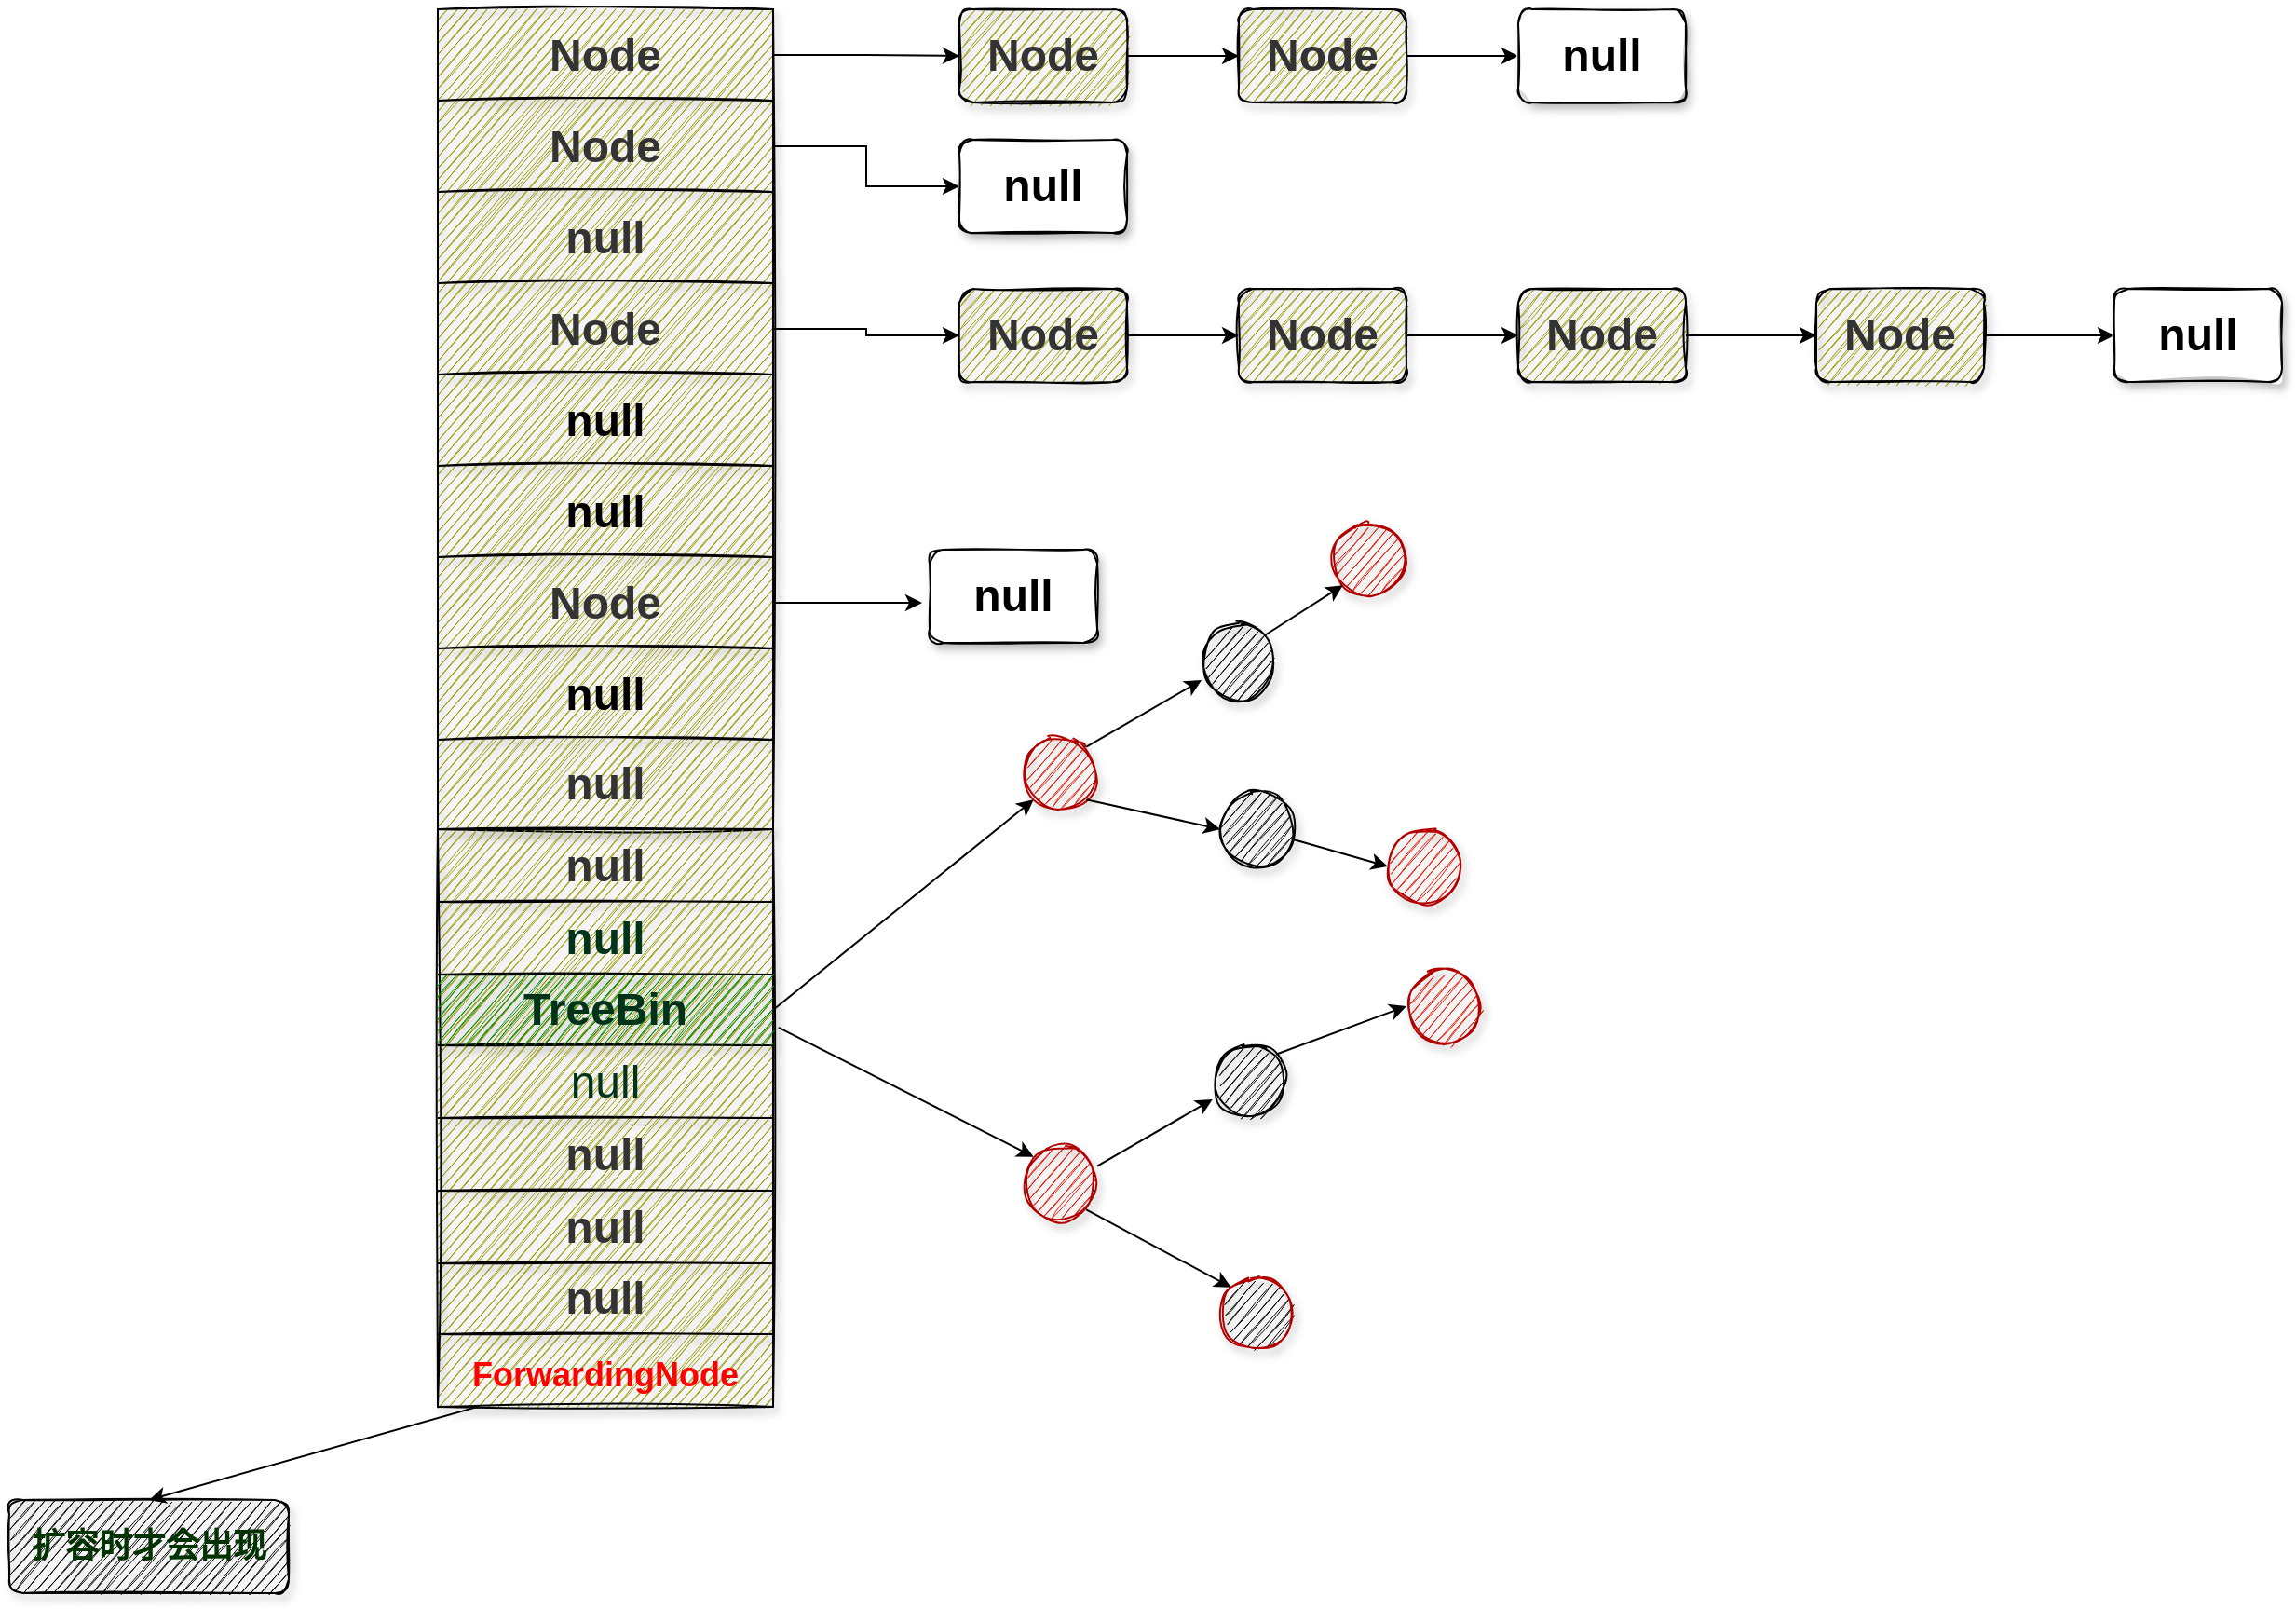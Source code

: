 <mxfile version="19.0.0" type="github" pages="12">
  <diagram id="BDikbQThc19fJNOe6SgB" name="concurrentHashMap">
    <mxGraphModel dx="1806" dy="550" grid="1" gridSize="10" guides="1" tooltips="1" connect="1" arrows="1" fold="1" page="1" pageScale="1" pageWidth="827" pageHeight="1169" math="0" shadow="0">
      <root>
        <mxCell id="0" />
        <mxCell id="1" parent="0" />
        <mxCell id="5szhDfPv6tfS-I_NBCic-18" value="" style="shape=table;startSize=0;container=1;collapsible=0;childLayout=tableLayout;rounded=1;shadow=1;glass=0;sketch=1;fontSize=24;fontColor=#FF0000;strokeColor=#000000;fillColor=#999900;" vertex="1" parent="1">
          <mxGeometry x="100" y="270" width="180" height="440" as="geometry" />
        </mxCell>
        <mxCell id="5szhDfPv6tfS-I_NBCic-19" value="" style="shape=tableRow;horizontal=0;startSize=0;swimlaneHead=0;swimlaneBody=0;top=0;left=0;bottom=0;right=0;collapsible=0;dropTarget=0;fillColor=none;points=[[0,0.5],[1,0.5]];portConstraint=eastwest;rounded=1;shadow=1;glass=0;sketch=1;fontSize=24;fontColor=#FF0000;strokeColor=#000000;" vertex="1" parent="5szhDfPv6tfS-I_NBCic-18">
          <mxGeometry width="180" height="49" as="geometry" />
        </mxCell>
        <mxCell id="5szhDfPv6tfS-I_NBCic-20" value="&lt;font color=&quot;#333333&quot;&gt;&lt;b&gt;Node&lt;/b&gt;&lt;/font&gt;" style="shape=partialRectangle;html=1;whiteSpace=wrap;connectable=0;overflow=hidden;fillColor=none;top=0;left=0;bottom=0;right=0;pointerEvents=1;rounded=1;shadow=1;glass=0;sketch=1;fontSize=24;fontColor=#FF0000;strokeColor=#000000;" vertex="1" parent="5szhDfPv6tfS-I_NBCic-19">
          <mxGeometry width="180" height="49" as="geometry">
            <mxRectangle width="180" height="49" as="alternateBounds" />
          </mxGeometry>
        </mxCell>
        <mxCell id="5szhDfPv6tfS-I_NBCic-35" value="" style="shape=tableRow;horizontal=0;startSize=0;swimlaneHead=0;swimlaneBody=0;top=0;left=0;bottom=0;right=0;collapsible=0;dropTarget=0;fillColor=none;points=[[0,0.5],[1,0.5]];portConstraint=eastwest;rounded=1;shadow=1;glass=0;sketch=1;fontSize=24;fontColor=#FF0000;strokeColor=#000000;" vertex="1" parent="5szhDfPv6tfS-I_NBCic-18">
          <mxGeometry y="49" width="180" height="49" as="geometry" />
        </mxCell>
        <mxCell id="5szhDfPv6tfS-I_NBCic-36" value="&lt;font color=&quot;#333333&quot;&gt;&lt;b&gt;Node&lt;/b&gt;&lt;/font&gt;" style="shape=partialRectangle;html=1;whiteSpace=wrap;connectable=0;overflow=hidden;fillColor=none;top=0;left=0;bottom=0;right=0;pointerEvents=1;rounded=1;shadow=1;glass=0;sketch=1;fontSize=24;fontColor=#FF0000;strokeColor=#000000;" vertex="1" parent="5szhDfPv6tfS-I_NBCic-35">
          <mxGeometry width="180" height="49" as="geometry">
            <mxRectangle width="180" height="49" as="alternateBounds" />
          </mxGeometry>
        </mxCell>
        <mxCell id="5szhDfPv6tfS-I_NBCic-21" value="" style="shape=tableRow;horizontal=0;startSize=0;swimlaneHead=0;swimlaneBody=0;top=0;left=0;bottom=0;right=0;collapsible=0;dropTarget=0;fillColor=none;points=[[0,0.5],[1,0.5]];portConstraint=eastwest;rounded=1;shadow=1;glass=0;sketch=1;fontSize=24;fontColor=#FF0000;strokeColor=#000000;" vertex="1" parent="5szhDfPv6tfS-I_NBCic-18">
          <mxGeometry y="98" width="180" height="49" as="geometry" />
        </mxCell>
        <mxCell id="5szhDfPv6tfS-I_NBCic-22" value="&lt;span style=&quot;color: rgb(51, 51, 51);&quot;&gt;&lt;b&gt;null&lt;/b&gt;&lt;/span&gt;" style="shape=partialRectangle;html=1;whiteSpace=wrap;connectable=0;overflow=hidden;fillColor=none;top=0;left=0;bottom=0;right=0;pointerEvents=1;rounded=1;shadow=1;glass=0;sketch=1;fontSize=24;fontColor=#FF0000;strokeColor=#000000;" vertex="1" parent="5szhDfPv6tfS-I_NBCic-21">
          <mxGeometry width="180" height="49" as="geometry">
            <mxRectangle width="180" height="49" as="alternateBounds" />
          </mxGeometry>
        </mxCell>
        <mxCell id="5szhDfPv6tfS-I_NBCic-23" value="" style="shape=tableRow;horizontal=0;startSize=0;swimlaneHead=0;swimlaneBody=0;top=0;left=0;bottom=0;right=0;collapsible=0;dropTarget=0;fillColor=none;points=[[0,0.5],[1,0.5]];portConstraint=eastwest;rounded=1;shadow=1;glass=0;sketch=1;fontSize=24;fontColor=#FF0000;strokeColor=#000000;" vertex="1" parent="5szhDfPv6tfS-I_NBCic-18">
          <mxGeometry y="147" width="180" height="49" as="geometry" />
        </mxCell>
        <mxCell id="5szhDfPv6tfS-I_NBCic-24" value="&lt;span style=&quot;color: rgb(51, 51, 51);&quot;&gt;&lt;b&gt;Node&lt;/b&gt;&lt;/span&gt;" style="shape=partialRectangle;html=1;whiteSpace=wrap;connectable=0;overflow=hidden;fillColor=none;top=0;left=0;bottom=0;right=0;pointerEvents=1;rounded=1;shadow=1;glass=0;sketch=1;fontSize=24;fontColor=#FF0000;strokeColor=#000000;" vertex="1" parent="5szhDfPv6tfS-I_NBCic-23">
          <mxGeometry width="180" height="49" as="geometry">
            <mxRectangle width="180" height="49" as="alternateBounds" />
          </mxGeometry>
        </mxCell>
        <mxCell id="5szhDfPv6tfS-I_NBCic-25" value="" style="shape=tableRow;horizontal=0;startSize=0;swimlaneHead=0;swimlaneBody=0;top=0;left=0;bottom=0;right=0;collapsible=0;dropTarget=0;fillColor=none;points=[[0,0.5],[1,0.5]];portConstraint=eastwest;rounded=1;shadow=1;glass=0;sketch=1;fontSize=24;fontColor=#FF0000;strokeColor=#000000;" vertex="1" parent="5szhDfPv6tfS-I_NBCic-18">
          <mxGeometry y="196" width="180" height="49" as="geometry" />
        </mxCell>
        <mxCell id="5szhDfPv6tfS-I_NBCic-26" value="&lt;font color=&quot;#000000&quot;&gt;&lt;b&gt;null&lt;/b&gt;&lt;/font&gt;" style="shape=partialRectangle;html=1;whiteSpace=wrap;connectable=0;overflow=hidden;fillColor=none;top=0;left=0;bottom=0;right=0;pointerEvents=1;rounded=1;shadow=1;glass=0;sketch=1;fontSize=24;fontColor=#FF0000;strokeColor=#000000;" vertex="1" parent="5szhDfPv6tfS-I_NBCic-25">
          <mxGeometry width="180" height="49" as="geometry">
            <mxRectangle width="180" height="49" as="alternateBounds" />
          </mxGeometry>
        </mxCell>
        <mxCell id="5szhDfPv6tfS-I_NBCic-27" value="" style="shape=tableRow;horizontal=0;startSize=0;swimlaneHead=0;swimlaneBody=0;top=0;left=0;bottom=0;right=0;collapsible=0;dropTarget=0;fillColor=none;points=[[0,0.5],[1,0.5]];portConstraint=eastwest;rounded=1;shadow=1;glass=0;sketch=1;fontSize=24;fontColor=#FF0000;strokeColor=#000000;" vertex="1" parent="5szhDfPv6tfS-I_NBCic-18">
          <mxGeometry y="245" width="180" height="49" as="geometry" />
        </mxCell>
        <mxCell id="5szhDfPv6tfS-I_NBCic-28" value="&lt;span style=&quot;color: rgb(0, 0, 0);&quot;&gt;&lt;b&gt;null&lt;/b&gt;&lt;/span&gt;" style="shape=partialRectangle;html=1;whiteSpace=wrap;connectable=0;overflow=hidden;fillColor=none;top=0;left=0;bottom=0;right=0;pointerEvents=1;rounded=1;shadow=1;glass=0;sketch=1;fontSize=24;fontColor=#FF0000;strokeColor=#000000;" vertex="1" parent="5szhDfPv6tfS-I_NBCic-27">
          <mxGeometry width="180" height="49" as="geometry">
            <mxRectangle width="180" height="49" as="alternateBounds" />
          </mxGeometry>
        </mxCell>
        <mxCell id="5szhDfPv6tfS-I_NBCic-29" value="" style="shape=tableRow;horizontal=0;startSize=0;swimlaneHead=0;swimlaneBody=0;top=0;left=0;bottom=0;right=0;collapsible=0;dropTarget=0;fillColor=none;points=[[0,0.5],[1,0.5]];portConstraint=eastwest;rounded=1;shadow=1;glass=0;sketch=1;fontSize=24;fontColor=#FF0000;strokeColor=#000000;" vertex="1" parent="5szhDfPv6tfS-I_NBCic-18">
          <mxGeometry y="294" width="180" height="49" as="geometry" />
        </mxCell>
        <mxCell id="5szhDfPv6tfS-I_NBCic-30" value="&lt;b style=&quot;color: rgb(51, 51, 51);&quot;&gt;Node&lt;/b&gt;" style="shape=partialRectangle;html=1;whiteSpace=wrap;connectable=0;overflow=hidden;fillColor=none;top=0;left=0;bottom=0;right=0;pointerEvents=1;rounded=1;shadow=1;glass=0;sketch=1;fontSize=24;fontColor=#FF0000;strokeColor=#000000;" vertex="1" parent="5szhDfPv6tfS-I_NBCic-29">
          <mxGeometry width="180" height="49" as="geometry">
            <mxRectangle width="180" height="49" as="alternateBounds" />
          </mxGeometry>
        </mxCell>
        <mxCell id="5szhDfPv6tfS-I_NBCic-31" value="" style="shape=tableRow;horizontal=0;startSize=0;swimlaneHead=0;swimlaneBody=0;top=0;left=0;bottom=0;right=0;collapsible=0;dropTarget=0;fillColor=none;points=[[0,0.5],[1,0.5]];portConstraint=eastwest;rounded=1;shadow=1;glass=0;sketch=1;fontSize=24;fontColor=#FF0000;strokeColor=#000000;" vertex="1" parent="5szhDfPv6tfS-I_NBCic-18">
          <mxGeometry y="343" width="180" height="49" as="geometry" />
        </mxCell>
        <mxCell id="5szhDfPv6tfS-I_NBCic-32" value="&lt;b style=&quot;color: rgb(0, 0, 0);&quot;&gt;null&lt;/b&gt;" style="shape=partialRectangle;html=1;whiteSpace=wrap;connectable=0;overflow=hidden;fillColor=none;top=0;left=0;bottom=0;right=0;pointerEvents=1;rounded=1;shadow=1;glass=0;sketch=1;fontSize=24;fontColor=#FF0000;strokeColor=#000000;" vertex="1" parent="5szhDfPv6tfS-I_NBCic-31">
          <mxGeometry width="180" height="49" as="geometry">
            <mxRectangle width="180" height="49" as="alternateBounds" />
          </mxGeometry>
        </mxCell>
        <mxCell id="5szhDfPv6tfS-I_NBCic-33" value="" style="shape=tableRow;horizontal=0;startSize=0;swimlaneHead=0;swimlaneBody=0;top=0;left=0;bottom=0;right=0;collapsible=0;dropTarget=0;fillColor=none;points=[[0,0.5],[1,0.5]];portConstraint=eastwest;rounded=1;shadow=1;glass=0;sketch=1;fontSize=24;fontColor=#FF0000;strokeColor=#000000;" vertex="1" parent="5szhDfPv6tfS-I_NBCic-18">
          <mxGeometry y="392" width="180" height="48" as="geometry" />
        </mxCell>
        <mxCell id="5szhDfPv6tfS-I_NBCic-34" value="&lt;b style=&quot;color: rgb(51, 51, 51);&quot;&gt;null&lt;/b&gt;" style="shape=partialRectangle;html=1;whiteSpace=wrap;connectable=0;overflow=hidden;fillColor=none;top=0;left=0;bottom=0;right=0;pointerEvents=1;rounded=1;shadow=1;glass=0;sketch=1;fontSize=24;fontColor=#FF0000;strokeColor=#000000;" vertex="1" parent="5szhDfPv6tfS-I_NBCic-33">
          <mxGeometry width="180" height="48" as="geometry">
            <mxRectangle width="180" height="48" as="alternateBounds" />
          </mxGeometry>
        </mxCell>
        <mxCell id="5szhDfPv6tfS-I_NBCic-37" style="edgeStyle=orthogonalEdgeStyle;rounded=0;orthogonalLoop=1;jettySize=auto;html=1;fontSize=24;fontColor=#333333;strokeColor=#000000;strokeWidth=1;entryX=0;entryY=0.5;entryDx=0;entryDy=0;" edge="1" parent="1" source="5szhDfPv6tfS-I_NBCic-19" target="5szhDfPv6tfS-I_NBCic-38">
          <mxGeometry relative="1" as="geometry">
            <mxPoint x="360" y="295" as="targetPoint" />
          </mxGeometry>
        </mxCell>
        <mxCell id="5szhDfPv6tfS-I_NBCic-40" style="edgeStyle=orthogonalEdgeStyle;rounded=0;orthogonalLoop=1;jettySize=auto;html=1;fontSize=24;fontColor=#333333;strokeColor=#000000;strokeWidth=1;entryX=0;entryY=0.5;entryDx=0;entryDy=0;" edge="1" parent="1" source="5szhDfPv6tfS-I_NBCic-38" target="5szhDfPv6tfS-I_NBCic-41">
          <mxGeometry relative="1" as="geometry">
            <mxPoint x="550" y="295" as="targetPoint" />
          </mxGeometry>
        </mxCell>
        <mxCell id="5szhDfPv6tfS-I_NBCic-38" value="&lt;b&gt;Node&lt;/b&gt;" style="rounded=1;whiteSpace=wrap;html=1;shadow=1;glass=0;sketch=1;fontSize=24;fontColor=#333333;strokeColor=#000000;fillColor=#999900;" vertex="1" parent="1">
          <mxGeometry x="380" y="270" width="90" height="50" as="geometry" />
        </mxCell>
        <mxCell id="5szhDfPv6tfS-I_NBCic-42" style="edgeStyle=orthogonalEdgeStyle;rounded=0;orthogonalLoop=1;jettySize=auto;html=1;fontSize=24;fontColor=#333333;strokeColor=#000000;strokeWidth=1;" edge="1" parent="1" source="5szhDfPv6tfS-I_NBCic-41">
          <mxGeometry relative="1" as="geometry">
            <mxPoint x="680" y="295" as="targetPoint" />
          </mxGeometry>
        </mxCell>
        <mxCell id="5szhDfPv6tfS-I_NBCic-41" value="&lt;b&gt;Node&lt;/b&gt;" style="rounded=1;whiteSpace=wrap;html=1;shadow=1;glass=0;sketch=1;fontSize=24;fontColor=#333333;strokeColor=#000000;fillColor=#999900;" vertex="1" parent="1">
          <mxGeometry x="530" y="270" width="90" height="50" as="geometry" />
        </mxCell>
        <mxCell id="5szhDfPv6tfS-I_NBCic-44" value="&lt;b&gt;null&lt;/b&gt;" style="rounded=1;whiteSpace=wrap;html=1;shadow=1;glass=0;sketch=1;fontSize=24;" vertex="1" parent="1">
          <mxGeometry x="680" y="270" width="90" height="50" as="geometry" />
        </mxCell>
        <mxCell id="5szhDfPv6tfS-I_NBCic-49" style="edgeStyle=orthogonalEdgeStyle;rounded=0;orthogonalLoop=1;jettySize=auto;html=1;fontSize=24;fontColor=#333333;strokeColor=#000000;strokeWidth=1;entryX=0;entryY=0.5;entryDx=0;entryDy=0;" edge="1" parent="1" source="5szhDfPv6tfS-I_NBCic-23" target="5szhDfPv6tfS-I_NBCic-51">
          <mxGeometry relative="1" as="geometry">
            <mxPoint x="370" y="441.5" as="targetPoint" />
          </mxGeometry>
        </mxCell>
        <mxCell id="5szhDfPv6tfS-I_NBCic-50" style="edgeStyle=orthogonalEdgeStyle;rounded=0;orthogonalLoop=1;jettySize=auto;html=1;fontSize=24;fontColor=#333333;strokeColor=#000000;strokeWidth=1;entryX=0;entryY=0.5;entryDx=0;entryDy=0;" edge="1" source="5szhDfPv6tfS-I_NBCic-51" target="5szhDfPv6tfS-I_NBCic-53" parent="1">
          <mxGeometry relative="1" as="geometry">
            <mxPoint x="550" y="445" as="targetPoint" />
          </mxGeometry>
        </mxCell>
        <mxCell id="5szhDfPv6tfS-I_NBCic-51" value="&lt;b&gt;Node&lt;/b&gt;" style="rounded=1;whiteSpace=wrap;html=1;shadow=1;glass=0;sketch=1;fontSize=24;fontColor=#333333;strokeColor=#000000;fillColor=#999900;" vertex="1" parent="1">
          <mxGeometry x="380" y="420" width="90" height="50" as="geometry" />
        </mxCell>
        <mxCell id="5szhDfPv6tfS-I_NBCic-52" style="edgeStyle=orthogonalEdgeStyle;rounded=0;orthogonalLoop=1;jettySize=auto;html=1;fontSize=24;fontColor=#333333;strokeColor=#000000;strokeWidth=1;" edge="1" source="5szhDfPv6tfS-I_NBCic-53" parent="1">
          <mxGeometry relative="1" as="geometry">
            <mxPoint x="680" y="445" as="targetPoint" />
          </mxGeometry>
        </mxCell>
        <mxCell id="5szhDfPv6tfS-I_NBCic-53" value="&lt;b&gt;Node&lt;/b&gt;" style="rounded=1;whiteSpace=wrap;html=1;shadow=1;glass=0;sketch=1;fontSize=24;fontColor=#333333;strokeColor=#000000;fillColor=#999900;" vertex="1" parent="1">
          <mxGeometry x="530" y="420" width="90" height="50" as="geometry" />
        </mxCell>
        <mxCell id="5szhDfPv6tfS-I_NBCic-55" style="edgeStyle=orthogonalEdgeStyle;rounded=0;orthogonalLoop=1;jettySize=auto;html=1;fontSize=24;fontColor=#333333;strokeColor=#000000;strokeWidth=1;" edge="1" parent="1" source="5szhDfPv6tfS-I_NBCic-54">
          <mxGeometry relative="1" as="geometry">
            <mxPoint x="840" y="445" as="targetPoint" />
          </mxGeometry>
        </mxCell>
        <mxCell id="5szhDfPv6tfS-I_NBCic-54" value="&lt;b&gt;Node&lt;/b&gt;" style="rounded=1;whiteSpace=wrap;html=1;shadow=1;glass=0;sketch=1;fontSize=24;fontColor=#333333;strokeColor=#000000;fillColor=#999900;" vertex="1" parent="1">
          <mxGeometry x="680" y="420" width="90" height="50" as="geometry" />
        </mxCell>
        <mxCell id="5szhDfPv6tfS-I_NBCic-57" style="edgeStyle=orthogonalEdgeStyle;rounded=0;orthogonalLoop=1;jettySize=auto;html=1;fontSize=24;fontColor=#333333;strokeColor=#000000;strokeWidth=1;" edge="1" parent="1" source="5szhDfPv6tfS-I_NBCic-56">
          <mxGeometry relative="1" as="geometry">
            <mxPoint x="1000" y="445" as="targetPoint" />
          </mxGeometry>
        </mxCell>
        <mxCell id="5szhDfPv6tfS-I_NBCic-56" value="&lt;b&gt;Node&lt;/b&gt;" style="rounded=1;whiteSpace=wrap;html=1;shadow=1;glass=0;sketch=1;fontSize=24;fontColor=#333333;strokeColor=#000000;fillColor=#999900;" vertex="1" parent="1">
          <mxGeometry x="840" y="420" width="90" height="50" as="geometry" />
        </mxCell>
        <mxCell id="5szhDfPv6tfS-I_NBCic-58" value="&lt;b&gt;null&lt;/b&gt;" style="rounded=1;whiteSpace=wrap;html=1;shadow=1;glass=0;sketch=1;fontSize=24;" vertex="1" parent="1">
          <mxGeometry x="1000" y="420" width="90" height="50" as="geometry" />
        </mxCell>
        <mxCell id="5szhDfPv6tfS-I_NBCic-59" style="edgeStyle=orthogonalEdgeStyle;rounded=0;orthogonalLoop=1;jettySize=auto;html=1;fontSize=24;fontColor=#00331A;strokeColor=#000000;strokeWidth=1;entryX=0;entryY=0.5;entryDx=0;entryDy=0;" edge="1" parent="1" source="5szhDfPv6tfS-I_NBCic-35" target="5szhDfPv6tfS-I_NBCic-60">
          <mxGeometry relative="1" as="geometry">
            <mxPoint x="340" y="343.5" as="targetPoint" />
          </mxGeometry>
        </mxCell>
        <mxCell id="5szhDfPv6tfS-I_NBCic-60" value="&lt;b&gt;null&lt;/b&gt;" style="rounded=1;whiteSpace=wrap;html=1;shadow=1;glass=0;sketch=1;fontSize=24;" vertex="1" parent="1">
          <mxGeometry x="380" y="340" width="90" height="50" as="geometry" />
        </mxCell>
        <mxCell id="5szhDfPv6tfS-I_NBCic-62" value="" style="shape=table;startSize=0;container=1;collapsible=0;childLayout=tableLayout;rounded=1;shadow=1;glass=0;sketch=1;fontSize=24;fontColor=#00331A;strokeColor=#000000;fillColor=#999900;labelPosition=center;verticalLabelPosition=top;align=center;verticalAlign=bottom;" vertex="1" parent="1">
          <mxGeometry x="100" y="710" width="180" height="310" as="geometry" />
        </mxCell>
        <mxCell id="5szhDfPv6tfS-I_NBCic-63" value="" style="shape=tableRow;horizontal=0;startSize=0;swimlaneHead=0;swimlaneBody=0;top=0;left=0;bottom=0;right=0;collapsible=0;dropTarget=0;fillColor=none;points=[[0,0.5],[1,0.5]];portConstraint=eastwest;rounded=1;shadow=1;glass=0;sketch=1;fontSize=24;fontColor=#00331A;strokeColor=#000000;" vertex="1" parent="5szhDfPv6tfS-I_NBCic-62">
          <mxGeometry width="180" height="39" as="geometry" />
        </mxCell>
        <mxCell id="5szhDfPv6tfS-I_NBCic-64" value="&lt;b style=&quot;color: rgb(51, 51, 51);&quot;&gt;null&lt;/b&gt;" style="shape=partialRectangle;html=1;whiteSpace=wrap;connectable=0;overflow=hidden;fillColor=none;top=0;left=0;bottom=0;right=0;pointerEvents=1;rounded=1;shadow=1;glass=0;sketch=1;fontSize=24;fontColor=#00331A;strokeColor=#000000;" vertex="1" parent="5szhDfPv6tfS-I_NBCic-63">
          <mxGeometry width="180" height="39" as="geometry">
            <mxRectangle width="180" height="39" as="alternateBounds" />
          </mxGeometry>
        </mxCell>
        <mxCell id="5szhDfPv6tfS-I_NBCic-65" value="" style="shape=tableRow;horizontal=0;startSize=0;swimlaneHead=0;swimlaneBody=0;top=0;left=0;bottom=0;right=0;collapsible=0;dropTarget=0;fillColor=none;points=[[0,0.5],[1,0.5]];portConstraint=eastwest;rounded=1;shadow=1;glass=0;sketch=1;fontSize=24;fontColor=#00331A;strokeColor=#000000;" vertex="1" parent="5szhDfPv6tfS-I_NBCic-62">
          <mxGeometry y="39" width="180" height="39" as="geometry" />
        </mxCell>
        <mxCell id="5szhDfPv6tfS-I_NBCic-66" value="&lt;b&gt;null&lt;/b&gt;" style="shape=partialRectangle;html=1;whiteSpace=wrap;connectable=0;overflow=hidden;fillColor=none;top=0;left=0;bottom=0;right=0;pointerEvents=1;rounded=1;shadow=1;glass=0;sketch=1;fontSize=24;fontColor=#00331A;strokeColor=#000000;" vertex="1" parent="5szhDfPv6tfS-I_NBCic-65">
          <mxGeometry width="180" height="39" as="geometry">
            <mxRectangle width="180" height="39" as="alternateBounds" />
          </mxGeometry>
        </mxCell>
        <mxCell id="5szhDfPv6tfS-I_NBCic-67" value="" style="shape=tableRow;horizontal=0;startSize=0;swimlaneHead=0;swimlaneBody=0;top=0;left=0;bottom=0;right=0;collapsible=0;dropTarget=0;fillColor=none;points=[[0,0.5],[1,0.5]];portConstraint=eastwest;rounded=1;shadow=1;glass=0;sketch=1;fontSize=24;fontColor=#00331A;strokeColor=#000000;" vertex="1" parent="5szhDfPv6tfS-I_NBCic-62">
          <mxGeometry y="78" width="180" height="38" as="geometry" />
        </mxCell>
        <mxCell id="5szhDfPv6tfS-I_NBCic-68" value="&lt;b style=&quot;color: rgb(255, 0, 0);&quot;&gt;&lt;font color=&quot;#00331a&quot;&gt;TreeBin&lt;/font&gt;&lt;/b&gt;" style="shape=partialRectangle;html=1;whiteSpace=wrap;connectable=0;overflow=hidden;fillColor=#008a00;top=0;left=0;bottom=0;right=0;pointerEvents=1;rounded=1;shadow=1;glass=0;sketch=1;fontSize=24;fontColor=#ffffff;strokeColor=#005700;" vertex="1" parent="5szhDfPv6tfS-I_NBCic-67">
          <mxGeometry width="180" height="38" as="geometry">
            <mxRectangle width="180" height="38" as="alternateBounds" />
          </mxGeometry>
        </mxCell>
        <mxCell id="5szhDfPv6tfS-I_NBCic-69" value="" style="shape=tableRow;horizontal=0;startSize=0;swimlaneHead=0;swimlaneBody=0;top=0;left=0;bottom=0;right=0;collapsible=0;dropTarget=0;fillColor=none;points=[[0,0.5],[1,0.5]];portConstraint=eastwest;rounded=1;shadow=1;glass=0;sketch=1;fontSize=24;fontColor=#00331A;strokeColor=#000000;" vertex="1" parent="5szhDfPv6tfS-I_NBCic-62">
          <mxGeometry y="116" width="180" height="39" as="geometry" />
        </mxCell>
        <mxCell id="5szhDfPv6tfS-I_NBCic-70" value="null" style="shape=partialRectangle;html=1;whiteSpace=wrap;connectable=0;overflow=hidden;fillColor=none;top=0;left=0;bottom=0;right=0;pointerEvents=1;rounded=1;shadow=1;glass=0;sketch=1;fontSize=24;fontColor=#00331A;strokeColor=#000000;" vertex="1" parent="5szhDfPv6tfS-I_NBCic-69">
          <mxGeometry width="180" height="39" as="geometry">
            <mxRectangle width="180" height="39" as="alternateBounds" />
          </mxGeometry>
        </mxCell>
        <mxCell id="5szhDfPv6tfS-I_NBCic-71" value="" style="shape=tableRow;horizontal=0;startSize=0;swimlaneHead=0;swimlaneBody=0;top=0;left=0;bottom=0;right=0;collapsible=0;dropTarget=0;fillColor=none;points=[[0,0.5],[1,0.5]];portConstraint=eastwest;rounded=1;shadow=1;glass=0;sketch=1;fontSize=24;fontColor=#00331A;strokeColor=#000000;" vertex="1" parent="5szhDfPv6tfS-I_NBCic-62">
          <mxGeometry y="155" width="180" height="39" as="geometry" />
        </mxCell>
        <mxCell id="5szhDfPv6tfS-I_NBCic-72" value="&lt;b style=&quot;color: rgb(51, 51, 51);&quot;&gt;null&lt;/b&gt;" style="shape=partialRectangle;html=1;whiteSpace=wrap;connectable=0;overflow=hidden;fillColor=none;top=0;left=0;bottom=0;right=0;pointerEvents=1;rounded=1;shadow=1;glass=0;sketch=1;fontSize=24;fontColor=#00331A;strokeColor=#000000;" vertex="1" parent="5szhDfPv6tfS-I_NBCic-71">
          <mxGeometry width="180" height="39" as="geometry">
            <mxRectangle width="180" height="39" as="alternateBounds" />
          </mxGeometry>
        </mxCell>
        <mxCell id="5szhDfPv6tfS-I_NBCic-73" value="" style="shape=tableRow;horizontal=0;startSize=0;swimlaneHead=0;swimlaneBody=0;top=0;left=0;bottom=0;right=0;collapsible=0;dropTarget=0;fillColor=none;points=[[0,0.5],[1,0.5]];portConstraint=eastwest;rounded=1;shadow=1;glass=0;sketch=1;fontSize=24;fontColor=#00331A;strokeColor=#000000;" vertex="1" parent="5szhDfPv6tfS-I_NBCic-62">
          <mxGeometry y="194" width="180" height="39" as="geometry" />
        </mxCell>
        <mxCell id="5szhDfPv6tfS-I_NBCic-74" value="&lt;b style=&quot;color: rgb(51, 51, 51);&quot;&gt;null&lt;/b&gt;" style="shape=partialRectangle;html=1;whiteSpace=wrap;connectable=0;overflow=hidden;fillColor=none;top=0;left=0;bottom=0;right=0;pointerEvents=1;rounded=1;shadow=1;glass=0;sketch=1;fontSize=24;fontColor=#00331A;strokeColor=#000000;" vertex="1" parent="5szhDfPv6tfS-I_NBCic-73">
          <mxGeometry width="180" height="39" as="geometry">
            <mxRectangle width="180" height="39" as="alternateBounds" />
          </mxGeometry>
        </mxCell>
        <mxCell id="5szhDfPv6tfS-I_NBCic-75" value="" style="shape=tableRow;horizontal=0;startSize=0;swimlaneHead=0;swimlaneBody=0;top=0;left=0;bottom=0;right=0;collapsible=0;dropTarget=0;fillColor=none;points=[[0,0.5],[1,0.5]];portConstraint=eastwest;rounded=1;shadow=1;glass=0;sketch=1;fontSize=24;fontColor=#00331A;strokeColor=#000000;" vertex="1" parent="5szhDfPv6tfS-I_NBCic-62">
          <mxGeometry y="233" width="180" height="38" as="geometry" />
        </mxCell>
        <mxCell id="5szhDfPv6tfS-I_NBCic-76" value="&lt;b style=&quot;color: rgb(51, 51, 51);&quot;&gt;null&lt;/b&gt;" style="shape=partialRectangle;html=1;whiteSpace=wrap;connectable=0;overflow=hidden;fillColor=none;top=0;left=0;bottom=0;right=0;pointerEvents=1;rounded=1;shadow=1;glass=0;sketch=1;fontSize=24;fontColor=#00331A;strokeColor=#000000;" vertex="1" parent="5szhDfPv6tfS-I_NBCic-75">
          <mxGeometry width="180" height="38" as="geometry">
            <mxRectangle width="180" height="38" as="alternateBounds" />
          </mxGeometry>
        </mxCell>
        <mxCell id="5szhDfPv6tfS-I_NBCic-77" value="" style="shape=tableRow;horizontal=0;startSize=0;swimlaneHead=0;swimlaneBody=0;top=0;left=0;bottom=0;right=0;collapsible=0;dropTarget=0;fillColor=none;points=[[0,0.5],[1,0.5]];portConstraint=eastwest;rounded=1;shadow=1;glass=0;sketch=1;fontSize=24;fontColor=#00331A;strokeColor=#000000;" vertex="1" parent="5szhDfPv6tfS-I_NBCic-62">
          <mxGeometry y="271" width="180" height="39" as="geometry" />
        </mxCell>
        <mxCell id="5szhDfPv6tfS-I_NBCic-78" value="&lt;font color=&quot;#ff0000&quot; style=&quot;font-size: 18px;&quot;&gt;&lt;b&gt;ForwardingNode&lt;/b&gt;&lt;/font&gt;" style="shape=partialRectangle;html=1;whiteSpace=wrap;connectable=0;overflow=hidden;fillColor=none;top=0;left=0;bottom=0;right=0;pointerEvents=1;rounded=1;shadow=1;glass=0;sketch=1;fontSize=24;fontColor=#00331A;strokeColor=#000000;" vertex="1" parent="5szhDfPv6tfS-I_NBCic-77">
          <mxGeometry width="180" height="39" as="geometry">
            <mxRectangle width="180" height="39" as="alternateBounds" />
          </mxGeometry>
        </mxCell>
        <mxCell id="5szhDfPv6tfS-I_NBCic-79" value="" style="endArrow=classic;html=1;rounded=0;fontSize=24;fontColor=#00331A;strokeColor=#000000;strokeWidth=1;exitX=1;exitY=0.5;exitDx=0;exitDy=0;entryX=0;entryY=1;entryDx=0;entryDy=0;" edge="1" parent="1" source="5szhDfPv6tfS-I_NBCic-67" target="5szhDfPv6tfS-I_NBCic-81">
          <mxGeometry width="50" height="50" relative="1" as="geometry">
            <mxPoint x="290" y="820" as="sourcePoint" />
            <mxPoint x="360" y="760" as="targetPoint" />
          </mxGeometry>
        </mxCell>
        <mxCell id="5szhDfPv6tfS-I_NBCic-80" value="" style="endArrow=classic;html=1;rounded=0;fontSize=24;fontColor=#00331A;strokeColor=#000000;strokeWidth=1;exitX=1.016;exitY=0.748;exitDx=0;exitDy=0;exitPerimeter=0;entryX=0;entryY=0;entryDx=0;entryDy=0;" edge="1" parent="1" source="5szhDfPv6tfS-I_NBCic-67" target="5szhDfPv6tfS-I_NBCic-82">
          <mxGeometry width="50" height="50" relative="1" as="geometry">
            <mxPoint x="290" y="817" as="sourcePoint" />
            <mxPoint x="360" y="840" as="targetPoint" />
          </mxGeometry>
        </mxCell>
        <mxCell id="5szhDfPv6tfS-I_NBCic-81" value="" style="ellipse;whiteSpace=wrap;html=1;rounded=1;shadow=1;glass=0;sketch=1;fontSize=24;fontColor=#ffffff;strokeColor=#B20000;fillColor=#e51400;" vertex="1" parent="1">
          <mxGeometry x="414" y="660" width="40" height="40" as="geometry" />
        </mxCell>
        <mxCell id="5szhDfPv6tfS-I_NBCic-82" value="" style="ellipse;whiteSpace=wrap;html=1;rounded=1;shadow=1;glass=0;sketch=1;fontSize=24;fontColor=#ffffff;strokeColor=#B20000;fillColor=#e51400;" vertex="1" parent="1">
          <mxGeometry x="414" y="880" width="40" height="40" as="geometry" />
        </mxCell>
        <mxCell id="5szhDfPv6tfS-I_NBCic-84" value="" style="endArrow=classic;html=1;rounded=0;fontSize=24;fontColor=#00331A;strokeColor=#000000;strokeWidth=1;exitX=1;exitY=0;exitDx=0;exitDy=0;" edge="1" parent="1" source="5szhDfPv6tfS-I_NBCic-81">
          <mxGeometry width="50" height="50" relative="1" as="geometry">
            <mxPoint x="454" y="667" as="sourcePoint" />
            <mxPoint x="510" y="630" as="targetPoint" />
          </mxGeometry>
        </mxCell>
        <mxCell id="5szhDfPv6tfS-I_NBCic-85" value="" style="endArrow=classic;html=1;rounded=0;fontSize=24;fontColor=#00331A;strokeColor=#000000;strokeWidth=1;exitX=1;exitY=1;exitDx=0;exitDy=0;" edge="1" parent="1" source="5szhDfPv6tfS-I_NBCic-81">
          <mxGeometry width="50" height="50" relative="1" as="geometry">
            <mxPoint x="454.0" y="700.004" as="sourcePoint" />
            <mxPoint x="520" y="710" as="targetPoint" />
          </mxGeometry>
        </mxCell>
        <mxCell id="5szhDfPv6tfS-I_NBCic-86" value="" style="ellipse;whiteSpace=wrap;html=1;rounded=1;shadow=1;glass=0;sketch=1;fontSize=24;fontColor=#ffffff;strokeColor=#000000;fillColor=#000000;" vertex="1" parent="1">
          <mxGeometry x="510" y="600" width="40" height="40" as="geometry" />
        </mxCell>
        <mxCell id="5szhDfPv6tfS-I_NBCic-97" style="rounded=0;orthogonalLoop=1;jettySize=auto;html=1;entryX=0;entryY=0.5;entryDx=0;entryDy=0;fontSize=24;fontColor=#00331A;strokeColor=#000000;strokeWidth=1;" edge="1" parent="1" source="5szhDfPv6tfS-I_NBCic-87" target="5szhDfPv6tfS-I_NBCic-96">
          <mxGeometry relative="1" as="geometry" />
        </mxCell>
        <mxCell id="5szhDfPv6tfS-I_NBCic-87" value="" style="ellipse;whiteSpace=wrap;html=1;rounded=1;shadow=1;glass=0;sketch=1;fontSize=24;fontColor=#ffffff;strokeColor=#000000;fillColor=#000000;" vertex="1" parent="1">
          <mxGeometry x="520" y="690" width="40" height="40" as="geometry" />
        </mxCell>
        <mxCell id="5szhDfPv6tfS-I_NBCic-88" value="" style="ellipse;whiteSpace=wrap;html=1;rounded=1;shadow=1;glass=0;sketch=1;fontSize=24;fontColor=#ffffff;strokeColor=#B20000;fillColor=#e51400;" vertex="1" parent="1">
          <mxGeometry x="580" y="545" width="40" height="40" as="geometry" />
        </mxCell>
        <mxCell id="5szhDfPv6tfS-I_NBCic-89" value="" style="endArrow=classic;html=1;rounded=0;fontSize=24;fontColor=#00331A;strokeColor=#000000;strokeWidth=1;exitX=1;exitY=0;exitDx=0;exitDy=0;entryX=0;entryY=1;entryDx=0;entryDy=0;" edge="1" parent="1" target="5szhDfPv6tfS-I_NBCic-88">
          <mxGeometry width="50" height="50" relative="1" as="geometry">
            <mxPoint x="544.072" y="605.858" as="sourcePoint" />
            <mxPoint x="605.93" y="570" as="targetPoint" />
          </mxGeometry>
        </mxCell>
        <mxCell id="5szhDfPv6tfS-I_NBCic-90" value="" style="endArrow=classic;html=1;rounded=0;fontSize=24;fontColor=#00331A;strokeColor=#000000;strokeWidth=1;exitX=1;exitY=0;exitDx=0;exitDy=0;" edge="1" parent="1">
          <mxGeometry width="50" height="50" relative="1" as="geometry">
            <mxPoint x="454.002" y="890.858" as="sourcePoint" />
            <mxPoint x="515.86" y="855" as="targetPoint" />
          </mxGeometry>
        </mxCell>
        <mxCell id="5szhDfPv6tfS-I_NBCic-91" value="" style="endArrow=classic;html=1;rounded=0;fontSize=24;fontColor=#00331A;strokeColor=#000000;strokeWidth=1;exitX=1;exitY=1;exitDx=0;exitDy=0;entryX=0;entryY=0;entryDx=0;entryDy=0;" edge="1" parent="1" source="5szhDfPv6tfS-I_NBCic-82" target="5szhDfPv6tfS-I_NBCic-93">
          <mxGeometry width="50" height="50" relative="1" as="geometry">
            <mxPoint x="454.002" y="919.142" as="sourcePoint" />
            <mxPoint x="525.86" y="935" as="targetPoint" />
          </mxGeometry>
        </mxCell>
        <mxCell id="5szhDfPv6tfS-I_NBCic-92" value="" style="ellipse;whiteSpace=wrap;html=1;rounded=1;shadow=1;glass=0;sketch=1;fontSize=24;fontColor=#ffffff;strokeColor=#000000;fillColor=#000000;" vertex="1" parent="1">
          <mxGeometry x="515.86" y="825" width="40" height="40" as="geometry" />
        </mxCell>
        <mxCell id="5szhDfPv6tfS-I_NBCic-93" value="" style="ellipse;whiteSpace=wrap;html=1;rounded=1;shadow=1;glass=0;sketch=1;fontSize=24;fontColor=#ffffff;strokeColor=#B20000;fillColor=#000000;" vertex="1" parent="1">
          <mxGeometry x="520" y="950" width="40" height="40" as="geometry" />
        </mxCell>
        <mxCell id="5szhDfPv6tfS-I_NBCic-94" value="" style="ellipse;whiteSpace=wrap;html=1;rounded=1;shadow=1;glass=0;sketch=1;fontSize=24;fontColor=#ffffff;strokeColor=#B20000;fillColor=#e51400;" vertex="1" parent="1">
          <mxGeometry x="620" y="785" width="40" height="40" as="geometry" />
        </mxCell>
        <mxCell id="5szhDfPv6tfS-I_NBCic-95" value="" style="endArrow=classic;html=1;rounded=0;fontSize=24;fontColor=#00331A;strokeColor=#000000;strokeWidth=1;exitX=1;exitY=0;exitDx=0;exitDy=0;entryX=0;entryY=0.5;entryDx=0;entryDy=0;" edge="1" parent="1" target="5szhDfPv6tfS-I_NBCic-94">
          <mxGeometry width="50" height="50" relative="1" as="geometry">
            <mxPoint x="549.932" y="830.858" as="sourcePoint" />
            <mxPoint x="611.79" y="795" as="targetPoint" />
          </mxGeometry>
        </mxCell>
        <mxCell id="5szhDfPv6tfS-I_NBCic-96" value="" style="ellipse;whiteSpace=wrap;html=1;rounded=1;shadow=1;glass=0;sketch=1;fontSize=24;fontColor=#ffffff;strokeColor=#B20000;fillColor=#e51400;" vertex="1" parent="1">
          <mxGeometry x="610" y="710" width="40" height="40" as="geometry" />
        </mxCell>
        <mxCell id="5szhDfPv6tfS-I_NBCic-98" value="" style="endArrow=classic;html=1;rounded=0;fontFamily=Comic Sans MS;fontSize=18;fontColor=#FF0000;strokeColor=#000000;strokeWidth=1;entryX=0.5;entryY=0;entryDx=0;entryDy=0;" edge="1" parent="1" source="5szhDfPv6tfS-I_NBCic-77" target="5szhDfPv6tfS-I_NBCic-99">
          <mxGeometry width="50" height="50" relative="1" as="geometry">
            <mxPoint x="90" y="1010" as="sourcePoint" />
            <mxPoint x="-50" y="1060" as="targetPoint" />
          </mxGeometry>
        </mxCell>
        <mxCell id="5szhDfPv6tfS-I_NBCic-99" value="&lt;font style=&quot;font-size: 18px;&quot; color=&quot;#003300&quot;&gt;&lt;b style=&quot;&quot;&gt;扩容时才会出现&lt;/b&gt;&lt;/font&gt;" style="rounded=1;whiteSpace=wrap;html=1;shadow=1;glass=0;sketch=1;fontFamily=Comic Sans MS;fontSize=18;fontColor=#FF0000;strokeColor=#000000;fillColor=#000000;" vertex="1" parent="1">
          <mxGeometry x="-130" y="1070" width="150" height="50" as="geometry" />
        </mxCell>
        <mxCell id="5szhDfPv6tfS-I_NBCic-100" style="edgeStyle=none;rounded=0;orthogonalLoop=1;jettySize=auto;html=1;fontFamily=Comic Sans MS;fontSize=18;fontColor=#003300;strokeColor=#000000;strokeWidth=1;" edge="1" parent="1" source="5szhDfPv6tfS-I_NBCic-29">
          <mxGeometry relative="1" as="geometry">
            <mxPoint x="360" y="588.5" as="targetPoint" />
          </mxGeometry>
        </mxCell>
        <mxCell id="5szhDfPv6tfS-I_NBCic-101" value="&lt;b&gt;null&lt;/b&gt;" style="rounded=1;whiteSpace=wrap;html=1;shadow=1;glass=0;sketch=1;fontSize=24;" vertex="1" parent="1">
          <mxGeometry x="364" y="560" width="90" height="50" as="geometry" />
        </mxCell>
      </root>
    </mxGraphModel>
  </diagram>
  <diagram id="y6bXWVer3yxSXpDy74js" name="hash">
    <mxGraphModel dx="979" dy="550" grid="1" gridSize="10" guides="1" tooltips="1" connect="1" arrows="1" fold="1" page="1" pageScale="1" pageWidth="827" pageHeight="1169" math="0" shadow="0">
      <root>
        <mxCell id="0" />
        <mxCell id="1" parent="0" />
        <mxCell id="x-hjJ9NOCkj85a7PoHRd-1" value="" style="shape=table;startSize=0;container=1;collapsible=0;childLayout=tableLayout;rounded=1;shadow=0;glass=0;sketch=1;fontSize=24;swimlaneLine=0;fillColor=#008a00;fontColor=#ffffff;strokeColor=#005700;" vertex="1" parent="1">
          <mxGeometry x="80" y="180" width="230" height="40" as="geometry" />
        </mxCell>
        <mxCell id="x-hjJ9NOCkj85a7PoHRd-2" value="" style="shape=tableRow;horizontal=0;startSize=0;swimlaneHead=0;swimlaneBody=0;top=0;left=0;bottom=0;right=0;collapsible=0;dropTarget=0;fillColor=none;points=[[0,0.5],[1,0.5]];portConstraint=eastwest;rounded=1;shadow=1;glass=0;sketch=1;fontSize=24;fontColor=#003300;strokeColor=#B09500;" vertex="1" parent="x-hjJ9NOCkj85a7PoHRd-1">
          <mxGeometry width="230" height="40" as="geometry" />
        </mxCell>
        <mxCell id="x-hjJ9NOCkj85a7PoHRd-3" value="&lt;font style=&quot;font-size: 24px;&quot;&gt;1&lt;/font&gt;" style="shape=partialRectangle;html=1;whiteSpace=wrap;connectable=0;overflow=hidden;fillColor=none;top=0;left=0;bottom=0;right=0;pointerEvents=1;rounded=1;shadow=1;glass=0;sketch=1;fontSize=24;fontColor=#003300;strokeColor=#B09500;align=center;" vertex="1" parent="x-hjJ9NOCkj85a7PoHRd-2">
          <mxGeometry width="29" height="40" as="geometry">
            <mxRectangle width="29" height="40" as="alternateBounds" />
          </mxGeometry>
        </mxCell>
        <mxCell id="x-hjJ9NOCkj85a7PoHRd-4" value="0" style="shape=partialRectangle;html=1;whiteSpace=wrap;connectable=0;overflow=hidden;fillColor=none;top=0;left=0;bottom=0;right=0;pointerEvents=1;rounded=1;shadow=1;glass=0;sketch=1;fontSize=24;fontColor=#003300;strokeColor=#B09500;" vertex="1" parent="x-hjJ9NOCkj85a7PoHRd-2">
          <mxGeometry x="29" width="29" height="40" as="geometry">
            <mxRectangle width="29" height="40" as="alternateBounds" />
          </mxGeometry>
        </mxCell>
        <mxCell id="x-hjJ9NOCkj85a7PoHRd-5" value="0" style="shape=partialRectangle;html=1;whiteSpace=wrap;connectable=0;overflow=hidden;fillColor=none;top=0;left=0;bottom=0;right=0;pointerEvents=1;rounded=1;shadow=1;glass=0;sketch=1;fontSize=24;fontColor=#003300;strokeColor=#B09500;" vertex="1" parent="x-hjJ9NOCkj85a7PoHRd-2">
          <mxGeometry x="58" width="28" height="40" as="geometry">
            <mxRectangle width="28" height="40" as="alternateBounds" />
          </mxGeometry>
        </mxCell>
        <mxCell id="x-hjJ9NOCkj85a7PoHRd-6" value="1" style="shape=partialRectangle;html=1;whiteSpace=wrap;connectable=0;overflow=hidden;fillColor=none;top=0;left=0;bottom=0;right=0;pointerEvents=1;rounded=1;shadow=1;glass=0;sketch=1;fontSize=24;fontColor=#003300;strokeColor=#B09500;" vertex="1" parent="x-hjJ9NOCkj85a7PoHRd-2">
          <mxGeometry x="86" width="29" height="40" as="geometry">
            <mxRectangle width="29" height="40" as="alternateBounds" />
          </mxGeometry>
        </mxCell>
        <mxCell id="x-hjJ9NOCkj85a7PoHRd-7" value="0" style="shape=partialRectangle;html=1;whiteSpace=wrap;connectable=0;overflow=hidden;fillColor=none;top=0;left=0;bottom=0;right=0;pointerEvents=1;rounded=1;shadow=1;glass=0;sketch=1;fontSize=24;fontColor=#003300;strokeColor=#B09500;" vertex="1" parent="x-hjJ9NOCkj85a7PoHRd-2">
          <mxGeometry x="115" width="29" height="40" as="geometry">
            <mxRectangle width="29" height="40" as="alternateBounds" />
          </mxGeometry>
        </mxCell>
        <mxCell id="x-hjJ9NOCkj85a7PoHRd-8" value="1" style="shape=partialRectangle;html=1;whiteSpace=wrap;connectable=0;overflow=hidden;fillColor=none;top=0;left=0;bottom=0;right=0;pointerEvents=1;rounded=1;shadow=1;glass=0;sketch=1;fontSize=24;fontColor=#003300;strokeColor=#B09500;" vertex="1" parent="x-hjJ9NOCkj85a7PoHRd-2">
          <mxGeometry x="144" width="29" height="40" as="geometry">
            <mxRectangle width="29" height="40" as="alternateBounds" />
          </mxGeometry>
        </mxCell>
        <mxCell id="x-hjJ9NOCkj85a7PoHRd-9" value="1" style="shape=partialRectangle;html=1;whiteSpace=wrap;connectable=0;overflow=hidden;fillColor=none;top=0;left=0;bottom=0;right=0;pointerEvents=1;rounded=1;shadow=1;glass=0;sketch=1;fontSize=24;fontColor=#003300;strokeColor=#B09500;" vertex="1" parent="x-hjJ9NOCkj85a7PoHRd-2">
          <mxGeometry x="173" width="28" height="40" as="geometry">
            <mxRectangle width="28" height="40" as="alternateBounds" />
          </mxGeometry>
        </mxCell>
        <mxCell id="x-hjJ9NOCkj85a7PoHRd-10" value="1" style="shape=partialRectangle;html=1;whiteSpace=wrap;connectable=0;overflow=hidden;fillColor=none;top=0;left=0;bottom=0;right=0;pointerEvents=1;rounded=1;shadow=1;glass=0;sketch=1;fontSize=24;fontColor=#003300;strokeColor=#B09500;" vertex="1" parent="x-hjJ9NOCkj85a7PoHRd-2">
          <mxGeometry x="201" width="29" height="40" as="geometry">
            <mxRectangle width="29" height="40" as="alternateBounds" />
          </mxGeometry>
        </mxCell>
        <mxCell id="x-hjJ9NOCkj85a7PoHRd-11" value="" style="shape=table;startSize=0;container=1;collapsible=0;childLayout=tableLayout;rounded=1;shadow=0;glass=0;sketch=1;fontSize=24;swimlaneLine=0;fillColor=#008a00;fontColor=#ffffff;strokeColor=#005700;" vertex="1" parent="1">
          <mxGeometry x="320" y="180" width="230" height="40" as="geometry" />
        </mxCell>
        <mxCell id="x-hjJ9NOCkj85a7PoHRd-12" value="" style="shape=tableRow;horizontal=0;startSize=0;swimlaneHead=0;swimlaneBody=0;top=0;left=0;bottom=0;right=0;collapsible=0;dropTarget=0;fillColor=none;points=[[0,0.5],[1,0.5]];portConstraint=eastwest;rounded=1;shadow=1;glass=0;sketch=1;fontSize=24;fontColor=#003300;strokeColor=#B09500;" vertex="1" parent="x-hjJ9NOCkj85a7PoHRd-11">
          <mxGeometry width="230" height="40" as="geometry" />
        </mxCell>
        <mxCell id="x-hjJ9NOCkj85a7PoHRd-13" value="&lt;font style=&quot;font-size: 24px;&quot;&gt;0&lt;/font&gt;" style="shape=partialRectangle;html=1;whiteSpace=wrap;connectable=0;overflow=hidden;fillColor=none;top=0;left=0;bottom=0;right=0;pointerEvents=1;rounded=1;shadow=1;glass=0;sketch=1;fontSize=24;fontColor=#003300;strokeColor=#B09500;align=center;" vertex="1" parent="x-hjJ9NOCkj85a7PoHRd-12">
          <mxGeometry width="29" height="40" as="geometry">
            <mxRectangle width="29" height="40" as="alternateBounds" />
          </mxGeometry>
        </mxCell>
        <mxCell id="x-hjJ9NOCkj85a7PoHRd-14" value="0" style="shape=partialRectangle;html=1;whiteSpace=wrap;connectable=0;overflow=hidden;fillColor=none;top=0;left=0;bottom=0;right=0;pointerEvents=1;rounded=1;shadow=1;glass=0;sketch=1;fontSize=24;fontColor=#003300;strokeColor=#B09500;" vertex="1" parent="x-hjJ9NOCkj85a7PoHRd-12">
          <mxGeometry x="29" width="29" height="40" as="geometry">
            <mxRectangle width="29" height="40" as="alternateBounds" />
          </mxGeometry>
        </mxCell>
        <mxCell id="x-hjJ9NOCkj85a7PoHRd-15" value="0" style="shape=partialRectangle;html=1;whiteSpace=wrap;connectable=0;overflow=hidden;fillColor=none;top=0;left=0;bottom=0;right=0;pointerEvents=1;rounded=1;shadow=1;glass=0;sketch=1;fontSize=24;fontColor=#003300;strokeColor=#B09500;" vertex="1" parent="x-hjJ9NOCkj85a7PoHRd-12">
          <mxGeometry x="58" width="28" height="40" as="geometry">
            <mxRectangle width="28" height="40" as="alternateBounds" />
          </mxGeometry>
        </mxCell>
        <mxCell id="x-hjJ9NOCkj85a7PoHRd-16" value="0" style="shape=partialRectangle;html=1;whiteSpace=wrap;connectable=0;overflow=hidden;fillColor=none;top=0;left=0;bottom=0;right=0;pointerEvents=1;rounded=1;shadow=1;glass=0;sketch=1;fontSize=24;fontColor=#003300;strokeColor=#B09500;" vertex="1" parent="x-hjJ9NOCkj85a7PoHRd-12">
          <mxGeometry x="86" width="29" height="40" as="geometry">
            <mxRectangle width="29" height="40" as="alternateBounds" />
          </mxGeometry>
        </mxCell>
        <mxCell id="x-hjJ9NOCkj85a7PoHRd-17" value="0" style="shape=partialRectangle;html=1;whiteSpace=wrap;connectable=0;overflow=hidden;fillColor=none;top=0;left=0;bottom=0;right=0;pointerEvents=1;rounded=1;shadow=1;glass=0;sketch=1;fontSize=24;fontColor=#003300;strokeColor=#B09500;" vertex="1" parent="x-hjJ9NOCkj85a7PoHRd-12">
          <mxGeometry x="115" width="29" height="40" as="geometry">
            <mxRectangle width="29" height="40" as="alternateBounds" />
          </mxGeometry>
        </mxCell>
        <mxCell id="x-hjJ9NOCkj85a7PoHRd-18" value="1" style="shape=partialRectangle;html=1;whiteSpace=wrap;connectable=0;overflow=hidden;fillColor=none;top=0;left=0;bottom=0;right=0;pointerEvents=1;rounded=1;shadow=1;glass=0;sketch=1;fontSize=24;fontColor=#003300;strokeColor=#B09500;" vertex="1" parent="x-hjJ9NOCkj85a7PoHRd-12">
          <mxGeometry x="144" width="29" height="40" as="geometry">
            <mxRectangle width="29" height="40" as="alternateBounds" />
          </mxGeometry>
        </mxCell>
        <mxCell id="x-hjJ9NOCkj85a7PoHRd-19" value="1" style="shape=partialRectangle;html=1;whiteSpace=wrap;connectable=0;overflow=hidden;fillColor=none;top=0;left=0;bottom=0;right=0;pointerEvents=1;rounded=1;shadow=1;glass=0;sketch=1;fontSize=24;fontColor=#003300;strokeColor=#B09500;" vertex="1" parent="x-hjJ9NOCkj85a7PoHRd-12">
          <mxGeometry x="173" width="28" height="40" as="geometry">
            <mxRectangle width="28" height="40" as="alternateBounds" />
          </mxGeometry>
        </mxCell>
        <mxCell id="x-hjJ9NOCkj85a7PoHRd-20" value="1" style="shape=partialRectangle;html=1;whiteSpace=wrap;connectable=0;overflow=hidden;fillColor=none;top=0;left=0;bottom=0;right=0;pointerEvents=1;rounded=1;shadow=1;glass=0;sketch=1;fontSize=24;fontColor=#003300;strokeColor=#B09500;" vertex="1" parent="x-hjJ9NOCkj85a7PoHRd-12">
          <mxGeometry x="201" width="29" height="40" as="geometry">
            <mxRectangle width="29" height="40" as="alternateBounds" />
          </mxGeometry>
        </mxCell>
        <mxCell id="x-hjJ9NOCkj85a7PoHRd-21" value="" style="shape=table;startSize=0;container=1;collapsible=0;childLayout=tableLayout;rounded=1;shadow=0;glass=0;sketch=1;fontSize=24;swimlaneLine=0;fillColor=#008a00;fontColor=#ffffff;strokeColor=#005700;" vertex="1" parent="1">
          <mxGeometry x="560" y="180" width="230" height="40" as="geometry" />
        </mxCell>
        <mxCell id="x-hjJ9NOCkj85a7PoHRd-22" value="" style="shape=tableRow;horizontal=0;startSize=0;swimlaneHead=0;swimlaneBody=0;top=0;left=0;bottom=0;right=0;collapsible=0;dropTarget=0;fillColor=none;points=[[0,0.5],[1,0.5]];portConstraint=eastwest;rounded=1;shadow=1;glass=0;sketch=1;fontSize=24;fontColor=#003300;strokeColor=#B09500;" vertex="1" parent="x-hjJ9NOCkj85a7PoHRd-21">
          <mxGeometry width="230" height="40" as="geometry" />
        </mxCell>
        <mxCell id="x-hjJ9NOCkj85a7PoHRd-23" value="&lt;font style=&quot;font-size: 24px;&quot;&gt;0&lt;/font&gt;" style="shape=partialRectangle;html=1;whiteSpace=wrap;connectable=0;overflow=hidden;fillColor=none;top=0;left=0;bottom=0;right=0;pointerEvents=1;rounded=1;shadow=1;glass=0;sketch=1;fontSize=24;fontColor=#003300;strokeColor=#B09500;align=center;" vertex="1" parent="x-hjJ9NOCkj85a7PoHRd-22">
          <mxGeometry width="29" height="40" as="geometry">
            <mxRectangle width="29" height="40" as="alternateBounds" />
          </mxGeometry>
        </mxCell>
        <mxCell id="x-hjJ9NOCkj85a7PoHRd-24" value="0" style="shape=partialRectangle;html=1;whiteSpace=wrap;connectable=0;overflow=hidden;fillColor=none;top=0;left=0;bottom=0;right=0;pointerEvents=1;rounded=1;shadow=1;glass=0;sketch=1;fontSize=24;fontColor=#003300;strokeColor=#B09500;" vertex="1" parent="x-hjJ9NOCkj85a7PoHRd-22">
          <mxGeometry x="29" width="29" height="40" as="geometry">
            <mxRectangle width="29" height="40" as="alternateBounds" />
          </mxGeometry>
        </mxCell>
        <mxCell id="x-hjJ9NOCkj85a7PoHRd-25" value="0" style="shape=partialRectangle;html=1;whiteSpace=wrap;connectable=0;overflow=hidden;fillColor=none;top=0;left=0;bottom=0;right=0;pointerEvents=1;rounded=1;shadow=1;glass=0;sketch=1;fontSize=24;fontColor=#003300;strokeColor=#B09500;" vertex="1" parent="x-hjJ9NOCkj85a7PoHRd-22">
          <mxGeometry x="58" width="28" height="40" as="geometry">
            <mxRectangle width="28" height="40" as="alternateBounds" />
          </mxGeometry>
        </mxCell>
        <mxCell id="x-hjJ9NOCkj85a7PoHRd-26" value="0" style="shape=partialRectangle;html=1;whiteSpace=wrap;connectable=0;overflow=hidden;fillColor=none;top=0;left=0;bottom=0;right=0;pointerEvents=1;rounded=1;shadow=1;glass=0;sketch=1;fontSize=24;fontColor=#003300;strokeColor=#B09500;" vertex="1" parent="x-hjJ9NOCkj85a7PoHRd-22">
          <mxGeometry x="86" width="29" height="40" as="geometry">
            <mxRectangle width="29" height="40" as="alternateBounds" />
          </mxGeometry>
        </mxCell>
        <mxCell id="x-hjJ9NOCkj85a7PoHRd-27" value="0" style="shape=partialRectangle;html=1;whiteSpace=wrap;connectable=0;overflow=hidden;fillColor=none;top=0;left=0;bottom=0;right=0;pointerEvents=1;rounded=1;shadow=1;glass=0;sketch=1;fontSize=24;fontColor=#003300;strokeColor=#B09500;" vertex="1" parent="x-hjJ9NOCkj85a7PoHRd-22">
          <mxGeometry x="115" width="29" height="40" as="geometry">
            <mxRectangle width="29" height="40" as="alternateBounds" />
          </mxGeometry>
        </mxCell>
        <mxCell id="x-hjJ9NOCkj85a7PoHRd-28" value="0" style="shape=partialRectangle;html=1;whiteSpace=wrap;connectable=0;overflow=hidden;fillColor=none;top=0;left=0;bottom=0;right=0;pointerEvents=1;rounded=1;shadow=1;glass=0;sketch=1;fontSize=24;fontColor=#003300;strokeColor=#B09500;" vertex="1" parent="x-hjJ9NOCkj85a7PoHRd-22">
          <mxGeometry x="144" width="29" height="40" as="geometry">
            <mxRectangle width="29" height="40" as="alternateBounds" />
          </mxGeometry>
        </mxCell>
        <mxCell id="x-hjJ9NOCkj85a7PoHRd-29" value="0" style="shape=partialRectangle;html=1;whiteSpace=wrap;connectable=0;overflow=hidden;fillColor=none;top=0;left=0;bottom=0;right=0;pointerEvents=1;rounded=1;shadow=1;glass=0;sketch=1;fontSize=24;fontColor=#003300;strokeColor=#B09500;" vertex="1" parent="x-hjJ9NOCkj85a7PoHRd-22">
          <mxGeometry x="173" width="28" height="40" as="geometry">
            <mxRectangle width="28" height="40" as="alternateBounds" />
          </mxGeometry>
        </mxCell>
        <mxCell id="x-hjJ9NOCkj85a7PoHRd-30" value="0" style="shape=partialRectangle;html=1;whiteSpace=wrap;connectable=0;overflow=hidden;fillColor=none;top=0;left=0;bottom=0;right=0;pointerEvents=1;rounded=1;shadow=1;glass=0;sketch=1;fontSize=24;fontColor=#003300;strokeColor=#B09500;" vertex="1" parent="x-hjJ9NOCkj85a7PoHRd-22">
          <mxGeometry x="201" width="29" height="40" as="geometry">
            <mxRectangle width="29" height="40" as="alternateBounds" />
          </mxGeometry>
        </mxCell>
        <mxCell id="x-hjJ9NOCkj85a7PoHRd-31" value="" style="shape=table;startSize=0;container=1;collapsible=0;childLayout=tableLayout;rounded=1;shadow=0;glass=0;sketch=1;fontSize=24;swimlaneLine=0;fillColor=#008a00;fontColor=#ffffff;strokeColor=#005700;" vertex="1" parent="1">
          <mxGeometry x="800" y="180" width="230" height="40" as="geometry" />
        </mxCell>
        <mxCell id="x-hjJ9NOCkj85a7PoHRd-32" value="" style="shape=tableRow;horizontal=0;startSize=0;swimlaneHead=0;swimlaneBody=0;top=0;left=0;bottom=0;right=0;collapsible=0;dropTarget=0;fillColor=none;points=[[0,0.5],[1,0.5]];portConstraint=eastwest;rounded=1;shadow=1;glass=0;sketch=1;fontSize=24;fontColor=#003300;strokeColor=#B09500;" vertex="1" parent="x-hjJ9NOCkj85a7PoHRd-31">
          <mxGeometry width="230" height="40" as="geometry" />
        </mxCell>
        <mxCell id="x-hjJ9NOCkj85a7PoHRd-33" value="&lt;font style=&quot;font-size: 24px;&quot;&gt;1&lt;/font&gt;" style="shape=partialRectangle;html=1;whiteSpace=wrap;connectable=0;overflow=hidden;fillColor=none;top=0;left=0;bottom=0;right=0;pointerEvents=1;rounded=1;shadow=1;glass=0;sketch=1;fontSize=24;fontColor=#003300;strokeColor=#B09500;align=center;" vertex="1" parent="x-hjJ9NOCkj85a7PoHRd-32">
          <mxGeometry width="29" height="40" as="geometry">
            <mxRectangle width="29" height="40" as="alternateBounds" />
          </mxGeometry>
        </mxCell>
        <mxCell id="x-hjJ9NOCkj85a7PoHRd-34" value="0" style="shape=partialRectangle;html=1;whiteSpace=wrap;connectable=0;overflow=hidden;fillColor=none;top=0;left=0;bottom=0;right=0;pointerEvents=1;rounded=1;shadow=1;glass=0;sketch=1;fontSize=24;fontColor=#003300;strokeColor=#B09500;" vertex="1" parent="x-hjJ9NOCkj85a7PoHRd-32">
          <mxGeometry x="29" width="29" height="40" as="geometry">
            <mxRectangle width="29" height="40" as="alternateBounds" />
          </mxGeometry>
        </mxCell>
        <mxCell id="x-hjJ9NOCkj85a7PoHRd-35" value="0" style="shape=partialRectangle;html=1;whiteSpace=wrap;connectable=0;overflow=hidden;fillColor=none;top=0;left=0;bottom=0;right=0;pointerEvents=1;rounded=1;shadow=1;glass=0;sketch=1;fontSize=24;fontColor=#003300;strokeColor=#B09500;" vertex="1" parent="x-hjJ9NOCkj85a7PoHRd-32">
          <mxGeometry x="58" width="28" height="40" as="geometry">
            <mxRectangle width="28" height="40" as="alternateBounds" />
          </mxGeometry>
        </mxCell>
        <mxCell id="x-hjJ9NOCkj85a7PoHRd-36" value="0" style="shape=partialRectangle;html=1;whiteSpace=wrap;connectable=0;overflow=hidden;fillColor=none;top=0;left=0;bottom=0;right=0;pointerEvents=1;rounded=1;shadow=1;glass=0;sketch=1;fontSize=24;fontColor=#003300;strokeColor=#B09500;" vertex="1" parent="x-hjJ9NOCkj85a7PoHRd-32">
          <mxGeometry x="86" width="29" height="40" as="geometry">
            <mxRectangle width="29" height="40" as="alternateBounds" />
          </mxGeometry>
        </mxCell>
        <mxCell id="x-hjJ9NOCkj85a7PoHRd-37" value="0" style="shape=partialRectangle;html=1;whiteSpace=wrap;connectable=0;overflow=hidden;fillColor=none;top=0;left=0;bottom=0;right=0;pointerEvents=1;rounded=1;shadow=1;glass=0;sketch=1;fontSize=24;fontColor=#003300;strokeColor=#B09500;" vertex="1" parent="x-hjJ9NOCkj85a7PoHRd-32">
          <mxGeometry x="115" width="29" height="40" as="geometry">
            <mxRectangle width="29" height="40" as="alternateBounds" />
          </mxGeometry>
        </mxCell>
        <mxCell id="x-hjJ9NOCkj85a7PoHRd-38" value="0" style="shape=partialRectangle;html=1;whiteSpace=wrap;connectable=0;overflow=hidden;fillColor=none;top=0;left=0;bottom=0;right=0;pointerEvents=1;rounded=1;shadow=1;glass=0;sketch=1;fontSize=24;fontColor=#003300;strokeColor=#B09500;" vertex="1" parent="x-hjJ9NOCkj85a7PoHRd-32">
          <mxGeometry x="144" width="29" height="40" as="geometry">
            <mxRectangle width="29" height="40" as="alternateBounds" />
          </mxGeometry>
        </mxCell>
        <mxCell id="x-hjJ9NOCkj85a7PoHRd-39" value="0" style="shape=partialRectangle;html=1;whiteSpace=wrap;connectable=0;overflow=hidden;fillColor=none;top=0;left=0;bottom=0;right=0;pointerEvents=1;rounded=1;shadow=1;glass=0;sketch=1;fontSize=24;fontColor=#003300;strokeColor=#B09500;" vertex="1" parent="x-hjJ9NOCkj85a7PoHRd-32">
          <mxGeometry x="173" width="28" height="40" as="geometry">
            <mxRectangle width="28" height="40" as="alternateBounds" />
          </mxGeometry>
        </mxCell>
        <mxCell id="x-hjJ9NOCkj85a7PoHRd-40" value="0" style="shape=partialRectangle;html=1;whiteSpace=wrap;connectable=0;overflow=hidden;fillColor=none;top=0;left=0;bottom=0;right=0;pointerEvents=1;rounded=1;shadow=1;glass=0;sketch=1;fontSize=24;fontColor=#003300;strokeColor=#B09500;" vertex="1" parent="x-hjJ9NOCkj85a7PoHRd-32">
          <mxGeometry x="201" width="29" height="40" as="geometry">
            <mxRectangle width="29" height="40" as="alternateBounds" />
          </mxGeometry>
        </mxCell>
        <mxCell id="x-hjJ9NOCkj85a7PoHRd-41" value="&lt;font color=&quot;#00331a&quot;&gt;hash&lt;/font&gt;" style="text;html=1;strokeColor=#2D7600;fillColor=#60a917;align=center;verticalAlign=middle;whiteSpace=wrap;rounded=1;shadow=1;glass=0;sketch=1;fontSize=24;fontColor=#ffffff;" vertex="1" parent="1">
          <mxGeometry x="10" y="130" width="60" height="30" as="geometry" />
        </mxCell>
        <mxCell id="x-hjJ9NOCkj85a7PoHRd-42" value="&lt;font color=&quot;#00331a&quot;&gt;hash&amp;gt;&amp;gt;&amp;gt;16&lt;/font&gt;" style="text;html=1;strokeColor=#2D7600;fillColor=#60a917;align=center;verticalAlign=middle;whiteSpace=wrap;rounded=1;shadow=1;glass=0;sketch=1;fontSize=24;fontColor=#ffffff;" vertex="1" parent="1">
          <mxGeometry x="10" y="280" width="140" height="40" as="geometry" />
        </mxCell>
        <mxCell id="x-hjJ9NOCkj85a7PoHRd-43" value="" style="shape=table;startSize=0;container=1;collapsible=0;childLayout=tableLayout;rounded=1;shadow=0;glass=0;sketch=1;fontSize=24;swimlaneLine=0;fillColor=#008a00;fontColor=#ffffff;strokeColor=#005700;" vertex="1" parent="1">
          <mxGeometry x="570" y="330" width="230" height="40" as="geometry" />
        </mxCell>
        <mxCell id="x-hjJ9NOCkj85a7PoHRd-44" value="" style="shape=tableRow;horizontal=0;startSize=0;swimlaneHead=0;swimlaneBody=0;top=0;left=0;bottom=0;right=0;collapsible=0;dropTarget=0;fillColor=none;points=[[0,0.5],[1,0.5]];portConstraint=eastwest;rounded=1;shadow=1;glass=0;sketch=1;fontSize=24;fontColor=#003300;strokeColor=#B09500;" vertex="1" parent="x-hjJ9NOCkj85a7PoHRd-43">
          <mxGeometry width="230" height="40" as="geometry" />
        </mxCell>
        <mxCell id="x-hjJ9NOCkj85a7PoHRd-45" value="&lt;font style=&quot;font-size: 24px;&quot;&gt;1&lt;/font&gt;" style="shape=partialRectangle;html=1;whiteSpace=wrap;connectable=0;overflow=hidden;fillColor=none;top=0;left=0;bottom=0;right=0;pointerEvents=1;rounded=1;shadow=1;glass=0;sketch=1;fontSize=24;fontColor=#003300;strokeColor=#B09500;align=center;" vertex="1" parent="x-hjJ9NOCkj85a7PoHRd-44">
          <mxGeometry width="29" height="40" as="geometry">
            <mxRectangle width="29" height="40" as="alternateBounds" />
          </mxGeometry>
        </mxCell>
        <mxCell id="x-hjJ9NOCkj85a7PoHRd-46" value="0" style="shape=partialRectangle;html=1;whiteSpace=wrap;connectable=0;overflow=hidden;fillColor=none;top=0;left=0;bottom=0;right=0;pointerEvents=1;rounded=1;shadow=1;glass=0;sketch=1;fontSize=24;fontColor=#003300;strokeColor=#B09500;" vertex="1" parent="x-hjJ9NOCkj85a7PoHRd-44">
          <mxGeometry x="29" width="29" height="40" as="geometry">
            <mxRectangle width="29" height="40" as="alternateBounds" />
          </mxGeometry>
        </mxCell>
        <mxCell id="x-hjJ9NOCkj85a7PoHRd-47" value="0" style="shape=partialRectangle;html=1;whiteSpace=wrap;connectable=0;overflow=hidden;fillColor=none;top=0;left=0;bottom=0;right=0;pointerEvents=1;rounded=1;shadow=1;glass=0;sketch=1;fontSize=24;fontColor=#003300;strokeColor=#B09500;" vertex="1" parent="x-hjJ9NOCkj85a7PoHRd-44">
          <mxGeometry x="58" width="28" height="40" as="geometry">
            <mxRectangle width="28" height="40" as="alternateBounds" />
          </mxGeometry>
        </mxCell>
        <mxCell id="x-hjJ9NOCkj85a7PoHRd-48" value="1" style="shape=partialRectangle;html=1;whiteSpace=wrap;connectable=0;overflow=hidden;fillColor=none;top=0;left=0;bottom=0;right=0;pointerEvents=1;rounded=1;shadow=1;glass=0;sketch=1;fontSize=24;fontColor=#003300;strokeColor=#B09500;" vertex="1" parent="x-hjJ9NOCkj85a7PoHRd-44">
          <mxGeometry x="86" width="29" height="40" as="geometry">
            <mxRectangle width="29" height="40" as="alternateBounds" />
          </mxGeometry>
        </mxCell>
        <mxCell id="x-hjJ9NOCkj85a7PoHRd-49" value="0" style="shape=partialRectangle;html=1;whiteSpace=wrap;connectable=0;overflow=hidden;fillColor=none;top=0;left=0;bottom=0;right=0;pointerEvents=1;rounded=1;shadow=1;glass=0;sketch=1;fontSize=24;fontColor=#003300;strokeColor=#B09500;" vertex="1" parent="x-hjJ9NOCkj85a7PoHRd-44">
          <mxGeometry x="115" width="29" height="40" as="geometry">
            <mxRectangle width="29" height="40" as="alternateBounds" />
          </mxGeometry>
        </mxCell>
        <mxCell id="x-hjJ9NOCkj85a7PoHRd-50" value="1" style="shape=partialRectangle;html=1;whiteSpace=wrap;connectable=0;overflow=hidden;fillColor=none;top=0;left=0;bottom=0;right=0;pointerEvents=1;rounded=1;shadow=1;glass=0;sketch=1;fontSize=24;fontColor=#003300;strokeColor=#B09500;" vertex="1" parent="x-hjJ9NOCkj85a7PoHRd-44">
          <mxGeometry x="144" width="29" height="40" as="geometry">
            <mxRectangle width="29" height="40" as="alternateBounds" />
          </mxGeometry>
        </mxCell>
        <mxCell id="x-hjJ9NOCkj85a7PoHRd-51" value="1" style="shape=partialRectangle;html=1;whiteSpace=wrap;connectable=0;overflow=hidden;fillColor=none;top=0;left=0;bottom=0;right=0;pointerEvents=1;rounded=1;shadow=1;glass=0;sketch=1;fontSize=24;fontColor=#003300;strokeColor=#B09500;" vertex="1" parent="x-hjJ9NOCkj85a7PoHRd-44">
          <mxGeometry x="173" width="28" height="40" as="geometry">
            <mxRectangle width="28" height="40" as="alternateBounds" />
          </mxGeometry>
        </mxCell>
        <mxCell id="x-hjJ9NOCkj85a7PoHRd-52" value="1" style="shape=partialRectangle;html=1;whiteSpace=wrap;connectable=0;overflow=hidden;fillColor=none;top=0;left=0;bottom=0;right=0;pointerEvents=1;rounded=1;shadow=1;glass=0;sketch=1;fontSize=24;fontColor=#003300;strokeColor=#B09500;" vertex="1" parent="x-hjJ9NOCkj85a7PoHRd-44">
          <mxGeometry x="201" width="29" height="40" as="geometry">
            <mxRectangle width="29" height="40" as="alternateBounds" />
          </mxGeometry>
        </mxCell>
        <mxCell id="x-hjJ9NOCkj85a7PoHRd-53" value="" style="shape=table;startSize=0;container=1;collapsible=0;childLayout=tableLayout;rounded=1;shadow=0;glass=0;sketch=1;fontSize=24;swimlaneLine=0;fillColor=#008a00;fontColor=#ffffff;strokeColor=#005700;" vertex="1" parent="1">
          <mxGeometry x="810" y="330" width="230" height="40" as="geometry" />
        </mxCell>
        <mxCell id="x-hjJ9NOCkj85a7PoHRd-54" value="" style="shape=tableRow;horizontal=0;startSize=0;swimlaneHead=0;swimlaneBody=0;top=0;left=0;bottom=0;right=0;collapsible=0;dropTarget=0;fillColor=none;points=[[0,0.5],[1,0.5]];portConstraint=eastwest;rounded=1;shadow=1;glass=0;sketch=1;fontSize=24;fontColor=#003300;strokeColor=#B09500;" vertex="1" parent="x-hjJ9NOCkj85a7PoHRd-53">
          <mxGeometry width="230" height="40" as="geometry" />
        </mxCell>
        <mxCell id="x-hjJ9NOCkj85a7PoHRd-55" value="&lt;font style=&quot;font-size: 24px;&quot;&gt;0&lt;/font&gt;" style="shape=partialRectangle;html=1;whiteSpace=wrap;connectable=0;overflow=hidden;fillColor=none;top=0;left=0;bottom=0;right=0;pointerEvents=1;rounded=1;shadow=1;glass=0;sketch=1;fontSize=24;fontColor=#003300;strokeColor=#B09500;align=center;" vertex="1" parent="x-hjJ9NOCkj85a7PoHRd-54">
          <mxGeometry width="29" height="40" as="geometry">
            <mxRectangle width="29" height="40" as="alternateBounds" />
          </mxGeometry>
        </mxCell>
        <mxCell id="x-hjJ9NOCkj85a7PoHRd-56" value="0" style="shape=partialRectangle;html=1;whiteSpace=wrap;connectable=0;overflow=hidden;fillColor=none;top=0;left=0;bottom=0;right=0;pointerEvents=1;rounded=1;shadow=1;glass=0;sketch=1;fontSize=24;fontColor=#003300;strokeColor=#B09500;" vertex="1" parent="x-hjJ9NOCkj85a7PoHRd-54">
          <mxGeometry x="29" width="29" height="40" as="geometry">
            <mxRectangle width="29" height="40" as="alternateBounds" />
          </mxGeometry>
        </mxCell>
        <mxCell id="x-hjJ9NOCkj85a7PoHRd-57" value="0" style="shape=partialRectangle;html=1;whiteSpace=wrap;connectable=0;overflow=hidden;fillColor=none;top=0;left=0;bottom=0;right=0;pointerEvents=1;rounded=1;shadow=1;glass=0;sketch=1;fontSize=24;fontColor=#003300;strokeColor=#B09500;" vertex="1" parent="x-hjJ9NOCkj85a7PoHRd-54">
          <mxGeometry x="58" width="28" height="40" as="geometry">
            <mxRectangle width="28" height="40" as="alternateBounds" />
          </mxGeometry>
        </mxCell>
        <mxCell id="x-hjJ9NOCkj85a7PoHRd-58" value="0" style="shape=partialRectangle;html=1;whiteSpace=wrap;connectable=0;overflow=hidden;fillColor=none;top=0;left=0;bottom=0;right=0;pointerEvents=1;rounded=1;shadow=1;glass=0;sketch=1;fontSize=24;fontColor=#003300;strokeColor=#B09500;" vertex="1" parent="x-hjJ9NOCkj85a7PoHRd-54">
          <mxGeometry x="86" width="29" height="40" as="geometry">
            <mxRectangle width="29" height="40" as="alternateBounds" />
          </mxGeometry>
        </mxCell>
        <mxCell id="x-hjJ9NOCkj85a7PoHRd-59" value="0" style="shape=partialRectangle;html=1;whiteSpace=wrap;connectable=0;overflow=hidden;fillColor=none;top=0;left=0;bottom=0;right=0;pointerEvents=1;rounded=1;shadow=1;glass=0;sketch=1;fontSize=24;fontColor=#003300;strokeColor=#B09500;" vertex="1" parent="x-hjJ9NOCkj85a7PoHRd-54">
          <mxGeometry x="115" width="29" height="40" as="geometry">
            <mxRectangle width="29" height="40" as="alternateBounds" />
          </mxGeometry>
        </mxCell>
        <mxCell id="x-hjJ9NOCkj85a7PoHRd-60" value="1" style="shape=partialRectangle;html=1;whiteSpace=wrap;connectable=0;overflow=hidden;fillColor=none;top=0;left=0;bottom=0;right=0;pointerEvents=1;rounded=1;shadow=1;glass=0;sketch=1;fontSize=24;fontColor=#003300;strokeColor=#B09500;" vertex="1" parent="x-hjJ9NOCkj85a7PoHRd-54">
          <mxGeometry x="144" width="29" height="40" as="geometry">
            <mxRectangle width="29" height="40" as="alternateBounds" />
          </mxGeometry>
        </mxCell>
        <mxCell id="x-hjJ9NOCkj85a7PoHRd-61" value="1" style="shape=partialRectangle;html=1;whiteSpace=wrap;connectable=0;overflow=hidden;fillColor=none;top=0;left=0;bottom=0;right=0;pointerEvents=1;rounded=1;shadow=1;glass=0;sketch=1;fontSize=24;fontColor=#003300;strokeColor=#B09500;" vertex="1" parent="x-hjJ9NOCkj85a7PoHRd-54">
          <mxGeometry x="173" width="28" height="40" as="geometry">
            <mxRectangle width="28" height="40" as="alternateBounds" />
          </mxGeometry>
        </mxCell>
        <mxCell id="x-hjJ9NOCkj85a7PoHRd-62" value="1" style="shape=partialRectangle;html=1;whiteSpace=wrap;connectable=0;overflow=hidden;fillColor=none;top=0;left=0;bottom=0;right=0;pointerEvents=1;rounded=1;shadow=1;glass=0;sketch=1;fontSize=24;fontColor=#003300;strokeColor=#B09500;" vertex="1" parent="x-hjJ9NOCkj85a7PoHRd-54">
          <mxGeometry x="201" width="29" height="40" as="geometry">
            <mxRectangle width="29" height="40" as="alternateBounds" />
          </mxGeometry>
        </mxCell>
        <mxCell id="x-hjJ9NOCkj85a7PoHRd-83" value="" style="shape=table;startSize=0;container=1;collapsible=0;childLayout=tableLayout;rounded=1;shadow=0;glass=0;sketch=0;fontSize=24;swimlaneLine=0;" vertex="1" parent="1">
          <mxGeometry x="80" y="330" width="230" height="40" as="geometry" />
        </mxCell>
        <mxCell id="x-hjJ9NOCkj85a7PoHRd-84" value="" style="shape=tableRow;horizontal=0;startSize=0;swimlaneHead=0;swimlaneBody=0;top=0;left=0;bottom=0;right=0;collapsible=0;dropTarget=0;fillColor=none;points=[[0,0.5],[1,0.5]];portConstraint=eastwest;rounded=1;shadow=1;glass=0;sketch=1;fontSize=24;fontColor=#003300;strokeColor=#B09500;" vertex="1" parent="x-hjJ9NOCkj85a7PoHRd-83">
          <mxGeometry width="230" height="40" as="geometry" />
        </mxCell>
        <mxCell id="x-hjJ9NOCkj85a7PoHRd-85" value="&lt;font style=&quot;font-size: 24px;&quot;&gt;0&lt;/font&gt;" style="shape=partialRectangle;html=1;whiteSpace=wrap;connectable=0;overflow=hidden;fillColor=none;top=0;left=0;bottom=0;right=0;pointerEvents=1;rounded=1;shadow=1;glass=0;sketch=1;fontSize=24;fontColor=#003300;strokeColor=#B09500;align=center;" vertex="1" parent="x-hjJ9NOCkj85a7PoHRd-84">
          <mxGeometry width="29" height="40" as="geometry">
            <mxRectangle width="29" height="40" as="alternateBounds" />
          </mxGeometry>
        </mxCell>
        <mxCell id="x-hjJ9NOCkj85a7PoHRd-86" value="0" style="shape=partialRectangle;html=1;whiteSpace=wrap;connectable=0;overflow=hidden;fillColor=none;top=0;left=0;bottom=0;right=0;pointerEvents=1;rounded=1;shadow=1;glass=0;sketch=1;fontSize=24;fontColor=#003300;strokeColor=#B09500;" vertex="1" parent="x-hjJ9NOCkj85a7PoHRd-84">
          <mxGeometry x="29" width="29" height="40" as="geometry">
            <mxRectangle width="29" height="40" as="alternateBounds" />
          </mxGeometry>
        </mxCell>
        <mxCell id="x-hjJ9NOCkj85a7PoHRd-87" value="0" style="shape=partialRectangle;html=1;whiteSpace=wrap;connectable=0;overflow=hidden;fillColor=none;top=0;left=0;bottom=0;right=0;pointerEvents=1;rounded=1;shadow=1;glass=0;sketch=1;fontSize=24;fontColor=#003300;strokeColor=#B09500;" vertex="1" parent="x-hjJ9NOCkj85a7PoHRd-84">
          <mxGeometry x="58" width="28" height="40" as="geometry">
            <mxRectangle width="28" height="40" as="alternateBounds" />
          </mxGeometry>
        </mxCell>
        <mxCell id="x-hjJ9NOCkj85a7PoHRd-88" value="0" style="shape=partialRectangle;html=1;whiteSpace=wrap;connectable=0;overflow=hidden;fillColor=none;top=0;left=0;bottom=0;right=0;pointerEvents=1;rounded=1;shadow=1;glass=0;sketch=1;fontSize=24;fontColor=#003300;strokeColor=#B09500;" vertex="1" parent="x-hjJ9NOCkj85a7PoHRd-84">
          <mxGeometry x="86" width="29" height="40" as="geometry">
            <mxRectangle width="29" height="40" as="alternateBounds" />
          </mxGeometry>
        </mxCell>
        <mxCell id="x-hjJ9NOCkj85a7PoHRd-89" value="0" style="shape=partialRectangle;html=1;whiteSpace=wrap;connectable=0;overflow=hidden;fillColor=none;top=0;left=0;bottom=0;right=0;pointerEvents=1;rounded=1;shadow=1;glass=0;sketch=1;fontSize=24;fontColor=#003300;strokeColor=#B09500;" vertex="1" parent="x-hjJ9NOCkj85a7PoHRd-84">
          <mxGeometry x="115" width="29" height="40" as="geometry">
            <mxRectangle width="29" height="40" as="alternateBounds" />
          </mxGeometry>
        </mxCell>
        <mxCell id="x-hjJ9NOCkj85a7PoHRd-90" value="0" style="shape=partialRectangle;html=1;whiteSpace=wrap;connectable=0;overflow=hidden;fillColor=none;top=0;left=0;bottom=0;right=0;pointerEvents=1;rounded=1;shadow=1;glass=0;sketch=1;fontSize=24;fontColor=#003300;strokeColor=#B09500;" vertex="1" parent="x-hjJ9NOCkj85a7PoHRd-84">
          <mxGeometry x="144" width="29" height="40" as="geometry">
            <mxRectangle width="29" height="40" as="alternateBounds" />
          </mxGeometry>
        </mxCell>
        <mxCell id="x-hjJ9NOCkj85a7PoHRd-91" value="0" style="shape=partialRectangle;html=1;whiteSpace=wrap;connectable=0;overflow=hidden;fillColor=none;top=0;left=0;bottom=0;right=0;pointerEvents=1;rounded=1;shadow=1;glass=0;sketch=1;fontSize=24;fontColor=#003300;strokeColor=#B09500;" vertex="1" parent="x-hjJ9NOCkj85a7PoHRd-84">
          <mxGeometry x="173" width="28" height="40" as="geometry">
            <mxRectangle width="28" height="40" as="alternateBounds" />
          </mxGeometry>
        </mxCell>
        <mxCell id="x-hjJ9NOCkj85a7PoHRd-92" value="0" style="shape=partialRectangle;html=1;whiteSpace=wrap;connectable=0;overflow=hidden;fillColor=none;top=0;left=0;bottom=0;right=0;pointerEvents=1;rounded=1;shadow=1;glass=0;sketch=1;fontSize=24;fontColor=#003300;strokeColor=#B09500;" vertex="1" parent="x-hjJ9NOCkj85a7PoHRd-84">
          <mxGeometry x="201" width="29" height="40" as="geometry">
            <mxRectangle width="29" height="40" as="alternateBounds" />
          </mxGeometry>
        </mxCell>
        <mxCell id="x-hjJ9NOCkj85a7PoHRd-93" value="" style="shape=table;startSize=0;container=1;collapsible=0;childLayout=tableLayout;rounded=1;shadow=0;glass=0;sketch=0;fontSize=24;swimlaneLine=0;" vertex="1" parent="1">
          <mxGeometry x="320" y="330" width="230" height="40" as="geometry" />
        </mxCell>
        <mxCell id="x-hjJ9NOCkj85a7PoHRd-94" value="" style="shape=tableRow;horizontal=0;startSize=0;swimlaneHead=0;swimlaneBody=0;top=0;left=0;bottom=0;right=0;collapsible=0;dropTarget=0;fillColor=none;points=[[0,0.5],[1,0.5]];portConstraint=eastwest;rounded=1;shadow=1;glass=0;sketch=1;fontSize=24;fontColor=#003300;strokeColor=#B09500;" vertex="1" parent="x-hjJ9NOCkj85a7PoHRd-93">
          <mxGeometry width="230" height="40" as="geometry" />
        </mxCell>
        <mxCell id="x-hjJ9NOCkj85a7PoHRd-95" value="&lt;font style=&quot;font-size: 24px;&quot;&gt;0&lt;/font&gt;" style="shape=partialRectangle;html=1;whiteSpace=wrap;connectable=0;overflow=hidden;fillColor=none;top=0;left=0;bottom=0;right=0;pointerEvents=1;rounded=1;shadow=1;glass=0;sketch=1;fontSize=24;fontColor=#003300;strokeColor=#B09500;align=center;" vertex="1" parent="x-hjJ9NOCkj85a7PoHRd-94">
          <mxGeometry width="29" height="40" as="geometry">
            <mxRectangle width="29" height="40" as="alternateBounds" />
          </mxGeometry>
        </mxCell>
        <mxCell id="x-hjJ9NOCkj85a7PoHRd-96" value="0" style="shape=partialRectangle;html=1;whiteSpace=wrap;connectable=0;overflow=hidden;fillColor=none;top=0;left=0;bottom=0;right=0;pointerEvents=1;rounded=1;shadow=1;glass=0;sketch=1;fontSize=24;fontColor=#003300;strokeColor=#B09500;" vertex="1" parent="x-hjJ9NOCkj85a7PoHRd-94">
          <mxGeometry x="29" width="29" height="40" as="geometry">
            <mxRectangle width="29" height="40" as="alternateBounds" />
          </mxGeometry>
        </mxCell>
        <mxCell id="x-hjJ9NOCkj85a7PoHRd-97" value="0" style="shape=partialRectangle;html=1;whiteSpace=wrap;connectable=0;overflow=hidden;fillColor=none;top=0;left=0;bottom=0;right=0;pointerEvents=1;rounded=1;shadow=1;glass=0;sketch=1;fontSize=24;fontColor=#003300;strokeColor=#B09500;" vertex="1" parent="x-hjJ9NOCkj85a7PoHRd-94">
          <mxGeometry x="58" width="28" height="40" as="geometry">
            <mxRectangle width="28" height="40" as="alternateBounds" />
          </mxGeometry>
        </mxCell>
        <mxCell id="x-hjJ9NOCkj85a7PoHRd-98" value="0" style="shape=partialRectangle;html=1;whiteSpace=wrap;connectable=0;overflow=hidden;fillColor=none;top=0;left=0;bottom=0;right=0;pointerEvents=1;rounded=1;shadow=1;glass=0;sketch=1;fontSize=24;fontColor=#003300;strokeColor=#B09500;" vertex="1" parent="x-hjJ9NOCkj85a7PoHRd-94">
          <mxGeometry x="86" width="29" height="40" as="geometry">
            <mxRectangle width="29" height="40" as="alternateBounds" />
          </mxGeometry>
        </mxCell>
        <mxCell id="x-hjJ9NOCkj85a7PoHRd-99" value="0" style="shape=partialRectangle;html=1;whiteSpace=wrap;connectable=0;overflow=hidden;fillColor=none;top=0;left=0;bottom=0;right=0;pointerEvents=1;rounded=1;shadow=1;glass=0;sketch=1;fontSize=24;fontColor=#003300;strokeColor=#B09500;" vertex="1" parent="x-hjJ9NOCkj85a7PoHRd-94">
          <mxGeometry x="115" width="29" height="40" as="geometry">
            <mxRectangle width="29" height="40" as="alternateBounds" />
          </mxGeometry>
        </mxCell>
        <mxCell id="x-hjJ9NOCkj85a7PoHRd-100" value="0" style="shape=partialRectangle;html=1;whiteSpace=wrap;connectable=0;overflow=hidden;fillColor=none;top=0;left=0;bottom=0;right=0;pointerEvents=1;rounded=1;shadow=1;glass=0;sketch=1;fontSize=24;fontColor=#003300;strokeColor=#B09500;" vertex="1" parent="x-hjJ9NOCkj85a7PoHRd-94">
          <mxGeometry x="144" width="29" height="40" as="geometry">
            <mxRectangle width="29" height="40" as="alternateBounds" />
          </mxGeometry>
        </mxCell>
        <mxCell id="x-hjJ9NOCkj85a7PoHRd-101" value="0" style="shape=partialRectangle;html=1;whiteSpace=wrap;connectable=0;overflow=hidden;fillColor=none;top=0;left=0;bottom=0;right=0;pointerEvents=1;rounded=1;shadow=1;glass=0;sketch=1;fontSize=24;fontColor=#003300;strokeColor=#B09500;" vertex="1" parent="x-hjJ9NOCkj85a7PoHRd-94">
          <mxGeometry x="173" width="28" height="40" as="geometry">
            <mxRectangle width="28" height="40" as="alternateBounds" />
          </mxGeometry>
        </mxCell>
        <mxCell id="x-hjJ9NOCkj85a7PoHRd-102" value="0" style="shape=partialRectangle;html=1;whiteSpace=wrap;connectable=0;overflow=hidden;fillColor=none;top=0;left=0;bottom=0;right=0;pointerEvents=1;rounded=1;shadow=1;glass=0;sketch=1;fontSize=24;fontColor=#003300;strokeColor=#B09500;" vertex="1" parent="x-hjJ9NOCkj85a7PoHRd-94">
          <mxGeometry x="201" width="29" height="40" as="geometry">
            <mxRectangle width="29" height="40" as="alternateBounds" />
          </mxGeometry>
        </mxCell>
        <mxCell id="x-hjJ9NOCkj85a7PoHRd-103" value="&lt;b style=&quot;&quot;&gt;&lt;span style=&quot;color: rgb(0, 51, 26); font-size: 18px;&quot;&gt;HASH_BITS &lt;/span&gt;&lt;font color=&quot;#cc0000&quot; style=&quot;font-size: 36px;&quot;&gt;&amp;amp; &lt;/font&gt;&lt;/b&gt;&lt;font style=&quot;color: rgb(0, 51, 26); font-weight: bold; font-size: 24px;&quot;&gt;res&lt;/font&gt;" style="text;html=1;strokeColor=#2D7600;fillColor=#60a917;align=center;verticalAlign=middle;whiteSpace=wrap;rounded=1;shadow=1;glass=0;sketch=1;fontSize=24;fontColor=#ffffff;" vertex="1" parent="1">
          <mxGeometry x="20" y="790" width="240" height="50" as="geometry" />
        </mxCell>
        <mxCell id="x-hjJ9NOCkj85a7PoHRd-106" value="" style="shape=table;startSize=0;container=1;collapsible=0;childLayout=tableLayout;rounded=1;shadow=0;glass=0;sketch=1;fontSize=24;swimlaneLine=0;fillColor=#008a00;fontColor=#ffffff;strokeColor=#005700;" vertex="1" parent="1">
          <mxGeometry x="80" y="510" width="230" height="40" as="geometry" />
        </mxCell>
        <mxCell id="x-hjJ9NOCkj85a7PoHRd-107" value="" style="shape=tableRow;horizontal=0;startSize=0;swimlaneHead=0;swimlaneBody=0;top=0;left=0;bottom=0;right=0;collapsible=0;dropTarget=0;fillColor=none;points=[[0,0.5],[1,0.5]];portConstraint=eastwest;rounded=1;shadow=1;glass=0;sketch=1;fontSize=24;fontColor=#003300;strokeColor=#B09500;" vertex="1" parent="x-hjJ9NOCkj85a7PoHRd-106">
          <mxGeometry width="230" height="40" as="geometry" />
        </mxCell>
        <mxCell id="x-hjJ9NOCkj85a7PoHRd-108" value="&lt;font style=&quot;font-size: 24px;&quot;&gt;1&lt;/font&gt;" style="shape=partialRectangle;html=1;whiteSpace=wrap;connectable=0;overflow=hidden;fillColor=none;top=0;left=0;bottom=0;right=0;pointerEvents=1;rounded=1;shadow=1;glass=0;sketch=1;fontSize=24;fontColor=#003300;strokeColor=#B09500;align=center;" vertex="1" parent="x-hjJ9NOCkj85a7PoHRd-107">
          <mxGeometry width="29" height="40" as="geometry">
            <mxRectangle width="29" height="40" as="alternateBounds" />
          </mxGeometry>
        </mxCell>
        <mxCell id="x-hjJ9NOCkj85a7PoHRd-109" value="0" style="shape=partialRectangle;html=1;whiteSpace=wrap;connectable=0;overflow=hidden;fillColor=none;top=0;left=0;bottom=0;right=0;pointerEvents=1;rounded=1;shadow=1;glass=0;sketch=1;fontSize=24;fontColor=#003300;strokeColor=#B09500;" vertex="1" parent="x-hjJ9NOCkj85a7PoHRd-107">
          <mxGeometry x="29" width="29" height="40" as="geometry">
            <mxRectangle width="29" height="40" as="alternateBounds" />
          </mxGeometry>
        </mxCell>
        <mxCell id="x-hjJ9NOCkj85a7PoHRd-110" value="0" style="shape=partialRectangle;html=1;whiteSpace=wrap;connectable=0;overflow=hidden;fillColor=none;top=0;left=0;bottom=0;right=0;pointerEvents=1;rounded=1;shadow=1;glass=0;sketch=1;fontSize=24;fontColor=#003300;strokeColor=#B09500;" vertex="1" parent="x-hjJ9NOCkj85a7PoHRd-107">
          <mxGeometry x="58" width="28" height="40" as="geometry">
            <mxRectangle width="28" height="40" as="alternateBounds" />
          </mxGeometry>
        </mxCell>
        <mxCell id="x-hjJ9NOCkj85a7PoHRd-111" value="1" style="shape=partialRectangle;html=1;whiteSpace=wrap;connectable=0;overflow=hidden;fillColor=none;top=0;left=0;bottom=0;right=0;pointerEvents=1;rounded=1;shadow=1;glass=0;sketch=1;fontSize=24;fontColor=#003300;strokeColor=#B09500;" vertex="1" parent="x-hjJ9NOCkj85a7PoHRd-107">
          <mxGeometry x="86" width="29" height="40" as="geometry">
            <mxRectangle width="29" height="40" as="alternateBounds" />
          </mxGeometry>
        </mxCell>
        <mxCell id="x-hjJ9NOCkj85a7PoHRd-112" value="0" style="shape=partialRectangle;html=1;whiteSpace=wrap;connectable=0;overflow=hidden;fillColor=none;top=0;left=0;bottom=0;right=0;pointerEvents=1;rounded=1;shadow=1;glass=0;sketch=1;fontSize=24;fontColor=#003300;strokeColor=#B09500;" vertex="1" parent="x-hjJ9NOCkj85a7PoHRd-107">
          <mxGeometry x="115" width="29" height="40" as="geometry">
            <mxRectangle width="29" height="40" as="alternateBounds" />
          </mxGeometry>
        </mxCell>
        <mxCell id="x-hjJ9NOCkj85a7PoHRd-113" value="1" style="shape=partialRectangle;html=1;whiteSpace=wrap;connectable=0;overflow=hidden;fillColor=none;top=0;left=0;bottom=0;right=0;pointerEvents=1;rounded=1;shadow=1;glass=0;sketch=1;fontSize=24;fontColor=#003300;strokeColor=#B09500;" vertex="1" parent="x-hjJ9NOCkj85a7PoHRd-107">
          <mxGeometry x="144" width="29" height="40" as="geometry">
            <mxRectangle width="29" height="40" as="alternateBounds" />
          </mxGeometry>
        </mxCell>
        <mxCell id="x-hjJ9NOCkj85a7PoHRd-114" value="1" style="shape=partialRectangle;html=1;whiteSpace=wrap;connectable=0;overflow=hidden;fillColor=none;top=0;left=0;bottom=0;right=0;pointerEvents=1;rounded=1;shadow=1;glass=0;sketch=1;fontSize=24;fontColor=#003300;strokeColor=#B09500;" vertex="1" parent="x-hjJ9NOCkj85a7PoHRd-107">
          <mxGeometry x="173" width="28" height="40" as="geometry">
            <mxRectangle width="28" height="40" as="alternateBounds" />
          </mxGeometry>
        </mxCell>
        <mxCell id="x-hjJ9NOCkj85a7PoHRd-115" value="1" style="shape=partialRectangle;html=1;whiteSpace=wrap;connectable=0;overflow=hidden;fillColor=none;top=0;left=0;bottom=0;right=0;pointerEvents=1;rounded=1;shadow=1;glass=0;sketch=1;fontSize=24;fontColor=#003300;strokeColor=#B09500;" vertex="1" parent="x-hjJ9NOCkj85a7PoHRd-107">
          <mxGeometry x="201" width="29" height="40" as="geometry">
            <mxRectangle width="29" height="40" as="alternateBounds" />
          </mxGeometry>
        </mxCell>
        <mxCell id="x-hjJ9NOCkj85a7PoHRd-116" value="" style="shape=table;startSize=0;container=1;collapsible=0;childLayout=tableLayout;rounded=1;shadow=0;glass=0;sketch=1;fontSize=24;swimlaneLine=0;fillColor=#008a00;fontColor=#ffffff;strokeColor=#005700;" vertex="1" parent="1">
          <mxGeometry x="320" y="510" width="230" height="40" as="geometry" />
        </mxCell>
        <mxCell id="x-hjJ9NOCkj85a7PoHRd-117" value="" style="shape=tableRow;horizontal=0;startSize=0;swimlaneHead=0;swimlaneBody=0;top=0;left=0;bottom=0;right=0;collapsible=0;dropTarget=0;fillColor=none;points=[[0,0.5],[1,0.5]];portConstraint=eastwest;rounded=1;shadow=1;glass=0;sketch=1;fontSize=24;fontColor=#003300;strokeColor=#B09500;" vertex="1" parent="x-hjJ9NOCkj85a7PoHRd-116">
          <mxGeometry width="230" height="40" as="geometry" />
        </mxCell>
        <mxCell id="x-hjJ9NOCkj85a7PoHRd-118" value="&lt;font style=&quot;font-size: 24px;&quot;&gt;0&lt;/font&gt;" style="shape=partialRectangle;html=1;whiteSpace=wrap;connectable=0;overflow=hidden;fillColor=none;top=0;left=0;bottom=0;right=0;pointerEvents=1;rounded=1;shadow=1;glass=0;sketch=1;fontSize=24;fontColor=#003300;strokeColor=#B09500;align=center;" vertex="1" parent="x-hjJ9NOCkj85a7PoHRd-117">
          <mxGeometry width="29" height="40" as="geometry">
            <mxRectangle width="29" height="40" as="alternateBounds" />
          </mxGeometry>
        </mxCell>
        <mxCell id="x-hjJ9NOCkj85a7PoHRd-119" value="0" style="shape=partialRectangle;html=1;whiteSpace=wrap;connectable=0;overflow=hidden;fillColor=none;top=0;left=0;bottom=0;right=0;pointerEvents=1;rounded=1;shadow=1;glass=0;sketch=1;fontSize=24;fontColor=#003300;strokeColor=#B09500;" vertex="1" parent="x-hjJ9NOCkj85a7PoHRd-117">
          <mxGeometry x="29" width="29" height="40" as="geometry">
            <mxRectangle width="29" height="40" as="alternateBounds" />
          </mxGeometry>
        </mxCell>
        <mxCell id="x-hjJ9NOCkj85a7PoHRd-120" value="0" style="shape=partialRectangle;html=1;whiteSpace=wrap;connectable=0;overflow=hidden;fillColor=none;top=0;left=0;bottom=0;right=0;pointerEvents=1;rounded=1;shadow=1;glass=0;sketch=1;fontSize=24;fontColor=#003300;strokeColor=#B09500;" vertex="1" parent="x-hjJ9NOCkj85a7PoHRd-117">
          <mxGeometry x="58" width="28" height="40" as="geometry">
            <mxRectangle width="28" height="40" as="alternateBounds" />
          </mxGeometry>
        </mxCell>
        <mxCell id="x-hjJ9NOCkj85a7PoHRd-121" value="0" style="shape=partialRectangle;html=1;whiteSpace=wrap;connectable=0;overflow=hidden;fillColor=none;top=0;left=0;bottom=0;right=0;pointerEvents=1;rounded=1;shadow=1;glass=0;sketch=1;fontSize=24;fontColor=#003300;strokeColor=#B09500;" vertex="1" parent="x-hjJ9NOCkj85a7PoHRd-117">
          <mxGeometry x="86" width="29" height="40" as="geometry">
            <mxRectangle width="29" height="40" as="alternateBounds" />
          </mxGeometry>
        </mxCell>
        <mxCell id="x-hjJ9NOCkj85a7PoHRd-122" value="0" style="shape=partialRectangle;html=1;whiteSpace=wrap;connectable=0;overflow=hidden;fillColor=none;top=0;left=0;bottom=0;right=0;pointerEvents=1;rounded=1;shadow=1;glass=0;sketch=1;fontSize=24;fontColor=#003300;strokeColor=#B09500;" vertex="1" parent="x-hjJ9NOCkj85a7PoHRd-117">
          <mxGeometry x="115" width="29" height="40" as="geometry">
            <mxRectangle width="29" height="40" as="alternateBounds" />
          </mxGeometry>
        </mxCell>
        <mxCell id="x-hjJ9NOCkj85a7PoHRd-123" value="1" style="shape=partialRectangle;html=1;whiteSpace=wrap;connectable=0;overflow=hidden;fillColor=none;top=0;left=0;bottom=0;right=0;pointerEvents=1;rounded=1;shadow=1;glass=0;sketch=1;fontSize=24;fontColor=#003300;strokeColor=#B09500;" vertex="1" parent="x-hjJ9NOCkj85a7PoHRd-117">
          <mxGeometry x="144" width="29" height="40" as="geometry">
            <mxRectangle width="29" height="40" as="alternateBounds" />
          </mxGeometry>
        </mxCell>
        <mxCell id="x-hjJ9NOCkj85a7PoHRd-124" value="1" style="shape=partialRectangle;html=1;whiteSpace=wrap;connectable=0;overflow=hidden;fillColor=none;top=0;left=0;bottom=0;right=0;pointerEvents=1;rounded=1;shadow=1;glass=0;sketch=1;fontSize=24;fontColor=#003300;strokeColor=#B09500;" vertex="1" parent="x-hjJ9NOCkj85a7PoHRd-117">
          <mxGeometry x="173" width="28" height="40" as="geometry">
            <mxRectangle width="28" height="40" as="alternateBounds" />
          </mxGeometry>
        </mxCell>
        <mxCell id="x-hjJ9NOCkj85a7PoHRd-125" value="1" style="shape=partialRectangle;html=1;whiteSpace=wrap;connectable=0;overflow=hidden;fillColor=none;top=0;left=0;bottom=0;right=0;pointerEvents=1;rounded=1;shadow=1;glass=0;sketch=1;fontSize=24;fontColor=#003300;strokeColor=#B09500;" vertex="1" parent="x-hjJ9NOCkj85a7PoHRd-117">
          <mxGeometry x="201" width="29" height="40" as="geometry">
            <mxRectangle width="29" height="40" as="alternateBounds" />
          </mxGeometry>
        </mxCell>
        <mxCell id="x-hjJ9NOCkj85a7PoHRd-126" value="" style="shape=table;startSize=0;container=1;collapsible=0;childLayout=tableLayout;rounded=1;shadow=0;glass=0;sketch=1;fontSize=24;swimlaneLine=0;fillColor=#f0a30a;fontColor=#000000;strokeColor=#BD7000;" vertex="1" parent="1">
          <mxGeometry x="570" y="510" width="230" height="40" as="geometry" />
        </mxCell>
        <mxCell id="x-hjJ9NOCkj85a7PoHRd-127" value="" style="shape=tableRow;horizontal=0;startSize=0;swimlaneHead=0;swimlaneBody=0;top=0;left=0;bottom=0;right=0;collapsible=0;dropTarget=0;fillColor=#f0a30a;points=[[0,0.5],[1,0.5]];portConstraint=eastwest;rounded=1;shadow=1;glass=0;sketch=1;fontSize=24;fontColor=#000000;strokeColor=#BD7000;" vertex="1" parent="x-hjJ9NOCkj85a7PoHRd-126">
          <mxGeometry width="230" height="40" as="geometry" />
        </mxCell>
        <mxCell id="x-hjJ9NOCkj85a7PoHRd-128" value="&lt;font style=&quot;font-size: 24px;&quot;&gt;1&lt;/font&gt;" style="shape=partialRectangle;html=1;whiteSpace=wrap;connectable=0;overflow=hidden;fillColor=#f0a30a;top=0;left=0;bottom=0;right=0;pointerEvents=1;rounded=1;shadow=1;glass=0;sketch=1;fontSize=24;fontColor=#000000;strokeColor=#BD7000;align=center;" vertex="1" parent="x-hjJ9NOCkj85a7PoHRd-127">
          <mxGeometry width="29" height="40" as="geometry">
            <mxRectangle width="29" height="40" as="alternateBounds" />
          </mxGeometry>
        </mxCell>
        <mxCell id="x-hjJ9NOCkj85a7PoHRd-129" value="0" style="shape=partialRectangle;html=1;whiteSpace=wrap;connectable=0;overflow=hidden;fillColor=#f0a30a;top=0;left=0;bottom=0;right=0;pointerEvents=1;rounded=1;shadow=1;glass=0;sketch=1;fontSize=24;fontColor=#000000;strokeColor=#BD7000;" vertex="1" parent="x-hjJ9NOCkj85a7PoHRd-127">
          <mxGeometry x="29" width="29" height="40" as="geometry">
            <mxRectangle width="29" height="40" as="alternateBounds" />
          </mxGeometry>
        </mxCell>
        <mxCell id="x-hjJ9NOCkj85a7PoHRd-130" value="0" style="shape=partialRectangle;html=1;whiteSpace=wrap;connectable=0;overflow=hidden;fillColor=#f0a30a;top=0;left=0;bottom=0;right=0;pointerEvents=1;rounded=1;shadow=1;glass=0;sketch=1;fontSize=24;fontColor=#000000;strokeColor=#BD7000;" vertex="1" parent="x-hjJ9NOCkj85a7PoHRd-127">
          <mxGeometry x="58" width="28" height="40" as="geometry">
            <mxRectangle width="28" height="40" as="alternateBounds" />
          </mxGeometry>
        </mxCell>
        <mxCell id="x-hjJ9NOCkj85a7PoHRd-131" value="1" style="shape=partialRectangle;html=1;whiteSpace=wrap;connectable=0;overflow=hidden;fillColor=#f0a30a;top=0;left=0;bottom=0;right=0;pointerEvents=1;rounded=1;shadow=1;glass=0;sketch=1;fontSize=24;fontColor=#000000;strokeColor=#BD7000;" vertex="1" parent="x-hjJ9NOCkj85a7PoHRd-127">
          <mxGeometry x="86" width="29" height="40" as="geometry">
            <mxRectangle width="29" height="40" as="alternateBounds" />
          </mxGeometry>
        </mxCell>
        <mxCell id="x-hjJ9NOCkj85a7PoHRd-132" value="0" style="shape=partialRectangle;html=1;whiteSpace=wrap;connectable=0;overflow=hidden;fillColor=#f0a30a;top=0;left=0;bottom=0;right=0;pointerEvents=1;rounded=1;shadow=1;glass=0;sketch=1;fontSize=24;fontColor=#000000;strokeColor=#BD7000;" vertex="1" parent="x-hjJ9NOCkj85a7PoHRd-127">
          <mxGeometry x="115" width="29" height="40" as="geometry">
            <mxRectangle width="29" height="40" as="alternateBounds" />
          </mxGeometry>
        </mxCell>
        <mxCell id="x-hjJ9NOCkj85a7PoHRd-133" value="1" style="shape=partialRectangle;html=1;whiteSpace=wrap;connectable=0;overflow=hidden;fillColor=#f0a30a;top=0;left=0;bottom=0;right=0;pointerEvents=1;rounded=1;shadow=1;glass=0;sketch=1;fontSize=24;fontColor=#000000;strokeColor=#BD7000;" vertex="1" parent="x-hjJ9NOCkj85a7PoHRd-127">
          <mxGeometry x="144" width="29" height="40" as="geometry">
            <mxRectangle width="29" height="40" as="alternateBounds" />
          </mxGeometry>
        </mxCell>
        <mxCell id="x-hjJ9NOCkj85a7PoHRd-134" value="1" style="shape=partialRectangle;html=1;whiteSpace=wrap;connectable=0;overflow=hidden;fillColor=#f0a30a;top=0;left=0;bottom=0;right=0;pointerEvents=1;rounded=1;shadow=1;glass=0;sketch=1;fontSize=24;fontColor=#000000;strokeColor=#BD7000;" vertex="1" parent="x-hjJ9NOCkj85a7PoHRd-127">
          <mxGeometry x="173" width="28" height="40" as="geometry">
            <mxRectangle width="28" height="40" as="alternateBounds" />
          </mxGeometry>
        </mxCell>
        <mxCell id="x-hjJ9NOCkj85a7PoHRd-135" value="1" style="shape=partialRectangle;html=1;whiteSpace=wrap;connectable=0;overflow=hidden;fillColor=#f0a30a;top=0;left=0;bottom=0;right=0;pointerEvents=1;rounded=1;shadow=1;glass=0;sketch=1;fontSize=24;fontColor=#000000;strokeColor=#BD7000;" vertex="1" parent="x-hjJ9NOCkj85a7PoHRd-127">
          <mxGeometry x="201" width="29" height="40" as="geometry">
            <mxRectangle width="29" height="40" as="alternateBounds" />
          </mxGeometry>
        </mxCell>
        <mxCell id="x-hjJ9NOCkj85a7PoHRd-136" value="" style="shape=table;startSize=0;container=1;collapsible=0;childLayout=tableLayout;rounded=1;shadow=0;glass=0;sketch=1;fontSize=24;swimlaneLine=0;fillColor=#f0a30a;fontColor=#000000;strokeColor=#BD7000;" vertex="1" parent="1">
          <mxGeometry x="810" y="510" width="230" height="40" as="geometry" />
        </mxCell>
        <mxCell id="x-hjJ9NOCkj85a7PoHRd-137" value="" style="shape=tableRow;horizontal=0;startSize=0;swimlaneHead=0;swimlaneBody=0;top=0;left=0;bottom=0;right=0;collapsible=0;dropTarget=0;fillColor=#f0a30a;points=[[0,0.5],[1,0.5]];portConstraint=eastwest;rounded=1;shadow=1;glass=0;sketch=1;fontSize=24;fontColor=#000000;strokeColor=#BD7000;" vertex="1" parent="x-hjJ9NOCkj85a7PoHRd-136">
          <mxGeometry width="230" height="40" as="geometry" />
        </mxCell>
        <mxCell id="x-hjJ9NOCkj85a7PoHRd-138" value="&lt;font style=&quot;font-size: 24px;&quot;&gt;1&lt;/font&gt;" style="shape=partialRectangle;html=1;whiteSpace=wrap;connectable=0;overflow=hidden;fillColor=#f0a30a;top=0;left=0;bottom=0;right=0;pointerEvents=1;rounded=1;shadow=1;glass=0;sketch=1;fontSize=24;fontColor=#000000;strokeColor=#BD7000;align=center;" vertex="1" parent="x-hjJ9NOCkj85a7PoHRd-137">
          <mxGeometry width="29" height="40" as="geometry">
            <mxRectangle width="29" height="40" as="alternateBounds" />
          </mxGeometry>
        </mxCell>
        <mxCell id="x-hjJ9NOCkj85a7PoHRd-139" value="0" style="shape=partialRectangle;html=1;whiteSpace=wrap;connectable=0;overflow=hidden;fillColor=#f0a30a;top=0;left=0;bottom=0;right=0;pointerEvents=1;rounded=1;shadow=1;glass=0;sketch=1;fontSize=24;fontColor=#000000;strokeColor=#BD7000;" vertex="1" parent="x-hjJ9NOCkj85a7PoHRd-137">
          <mxGeometry x="29" width="29" height="40" as="geometry">
            <mxRectangle width="29" height="40" as="alternateBounds" />
          </mxGeometry>
        </mxCell>
        <mxCell id="x-hjJ9NOCkj85a7PoHRd-140" value="0" style="shape=partialRectangle;html=1;whiteSpace=wrap;connectable=0;overflow=hidden;fillColor=#f0a30a;top=0;left=0;bottom=0;right=0;pointerEvents=1;rounded=1;shadow=1;glass=0;sketch=1;fontSize=24;fontColor=#000000;strokeColor=#BD7000;" vertex="1" parent="x-hjJ9NOCkj85a7PoHRd-137">
          <mxGeometry x="58" width="28" height="40" as="geometry">
            <mxRectangle width="28" height="40" as="alternateBounds" />
          </mxGeometry>
        </mxCell>
        <mxCell id="x-hjJ9NOCkj85a7PoHRd-141" value="0" style="shape=partialRectangle;html=1;whiteSpace=wrap;connectable=0;overflow=hidden;fillColor=#f0a30a;top=0;left=0;bottom=0;right=0;pointerEvents=1;rounded=1;shadow=1;glass=0;sketch=1;fontSize=24;fontColor=#000000;strokeColor=#BD7000;" vertex="1" parent="x-hjJ9NOCkj85a7PoHRd-137">
          <mxGeometry x="86" width="29" height="40" as="geometry">
            <mxRectangle width="29" height="40" as="alternateBounds" />
          </mxGeometry>
        </mxCell>
        <mxCell id="x-hjJ9NOCkj85a7PoHRd-142" value="0" style="shape=partialRectangle;html=1;whiteSpace=wrap;connectable=0;overflow=hidden;fillColor=#f0a30a;top=0;left=0;bottom=0;right=0;pointerEvents=1;rounded=1;shadow=1;glass=0;sketch=1;fontSize=24;fontColor=#000000;strokeColor=#BD7000;" vertex="1" parent="x-hjJ9NOCkj85a7PoHRd-137">
          <mxGeometry x="115" width="29" height="40" as="geometry">
            <mxRectangle width="29" height="40" as="alternateBounds" />
          </mxGeometry>
        </mxCell>
        <mxCell id="x-hjJ9NOCkj85a7PoHRd-143" value="1" style="shape=partialRectangle;html=1;whiteSpace=wrap;connectable=0;overflow=hidden;fillColor=#f0a30a;top=0;left=0;bottom=0;right=0;pointerEvents=1;rounded=1;shadow=1;glass=0;sketch=1;fontSize=24;fontColor=#000000;strokeColor=#BD7000;" vertex="1" parent="x-hjJ9NOCkj85a7PoHRd-137">
          <mxGeometry x="144" width="29" height="40" as="geometry">
            <mxRectangle width="29" height="40" as="alternateBounds" />
          </mxGeometry>
        </mxCell>
        <mxCell id="x-hjJ9NOCkj85a7PoHRd-144" value="1" style="shape=partialRectangle;html=1;whiteSpace=wrap;connectable=0;overflow=hidden;fillColor=#f0a30a;top=0;left=0;bottom=0;right=0;pointerEvents=1;rounded=1;shadow=1;glass=0;sketch=1;fontSize=24;fontColor=#000000;strokeColor=#BD7000;" vertex="1" parent="x-hjJ9NOCkj85a7PoHRd-137">
          <mxGeometry x="173" width="28" height="40" as="geometry">
            <mxRectangle width="28" height="40" as="alternateBounds" />
          </mxGeometry>
        </mxCell>
        <mxCell id="x-hjJ9NOCkj85a7PoHRd-145" value="1" style="shape=partialRectangle;html=1;whiteSpace=wrap;connectable=0;overflow=hidden;fillColor=#f0a30a;top=0;left=0;bottom=0;right=0;pointerEvents=1;rounded=1;shadow=1;glass=0;sketch=1;fontSize=24;fontColor=#000000;strokeColor=#BD7000;" vertex="1" parent="x-hjJ9NOCkj85a7PoHRd-137">
          <mxGeometry x="201" width="29" height="40" as="geometry">
            <mxRectangle width="29" height="40" as="alternateBounds" />
          </mxGeometry>
        </mxCell>
        <mxCell id="x-hjJ9NOCkj85a7PoHRd-146" value="" style="shape=table;startSize=0;container=1;collapsible=0;childLayout=tableLayout;rounded=1;shadow=0;glass=0;sketch=1;fontSize=24;swimlaneLine=0;fillColor=#008a00;fontColor=#ffffff;strokeColor=#005700;" vertex="1" parent="1">
          <mxGeometry x="80" y="690" width="230" height="40" as="geometry" />
        </mxCell>
        <mxCell id="x-hjJ9NOCkj85a7PoHRd-147" value="" style="shape=tableRow;horizontal=0;startSize=0;swimlaneHead=0;swimlaneBody=0;top=0;left=0;bottom=0;right=0;collapsible=0;dropTarget=0;fillColor=none;points=[[0,0.5],[1,0.5]];portConstraint=eastwest;rounded=1;shadow=1;glass=0;sketch=1;fontSize=24;fontColor=#003300;strokeColor=#B09500;" vertex="1" parent="x-hjJ9NOCkj85a7PoHRd-146">
          <mxGeometry width="230" height="40" as="geometry" />
        </mxCell>
        <mxCell id="x-hjJ9NOCkj85a7PoHRd-148" value="&lt;font style=&quot;font-size: 24px;&quot;&gt;0&lt;/font&gt;" style="shape=partialRectangle;html=1;whiteSpace=wrap;connectable=0;overflow=hidden;fillColor=none;top=0;left=0;bottom=0;right=0;pointerEvents=1;rounded=1;shadow=1;glass=0;sketch=1;fontSize=24;fontColor=#003300;strokeColor=#B09500;align=center;" vertex="1" parent="x-hjJ9NOCkj85a7PoHRd-147">
          <mxGeometry width="29" height="40" as="geometry">
            <mxRectangle width="29" height="40" as="alternateBounds" />
          </mxGeometry>
        </mxCell>
        <mxCell id="x-hjJ9NOCkj85a7PoHRd-149" value="1" style="shape=partialRectangle;html=1;whiteSpace=wrap;connectable=0;overflow=hidden;fillColor=none;top=0;left=0;bottom=0;right=0;pointerEvents=1;rounded=1;shadow=1;glass=0;sketch=1;fontSize=24;fontColor=#003300;strokeColor=#B09500;" vertex="1" parent="x-hjJ9NOCkj85a7PoHRd-147">
          <mxGeometry x="29" width="29" height="40" as="geometry">
            <mxRectangle width="29" height="40" as="alternateBounds" />
          </mxGeometry>
        </mxCell>
        <mxCell id="x-hjJ9NOCkj85a7PoHRd-150" value="1" style="shape=partialRectangle;html=1;whiteSpace=wrap;connectable=0;overflow=hidden;fillColor=none;top=0;left=0;bottom=0;right=0;pointerEvents=1;rounded=1;shadow=1;glass=0;sketch=1;fontSize=24;fontColor=#003300;strokeColor=#B09500;" vertex="1" parent="x-hjJ9NOCkj85a7PoHRd-147">
          <mxGeometry x="58" width="28" height="40" as="geometry">
            <mxRectangle width="28" height="40" as="alternateBounds" />
          </mxGeometry>
        </mxCell>
        <mxCell id="x-hjJ9NOCkj85a7PoHRd-151" value="1" style="shape=partialRectangle;html=1;whiteSpace=wrap;connectable=0;overflow=hidden;fillColor=none;top=0;left=0;bottom=0;right=0;pointerEvents=1;rounded=1;shadow=1;glass=0;sketch=1;fontSize=24;fontColor=#003300;strokeColor=#B09500;" vertex="1" parent="x-hjJ9NOCkj85a7PoHRd-147">
          <mxGeometry x="86" width="29" height="40" as="geometry">
            <mxRectangle width="29" height="40" as="alternateBounds" />
          </mxGeometry>
        </mxCell>
        <mxCell id="x-hjJ9NOCkj85a7PoHRd-152" value="1" style="shape=partialRectangle;html=1;whiteSpace=wrap;connectable=0;overflow=hidden;fillColor=none;top=0;left=0;bottom=0;right=0;pointerEvents=1;rounded=1;shadow=1;glass=0;sketch=1;fontSize=24;fontColor=#003300;strokeColor=#B09500;" vertex="1" parent="x-hjJ9NOCkj85a7PoHRd-147">
          <mxGeometry x="115" width="29" height="40" as="geometry">
            <mxRectangle width="29" height="40" as="alternateBounds" />
          </mxGeometry>
        </mxCell>
        <mxCell id="x-hjJ9NOCkj85a7PoHRd-153" value="1" style="shape=partialRectangle;html=1;whiteSpace=wrap;connectable=0;overflow=hidden;fillColor=none;top=0;left=0;bottom=0;right=0;pointerEvents=1;rounded=1;shadow=1;glass=0;sketch=1;fontSize=24;fontColor=#003300;strokeColor=#B09500;" vertex="1" parent="x-hjJ9NOCkj85a7PoHRd-147">
          <mxGeometry x="144" width="29" height="40" as="geometry">
            <mxRectangle width="29" height="40" as="alternateBounds" />
          </mxGeometry>
        </mxCell>
        <mxCell id="x-hjJ9NOCkj85a7PoHRd-154" value="1" style="shape=partialRectangle;html=1;whiteSpace=wrap;connectable=0;overflow=hidden;fillColor=none;top=0;left=0;bottom=0;right=0;pointerEvents=1;rounded=1;shadow=1;glass=0;sketch=1;fontSize=24;fontColor=#003300;strokeColor=#B09500;" vertex="1" parent="x-hjJ9NOCkj85a7PoHRd-147">
          <mxGeometry x="173" width="28" height="40" as="geometry">
            <mxRectangle width="28" height="40" as="alternateBounds" />
          </mxGeometry>
        </mxCell>
        <mxCell id="x-hjJ9NOCkj85a7PoHRd-155" value="1" style="shape=partialRectangle;html=1;whiteSpace=wrap;connectable=0;overflow=hidden;fillColor=none;top=0;left=0;bottom=0;right=0;pointerEvents=1;rounded=1;shadow=1;glass=0;sketch=1;fontSize=24;fontColor=#003300;strokeColor=#B09500;" vertex="1" parent="x-hjJ9NOCkj85a7PoHRd-147">
          <mxGeometry x="201" width="29" height="40" as="geometry">
            <mxRectangle width="29" height="40" as="alternateBounds" />
          </mxGeometry>
        </mxCell>
        <mxCell id="x-hjJ9NOCkj85a7PoHRd-156" value="" style="shape=table;startSize=0;container=1;collapsible=0;childLayout=tableLayout;rounded=1;shadow=0;glass=0;sketch=1;fontSize=24;swimlaneLine=0;fillColor=#008a00;fontColor=#ffffff;strokeColor=#005700;" vertex="1" parent="1">
          <mxGeometry x="320" y="690" width="230" height="40" as="geometry" />
        </mxCell>
        <mxCell id="x-hjJ9NOCkj85a7PoHRd-157" value="" style="shape=tableRow;horizontal=0;startSize=0;swimlaneHead=0;swimlaneBody=0;top=0;left=0;bottom=0;right=0;collapsible=0;dropTarget=0;fillColor=none;points=[[0,0.5],[1,0.5]];portConstraint=eastwest;rounded=1;shadow=1;glass=0;sketch=1;fontSize=24;fontColor=#003300;strokeColor=#B09500;" vertex="1" parent="x-hjJ9NOCkj85a7PoHRd-156">
          <mxGeometry width="230" height="40" as="geometry" />
        </mxCell>
        <mxCell id="x-hjJ9NOCkj85a7PoHRd-158" value="&lt;font style=&quot;font-size: 24px;&quot;&gt;1&lt;/font&gt;" style="shape=partialRectangle;html=1;whiteSpace=wrap;connectable=0;overflow=hidden;fillColor=none;top=0;left=0;bottom=0;right=0;pointerEvents=1;rounded=1;shadow=1;glass=0;sketch=1;fontSize=24;fontColor=#003300;strokeColor=#B09500;align=center;" vertex="1" parent="x-hjJ9NOCkj85a7PoHRd-157">
          <mxGeometry width="29" height="40" as="geometry">
            <mxRectangle width="29" height="40" as="alternateBounds" />
          </mxGeometry>
        </mxCell>
        <mxCell id="x-hjJ9NOCkj85a7PoHRd-159" value="1" style="shape=partialRectangle;html=1;whiteSpace=wrap;connectable=0;overflow=hidden;fillColor=none;top=0;left=0;bottom=0;right=0;pointerEvents=1;rounded=1;shadow=1;glass=0;sketch=1;fontSize=24;fontColor=#003300;strokeColor=#B09500;" vertex="1" parent="x-hjJ9NOCkj85a7PoHRd-157">
          <mxGeometry x="29" width="29" height="40" as="geometry">
            <mxRectangle width="29" height="40" as="alternateBounds" />
          </mxGeometry>
        </mxCell>
        <mxCell id="x-hjJ9NOCkj85a7PoHRd-160" value="1" style="shape=partialRectangle;html=1;whiteSpace=wrap;connectable=0;overflow=hidden;fillColor=none;top=0;left=0;bottom=0;right=0;pointerEvents=1;rounded=1;shadow=1;glass=0;sketch=1;fontSize=24;fontColor=#003300;strokeColor=#B09500;" vertex="1" parent="x-hjJ9NOCkj85a7PoHRd-157">
          <mxGeometry x="58" width="28" height="40" as="geometry">
            <mxRectangle width="28" height="40" as="alternateBounds" />
          </mxGeometry>
        </mxCell>
        <mxCell id="x-hjJ9NOCkj85a7PoHRd-161" value="1" style="shape=partialRectangle;html=1;whiteSpace=wrap;connectable=0;overflow=hidden;fillColor=none;top=0;left=0;bottom=0;right=0;pointerEvents=1;rounded=1;shadow=1;glass=0;sketch=1;fontSize=24;fontColor=#003300;strokeColor=#B09500;" vertex="1" parent="x-hjJ9NOCkj85a7PoHRd-157">
          <mxGeometry x="86" width="29" height="40" as="geometry">
            <mxRectangle width="29" height="40" as="alternateBounds" />
          </mxGeometry>
        </mxCell>
        <mxCell id="x-hjJ9NOCkj85a7PoHRd-162" value="1" style="shape=partialRectangle;html=1;whiteSpace=wrap;connectable=0;overflow=hidden;fillColor=none;top=0;left=0;bottom=0;right=0;pointerEvents=1;rounded=1;shadow=1;glass=0;sketch=1;fontSize=24;fontColor=#003300;strokeColor=#B09500;" vertex="1" parent="x-hjJ9NOCkj85a7PoHRd-157">
          <mxGeometry x="115" width="29" height="40" as="geometry">
            <mxRectangle width="29" height="40" as="alternateBounds" />
          </mxGeometry>
        </mxCell>
        <mxCell id="x-hjJ9NOCkj85a7PoHRd-163" value="1" style="shape=partialRectangle;html=1;whiteSpace=wrap;connectable=0;overflow=hidden;fillColor=none;top=0;left=0;bottom=0;right=0;pointerEvents=1;rounded=1;shadow=1;glass=0;sketch=1;fontSize=24;fontColor=#003300;strokeColor=#B09500;" vertex="1" parent="x-hjJ9NOCkj85a7PoHRd-157">
          <mxGeometry x="144" width="29" height="40" as="geometry">
            <mxRectangle width="29" height="40" as="alternateBounds" />
          </mxGeometry>
        </mxCell>
        <mxCell id="x-hjJ9NOCkj85a7PoHRd-164" value="1" style="shape=partialRectangle;html=1;whiteSpace=wrap;connectable=0;overflow=hidden;fillColor=none;top=0;left=0;bottom=0;right=0;pointerEvents=1;rounded=1;shadow=1;glass=0;sketch=1;fontSize=24;fontColor=#003300;strokeColor=#B09500;" vertex="1" parent="x-hjJ9NOCkj85a7PoHRd-157">
          <mxGeometry x="173" width="28" height="40" as="geometry">
            <mxRectangle width="28" height="40" as="alternateBounds" />
          </mxGeometry>
        </mxCell>
        <mxCell id="x-hjJ9NOCkj85a7PoHRd-165" value="1" style="shape=partialRectangle;html=1;whiteSpace=wrap;connectable=0;overflow=hidden;fillColor=none;top=0;left=0;bottom=0;right=0;pointerEvents=1;rounded=1;shadow=1;glass=0;sketch=1;fontSize=24;fontColor=#003300;strokeColor=#B09500;" vertex="1" parent="x-hjJ9NOCkj85a7PoHRd-157">
          <mxGeometry x="201" width="29" height="40" as="geometry">
            <mxRectangle width="29" height="40" as="alternateBounds" />
          </mxGeometry>
        </mxCell>
        <mxCell id="x-hjJ9NOCkj85a7PoHRd-166" value="" style="shape=table;startSize=0;container=1;collapsible=0;childLayout=tableLayout;rounded=1;shadow=0;glass=0;sketch=1;fontSize=24;swimlaneLine=0;fillColor=#008a00;fontColor=#ffffff;strokeColor=#005700;" vertex="1" parent="1">
          <mxGeometry x="560" y="690" width="230" height="40" as="geometry" />
        </mxCell>
        <mxCell id="x-hjJ9NOCkj85a7PoHRd-167" value="" style="shape=tableRow;horizontal=0;startSize=0;swimlaneHead=0;swimlaneBody=0;top=0;left=0;bottom=0;right=0;collapsible=0;dropTarget=0;fillColor=none;points=[[0,0.5],[1,0.5]];portConstraint=eastwest;rounded=1;shadow=1;glass=0;sketch=1;fontSize=24;fontColor=#003300;strokeColor=#B09500;" vertex="1" parent="x-hjJ9NOCkj85a7PoHRd-166">
          <mxGeometry width="230" height="40" as="geometry" />
        </mxCell>
        <mxCell id="x-hjJ9NOCkj85a7PoHRd-168" value="&lt;font style=&quot;font-size: 24px;&quot;&gt;1&lt;/font&gt;" style="shape=partialRectangle;html=1;whiteSpace=wrap;connectable=0;overflow=hidden;fillColor=none;top=0;left=0;bottom=0;right=0;pointerEvents=1;rounded=1;shadow=1;glass=0;sketch=1;fontSize=24;fontColor=#003300;strokeColor=#B09500;align=center;" vertex="1" parent="x-hjJ9NOCkj85a7PoHRd-167">
          <mxGeometry width="29" height="40" as="geometry">
            <mxRectangle width="29" height="40" as="alternateBounds" />
          </mxGeometry>
        </mxCell>
        <mxCell id="x-hjJ9NOCkj85a7PoHRd-169" value="1" style="shape=partialRectangle;html=1;whiteSpace=wrap;connectable=0;overflow=hidden;fillColor=none;top=0;left=0;bottom=0;right=0;pointerEvents=1;rounded=1;shadow=1;glass=0;sketch=1;fontSize=24;fontColor=#003300;strokeColor=#B09500;" vertex="1" parent="x-hjJ9NOCkj85a7PoHRd-167">
          <mxGeometry x="29" width="29" height="40" as="geometry">
            <mxRectangle width="29" height="40" as="alternateBounds" />
          </mxGeometry>
        </mxCell>
        <mxCell id="x-hjJ9NOCkj85a7PoHRd-170" value="1" style="shape=partialRectangle;html=1;whiteSpace=wrap;connectable=0;overflow=hidden;fillColor=none;top=0;left=0;bottom=0;right=0;pointerEvents=1;rounded=1;shadow=1;glass=0;sketch=1;fontSize=24;fontColor=#003300;strokeColor=#B09500;" vertex="1" parent="x-hjJ9NOCkj85a7PoHRd-167">
          <mxGeometry x="58" width="28" height="40" as="geometry">
            <mxRectangle width="28" height="40" as="alternateBounds" />
          </mxGeometry>
        </mxCell>
        <mxCell id="x-hjJ9NOCkj85a7PoHRd-171" value="1" style="shape=partialRectangle;html=1;whiteSpace=wrap;connectable=0;overflow=hidden;fillColor=none;top=0;left=0;bottom=0;right=0;pointerEvents=1;rounded=1;shadow=1;glass=0;sketch=1;fontSize=24;fontColor=#003300;strokeColor=#B09500;" vertex="1" parent="x-hjJ9NOCkj85a7PoHRd-167">
          <mxGeometry x="86" width="29" height="40" as="geometry">
            <mxRectangle width="29" height="40" as="alternateBounds" />
          </mxGeometry>
        </mxCell>
        <mxCell id="x-hjJ9NOCkj85a7PoHRd-172" value="1" style="shape=partialRectangle;html=1;whiteSpace=wrap;connectable=0;overflow=hidden;fillColor=none;top=0;left=0;bottom=0;right=0;pointerEvents=1;rounded=1;shadow=1;glass=0;sketch=1;fontSize=24;fontColor=#003300;strokeColor=#B09500;" vertex="1" parent="x-hjJ9NOCkj85a7PoHRd-167">
          <mxGeometry x="115" width="29" height="40" as="geometry">
            <mxRectangle width="29" height="40" as="alternateBounds" />
          </mxGeometry>
        </mxCell>
        <mxCell id="x-hjJ9NOCkj85a7PoHRd-173" value="1" style="shape=partialRectangle;html=1;whiteSpace=wrap;connectable=0;overflow=hidden;fillColor=none;top=0;left=0;bottom=0;right=0;pointerEvents=1;rounded=1;shadow=1;glass=0;sketch=1;fontSize=24;fontColor=#003300;strokeColor=#B09500;" vertex="1" parent="x-hjJ9NOCkj85a7PoHRd-167">
          <mxGeometry x="144" width="29" height="40" as="geometry">
            <mxRectangle width="29" height="40" as="alternateBounds" />
          </mxGeometry>
        </mxCell>
        <mxCell id="x-hjJ9NOCkj85a7PoHRd-174" value="1" style="shape=partialRectangle;html=1;whiteSpace=wrap;connectable=0;overflow=hidden;fillColor=none;top=0;left=0;bottom=0;right=0;pointerEvents=1;rounded=1;shadow=1;glass=0;sketch=1;fontSize=24;fontColor=#003300;strokeColor=#B09500;" vertex="1" parent="x-hjJ9NOCkj85a7PoHRd-167">
          <mxGeometry x="173" width="28" height="40" as="geometry">
            <mxRectangle width="28" height="40" as="alternateBounds" />
          </mxGeometry>
        </mxCell>
        <mxCell id="x-hjJ9NOCkj85a7PoHRd-175" value="1" style="shape=partialRectangle;html=1;whiteSpace=wrap;connectable=0;overflow=hidden;fillColor=none;top=0;left=0;bottom=0;right=0;pointerEvents=1;rounded=1;shadow=1;glass=0;sketch=1;fontSize=24;fontColor=#003300;strokeColor=#B09500;" vertex="1" parent="x-hjJ9NOCkj85a7PoHRd-167">
          <mxGeometry x="201" width="29" height="40" as="geometry">
            <mxRectangle width="29" height="40" as="alternateBounds" />
          </mxGeometry>
        </mxCell>
        <mxCell id="x-hjJ9NOCkj85a7PoHRd-176" value="" style="shape=table;startSize=0;container=1;collapsible=0;childLayout=tableLayout;rounded=1;shadow=0;glass=0;sketch=1;fontSize=24;swimlaneLine=0;fillColor=#008a00;fontColor=#ffffff;strokeColor=#005700;" vertex="1" parent="1">
          <mxGeometry x="800" y="690" width="230" height="40" as="geometry" />
        </mxCell>
        <mxCell id="x-hjJ9NOCkj85a7PoHRd-177" value="" style="shape=tableRow;horizontal=0;startSize=0;swimlaneHead=0;swimlaneBody=0;top=0;left=0;bottom=0;right=0;collapsible=0;dropTarget=0;fillColor=none;points=[[0,0.5],[1,0.5]];portConstraint=eastwest;rounded=1;shadow=1;glass=0;sketch=1;fontSize=24;fontColor=#003300;strokeColor=#B09500;" vertex="1" parent="x-hjJ9NOCkj85a7PoHRd-176">
          <mxGeometry width="230" height="40" as="geometry" />
        </mxCell>
        <mxCell id="x-hjJ9NOCkj85a7PoHRd-178" value="&lt;font style=&quot;font-size: 24px;&quot;&gt;1&lt;/font&gt;" style="shape=partialRectangle;html=1;whiteSpace=wrap;connectable=0;overflow=hidden;fillColor=none;top=0;left=0;bottom=0;right=0;pointerEvents=1;rounded=1;shadow=1;glass=0;sketch=1;fontSize=24;fontColor=#003300;strokeColor=#B09500;align=center;" vertex="1" parent="x-hjJ9NOCkj85a7PoHRd-177">
          <mxGeometry width="29" height="40" as="geometry">
            <mxRectangle width="29" height="40" as="alternateBounds" />
          </mxGeometry>
        </mxCell>
        <mxCell id="x-hjJ9NOCkj85a7PoHRd-179" value="1" style="shape=partialRectangle;html=1;whiteSpace=wrap;connectable=0;overflow=hidden;fillColor=none;top=0;left=0;bottom=0;right=0;pointerEvents=1;rounded=1;shadow=1;glass=0;sketch=1;fontSize=24;fontColor=#003300;strokeColor=#B09500;" vertex="1" parent="x-hjJ9NOCkj85a7PoHRd-177">
          <mxGeometry x="29" width="29" height="40" as="geometry">
            <mxRectangle width="29" height="40" as="alternateBounds" />
          </mxGeometry>
        </mxCell>
        <mxCell id="x-hjJ9NOCkj85a7PoHRd-180" value="1" style="shape=partialRectangle;html=1;whiteSpace=wrap;connectable=0;overflow=hidden;fillColor=none;top=0;left=0;bottom=0;right=0;pointerEvents=1;rounded=1;shadow=1;glass=0;sketch=1;fontSize=24;fontColor=#003300;strokeColor=#B09500;" vertex="1" parent="x-hjJ9NOCkj85a7PoHRd-177">
          <mxGeometry x="58" width="28" height="40" as="geometry">
            <mxRectangle width="28" height="40" as="alternateBounds" />
          </mxGeometry>
        </mxCell>
        <mxCell id="x-hjJ9NOCkj85a7PoHRd-181" value="1" style="shape=partialRectangle;html=1;whiteSpace=wrap;connectable=0;overflow=hidden;fillColor=none;top=0;left=0;bottom=0;right=0;pointerEvents=1;rounded=1;shadow=1;glass=0;sketch=1;fontSize=24;fontColor=#003300;strokeColor=#B09500;" vertex="1" parent="x-hjJ9NOCkj85a7PoHRd-177">
          <mxGeometry x="86" width="29" height="40" as="geometry">
            <mxRectangle width="29" height="40" as="alternateBounds" />
          </mxGeometry>
        </mxCell>
        <mxCell id="x-hjJ9NOCkj85a7PoHRd-182" value="1" style="shape=partialRectangle;html=1;whiteSpace=wrap;connectable=0;overflow=hidden;fillColor=none;top=0;left=0;bottom=0;right=0;pointerEvents=1;rounded=1;shadow=1;glass=0;sketch=1;fontSize=24;fontColor=#003300;strokeColor=#B09500;" vertex="1" parent="x-hjJ9NOCkj85a7PoHRd-177">
          <mxGeometry x="115" width="29" height="40" as="geometry">
            <mxRectangle width="29" height="40" as="alternateBounds" />
          </mxGeometry>
        </mxCell>
        <mxCell id="x-hjJ9NOCkj85a7PoHRd-183" value="1" style="shape=partialRectangle;html=1;whiteSpace=wrap;connectable=0;overflow=hidden;fillColor=none;top=0;left=0;bottom=0;right=0;pointerEvents=1;rounded=1;shadow=1;glass=0;sketch=1;fontSize=24;fontColor=#003300;strokeColor=#B09500;" vertex="1" parent="x-hjJ9NOCkj85a7PoHRd-177">
          <mxGeometry x="144" width="29" height="40" as="geometry">
            <mxRectangle width="29" height="40" as="alternateBounds" />
          </mxGeometry>
        </mxCell>
        <mxCell id="x-hjJ9NOCkj85a7PoHRd-184" value="1" style="shape=partialRectangle;html=1;whiteSpace=wrap;connectable=0;overflow=hidden;fillColor=none;top=0;left=0;bottom=0;right=0;pointerEvents=1;rounded=1;shadow=1;glass=0;sketch=1;fontSize=24;fontColor=#003300;strokeColor=#B09500;" vertex="1" parent="x-hjJ9NOCkj85a7PoHRd-177">
          <mxGeometry x="173" width="28" height="40" as="geometry">
            <mxRectangle width="28" height="40" as="alternateBounds" />
          </mxGeometry>
        </mxCell>
        <mxCell id="x-hjJ9NOCkj85a7PoHRd-185" value="1" style="shape=partialRectangle;html=1;whiteSpace=wrap;connectable=0;overflow=hidden;fillColor=none;top=0;left=0;bottom=0;right=0;pointerEvents=1;rounded=1;shadow=1;glass=0;sketch=1;fontSize=24;fontColor=#003300;strokeColor=#B09500;" vertex="1" parent="x-hjJ9NOCkj85a7PoHRd-177">
          <mxGeometry x="201" width="29" height="40" as="geometry">
            <mxRectangle width="29" height="40" as="alternateBounds" />
          </mxGeometry>
        </mxCell>
        <mxCell id="x-hjJ9NOCkj85a7PoHRd-186" value="&lt;b&gt;&lt;font color=&quot;#00331a&quot;&gt;hash&amp;gt;&amp;gt;&amp;gt;16 &lt;/font&gt;&lt;font color=&quot;#ff0000&quot;&gt;&lt;span style=&quot;font-size: 27px;&quot;&gt;^&amp;nbsp;&lt;/span&gt;&lt;/font&gt;&lt;span style=&quot;color: rgb(0, 51, 26);&quot;&gt;hash = res&lt;/span&gt;&lt;/b&gt;" style="text;html=1;strokeColor=#2D7600;fillColor=#60a917;align=center;verticalAlign=middle;whiteSpace=wrap;rounded=1;shadow=1;glass=0;sketch=1;fontSize=24;fontColor=#ffffff;" vertex="1" parent="1">
          <mxGeometry x="25" y="450" width="285" height="40" as="geometry" />
        </mxCell>
        <mxCell id="x-hjJ9NOCkj85a7PoHRd-188" value="&lt;font style=&quot;font-size: 18px;&quot; color=&quot;#00331a&quot;&gt;&lt;b&gt;HASH_BITS&lt;/b&gt;&lt;/font&gt;" style="text;html=1;strokeColor=#2D7600;fillColor=#60a917;align=center;verticalAlign=middle;whiteSpace=wrap;rounded=1;shadow=1;glass=0;sketch=1;fontSize=24;fontColor=#ffffff;" vertex="1" parent="1">
          <mxGeometry x="25" y="640" width="140" height="40" as="geometry" />
        </mxCell>
        <mxCell id="x-hjJ9NOCkj85a7PoHRd-189" value="" style="shape=table;startSize=0;container=1;collapsible=0;childLayout=tableLayout;rounded=1;shadow=0;glass=0;sketch=1;fontSize=24;swimlaneLine=0;fillColor=#008a00;fontColor=#ffffff;strokeColor=#005700;" vertex="1" parent="1">
          <mxGeometry x="80" y="860" width="230" height="40" as="geometry" />
        </mxCell>
        <mxCell id="x-hjJ9NOCkj85a7PoHRd-190" value="" style="shape=tableRow;horizontal=0;startSize=0;swimlaneHead=0;swimlaneBody=0;top=0;left=0;bottom=0;right=0;collapsible=0;dropTarget=0;fillColor=none;points=[[0,0.5],[1,0.5]];portConstraint=eastwest;rounded=1;shadow=1;glass=0;sketch=1;fontSize=24;fontColor=#003300;strokeColor=#B09500;" vertex="1" parent="x-hjJ9NOCkj85a7PoHRd-189">
          <mxGeometry width="230" height="40" as="geometry" />
        </mxCell>
        <mxCell id="x-hjJ9NOCkj85a7PoHRd-191" value="&lt;font color=&quot;#ff0000&quot; style=&quot;font-size: 24px;&quot;&gt;&lt;b&gt;0&lt;/b&gt;&lt;/font&gt;" style="shape=partialRectangle;html=1;whiteSpace=wrap;connectable=0;overflow=hidden;fillColor=none;top=0;left=0;bottom=0;right=0;pointerEvents=1;rounded=1;shadow=1;glass=0;sketch=1;fontSize=24;fontColor=#003300;strokeColor=#B09500;align=center;" vertex="1" parent="x-hjJ9NOCkj85a7PoHRd-190">
          <mxGeometry width="29" height="40" as="geometry">
            <mxRectangle width="29" height="40" as="alternateBounds" />
          </mxGeometry>
        </mxCell>
        <mxCell id="x-hjJ9NOCkj85a7PoHRd-192" value="0" style="shape=partialRectangle;html=1;whiteSpace=wrap;connectable=0;overflow=hidden;fillColor=none;top=0;left=0;bottom=0;right=0;pointerEvents=1;rounded=1;shadow=1;glass=0;sketch=1;fontSize=24;fontColor=#003300;strokeColor=#B09500;" vertex="1" parent="x-hjJ9NOCkj85a7PoHRd-190">
          <mxGeometry x="29" width="29" height="40" as="geometry">
            <mxRectangle width="29" height="40" as="alternateBounds" />
          </mxGeometry>
        </mxCell>
        <mxCell id="x-hjJ9NOCkj85a7PoHRd-193" value="0" style="shape=partialRectangle;html=1;whiteSpace=wrap;connectable=0;overflow=hidden;fillColor=none;top=0;left=0;bottom=0;right=0;pointerEvents=1;rounded=1;shadow=1;glass=0;sketch=1;fontSize=24;fontColor=#003300;strokeColor=#B09500;" vertex="1" parent="x-hjJ9NOCkj85a7PoHRd-190">
          <mxGeometry x="58" width="28" height="40" as="geometry">
            <mxRectangle width="28" height="40" as="alternateBounds" />
          </mxGeometry>
        </mxCell>
        <mxCell id="x-hjJ9NOCkj85a7PoHRd-194" value="1" style="shape=partialRectangle;html=1;whiteSpace=wrap;connectable=0;overflow=hidden;fillColor=none;top=0;left=0;bottom=0;right=0;pointerEvents=1;rounded=1;shadow=1;glass=0;sketch=1;fontSize=24;fontColor=#003300;strokeColor=#B09500;" vertex="1" parent="x-hjJ9NOCkj85a7PoHRd-190">
          <mxGeometry x="86" width="29" height="40" as="geometry">
            <mxRectangle width="29" height="40" as="alternateBounds" />
          </mxGeometry>
        </mxCell>
        <mxCell id="x-hjJ9NOCkj85a7PoHRd-195" value="0" style="shape=partialRectangle;html=1;whiteSpace=wrap;connectable=0;overflow=hidden;fillColor=none;top=0;left=0;bottom=0;right=0;pointerEvents=1;rounded=1;shadow=1;glass=0;sketch=1;fontSize=24;fontColor=#003300;strokeColor=#B09500;" vertex="1" parent="x-hjJ9NOCkj85a7PoHRd-190">
          <mxGeometry x="115" width="29" height="40" as="geometry">
            <mxRectangle width="29" height="40" as="alternateBounds" />
          </mxGeometry>
        </mxCell>
        <mxCell id="x-hjJ9NOCkj85a7PoHRd-196" value="1" style="shape=partialRectangle;html=1;whiteSpace=wrap;connectable=0;overflow=hidden;fillColor=none;top=0;left=0;bottom=0;right=0;pointerEvents=1;rounded=1;shadow=1;glass=0;sketch=1;fontSize=24;fontColor=#003300;strokeColor=#B09500;" vertex="1" parent="x-hjJ9NOCkj85a7PoHRd-190">
          <mxGeometry x="144" width="29" height="40" as="geometry">
            <mxRectangle width="29" height="40" as="alternateBounds" />
          </mxGeometry>
        </mxCell>
        <mxCell id="x-hjJ9NOCkj85a7PoHRd-197" value="1" style="shape=partialRectangle;html=1;whiteSpace=wrap;connectable=0;overflow=hidden;fillColor=none;top=0;left=0;bottom=0;right=0;pointerEvents=1;rounded=1;shadow=1;glass=0;sketch=1;fontSize=24;fontColor=#003300;strokeColor=#B09500;" vertex="1" parent="x-hjJ9NOCkj85a7PoHRd-190">
          <mxGeometry x="173" width="28" height="40" as="geometry">
            <mxRectangle width="28" height="40" as="alternateBounds" />
          </mxGeometry>
        </mxCell>
        <mxCell id="x-hjJ9NOCkj85a7PoHRd-198" value="1" style="shape=partialRectangle;html=1;whiteSpace=wrap;connectable=0;overflow=hidden;fillColor=none;top=0;left=0;bottom=0;right=0;pointerEvents=1;rounded=1;shadow=1;glass=0;sketch=1;fontSize=24;fontColor=#003300;strokeColor=#B09500;" vertex="1" parent="x-hjJ9NOCkj85a7PoHRd-190">
          <mxGeometry x="201" width="29" height="40" as="geometry">
            <mxRectangle width="29" height="40" as="alternateBounds" />
          </mxGeometry>
        </mxCell>
        <mxCell id="x-hjJ9NOCkj85a7PoHRd-199" value="" style="shape=table;startSize=0;container=1;collapsible=0;childLayout=tableLayout;rounded=1;shadow=0;glass=0;sketch=1;fontSize=24;swimlaneLine=0;fillColor=#008a00;fontColor=#ffffff;strokeColor=#005700;" vertex="1" parent="1">
          <mxGeometry x="320" y="860" width="230" height="40" as="geometry" />
        </mxCell>
        <mxCell id="x-hjJ9NOCkj85a7PoHRd-200" value="" style="shape=tableRow;horizontal=0;startSize=0;swimlaneHead=0;swimlaneBody=0;top=0;left=0;bottom=0;right=0;collapsible=0;dropTarget=0;fillColor=none;points=[[0,0.5],[1,0.5]];portConstraint=eastwest;rounded=1;shadow=1;glass=0;sketch=1;fontSize=24;fontColor=#003300;strokeColor=#B09500;" vertex="1" parent="x-hjJ9NOCkj85a7PoHRd-199">
          <mxGeometry width="230" height="40" as="geometry" />
        </mxCell>
        <mxCell id="x-hjJ9NOCkj85a7PoHRd-201" value="&lt;font style=&quot;font-size: 24px;&quot;&gt;0&lt;/font&gt;" style="shape=partialRectangle;html=1;whiteSpace=wrap;connectable=0;overflow=hidden;fillColor=none;top=0;left=0;bottom=0;right=0;pointerEvents=1;rounded=1;shadow=1;glass=0;sketch=1;fontSize=24;fontColor=#003300;strokeColor=#B09500;align=center;" vertex="1" parent="x-hjJ9NOCkj85a7PoHRd-200">
          <mxGeometry width="29" height="40" as="geometry">
            <mxRectangle width="29" height="40" as="alternateBounds" />
          </mxGeometry>
        </mxCell>
        <mxCell id="x-hjJ9NOCkj85a7PoHRd-202" value="0" style="shape=partialRectangle;html=1;whiteSpace=wrap;connectable=0;overflow=hidden;fillColor=none;top=0;left=0;bottom=0;right=0;pointerEvents=1;rounded=1;shadow=1;glass=0;sketch=1;fontSize=24;fontColor=#003300;strokeColor=#B09500;" vertex="1" parent="x-hjJ9NOCkj85a7PoHRd-200">
          <mxGeometry x="29" width="29" height="40" as="geometry">
            <mxRectangle width="29" height="40" as="alternateBounds" />
          </mxGeometry>
        </mxCell>
        <mxCell id="x-hjJ9NOCkj85a7PoHRd-203" value="0" style="shape=partialRectangle;html=1;whiteSpace=wrap;connectable=0;overflow=hidden;fillColor=none;top=0;left=0;bottom=0;right=0;pointerEvents=1;rounded=1;shadow=1;glass=0;sketch=1;fontSize=24;fontColor=#003300;strokeColor=#B09500;" vertex="1" parent="x-hjJ9NOCkj85a7PoHRd-200">
          <mxGeometry x="58" width="28" height="40" as="geometry">
            <mxRectangle width="28" height="40" as="alternateBounds" />
          </mxGeometry>
        </mxCell>
        <mxCell id="x-hjJ9NOCkj85a7PoHRd-204" value="0" style="shape=partialRectangle;html=1;whiteSpace=wrap;connectable=0;overflow=hidden;fillColor=none;top=0;left=0;bottom=0;right=0;pointerEvents=1;rounded=1;shadow=1;glass=0;sketch=1;fontSize=24;fontColor=#003300;strokeColor=#B09500;" vertex="1" parent="x-hjJ9NOCkj85a7PoHRd-200">
          <mxGeometry x="86" width="29" height="40" as="geometry">
            <mxRectangle width="29" height="40" as="alternateBounds" />
          </mxGeometry>
        </mxCell>
        <mxCell id="x-hjJ9NOCkj85a7PoHRd-205" value="0" style="shape=partialRectangle;html=1;whiteSpace=wrap;connectable=0;overflow=hidden;fillColor=none;top=0;left=0;bottom=0;right=0;pointerEvents=1;rounded=1;shadow=1;glass=0;sketch=1;fontSize=24;fontColor=#003300;strokeColor=#B09500;" vertex="1" parent="x-hjJ9NOCkj85a7PoHRd-200">
          <mxGeometry x="115" width="29" height="40" as="geometry">
            <mxRectangle width="29" height="40" as="alternateBounds" />
          </mxGeometry>
        </mxCell>
        <mxCell id="x-hjJ9NOCkj85a7PoHRd-206" value="1" style="shape=partialRectangle;html=1;whiteSpace=wrap;connectable=0;overflow=hidden;fillColor=none;top=0;left=0;bottom=0;right=0;pointerEvents=1;rounded=1;shadow=1;glass=0;sketch=1;fontSize=24;fontColor=#003300;strokeColor=#B09500;" vertex="1" parent="x-hjJ9NOCkj85a7PoHRd-200">
          <mxGeometry x="144" width="29" height="40" as="geometry">
            <mxRectangle width="29" height="40" as="alternateBounds" />
          </mxGeometry>
        </mxCell>
        <mxCell id="x-hjJ9NOCkj85a7PoHRd-207" value="1" style="shape=partialRectangle;html=1;whiteSpace=wrap;connectable=0;overflow=hidden;fillColor=none;top=0;left=0;bottom=0;right=0;pointerEvents=1;rounded=1;shadow=1;glass=0;sketch=1;fontSize=24;fontColor=#003300;strokeColor=#B09500;" vertex="1" parent="x-hjJ9NOCkj85a7PoHRd-200">
          <mxGeometry x="173" width="28" height="40" as="geometry">
            <mxRectangle width="28" height="40" as="alternateBounds" />
          </mxGeometry>
        </mxCell>
        <mxCell id="x-hjJ9NOCkj85a7PoHRd-208" value="1" style="shape=partialRectangle;html=1;whiteSpace=wrap;connectable=0;overflow=hidden;fillColor=none;top=0;left=0;bottom=0;right=0;pointerEvents=1;rounded=1;shadow=1;glass=0;sketch=1;fontSize=24;fontColor=#003300;strokeColor=#B09500;" vertex="1" parent="x-hjJ9NOCkj85a7PoHRd-200">
          <mxGeometry x="201" width="29" height="40" as="geometry">
            <mxRectangle width="29" height="40" as="alternateBounds" />
          </mxGeometry>
        </mxCell>
        <mxCell id="x-hjJ9NOCkj85a7PoHRd-209" value="" style="shape=table;startSize=0;container=1;collapsible=0;childLayout=tableLayout;rounded=1;shadow=0;glass=0;sketch=1;fontSize=24;swimlaneLine=0;fillColor=#f0a30a;fontColor=#000000;strokeColor=#BD7000;" vertex="1" parent="1">
          <mxGeometry x="570" y="860" width="230" height="40" as="geometry" />
        </mxCell>
        <mxCell id="x-hjJ9NOCkj85a7PoHRd-210" value="" style="shape=tableRow;horizontal=0;startSize=0;swimlaneHead=0;swimlaneBody=0;top=0;left=0;bottom=0;right=0;collapsible=0;dropTarget=0;fillColor=#f0a30a;points=[[0,0.5],[1,0.5]];portConstraint=eastwest;rounded=1;shadow=1;glass=0;sketch=1;fontSize=24;fontColor=#000000;strokeColor=#BD7000;" vertex="1" parent="x-hjJ9NOCkj85a7PoHRd-209">
          <mxGeometry width="230" height="40" as="geometry" />
        </mxCell>
        <mxCell id="x-hjJ9NOCkj85a7PoHRd-211" value="&lt;font style=&quot;font-size: 24px;&quot;&gt;1&lt;/font&gt;" style="shape=partialRectangle;html=1;whiteSpace=wrap;connectable=0;overflow=hidden;fillColor=#f0a30a;top=0;left=0;bottom=0;right=0;pointerEvents=1;rounded=1;shadow=1;glass=0;sketch=1;fontSize=24;fontColor=#000000;strokeColor=#BD7000;align=center;" vertex="1" parent="x-hjJ9NOCkj85a7PoHRd-210">
          <mxGeometry width="29" height="40" as="geometry">
            <mxRectangle width="29" height="40" as="alternateBounds" />
          </mxGeometry>
        </mxCell>
        <mxCell id="x-hjJ9NOCkj85a7PoHRd-212" value="0" style="shape=partialRectangle;html=1;whiteSpace=wrap;connectable=0;overflow=hidden;fillColor=#f0a30a;top=0;left=0;bottom=0;right=0;pointerEvents=1;rounded=1;shadow=1;glass=0;sketch=1;fontSize=24;fontColor=#000000;strokeColor=#BD7000;" vertex="1" parent="x-hjJ9NOCkj85a7PoHRd-210">
          <mxGeometry x="29" width="29" height="40" as="geometry">
            <mxRectangle width="29" height="40" as="alternateBounds" />
          </mxGeometry>
        </mxCell>
        <mxCell id="x-hjJ9NOCkj85a7PoHRd-213" value="0" style="shape=partialRectangle;html=1;whiteSpace=wrap;connectable=0;overflow=hidden;fillColor=#f0a30a;top=0;left=0;bottom=0;right=0;pointerEvents=1;rounded=1;shadow=1;glass=0;sketch=1;fontSize=24;fontColor=#000000;strokeColor=#BD7000;" vertex="1" parent="x-hjJ9NOCkj85a7PoHRd-210">
          <mxGeometry x="58" width="28" height="40" as="geometry">
            <mxRectangle width="28" height="40" as="alternateBounds" />
          </mxGeometry>
        </mxCell>
        <mxCell id="x-hjJ9NOCkj85a7PoHRd-214" value="1" style="shape=partialRectangle;html=1;whiteSpace=wrap;connectable=0;overflow=hidden;fillColor=#f0a30a;top=0;left=0;bottom=0;right=0;pointerEvents=1;rounded=1;shadow=1;glass=0;sketch=1;fontSize=24;fontColor=#000000;strokeColor=#BD7000;" vertex="1" parent="x-hjJ9NOCkj85a7PoHRd-210">
          <mxGeometry x="86" width="29" height="40" as="geometry">
            <mxRectangle width="29" height="40" as="alternateBounds" />
          </mxGeometry>
        </mxCell>
        <mxCell id="x-hjJ9NOCkj85a7PoHRd-215" value="0" style="shape=partialRectangle;html=1;whiteSpace=wrap;connectable=0;overflow=hidden;fillColor=#f0a30a;top=0;left=0;bottom=0;right=0;pointerEvents=1;rounded=1;shadow=1;glass=0;sketch=1;fontSize=24;fontColor=#000000;strokeColor=#BD7000;" vertex="1" parent="x-hjJ9NOCkj85a7PoHRd-210">
          <mxGeometry x="115" width="29" height="40" as="geometry">
            <mxRectangle width="29" height="40" as="alternateBounds" />
          </mxGeometry>
        </mxCell>
        <mxCell id="x-hjJ9NOCkj85a7PoHRd-216" value="1" style="shape=partialRectangle;html=1;whiteSpace=wrap;connectable=0;overflow=hidden;fillColor=#f0a30a;top=0;left=0;bottom=0;right=0;pointerEvents=1;rounded=1;shadow=1;glass=0;sketch=1;fontSize=24;fontColor=#000000;strokeColor=#BD7000;" vertex="1" parent="x-hjJ9NOCkj85a7PoHRd-210">
          <mxGeometry x="144" width="29" height="40" as="geometry">
            <mxRectangle width="29" height="40" as="alternateBounds" />
          </mxGeometry>
        </mxCell>
        <mxCell id="x-hjJ9NOCkj85a7PoHRd-217" value="1" style="shape=partialRectangle;html=1;whiteSpace=wrap;connectable=0;overflow=hidden;fillColor=#f0a30a;top=0;left=0;bottom=0;right=0;pointerEvents=1;rounded=1;shadow=1;glass=0;sketch=1;fontSize=24;fontColor=#000000;strokeColor=#BD7000;" vertex="1" parent="x-hjJ9NOCkj85a7PoHRd-210">
          <mxGeometry x="173" width="28" height="40" as="geometry">
            <mxRectangle width="28" height="40" as="alternateBounds" />
          </mxGeometry>
        </mxCell>
        <mxCell id="x-hjJ9NOCkj85a7PoHRd-218" value="1" style="shape=partialRectangle;html=1;whiteSpace=wrap;connectable=0;overflow=hidden;fillColor=#f0a30a;top=0;left=0;bottom=0;right=0;pointerEvents=1;rounded=1;shadow=1;glass=0;sketch=1;fontSize=24;fontColor=#000000;strokeColor=#BD7000;" vertex="1" parent="x-hjJ9NOCkj85a7PoHRd-210">
          <mxGeometry x="201" width="29" height="40" as="geometry">
            <mxRectangle width="29" height="40" as="alternateBounds" />
          </mxGeometry>
        </mxCell>
        <mxCell id="x-hjJ9NOCkj85a7PoHRd-219" value="" style="shape=table;startSize=0;container=1;collapsible=0;childLayout=tableLayout;rounded=1;shadow=0;glass=0;sketch=1;fontSize=24;swimlaneLine=0;fillColor=#f0a30a;fontColor=#000000;strokeColor=#BD7000;" vertex="1" parent="1">
          <mxGeometry x="810" y="860" width="230" height="40" as="geometry" />
        </mxCell>
        <mxCell id="x-hjJ9NOCkj85a7PoHRd-220" value="" style="shape=tableRow;horizontal=0;startSize=0;swimlaneHead=0;swimlaneBody=0;top=0;left=0;bottom=0;right=0;collapsible=0;dropTarget=0;fillColor=#f0a30a;points=[[0,0.5],[1,0.5]];portConstraint=eastwest;rounded=1;shadow=1;glass=0;sketch=1;fontSize=24;fontColor=#000000;strokeColor=#BD7000;" vertex="1" parent="x-hjJ9NOCkj85a7PoHRd-219">
          <mxGeometry width="230" height="40" as="geometry" />
        </mxCell>
        <mxCell id="x-hjJ9NOCkj85a7PoHRd-221" value="&lt;font style=&quot;font-size: 24px;&quot;&gt;1&lt;/font&gt;" style="shape=partialRectangle;html=1;whiteSpace=wrap;connectable=0;overflow=hidden;fillColor=#f0a30a;top=0;left=0;bottom=0;right=0;pointerEvents=1;rounded=1;shadow=1;glass=0;sketch=1;fontSize=24;fontColor=#000000;strokeColor=#BD7000;align=center;" vertex="1" parent="x-hjJ9NOCkj85a7PoHRd-220">
          <mxGeometry width="29" height="40" as="geometry">
            <mxRectangle width="29" height="40" as="alternateBounds" />
          </mxGeometry>
        </mxCell>
        <mxCell id="x-hjJ9NOCkj85a7PoHRd-222" value="0" style="shape=partialRectangle;html=1;whiteSpace=wrap;connectable=0;overflow=hidden;fillColor=#f0a30a;top=0;left=0;bottom=0;right=0;pointerEvents=1;rounded=1;shadow=1;glass=0;sketch=1;fontSize=24;fontColor=#000000;strokeColor=#BD7000;" vertex="1" parent="x-hjJ9NOCkj85a7PoHRd-220">
          <mxGeometry x="29" width="29" height="40" as="geometry">
            <mxRectangle width="29" height="40" as="alternateBounds" />
          </mxGeometry>
        </mxCell>
        <mxCell id="x-hjJ9NOCkj85a7PoHRd-223" value="0" style="shape=partialRectangle;html=1;whiteSpace=wrap;connectable=0;overflow=hidden;fillColor=#f0a30a;top=0;left=0;bottom=0;right=0;pointerEvents=1;rounded=1;shadow=1;glass=0;sketch=1;fontSize=24;fontColor=#000000;strokeColor=#BD7000;" vertex="1" parent="x-hjJ9NOCkj85a7PoHRd-220">
          <mxGeometry x="58" width="28" height="40" as="geometry">
            <mxRectangle width="28" height="40" as="alternateBounds" />
          </mxGeometry>
        </mxCell>
        <mxCell id="x-hjJ9NOCkj85a7PoHRd-224" value="0" style="shape=partialRectangle;html=1;whiteSpace=wrap;connectable=0;overflow=hidden;fillColor=#f0a30a;top=0;left=0;bottom=0;right=0;pointerEvents=1;rounded=1;shadow=1;glass=0;sketch=1;fontSize=24;fontColor=#000000;strokeColor=#BD7000;" vertex="1" parent="x-hjJ9NOCkj85a7PoHRd-220">
          <mxGeometry x="86" width="29" height="40" as="geometry">
            <mxRectangle width="29" height="40" as="alternateBounds" />
          </mxGeometry>
        </mxCell>
        <mxCell id="x-hjJ9NOCkj85a7PoHRd-225" value="0" style="shape=partialRectangle;html=1;whiteSpace=wrap;connectable=0;overflow=hidden;fillColor=#f0a30a;top=0;left=0;bottom=0;right=0;pointerEvents=1;rounded=1;shadow=1;glass=0;sketch=1;fontSize=24;fontColor=#000000;strokeColor=#BD7000;" vertex="1" parent="x-hjJ9NOCkj85a7PoHRd-220">
          <mxGeometry x="115" width="29" height="40" as="geometry">
            <mxRectangle width="29" height="40" as="alternateBounds" />
          </mxGeometry>
        </mxCell>
        <mxCell id="x-hjJ9NOCkj85a7PoHRd-226" value="1" style="shape=partialRectangle;html=1;whiteSpace=wrap;connectable=0;overflow=hidden;fillColor=#f0a30a;top=0;left=0;bottom=0;right=0;pointerEvents=1;rounded=1;shadow=1;glass=0;sketch=1;fontSize=24;fontColor=#000000;strokeColor=#BD7000;" vertex="1" parent="x-hjJ9NOCkj85a7PoHRd-220">
          <mxGeometry x="144" width="29" height="40" as="geometry">
            <mxRectangle width="29" height="40" as="alternateBounds" />
          </mxGeometry>
        </mxCell>
        <mxCell id="x-hjJ9NOCkj85a7PoHRd-227" value="1" style="shape=partialRectangle;html=1;whiteSpace=wrap;connectable=0;overflow=hidden;fillColor=#f0a30a;top=0;left=0;bottom=0;right=0;pointerEvents=1;rounded=1;shadow=1;glass=0;sketch=1;fontSize=24;fontColor=#000000;strokeColor=#BD7000;" vertex="1" parent="x-hjJ9NOCkj85a7PoHRd-220">
          <mxGeometry x="173" width="28" height="40" as="geometry">
            <mxRectangle width="28" height="40" as="alternateBounds" />
          </mxGeometry>
        </mxCell>
        <mxCell id="x-hjJ9NOCkj85a7PoHRd-228" value="1" style="shape=partialRectangle;html=1;whiteSpace=wrap;connectable=0;overflow=hidden;fillColor=#f0a30a;top=0;left=0;bottom=0;right=0;pointerEvents=1;rounded=1;shadow=1;glass=0;sketch=1;fontSize=24;fontColor=#000000;strokeColor=#BD7000;" vertex="1" parent="x-hjJ9NOCkj85a7PoHRd-220">
          <mxGeometry x="201" width="29" height="40" as="geometry">
            <mxRectangle width="29" height="40" as="alternateBounds" />
          </mxGeometry>
        </mxCell>
        <mxCell id="x-hjJ9NOCkj85a7PoHRd-229" value="&lt;font color=&quot;#00331a&quot;&gt;&lt;span style=&quot;font-size: 18px;&quot;&gt;&lt;b&gt;最后一步:保证最高位为0，其余位置不变&lt;/b&gt;&lt;/span&gt;&lt;/font&gt;" style="text;html=1;strokeColor=#2D7600;fillColor=#60a917;align=center;verticalAlign=middle;whiteSpace=wrap;rounded=1;shadow=1;glass=0;sketch=1;fontSize=24;fontColor=#ffffff;" vertex="1" parent="1">
          <mxGeometry x="370" y="980" width="370" height="50" as="geometry" />
        </mxCell>
      </root>
    </mxGraphModel>
  </diagram>
  <diagram id="xBksRDuIpmzAKlY_vy9V" name="initTable">
    <mxGraphModel dx="1806" dy="1719" grid="1" gridSize="10" guides="1" tooltips="1" connect="1" arrows="1" fold="1" page="1" pageScale="1" pageWidth="827" pageHeight="1169" math="0" shadow="0">
      <root>
        <mxCell id="0" />
        <mxCell id="1" parent="0" />
        <mxCell id="r4O-L3gjLU5z9fFnYXIS-3" style="edgeStyle=none;rounded=0;orthogonalLoop=1;jettySize=auto;html=1;fontFamily=Comic Sans MS;fontSize=18;fontColor=#003300;strokeColor=#000000;strokeWidth=1;entryX=0.5;entryY=0;entryDx=0;entryDy=0;" edge="1" parent="1" source="r4O-L3gjLU5z9fFnYXIS-2" target="r4O-L3gjLU5z9fFnYXIS-5">
          <mxGeometry relative="1" as="geometry">
            <mxPoint x="240" y="280" as="targetPoint" />
          </mxGeometry>
        </mxCell>
        <mxCell id="r4O-L3gjLU5z9fFnYXIS-37" style="edgeStyle=orthogonalEdgeStyle;rounded=0;orthogonalLoop=1;jettySize=auto;html=1;fontFamily=Comic Sans MS;fontSize=24;fontColor=#FF0000;strokeColor=#000033;strokeWidth=3;" edge="1" parent="1" source="r4O-L3gjLU5z9fFnYXIS-2">
          <mxGeometry relative="1" as="geometry">
            <mxPoint x="280" y="1310" as="targetPoint" />
            <Array as="points">
              <mxPoint x="-250" y="115" />
              <mxPoint x="-250" y="1310" />
            </Array>
          </mxGeometry>
        </mxCell>
        <mxCell id="r4O-L3gjLU5z9fFnYXIS-2" value="&lt;font color=&quot;#000000&quot;&gt;table==null&lt;/font&gt;" style="rhombus;whiteSpace=wrap;html=1;rounded=1;shadow=1;sketch=1;fontSize=24;fontColor=#ffffff;fillColor=#008a00;strokeColor=#005700;fontFamily=Comic Sans MS;" vertex="1" parent="1">
          <mxGeometry x="120" y="60" width="240" height="110" as="geometry" />
        </mxCell>
        <mxCell id="r4O-L3gjLU5z9fFnYXIS-4" value="&lt;font style=&quot;font-size: 36px;&quot;&gt;null&lt;/font&gt;" style="text;html=1;strokeColor=#C73500;fillColor=#fa6800;align=center;verticalAlign=middle;whiteSpace=wrap;rounded=1;shadow=1;glass=0;sketch=1;fontFamily=Comic Sans MS;fontSize=18;fontColor=#000000;" vertex="1" parent="1">
          <mxGeometry x="250" y="190" width="90" height="40" as="geometry" />
        </mxCell>
        <mxCell id="r4O-L3gjLU5z9fFnYXIS-7" style="edgeStyle=none;rounded=0;orthogonalLoop=1;jettySize=auto;html=1;fontFamily=Comic Sans MS;fontSize=18;fontColor=#003300;strokeColor=#000000;strokeWidth=1;entryX=0.5;entryY=0;entryDx=0;entryDy=0;" edge="1" parent="1" source="r4O-L3gjLU5z9fFnYXIS-5" target="r4O-L3gjLU5z9fFnYXIS-8">
          <mxGeometry relative="1" as="geometry">
            <mxPoint x="240" y="500" as="targetPoint" />
          </mxGeometry>
        </mxCell>
        <mxCell id="r4O-L3gjLU5z9fFnYXIS-10" style="edgeStyle=none;rounded=0;orthogonalLoop=1;jettySize=auto;html=1;fontFamily=Comic Sans MS;fontSize=36;fontColor=#003300;strokeColor=#000000;strokeWidth=1;" edge="1" parent="1" source="r4O-L3gjLU5z9fFnYXIS-5">
          <mxGeometry relative="1" as="geometry">
            <mxPoint x="500" y="345" as="targetPoint" />
          </mxGeometry>
        </mxCell>
        <mxCell id="r4O-L3gjLU5z9fFnYXIS-5" value="&lt;font color=&quot;#000000&quot;&gt;sizeCtrl &lt;font style=&quot;font-size: 36px;&quot;&gt;&amp;lt;&lt;/font&gt; 0&lt;/font&gt;" style="rhombus;whiteSpace=wrap;html=1;rounded=1;shadow=1;sketch=1;fontSize=24;fontColor=#ffffff;fillColor=#008a00;strokeColor=#005700;fontFamily=Comic Sans MS;" vertex="1" parent="1">
          <mxGeometry x="105" y="290" width="270" height="110" as="geometry" />
        </mxCell>
        <mxCell id="r4O-L3gjLU5z9fFnYXIS-41" style="edgeStyle=orthogonalEdgeStyle;rounded=0;orthogonalLoop=1;jettySize=auto;html=1;fontFamily=Comic Sans MS;fontSize=24;fontColor=#FF0000;strokeColor=#CC0000;strokeWidth=4;" edge="1" parent="1" source="r4O-L3gjLU5z9fFnYXIS-8">
          <mxGeometry relative="1" as="geometry">
            <mxPoint x="230" y="15.385" as="targetPoint" />
            <Array as="points">
              <mxPoint y="570" />
              <mxPoint y="15" />
            </Array>
          </mxGeometry>
        </mxCell>
        <mxCell id="r4O-L3gjLU5z9fFnYXIS-8" value="&lt;font color=&quot;#003300&quot;&gt;&lt;b&gt;线程放弃cpu使用权，等待其他线程初始化数组;&lt;/b&gt;&lt;/font&gt;" style="text;html=1;strokeColor=#2D7600;fillColor=#60a917;align=center;verticalAlign=middle;whiteSpace=wrap;rounded=1;fontSize=18;sketch=1;fontColor=#ffffff;" vertex="1" parent="1">
          <mxGeometry x="105" y="520" width="270" height="100" as="geometry" />
        </mxCell>
        <mxCell id="r4O-L3gjLU5z9fFnYXIS-9" value="&lt;span style=&quot;font-size: 36px;&quot;&gt;false&lt;/span&gt;" style="text;html=1;strokeColor=#C73500;fillColor=#fa6800;align=center;verticalAlign=middle;whiteSpace=wrap;rounded=1;shadow=1;glass=0;sketch=1;fontFamily=Comic Sans MS;fontSize=18;fontColor=#000000;" vertex="1" parent="1">
          <mxGeometry x="390" y="290" width="90" height="40" as="geometry" />
        </mxCell>
        <mxCell id="r4O-L3gjLU5z9fFnYXIS-13" style="edgeStyle=none;rounded=0;orthogonalLoop=1;jettySize=auto;html=1;fontFamily=Comic Sans MS;fontSize=36;fontColor=#003300;strokeColor=#000000;strokeWidth=1;entryX=0.5;entryY=0;entryDx=0;entryDy=0;" edge="1" parent="1" source="r4O-L3gjLU5z9fFnYXIS-11">
          <mxGeometry relative="1" as="geometry">
            <mxPoint x="635" y="510" as="targetPoint" />
          </mxGeometry>
        </mxCell>
        <mxCell id="r4O-L3gjLU5z9fFnYXIS-35" style="edgeStyle=orthogonalEdgeStyle;rounded=0;orthogonalLoop=1;jettySize=auto;html=1;fontFamily=Comic Sans MS;fontSize=36;fontColor=#FF0000;strokeColor=#CC0000;strokeWidth=3;" edge="1" parent="1" source="r4O-L3gjLU5z9fFnYXIS-11">
          <mxGeometry relative="1" as="geometry">
            <mxPoint x="240" y="20" as="targetPoint" />
            <Array as="points">
              <mxPoint x="870" y="345" />
              <mxPoint x="870" y="20" />
            </Array>
          </mxGeometry>
        </mxCell>
        <mxCell id="r4O-L3gjLU5z9fFnYXIS-11" value="&lt;font face=&quot;Comic Sans MS&quot; color=&quot;#000000&quot;&gt;CAS:sizeCtrl&lt;/font&gt;" style="rhombus;whiteSpace=wrap;html=1;rounded=1;shadow=1;sketch=1;fontSize=24;fontColor=#ffffff;fillColor=#008a00;strokeColor=#005700;" vertex="1" parent="1">
          <mxGeometry x="500" y="290" width="270" height="110" as="geometry" />
        </mxCell>
        <mxCell id="r4O-L3gjLU5z9fFnYXIS-12" value="&lt;span style=&quot;font-size: 36px;&quot;&gt;true&lt;/span&gt;" style="text;html=1;strokeColor=#C73500;fillColor=#fa6800;align=center;verticalAlign=middle;whiteSpace=wrap;rounded=1;shadow=1;glass=0;sketch=1;fontFamily=Comic Sans MS;fontSize=18;fontColor=#000000;" vertex="1" parent="1">
          <mxGeometry x="260" y="430" width="90" height="40" as="geometry" />
        </mxCell>
        <mxCell id="r4O-L3gjLU5z9fFnYXIS-14" value="&lt;span style=&quot;font-size: 36px;&quot;&gt;成功&lt;/span&gt;" style="text;html=1;strokeColor=#C73500;fillColor=#fa6800;align=center;verticalAlign=middle;whiteSpace=wrap;rounded=1;shadow=1;glass=0;sketch=1;fontFamily=Comic Sans MS;fontSize=18;fontColor=#000000;" vertex="1" parent="1">
          <mxGeometry x="650" y="440" width="90" height="40" as="geometry" />
        </mxCell>
        <mxCell id="r4O-L3gjLU5z9fFnYXIS-19" style="edgeStyle=none;rounded=0;orthogonalLoop=1;jettySize=auto;html=1;fontFamily=Comic Sans MS;fontSize=36;fontColor=#003300;strokeColor=#000000;strokeWidth=1;entryX=0.5;entryY=0;entryDx=0;entryDy=0;" edge="1" parent="1" source="r4O-L3gjLU5z9fFnYXIS-18" target="r4O-L3gjLU5z9fFnYXIS-26">
          <mxGeometry relative="1" as="geometry">
            <mxPoint x="635" y="810" as="targetPoint" />
          </mxGeometry>
        </mxCell>
        <mxCell id="r4O-L3gjLU5z9fFnYXIS-33" style="edgeStyle=orthogonalEdgeStyle;rounded=0;orthogonalLoop=1;jettySize=auto;html=1;entryX=1.015;entryY=0.602;entryDx=0;entryDy=0;entryPerimeter=0;fontFamily=Comic Sans MS;fontSize=36;fontColor=#003300;strokeColor=#000000;strokeWidth=1;" edge="1" parent="1" source="r4O-L3gjLU5z9fFnYXIS-18" target="r4O-L3gjLU5z9fFnYXIS-28">
          <mxGeometry relative="1" as="geometry">
            <Array as="points">
              <mxPoint x="950" y="570" />
              <mxPoint x="950" y="1048" />
            </Array>
          </mxGeometry>
        </mxCell>
        <mxCell id="r4O-L3gjLU5z9fFnYXIS-18" value="&lt;font face=&quot;Comic Sans MS&quot; color=&quot;#000000&quot;&gt;table == null&lt;/font&gt;" style="rhombus;whiteSpace=wrap;html=1;rounded=1;shadow=1;sketch=1;fontSize=24;fontColor=#ffffff;fillColor=#008a00;strokeColor=#005700;" vertex="1" parent="1">
          <mxGeometry x="500" y="515" width="270" height="110" as="geometry" />
        </mxCell>
        <mxCell id="r4O-L3gjLU5z9fFnYXIS-20" value="&lt;font style=&quot;font-size: 36px;&quot;&gt;null&lt;/font&gt;" style="text;html=1;strokeColor=#C73500;fillColor=#fa6800;align=center;verticalAlign=middle;whiteSpace=wrap;rounded=1;shadow=1;glass=0;sketch=1;fontFamily=Comic Sans MS;fontSize=18;fontColor=#000000;" vertex="1" parent="1">
          <mxGeometry x="525" y="680" width="90" height="40" as="geometry" />
        </mxCell>
        <mxCell id="r4O-L3gjLU5z9fFnYXIS-27" style="edgeStyle=orthogonalEdgeStyle;rounded=0;orthogonalLoop=1;jettySize=auto;html=1;fontFamily=Comic Sans MS;fontSize=36;fontColor=#003300;strokeColor=#000000;strokeWidth=1;entryX=0.5;entryY=0;entryDx=0;entryDy=0;" edge="1" parent="1" source="r4O-L3gjLU5z9fFnYXIS-26" target="r4O-L3gjLU5z9fFnYXIS-28">
          <mxGeometry relative="1" as="geometry">
            <mxPoint x="635" y="990" as="targetPoint" />
          </mxGeometry>
        </mxCell>
        <mxCell id="r4O-L3gjLU5z9fFnYXIS-26" value="&lt;font color=&quot;#003300&quot;&gt;&lt;b&gt;根据sc的值判断，是否指定了容量；没有指定容量会使用一个默认值16来初始化容量&lt;/b&gt;&lt;/font&gt;" style="text;html=1;strokeColor=#2D7600;fillColor=#60a917;align=center;verticalAlign=middle;whiteSpace=wrap;rounded=1;fontSize=18;sketch=1;fontColor=#ffffff;" vertex="1" parent="1">
          <mxGeometry x="450" y="800" width="370" height="90" as="geometry" />
        </mxCell>
        <mxCell id="r4O-L3gjLU5z9fFnYXIS-29" style="edgeStyle=orthogonalEdgeStyle;rounded=0;orthogonalLoop=1;jettySize=auto;html=1;fontFamily=Comic Sans MS;fontSize=36;fontColor=#003300;strokeColor=#000000;strokeWidth=1;entryX=1;entryY=0.5;entryDx=0;entryDy=0;" edge="1" parent="1" source="r4O-L3gjLU5z9fFnYXIS-28" target="r4O-L3gjLU5z9fFnYXIS-30">
          <mxGeometry relative="1" as="geometry">
            <mxPoint x="635" y="1150" as="targetPoint" />
            <Array as="points">
              <mxPoint x="635" y="1300" />
            </Array>
          </mxGeometry>
        </mxCell>
        <mxCell id="r4O-L3gjLU5z9fFnYXIS-28" value="&lt;font color=&quot;#003300&quot;&gt;&lt;b&gt;sizeCtrl=0.75n&lt;/b&gt;&lt;/font&gt;" style="text;html=1;strokeColor=#2D7600;fillColor=#60a917;align=center;verticalAlign=middle;whiteSpace=wrap;rounded=1;fontSize=18;sketch=1;fontColor=#ffffff;" vertex="1" parent="1">
          <mxGeometry x="527" y="1000" width="216" height="80" as="geometry" />
        </mxCell>
        <mxCell id="r4O-L3gjLU5z9fFnYXIS-30" value="&lt;font style=&quot;font-size: 24px;&quot;&gt;&lt;b&gt;返回table&lt;/b&gt;&lt;/font&gt;" style="ellipse;whiteSpace=wrap;html=1;rounded=1;shadow=1;glass=0;sketch=1;fontFamily=Comic Sans MS;fontSize=36;fontColor=#003300;strokeColor=#000000;fillColor=#000000;" vertex="1" parent="1">
          <mxGeometry x="280" y="1260" width="120" height="80" as="geometry" />
        </mxCell>
        <mxCell id="r4O-L3gjLU5z9fFnYXIS-32" style="edgeStyle=orthogonalEdgeStyle;rounded=0;orthogonalLoop=1;jettySize=auto;html=1;entryX=0.5;entryY=0;entryDx=0;entryDy=0;fontFamily=Comic Sans MS;fontSize=36;fontColor=#003300;strokeColor=#000000;strokeWidth=1;" edge="1" parent="1" source="r4O-L3gjLU5z9fFnYXIS-31" target="r4O-L3gjLU5z9fFnYXIS-2">
          <mxGeometry relative="1" as="geometry" />
        </mxCell>
        <mxCell id="r4O-L3gjLU5z9fFnYXIS-31" value="start" style="ellipse;whiteSpace=wrap;html=1;rounded=1;shadow=1;glass=0;sketch=1;fontFamily=Comic Sans MS;fontSize=36;fontColor=#003300;strokeColor=#000000;fillColor=#000000;" vertex="1" parent="1">
          <mxGeometry x="180" y="-90" width="120" height="80" as="geometry" />
        </mxCell>
        <mxCell id="r4O-L3gjLU5z9fFnYXIS-34" value="&lt;font style=&quot;font-size: 36px;&quot;&gt;not null&lt;/font&gt;" style="text;html=1;strokeColor=#C73500;fillColor=#fa6800;align=center;verticalAlign=middle;whiteSpace=wrap;rounded=1;shadow=1;glass=0;sketch=1;fontFamily=Comic Sans MS;fontSize=18;fontColor=#000000;" vertex="1" parent="1">
          <mxGeometry x="750" y="500" width="190" height="60" as="geometry" />
        </mxCell>
        <mxCell id="r4O-L3gjLU5z9fFnYXIS-36" value="&lt;span style=&quot;font-size: 36px;&quot;&gt;失败&lt;/span&gt;" style="text;html=1;strokeColor=#C73500;fillColor=#fa6800;align=center;verticalAlign=middle;whiteSpace=wrap;rounded=1;shadow=1;glass=0;sketch=1;fontFamily=Comic Sans MS;fontSize=18;fontColor=#000000;" vertex="1" parent="1">
          <mxGeometry x="760" y="290" width="90" height="40" as="geometry" />
        </mxCell>
        <mxCell id="r4O-L3gjLU5z9fFnYXIS-38" value="&lt;font style=&quot;font-size: 36px;&quot;&gt;not null&lt;/font&gt;" style="text;html=1;strokeColor=#C73500;fillColor=#fa6800;align=center;verticalAlign=middle;whiteSpace=wrap;rounded=1;shadow=1;glass=0;sketch=1;fontFamily=Comic Sans MS;fontSize=18;fontColor=#000000;" vertex="1" parent="1">
          <mxGeometry x="-250" y="60" width="150" height="40" as="geometry" />
        </mxCell>
        <mxCell id="r4O-L3gjLU5z9fFnYXIS-42" value="&lt;font color=&quot;#003300&quot; style=&quot;font-size: 18px;&quot;&gt;&lt;b&gt;重新被cpu调度&lt;/b&gt;&lt;/font&gt;" style="text;html=1;strokeColor=#2D7600;fillColor=#60a917;align=center;verticalAlign=middle;whiteSpace=wrap;rounded=1;shadow=1;glass=1;sketch=1;fontFamily=Comic Sans MS;fontSize=24;fontColor=#ffffff;" vertex="1" parent="1">
          <mxGeometry x="10" y="430" width="80" height="70" as="geometry" />
        </mxCell>
      </root>
    </mxGraphModel>
  </diagram>
  <diagram id="6Km-nJcki1J3XiKJttap" name="计算下标（一）">
    <mxGraphModel dx="1806" dy="1719" grid="1" gridSize="10" guides="1" tooltips="1" connect="1" arrows="1" fold="1" page="1" pageScale="1" pageWidth="827" pageHeight="1169" math="0" shadow="0">
      <root>
        <mxCell id="0" />
        <mxCell id="1" parent="0" />
        <mxCell id="HQDc3iJLcZfkn9oHDjHa-11" value="" style="shape=table;startSize=0;container=1;collapsible=0;childLayout=tableLayout;rounded=0;shadow=0;glass=1;sketch=0;fontFamily=Comic Sans MS;fontSize=18;" vertex="1" parent="1">
          <mxGeometry x="130" y="90" width="260" height="30" as="geometry" />
        </mxCell>
        <mxCell id="HQDc3iJLcZfkn9oHDjHa-12" value="" style="shape=tableRow;horizontal=0;startSize=0;swimlaneHead=0;swimlaneBody=0;top=0;left=0;bottom=0;right=0;collapsible=0;dropTarget=0;fillColor=none;points=[[0,0.5],[1,0.5]];portConstraint=eastwest;rounded=0;shadow=0;glass=1;sketch=0;fontFamily=Comic Sans MS;fontSize=18;fontColor=#003300;strokeColor=#FFFFFF;" vertex="1" parent="HQDc3iJLcZfkn9oHDjHa-11">
          <mxGeometry width="260" height="30" as="geometry" />
        </mxCell>
        <mxCell id="HQDc3iJLcZfkn9oHDjHa-13" value="x" style="shape=partialRectangle;html=1;whiteSpace=wrap;connectable=0;overflow=hidden;fillColor=none;top=0;left=0;bottom=0;right=0;pointerEvents=1;rounded=0;shadow=0;glass=1;sketch=0;fontFamily=Comic Sans MS;fontSize=18;fontColor=#003300;strokeColor=#FFFFFF;" vertex="1" parent="HQDc3iJLcZfkn9oHDjHa-12">
          <mxGeometry width="33" height="30" as="geometry">
            <mxRectangle width="33" height="30" as="alternateBounds" />
          </mxGeometry>
        </mxCell>
        <mxCell id="HQDc3iJLcZfkn9oHDjHa-14" value="&lt;span style=&quot;&quot;&gt;x&lt;/span&gt;" style="shape=partialRectangle;html=1;whiteSpace=wrap;connectable=0;overflow=hidden;fillColor=none;top=0;left=0;bottom=0;right=0;pointerEvents=1;rounded=0;shadow=0;glass=1;sketch=0;fontFamily=Comic Sans MS;fontSize=18;fontColor=#003300;strokeColor=#FFFFFF;" vertex="1" parent="HQDc3iJLcZfkn9oHDjHa-12">
          <mxGeometry x="33" width="32" height="30" as="geometry">
            <mxRectangle width="32" height="30" as="alternateBounds" />
          </mxGeometry>
        </mxCell>
        <mxCell id="HQDc3iJLcZfkn9oHDjHa-15" value="&lt;span style=&quot;&quot;&gt;x&lt;/span&gt;" style="shape=partialRectangle;html=1;whiteSpace=wrap;connectable=0;overflow=hidden;fillColor=none;top=0;left=0;bottom=0;right=0;pointerEvents=1;rounded=0;shadow=0;glass=1;sketch=0;fontFamily=Comic Sans MS;fontSize=18;fontColor=#003300;strokeColor=#FFFFFF;" vertex="1" parent="HQDc3iJLcZfkn9oHDjHa-12">
          <mxGeometry x="65" width="33" height="30" as="geometry">
            <mxRectangle width="33" height="30" as="alternateBounds" />
          </mxGeometry>
        </mxCell>
        <mxCell id="HQDc3iJLcZfkn9oHDjHa-16" value="x" style="shape=partialRectangle;html=1;whiteSpace=wrap;connectable=0;overflow=hidden;fillColor=none;top=0;left=0;bottom=0;right=0;pointerEvents=1;rounded=0;shadow=0;glass=1;sketch=0;fontFamily=Comic Sans MS;fontSize=18;fontColor=#003300;strokeColor=#FFFFFF;" vertex="1" parent="HQDc3iJLcZfkn9oHDjHa-12">
          <mxGeometry x="98" width="32" height="30" as="geometry">
            <mxRectangle width="32" height="30" as="alternateBounds" />
          </mxGeometry>
        </mxCell>
        <mxCell id="HQDc3iJLcZfkn9oHDjHa-17" value="x" style="shape=partialRectangle;html=1;whiteSpace=wrap;connectable=0;overflow=hidden;fillColor=none;top=0;left=0;bottom=0;right=0;pointerEvents=1;rounded=0;shadow=0;glass=1;sketch=0;fontFamily=Comic Sans MS;fontSize=18;fontColor=#003300;strokeColor=#FFFFFF;" vertex="1" parent="HQDc3iJLcZfkn9oHDjHa-12">
          <mxGeometry x="130" width="33" height="30" as="geometry">
            <mxRectangle width="33" height="30" as="alternateBounds" />
          </mxGeometry>
        </mxCell>
        <mxCell id="HQDc3iJLcZfkn9oHDjHa-18" value="x" style="shape=partialRectangle;html=1;whiteSpace=wrap;connectable=0;overflow=hidden;fillColor=none;top=0;left=0;bottom=0;right=0;pointerEvents=1;rounded=0;shadow=0;glass=1;sketch=0;fontFamily=Comic Sans MS;fontSize=18;fontColor=#003300;strokeColor=#FFFFFF;" vertex="1" parent="HQDc3iJLcZfkn9oHDjHa-12">
          <mxGeometry x="163" width="32" height="30" as="geometry">
            <mxRectangle width="32" height="30" as="alternateBounds" />
          </mxGeometry>
        </mxCell>
        <mxCell id="HQDc3iJLcZfkn9oHDjHa-19" value="x" style="shape=partialRectangle;html=1;whiteSpace=wrap;connectable=0;overflow=hidden;top=0;left=0;bottom=0;right=0;pointerEvents=1;rounded=0;shadow=0;glass=1;sketch=0;fontFamily=Comic Sans MS;fontSize=18;" vertex="1" parent="HQDc3iJLcZfkn9oHDjHa-12">
          <mxGeometry x="195" width="33" height="30" as="geometry">
            <mxRectangle width="33" height="30" as="alternateBounds" />
          </mxGeometry>
        </mxCell>
        <mxCell id="HQDc3iJLcZfkn9oHDjHa-20" value="x" style="shape=partialRectangle;html=1;whiteSpace=wrap;connectable=0;overflow=hidden;fillColor=none;top=0;left=0;bottom=0;right=0;pointerEvents=1;rounded=0;shadow=0;glass=1;sketch=0;fontFamily=Comic Sans MS;fontSize=18;fontColor=#003300;strokeColor=#FFFFFF;" vertex="1" parent="HQDc3iJLcZfkn9oHDjHa-12">
          <mxGeometry x="228" width="32" height="30" as="geometry">
            <mxRectangle width="32" height="30" as="alternateBounds" />
          </mxGeometry>
        </mxCell>
        <mxCell id="HQDc3iJLcZfkn9oHDjHa-21" value="" style="shape=table;startSize=0;container=1;collapsible=0;childLayout=tableLayout;rounded=0;shadow=0;glass=1;sketch=0;fontFamily=Comic Sans MS;fontSize=18;" vertex="1" parent="1">
          <mxGeometry x="400" y="90" width="260" height="30" as="geometry" />
        </mxCell>
        <mxCell id="HQDc3iJLcZfkn9oHDjHa-22" value="" style="shape=tableRow;horizontal=0;startSize=0;swimlaneHead=0;swimlaneBody=0;top=0;left=0;bottom=0;right=0;collapsible=0;dropTarget=0;fillColor=none;points=[[0,0.5],[1,0.5]];portConstraint=eastwest;rounded=0;shadow=0;glass=1;sketch=0;fontFamily=Comic Sans MS;fontSize=18;fontColor=#003300;strokeColor=#FFFFFF;" vertex="1" parent="HQDc3iJLcZfkn9oHDjHa-21">
          <mxGeometry width="260" height="30" as="geometry" />
        </mxCell>
        <mxCell id="HQDc3iJLcZfkn9oHDjHa-23" value="x" style="shape=partialRectangle;html=1;whiteSpace=wrap;connectable=0;overflow=hidden;fillColor=none;top=0;left=0;bottom=0;right=0;pointerEvents=1;rounded=0;shadow=0;glass=1;sketch=0;fontFamily=Comic Sans MS;fontSize=18;fontColor=#003300;strokeColor=#FFFFFF;" vertex="1" parent="HQDc3iJLcZfkn9oHDjHa-22">
          <mxGeometry width="33" height="30" as="geometry">
            <mxRectangle width="33" height="30" as="alternateBounds" />
          </mxGeometry>
        </mxCell>
        <mxCell id="HQDc3iJLcZfkn9oHDjHa-24" value="&lt;span style=&quot;&quot;&gt;x&lt;/span&gt;" style="shape=partialRectangle;html=1;whiteSpace=wrap;connectable=0;overflow=hidden;fillColor=none;top=0;left=0;bottom=0;right=0;pointerEvents=1;rounded=0;shadow=0;glass=1;sketch=0;fontFamily=Comic Sans MS;fontSize=18;fontColor=#003300;strokeColor=#FFFFFF;" vertex="1" parent="HQDc3iJLcZfkn9oHDjHa-22">
          <mxGeometry x="33" width="32" height="30" as="geometry">
            <mxRectangle width="32" height="30" as="alternateBounds" />
          </mxGeometry>
        </mxCell>
        <mxCell id="HQDc3iJLcZfkn9oHDjHa-25" value="&lt;span style=&quot;&quot;&gt;x&lt;/span&gt;" style="shape=partialRectangle;html=1;whiteSpace=wrap;connectable=0;overflow=hidden;fillColor=none;top=0;left=0;bottom=0;right=0;pointerEvents=1;rounded=0;shadow=0;glass=1;sketch=0;fontFamily=Comic Sans MS;fontSize=18;fontColor=#003300;strokeColor=#FFFFFF;" vertex="1" parent="HQDc3iJLcZfkn9oHDjHa-22">
          <mxGeometry x="65" width="33" height="30" as="geometry">
            <mxRectangle width="33" height="30" as="alternateBounds" />
          </mxGeometry>
        </mxCell>
        <mxCell id="HQDc3iJLcZfkn9oHDjHa-26" value="x" style="shape=partialRectangle;html=1;whiteSpace=wrap;connectable=0;overflow=hidden;fillColor=none;top=0;left=0;bottom=0;right=0;pointerEvents=1;rounded=0;shadow=0;glass=1;sketch=0;fontFamily=Comic Sans MS;fontSize=18;fontColor=#003300;strokeColor=#FFFFFF;" vertex="1" parent="HQDc3iJLcZfkn9oHDjHa-22">
          <mxGeometry x="98" width="32" height="30" as="geometry">
            <mxRectangle width="32" height="30" as="alternateBounds" />
          </mxGeometry>
        </mxCell>
        <mxCell id="HQDc3iJLcZfkn9oHDjHa-27" value="x" style="shape=partialRectangle;html=1;whiteSpace=wrap;connectable=0;overflow=hidden;fillColor=none;top=0;left=0;bottom=0;right=0;pointerEvents=1;rounded=0;shadow=0;glass=1;sketch=0;fontFamily=Comic Sans MS;fontSize=18;fontColor=#003300;strokeColor=#FFFFFF;" vertex="1" parent="HQDc3iJLcZfkn9oHDjHa-22">
          <mxGeometry x="130" width="33" height="30" as="geometry">
            <mxRectangle width="33" height="30" as="alternateBounds" />
          </mxGeometry>
        </mxCell>
        <mxCell id="HQDc3iJLcZfkn9oHDjHa-28" value="x" style="shape=partialRectangle;html=1;whiteSpace=wrap;connectable=0;overflow=hidden;fillColor=none;top=0;left=0;bottom=0;right=0;pointerEvents=1;rounded=0;shadow=0;glass=1;sketch=0;fontFamily=Comic Sans MS;fontSize=18;fontColor=#003300;strokeColor=#FFFFFF;" vertex="1" parent="HQDc3iJLcZfkn9oHDjHa-22">
          <mxGeometry x="163" width="32" height="30" as="geometry">
            <mxRectangle width="32" height="30" as="alternateBounds" />
          </mxGeometry>
        </mxCell>
        <mxCell id="HQDc3iJLcZfkn9oHDjHa-29" value="x" style="shape=partialRectangle;html=1;whiteSpace=wrap;connectable=0;overflow=hidden;top=0;left=0;bottom=0;right=0;pointerEvents=1;rounded=0;shadow=0;glass=1;sketch=0;fontFamily=Comic Sans MS;fontSize=18;" vertex="1" parent="HQDc3iJLcZfkn9oHDjHa-22">
          <mxGeometry x="195" width="33" height="30" as="geometry">
            <mxRectangle width="33" height="30" as="alternateBounds" />
          </mxGeometry>
        </mxCell>
        <mxCell id="HQDc3iJLcZfkn9oHDjHa-30" value="x" style="shape=partialRectangle;html=1;whiteSpace=wrap;connectable=0;overflow=hidden;fillColor=none;top=0;left=0;bottom=0;right=0;pointerEvents=1;rounded=0;shadow=0;glass=1;sketch=0;fontFamily=Comic Sans MS;fontSize=18;fontColor=#003300;strokeColor=#FFFFFF;" vertex="1" parent="HQDc3iJLcZfkn9oHDjHa-22">
          <mxGeometry x="228" width="32" height="30" as="geometry">
            <mxRectangle width="32" height="30" as="alternateBounds" />
          </mxGeometry>
        </mxCell>
        <mxCell id="HQDc3iJLcZfkn9oHDjHa-31" value="" style="shape=table;startSize=0;container=1;collapsible=0;childLayout=tableLayout;rounded=0;shadow=0;glass=1;sketch=0;fontFamily=Comic Sans MS;fontSize=18;" vertex="1" parent="1">
          <mxGeometry x="670" y="90" width="260" height="30" as="geometry" />
        </mxCell>
        <mxCell id="HQDc3iJLcZfkn9oHDjHa-32" value="" style="shape=tableRow;horizontal=0;startSize=0;swimlaneHead=0;swimlaneBody=0;top=0;left=0;bottom=0;right=0;collapsible=0;dropTarget=0;fillColor=none;points=[[0,0.5],[1,0.5]];portConstraint=eastwest;rounded=0;shadow=0;glass=1;sketch=0;fontFamily=Comic Sans MS;fontSize=18;fontColor=#003300;strokeColor=#FFFFFF;" vertex="1" parent="HQDc3iJLcZfkn9oHDjHa-31">
          <mxGeometry width="260" height="30" as="geometry" />
        </mxCell>
        <mxCell id="HQDc3iJLcZfkn9oHDjHa-33" value="x" style="shape=partialRectangle;html=1;whiteSpace=wrap;connectable=0;overflow=hidden;fillColor=none;top=0;left=0;bottom=0;right=0;pointerEvents=1;rounded=0;shadow=0;glass=1;sketch=0;fontFamily=Comic Sans MS;fontSize=18;fontColor=#003300;strokeColor=#FFFFFF;" vertex="1" parent="HQDc3iJLcZfkn9oHDjHa-32">
          <mxGeometry width="33" height="30" as="geometry">
            <mxRectangle width="33" height="30" as="alternateBounds" />
          </mxGeometry>
        </mxCell>
        <mxCell id="HQDc3iJLcZfkn9oHDjHa-34" value="&lt;span style=&quot;&quot;&gt;x&lt;/span&gt;" style="shape=partialRectangle;html=1;whiteSpace=wrap;connectable=0;overflow=hidden;fillColor=none;top=0;left=0;bottom=0;right=0;pointerEvents=1;rounded=0;shadow=0;glass=1;sketch=0;fontFamily=Comic Sans MS;fontSize=18;fontColor=#003300;strokeColor=#FFFFFF;" vertex="1" parent="HQDc3iJLcZfkn9oHDjHa-32">
          <mxGeometry x="33" width="32" height="30" as="geometry">
            <mxRectangle width="32" height="30" as="alternateBounds" />
          </mxGeometry>
        </mxCell>
        <mxCell id="HQDc3iJLcZfkn9oHDjHa-35" value="&lt;span style=&quot;&quot;&gt;x&lt;/span&gt;" style="shape=partialRectangle;html=1;whiteSpace=wrap;connectable=0;overflow=hidden;fillColor=none;top=0;left=0;bottom=0;right=0;pointerEvents=1;rounded=0;shadow=0;glass=1;sketch=0;fontFamily=Comic Sans MS;fontSize=18;fontColor=#003300;strokeColor=#FFFFFF;" vertex="1" parent="HQDc3iJLcZfkn9oHDjHa-32">
          <mxGeometry x="65" width="33" height="30" as="geometry">
            <mxRectangle width="33" height="30" as="alternateBounds" />
          </mxGeometry>
        </mxCell>
        <mxCell id="HQDc3iJLcZfkn9oHDjHa-36" value="x" style="shape=partialRectangle;html=1;whiteSpace=wrap;connectable=0;overflow=hidden;fillColor=none;top=0;left=0;bottom=0;right=0;pointerEvents=1;rounded=0;shadow=0;glass=1;sketch=0;fontFamily=Comic Sans MS;fontSize=18;fontColor=#003300;strokeColor=#FFFFFF;" vertex="1" parent="HQDc3iJLcZfkn9oHDjHa-32">
          <mxGeometry x="98" width="32" height="30" as="geometry">
            <mxRectangle width="32" height="30" as="alternateBounds" />
          </mxGeometry>
        </mxCell>
        <mxCell id="HQDc3iJLcZfkn9oHDjHa-37" value="x" style="shape=partialRectangle;html=1;whiteSpace=wrap;connectable=0;overflow=hidden;fillColor=none;top=0;left=0;bottom=0;right=0;pointerEvents=1;rounded=0;shadow=0;glass=1;sketch=0;fontFamily=Comic Sans MS;fontSize=18;fontColor=#003300;strokeColor=#FFFFFF;" vertex="1" parent="HQDc3iJLcZfkn9oHDjHa-32">
          <mxGeometry x="130" width="33" height="30" as="geometry">
            <mxRectangle width="33" height="30" as="alternateBounds" />
          </mxGeometry>
        </mxCell>
        <mxCell id="HQDc3iJLcZfkn9oHDjHa-38" value="x" style="shape=partialRectangle;html=1;whiteSpace=wrap;connectable=0;overflow=hidden;fillColor=none;top=0;left=0;bottom=0;right=0;pointerEvents=1;rounded=0;shadow=0;glass=1;sketch=0;fontFamily=Comic Sans MS;fontSize=18;fontColor=#003300;strokeColor=#FFFFFF;" vertex="1" parent="HQDc3iJLcZfkn9oHDjHa-32">
          <mxGeometry x="163" width="32" height="30" as="geometry">
            <mxRectangle width="32" height="30" as="alternateBounds" />
          </mxGeometry>
        </mxCell>
        <mxCell id="HQDc3iJLcZfkn9oHDjHa-39" value="x" style="shape=partialRectangle;html=1;whiteSpace=wrap;connectable=0;overflow=hidden;top=0;left=0;bottom=0;right=0;pointerEvents=1;rounded=0;shadow=0;glass=1;sketch=0;fontFamily=Comic Sans MS;fontSize=18;" vertex="1" parent="HQDc3iJLcZfkn9oHDjHa-32">
          <mxGeometry x="195" width="33" height="30" as="geometry">
            <mxRectangle width="33" height="30" as="alternateBounds" />
          </mxGeometry>
        </mxCell>
        <mxCell id="HQDc3iJLcZfkn9oHDjHa-40" value="x" style="shape=partialRectangle;html=1;whiteSpace=wrap;connectable=0;overflow=hidden;fillColor=none;top=0;left=0;bottom=0;right=0;pointerEvents=1;rounded=0;shadow=0;glass=1;sketch=0;fontFamily=Comic Sans MS;fontSize=18;fontColor=#003300;strokeColor=#FFFFFF;" vertex="1" parent="HQDc3iJLcZfkn9oHDjHa-32">
          <mxGeometry x="228" width="32" height="30" as="geometry">
            <mxRectangle width="32" height="30" as="alternateBounds" />
          </mxGeometry>
        </mxCell>
        <mxCell id="HQDc3iJLcZfkn9oHDjHa-41" value="" style="shape=table;startSize=0;container=1;collapsible=0;childLayout=tableLayout;rounded=0;shadow=0;glass=1;sketch=0;fontFamily=Comic Sans MS;fontSize=18;" vertex="1" parent="1">
          <mxGeometry x="940" y="90" width="260" height="30" as="geometry" />
        </mxCell>
        <mxCell id="HQDc3iJLcZfkn9oHDjHa-42" value="" style="shape=tableRow;horizontal=0;startSize=0;swimlaneHead=0;swimlaneBody=0;top=0;left=0;bottom=0;right=0;collapsible=0;dropTarget=0;fillColor=none;points=[[0,0.5],[1,0.5]];portConstraint=eastwest;rounded=0;shadow=0;glass=1;sketch=0;fontFamily=Comic Sans MS;fontSize=18;fontColor=#003300;strokeColor=#FFFFFF;" vertex="1" parent="HQDc3iJLcZfkn9oHDjHa-41">
          <mxGeometry width="260" height="30" as="geometry" />
        </mxCell>
        <mxCell id="HQDc3iJLcZfkn9oHDjHa-43" value="x" style="shape=partialRectangle;html=1;whiteSpace=wrap;connectable=0;overflow=hidden;fillColor=none;top=0;left=0;bottom=0;right=0;pointerEvents=1;rounded=0;shadow=0;glass=1;sketch=0;fontFamily=Comic Sans MS;fontSize=18;fontColor=#003300;strokeColor=#FFFFFF;" vertex="1" parent="HQDc3iJLcZfkn9oHDjHa-42">
          <mxGeometry width="33" height="30" as="geometry">
            <mxRectangle width="33" height="30" as="alternateBounds" />
          </mxGeometry>
        </mxCell>
        <mxCell id="HQDc3iJLcZfkn9oHDjHa-44" value="&lt;span style=&quot;&quot;&gt;x&lt;/span&gt;" style="shape=partialRectangle;html=1;whiteSpace=wrap;connectable=0;overflow=hidden;fillColor=none;top=0;left=0;bottom=0;right=0;pointerEvents=1;rounded=0;shadow=0;glass=1;sketch=0;fontFamily=Comic Sans MS;fontSize=18;fontColor=#003300;strokeColor=#FFFFFF;" vertex="1" parent="HQDc3iJLcZfkn9oHDjHa-42">
          <mxGeometry x="33" width="32" height="30" as="geometry">
            <mxRectangle width="32" height="30" as="alternateBounds" />
          </mxGeometry>
        </mxCell>
        <mxCell id="HQDc3iJLcZfkn9oHDjHa-45" value="&lt;span style=&quot;&quot;&gt;x&lt;/span&gt;" style="shape=partialRectangle;html=1;whiteSpace=wrap;connectable=0;overflow=hidden;fillColor=none;top=0;left=0;bottom=0;right=0;pointerEvents=1;rounded=0;shadow=0;glass=1;sketch=0;fontFamily=Comic Sans MS;fontSize=18;fontColor=#003300;strokeColor=#FFFFFF;" vertex="1" parent="HQDc3iJLcZfkn9oHDjHa-42">
          <mxGeometry x="65" width="33" height="30" as="geometry">
            <mxRectangle width="33" height="30" as="alternateBounds" />
          </mxGeometry>
        </mxCell>
        <mxCell id="HQDc3iJLcZfkn9oHDjHa-46" value="x" style="shape=partialRectangle;html=1;whiteSpace=wrap;connectable=0;overflow=hidden;fillColor=none;top=0;left=0;bottom=0;right=0;pointerEvents=1;rounded=0;shadow=0;glass=1;sketch=0;fontFamily=Comic Sans MS;fontSize=18;fontColor=#003300;strokeColor=#FFFFFF;" vertex="1" parent="HQDc3iJLcZfkn9oHDjHa-42">
          <mxGeometry x="98" width="32" height="30" as="geometry">
            <mxRectangle width="32" height="30" as="alternateBounds" />
          </mxGeometry>
        </mxCell>
        <mxCell id="HQDc3iJLcZfkn9oHDjHa-47" value="x" style="shape=partialRectangle;html=1;whiteSpace=wrap;connectable=0;overflow=hidden;fillColor=none;top=0;left=0;bottom=0;right=0;pointerEvents=1;rounded=0;shadow=0;glass=1;sketch=0;fontFamily=Comic Sans MS;fontSize=18;fontColor=#003300;strokeColor=#FFFFFF;" vertex="1" parent="HQDc3iJLcZfkn9oHDjHa-42">
          <mxGeometry x="130" width="33" height="30" as="geometry">
            <mxRectangle width="33" height="30" as="alternateBounds" />
          </mxGeometry>
        </mxCell>
        <mxCell id="HQDc3iJLcZfkn9oHDjHa-48" value="x" style="shape=partialRectangle;html=1;whiteSpace=wrap;connectable=0;overflow=hidden;fillColor=none;top=0;left=0;bottom=0;right=0;pointerEvents=1;rounded=0;shadow=0;glass=1;sketch=0;fontFamily=Comic Sans MS;fontSize=18;fontColor=#003300;strokeColor=#FFFFFF;" vertex="1" parent="HQDc3iJLcZfkn9oHDjHa-42">
          <mxGeometry x="163" width="32" height="30" as="geometry">
            <mxRectangle width="32" height="30" as="alternateBounds" />
          </mxGeometry>
        </mxCell>
        <mxCell id="HQDc3iJLcZfkn9oHDjHa-49" value="x" style="shape=partialRectangle;html=1;whiteSpace=wrap;connectable=0;overflow=hidden;top=0;left=0;bottom=0;right=0;pointerEvents=1;rounded=0;shadow=0;glass=1;sketch=0;fontFamily=Comic Sans MS;fontSize=18;" vertex="1" parent="HQDc3iJLcZfkn9oHDjHa-42">
          <mxGeometry x="195" width="33" height="30" as="geometry">
            <mxRectangle width="33" height="30" as="alternateBounds" />
          </mxGeometry>
        </mxCell>
        <mxCell id="HQDc3iJLcZfkn9oHDjHa-50" value="x" style="shape=partialRectangle;html=1;whiteSpace=wrap;connectable=0;overflow=hidden;fillColor=none;top=0;left=0;bottom=0;right=0;pointerEvents=1;rounded=0;shadow=0;glass=1;sketch=0;fontFamily=Comic Sans MS;fontSize=18;fontColor=#003300;strokeColor=#FFFFFF;" vertex="1" parent="HQDc3iJLcZfkn9oHDjHa-42">
          <mxGeometry x="228" width="32" height="30" as="geometry">
            <mxRectangle width="32" height="30" as="alternateBounds" />
          </mxGeometry>
        </mxCell>
        <mxCell id="HQDc3iJLcZfkn9oHDjHa-51" value="hash:" style="text;html=1;strokeColor=none;fillColor=none;align=center;verticalAlign=middle;whiteSpace=wrap;rounded=0;shadow=0;glass=1;sketch=0;fontFamily=Comic Sans MS;fontSize=18;fontColor=#003300;" vertex="1" parent="1">
          <mxGeometry x="70" y="50" width="60" height="30" as="geometry" />
        </mxCell>
        <mxCell id="HQDc3iJLcZfkn9oHDjHa-52" value="15(n-1):" style="text;html=1;strokeColor=none;fillColor=none;align=center;verticalAlign=middle;whiteSpace=wrap;rounded=0;shadow=0;glass=1;sketch=0;fontFamily=Comic Sans MS;fontSize=18;fontColor=#003300;" vertex="1" parent="1">
          <mxGeometry x="50" y="170" width="100" height="40" as="geometry" />
        </mxCell>
        <mxCell id="HQDc3iJLcZfkn9oHDjHa-53" value="" style="shape=table;startSize=0;container=1;collapsible=0;childLayout=tableLayout;rounded=0;shadow=0;glass=1;sketch=0;fontFamily=Comic Sans MS;fontSize=18;" vertex="1" parent="1">
          <mxGeometry x="130" y="220" width="260" height="30" as="geometry" />
        </mxCell>
        <mxCell id="HQDc3iJLcZfkn9oHDjHa-54" value="" style="shape=tableRow;horizontal=0;startSize=0;swimlaneHead=0;swimlaneBody=0;top=0;left=0;bottom=0;right=0;collapsible=0;dropTarget=0;fillColor=none;points=[[0,0.5],[1,0.5]];portConstraint=eastwest;rounded=0;shadow=0;glass=1;sketch=0;fontFamily=Comic Sans MS;fontSize=18;fontColor=#003300;strokeColor=#FFFFFF;" vertex="1" parent="HQDc3iJLcZfkn9oHDjHa-53">
          <mxGeometry width="260" height="30" as="geometry" />
        </mxCell>
        <mxCell id="HQDc3iJLcZfkn9oHDjHa-55" value="0" style="shape=partialRectangle;html=1;whiteSpace=wrap;connectable=0;overflow=hidden;fillColor=none;top=0;left=0;bottom=0;right=0;pointerEvents=1;rounded=0;shadow=0;glass=1;sketch=0;fontFamily=Comic Sans MS;fontSize=18;fontColor=#003300;strokeColor=#FFFFFF;" vertex="1" parent="HQDc3iJLcZfkn9oHDjHa-54">
          <mxGeometry width="33" height="30" as="geometry">
            <mxRectangle width="33" height="30" as="alternateBounds" />
          </mxGeometry>
        </mxCell>
        <mxCell id="HQDc3iJLcZfkn9oHDjHa-56" value="&lt;span style=&quot;&quot;&gt;0&lt;/span&gt;" style="shape=partialRectangle;html=1;whiteSpace=wrap;connectable=0;overflow=hidden;fillColor=none;top=0;left=0;bottom=0;right=0;pointerEvents=1;rounded=0;shadow=0;glass=1;sketch=0;fontFamily=Comic Sans MS;fontSize=18;fontColor=#003300;strokeColor=#FFFFFF;" vertex="1" parent="HQDc3iJLcZfkn9oHDjHa-54">
          <mxGeometry x="33" width="32" height="30" as="geometry">
            <mxRectangle width="32" height="30" as="alternateBounds" />
          </mxGeometry>
        </mxCell>
        <mxCell id="HQDc3iJLcZfkn9oHDjHa-57" value="&lt;span style=&quot;&quot;&gt;0&lt;/span&gt;" style="shape=partialRectangle;html=1;whiteSpace=wrap;connectable=0;overflow=hidden;fillColor=none;top=0;left=0;bottom=0;right=0;pointerEvents=1;rounded=0;shadow=0;glass=1;sketch=0;fontFamily=Comic Sans MS;fontSize=18;fontColor=#003300;strokeColor=#FFFFFF;" vertex="1" parent="HQDc3iJLcZfkn9oHDjHa-54">
          <mxGeometry x="65" width="33" height="30" as="geometry">
            <mxRectangle width="33" height="30" as="alternateBounds" />
          </mxGeometry>
        </mxCell>
        <mxCell id="HQDc3iJLcZfkn9oHDjHa-58" value="0" style="shape=partialRectangle;html=1;whiteSpace=wrap;connectable=0;overflow=hidden;fillColor=none;top=0;left=0;bottom=0;right=0;pointerEvents=1;rounded=0;shadow=0;glass=1;sketch=0;fontFamily=Comic Sans MS;fontSize=18;fontColor=#003300;strokeColor=#FFFFFF;" vertex="1" parent="HQDc3iJLcZfkn9oHDjHa-54">
          <mxGeometry x="98" width="32" height="30" as="geometry">
            <mxRectangle width="32" height="30" as="alternateBounds" />
          </mxGeometry>
        </mxCell>
        <mxCell id="HQDc3iJLcZfkn9oHDjHa-59" value="0" style="shape=partialRectangle;html=1;whiteSpace=wrap;connectable=0;overflow=hidden;fillColor=none;top=0;left=0;bottom=0;right=0;pointerEvents=1;rounded=0;shadow=0;glass=1;sketch=0;fontFamily=Comic Sans MS;fontSize=18;fontColor=#003300;strokeColor=#FFFFFF;" vertex="1" parent="HQDc3iJLcZfkn9oHDjHa-54">
          <mxGeometry x="130" width="33" height="30" as="geometry">
            <mxRectangle width="33" height="30" as="alternateBounds" />
          </mxGeometry>
        </mxCell>
        <mxCell id="HQDc3iJLcZfkn9oHDjHa-60" value="0" style="shape=partialRectangle;html=1;whiteSpace=wrap;connectable=0;overflow=hidden;fillColor=none;top=0;left=0;bottom=0;right=0;pointerEvents=1;rounded=0;shadow=0;glass=1;sketch=0;fontFamily=Comic Sans MS;fontSize=18;fontColor=#003300;strokeColor=#FFFFFF;" vertex="1" parent="HQDc3iJLcZfkn9oHDjHa-54">
          <mxGeometry x="163" width="32" height="30" as="geometry">
            <mxRectangle width="32" height="30" as="alternateBounds" />
          </mxGeometry>
        </mxCell>
        <mxCell id="HQDc3iJLcZfkn9oHDjHa-61" value="0" style="shape=partialRectangle;html=1;whiteSpace=wrap;connectable=0;overflow=hidden;top=0;left=0;bottom=0;right=0;pointerEvents=1;rounded=0;shadow=0;glass=1;sketch=0;fontFamily=Comic Sans MS;fontSize=18;" vertex="1" parent="HQDc3iJLcZfkn9oHDjHa-54">
          <mxGeometry x="195" width="33" height="30" as="geometry">
            <mxRectangle width="33" height="30" as="alternateBounds" />
          </mxGeometry>
        </mxCell>
        <mxCell id="HQDc3iJLcZfkn9oHDjHa-62" value="0" style="shape=partialRectangle;html=1;whiteSpace=wrap;connectable=0;overflow=hidden;fillColor=none;top=0;left=0;bottom=0;right=0;pointerEvents=1;rounded=0;shadow=0;glass=1;sketch=0;fontFamily=Comic Sans MS;fontSize=18;fontColor=#003300;strokeColor=#FFFFFF;" vertex="1" parent="HQDc3iJLcZfkn9oHDjHa-54">
          <mxGeometry x="228" width="32" height="30" as="geometry">
            <mxRectangle width="32" height="30" as="alternateBounds" />
          </mxGeometry>
        </mxCell>
        <mxCell id="HQDc3iJLcZfkn9oHDjHa-63" value="" style="shape=table;startSize=0;container=1;collapsible=0;childLayout=tableLayout;rounded=0;shadow=0;glass=1;sketch=0;fontFamily=Comic Sans MS;fontSize=18;" vertex="1" parent="1">
          <mxGeometry x="400" y="220" width="260" height="30" as="geometry" />
        </mxCell>
        <mxCell id="HQDc3iJLcZfkn9oHDjHa-64" value="" style="shape=tableRow;horizontal=0;startSize=0;swimlaneHead=0;swimlaneBody=0;top=0;left=0;bottom=0;right=0;collapsible=0;dropTarget=0;fillColor=none;points=[[0,0.5],[1,0.5]];portConstraint=eastwest;rounded=0;shadow=0;glass=1;sketch=0;fontFamily=Comic Sans MS;fontSize=18;fontColor=#003300;strokeColor=#FFFFFF;" vertex="1" parent="HQDc3iJLcZfkn9oHDjHa-63">
          <mxGeometry width="260" height="30" as="geometry" />
        </mxCell>
        <mxCell id="HQDc3iJLcZfkn9oHDjHa-65" value="0" style="shape=partialRectangle;html=1;whiteSpace=wrap;connectable=0;overflow=hidden;fillColor=none;top=0;left=0;bottom=0;right=0;pointerEvents=1;rounded=0;shadow=0;glass=1;sketch=0;fontFamily=Comic Sans MS;fontSize=18;fontColor=#003300;strokeColor=#FFFFFF;" vertex="1" parent="HQDc3iJLcZfkn9oHDjHa-64">
          <mxGeometry width="33" height="30" as="geometry">
            <mxRectangle width="33" height="30" as="alternateBounds" />
          </mxGeometry>
        </mxCell>
        <mxCell id="HQDc3iJLcZfkn9oHDjHa-66" value="&lt;span style=&quot;&quot;&gt;0&lt;/span&gt;" style="shape=partialRectangle;html=1;whiteSpace=wrap;connectable=0;overflow=hidden;fillColor=none;top=0;left=0;bottom=0;right=0;pointerEvents=1;rounded=0;shadow=0;glass=1;sketch=0;fontFamily=Comic Sans MS;fontSize=18;fontColor=#003300;strokeColor=#FFFFFF;" vertex="1" parent="HQDc3iJLcZfkn9oHDjHa-64">
          <mxGeometry x="33" width="32" height="30" as="geometry">
            <mxRectangle width="32" height="30" as="alternateBounds" />
          </mxGeometry>
        </mxCell>
        <mxCell id="HQDc3iJLcZfkn9oHDjHa-67" value="&lt;span style=&quot;&quot;&gt;0&lt;/span&gt;" style="shape=partialRectangle;html=1;whiteSpace=wrap;connectable=0;overflow=hidden;fillColor=none;top=0;left=0;bottom=0;right=0;pointerEvents=1;rounded=0;shadow=0;glass=1;sketch=0;fontFamily=Comic Sans MS;fontSize=18;fontColor=#003300;strokeColor=#FFFFFF;" vertex="1" parent="HQDc3iJLcZfkn9oHDjHa-64">
          <mxGeometry x="65" width="33" height="30" as="geometry">
            <mxRectangle width="33" height="30" as="alternateBounds" />
          </mxGeometry>
        </mxCell>
        <mxCell id="HQDc3iJLcZfkn9oHDjHa-68" value="0" style="shape=partialRectangle;html=1;whiteSpace=wrap;connectable=0;overflow=hidden;fillColor=none;top=0;left=0;bottom=0;right=0;pointerEvents=1;rounded=0;shadow=0;glass=1;sketch=0;fontFamily=Comic Sans MS;fontSize=18;fontColor=#003300;strokeColor=#FFFFFF;" vertex="1" parent="HQDc3iJLcZfkn9oHDjHa-64">
          <mxGeometry x="98" width="32" height="30" as="geometry">
            <mxRectangle width="32" height="30" as="alternateBounds" />
          </mxGeometry>
        </mxCell>
        <mxCell id="HQDc3iJLcZfkn9oHDjHa-69" value="0" style="shape=partialRectangle;html=1;whiteSpace=wrap;connectable=0;overflow=hidden;fillColor=none;top=0;left=0;bottom=0;right=0;pointerEvents=1;rounded=0;shadow=0;glass=1;sketch=0;fontFamily=Comic Sans MS;fontSize=18;fontColor=#003300;strokeColor=#FFFFFF;" vertex="1" parent="HQDc3iJLcZfkn9oHDjHa-64">
          <mxGeometry x="130" width="33" height="30" as="geometry">
            <mxRectangle width="33" height="30" as="alternateBounds" />
          </mxGeometry>
        </mxCell>
        <mxCell id="HQDc3iJLcZfkn9oHDjHa-70" value="0" style="shape=partialRectangle;html=1;whiteSpace=wrap;connectable=0;overflow=hidden;fillColor=none;top=0;left=0;bottom=0;right=0;pointerEvents=1;rounded=0;shadow=0;glass=1;sketch=0;fontFamily=Comic Sans MS;fontSize=18;fontColor=#003300;strokeColor=#FFFFFF;" vertex="1" parent="HQDc3iJLcZfkn9oHDjHa-64">
          <mxGeometry x="163" width="32" height="30" as="geometry">
            <mxRectangle width="32" height="30" as="alternateBounds" />
          </mxGeometry>
        </mxCell>
        <mxCell id="HQDc3iJLcZfkn9oHDjHa-71" value="0" style="shape=partialRectangle;html=1;whiteSpace=wrap;connectable=0;overflow=hidden;top=0;left=0;bottom=0;right=0;pointerEvents=1;rounded=0;shadow=0;glass=1;sketch=0;fontFamily=Comic Sans MS;fontSize=18;" vertex="1" parent="HQDc3iJLcZfkn9oHDjHa-64">
          <mxGeometry x="195" width="33" height="30" as="geometry">
            <mxRectangle width="33" height="30" as="alternateBounds" />
          </mxGeometry>
        </mxCell>
        <mxCell id="HQDc3iJLcZfkn9oHDjHa-72" value="0" style="shape=partialRectangle;html=1;whiteSpace=wrap;connectable=0;overflow=hidden;fillColor=none;top=0;left=0;bottom=0;right=0;pointerEvents=1;rounded=0;shadow=0;glass=1;sketch=0;fontFamily=Comic Sans MS;fontSize=18;fontColor=#003300;strokeColor=#FFFFFF;" vertex="1" parent="HQDc3iJLcZfkn9oHDjHa-64">
          <mxGeometry x="228" width="32" height="30" as="geometry">
            <mxRectangle width="32" height="30" as="alternateBounds" />
          </mxGeometry>
        </mxCell>
        <mxCell id="HQDc3iJLcZfkn9oHDjHa-73" value="" style="shape=table;startSize=0;container=1;collapsible=0;childLayout=tableLayout;rounded=0;shadow=0;glass=1;sketch=0;fontFamily=Comic Sans MS;fontSize=18;" vertex="1" parent="1">
          <mxGeometry x="680" y="220" width="260" height="30" as="geometry" />
        </mxCell>
        <mxCell id="HQDc3iJLcZfkn9oHDjHa-74" value="" style="shape=tableRow;horizontal=0;startSize=0;swimlaneHead=0;swimlaneBody=0;top=0;left=0;bottom=0;right=0;collapsible=0;dropTarget=0;fillColor=none;points=[[0,0.5],[1,0.5]];portConstraint=eastwest;rounded=0;shadow=0;glass=1;sketch=0;fontFamily=Comic Sans MS;fontSize=18;fontColor=#003300;strokeColor=#FFFFFF;" vertex="1" parent="HQDc3iJLcZfkn9oHDjHa-73">
          <mxGeometry width="260" height="30" as="geometry" />
        </mxCell>
        <mxCell id="HQDc3iJLcZfkn9oHDjHa-75" value="0" style="shape=partialRectangle;html=1;whiteSpace=wrap;connectable=0;overflow=hidden;fillColor=none;top=0;left=0;bottom=0;right=0;pointerEvents=1;rounded=0;shadow=0;glass=1;sketch=0;fontFamily=Comic Sans MS;fontSize=18;fontColor=#003300;strokeColor=#FFFFFF;" vertex="1" parent="HQDc3iJLcZfkn9oHDjHa-74">
          <mxGeometry width="33" height="30" as="geometry">
            <mxRectangle width="33" height="30" as="alternateBounds" />
          </mxGeometry>
        </mxCell>
        <mxCell id="HQDc3iJLcZfkn9oHDjHa-76" value="&lt;span style=&quot;&quot;&gt;0&lt;/span&gt;" style="shape=partialRectangle;html=1;whiteSpace=wrap;connectable=0;overflow=hidden;fillColor=none;top=0;left=0;bottom=0;right=0;pointerEvents=1;rounded=0;shadow=0;glass=1;sketch=0;fontFamily=Comic Sans MS;fontSize=18;fontColor=#003300;strokeColor=#FFFFFF;" vertex="1" parent="HQDc3iJLcZfkn9oHDjHa-74">
          <mxGeometry x="33" width="32" height="30" as="geometry">
            <mxRectangle width="32" height="30" as="alternateBounds" />
          </mxGeometry>
        </mxCell>
        <mxCell id="HQDc3iJLcZfkn9oHDjHa-77" value="&lt;span style=&quot;&quot;&gt;0&lt;/span&gt;" style="shape=partialRectangle;html=1;whiteSpace=wrap;connectable=0;overflow=hidden;fillColor=none;top=0;left=0;bottom=0;right=0;pointerEvents=1;rounded=0;shadow=0;glass=1;sketch=0;fontFamily=Comic Sans MS;fontSize=18;fontColor=#003300;strokeColor=#FFFFFF;" vertex="1" parent="HQDc3iJLcZfkn9oHDjHa-74">
          <mxGeometry x="65" width="33" height="30" as="geometry">
            <mxRectangle width="33" height="30" as="alternateBounds" />
          </mxGeometry>
        </mxCell>
        <mxCell id="HQDc3iJLcZfkn9oHDjHa-78" value="0" style="shape=partialRectangle;html=1;whiteSpace=wrap;connectable=0;overflow=hidden;fillColor=none;top=0;left=0;bottom=0;right=0;pointerEvents=1;rounded=0;shadow=0;glass=1;sketch=0;fontFamily=Comic Sans MS;fontSize=18;fontColor=#003300;strokeColor=#FFFFFF;" vertex="1" parent="HQDc3iJLcZfkn9oHDjHa-74">
          <mxGeometry x="98" width="32" height="30" as="geometry">
            <mxRectangle width="32" height="30" as="alternateBounds" />
          </mxGeometry>
        </mxCell>
        <mxCell id="HQDc3iJLcZfkn9oHDjHa-79" value="0" style="shape=partialRectangle;html=1;whiteSpace=wrap;connectable=0;overflow=hidden;fillColor=none;top=0;left=0;bottom=0;right=0;pointerEvents=1;rounded=0;shadow=0;glass=1;sketch=0;fontFamily=Comic Sans MS;fontSize=18;fontColor=#003300;strokeColor=#FFFFFF;" vertex="1" parent="HQDc3iJLcZfkn9oHDjHa-74">
          <mxGeometry x="130" width="33" height="30" as="geometry">
            <mxRectangle width="33" height="30" as="alternateBounds" />
          </mxGeometry>
        </mxCell>
        <mxCell id="HQDc3iJLcZfkn9oHDjHa-80" value="0" style="shape=partialRectangle;html=1;whiteSpace=wrap;connectable=0;overflow=hidden;fillColor=none;top=0;left=0;bottom=0;right=0;pointerEvents=1;rounded=0;shadow=0;glass=1;sketch=0;fontFamily=Comic Sans MS;fontSize=18;fontColor=#003300;strokeColor=#FFFFFF;" vertex="1" parent="HQDc3iJLcZfkn9oHDjHa-74">
          <mxGeometry x="163" width="32" height="30" as="geometry">
            <mxRectangle width="32" height="30" as="alternateBounds" />
          </mxGeometry>
        </mxCell>
        <mxCell id="HQDc3iJLcZfkn9oHDjHa-81" value="0" style="shape=partialRectangle;html=1;whiteSpace=wrap;connectable=0;overflow=hidden;top=0;left=0;bottom=0;right=0;pointerEvents=1;rounded=0;shadow=0;glass=1;sketch=0;fontFamily=Comic Sans MS;fontSize=18;" vertex="1" parent="HQDc3iJLcZfkn9oHDjHa-74">
          <mxGeometry x="195" width="33" height="30" as="geometry">
            <mxRectangle width="33" height="30" as="alternateBounds" />
          </mxGeometry>
        </mxCell>
        <mxCell id="HQDc3iJLcZfkn9oHDjHa-82" value="0" style="shape=partialRectangle;html=1;whiteSpace=wrap;connectable=0;overflow=hidden;fillColor=none;top=0;left=0;bottom=0;right=0;pointerEvents=1;rounded=0;shadow=0;glass=1;sketch=0;fontFamily=Comic Sans MS;fontSize=18;fontColor=#003300;strokeColor=#FFFFFF;" vertex="1" parent="HQDc3iJLcZfkn9oHDjHa-74">
          <mxGeometry x="228" width="32" height="30" as="geometry">
            <mxRectangle width="32" height="30" as="alternateBounds" />
          </mxGeometry>
        </mxCell>
        <mxCell id="HQDc3iJLcZfkn9oHDjHa-83" value="" style="shape=table;startSize=0;container=1;collapsible=0;childLayout=tableLayout;rounded=0;shadow=0;glass=1;sketch=0;fontFamily=Comic Sans MS;fontSize=18;" vertex="1" parent="1">
          <mxGeometry x="950" y="220" width="260" height="30" as="geometry" />
        </mxCell>
        <mxCell id="HQDc3iJLcZfkn9oHDjHa-84" value="" style="shape=tableRow;horizontal=0;startSize=0;swimlaneHead=0;swimlaneBody=0;top=0;left=0;bottom=0;right=0;collapsible=0;dropTarget=0;fillColor=none;points=[[0,0.5],[1,0.5]];portConstraint=eastwest;rounded=0;shadow=0;glass=1;sketch=0;fontFamily=Comic Sans MS;fontSize=18;fontColor=#003300;strokeColor=#FFFFFF;" vertex="1" parent="HQDc3iJLcZfkn9oHDjHa-83">
          <mxGeometry width="260" height="30" as="geometry" />
        </mxCell>
        <mxCell id="HQDc3iJLcZfkn9oHDjHa-85" value="0" style="shape=partialRectangle;html=1;whiteSpace=wrap;connectable=0;overflow=hidden;fillColor=none;top=0;left=0;bottom=0;right=0;pointerEvents=1;rounded=0;shadow=0;glass=1;sketch=0;fontFamily=Comic Sans MS;fontSize=18;fontColor=#003300;strokeColor=#FFFFFF;" vertex="1" parent="HQDc3iJLcZfkn9oHDjHa-84">
          <mxGeometry width="33" height="30" as="geometry">
            <mxRectangle width="33" height="30" as="alternateBounds" />
          </mxGeometry>
        </mxCell>
        <mxCell id="HQDc3iJLcZfkn9oHDjHa-86" value="&lt;span style=&quot;&quot;&gt;0&lt;/span&gt;" style="shape=partialRectangle;html=1;whiteSpace=wrap;connectable=0;overflow=hidden;fillColor=none;top=0;left=0;bottom=0;right=0;pointerEvents=1;rounded=0;shadow=0;glass=1;sketch=0;fontFamily=Comic Sans MS;fontSize=18;fontColor=#003300;strokeColor=#FFFFFF;" vertex="1" parent="HQDc3iJLcZfkn9oHDjHa-84">
          <mxGeometry x="33" width="32" height="30" as="geometry">
            <mxRectangle width="32" height="30" as="alternateBounds" />
          </mxGeometry>
        </mxCell>
        <mxCell id="HQDc3iJLcZfkn9oHDjHa-87" value="&lt;span style=&quot;&quot;&gt;0&lt;/span&gt;" style="shape=partialRectangle;html=1;whiteSpace=wrap;connectable=0;overflow=hidden;fillColor=none;top=0;left=0;bottom=0;right=0;pointerEvents=1;rounded=0;shadow=0;glass=1;sketch=0;fontFamily=Comic Sans MS;fontSize=18;fontColor=#003300;strokeColor=#FFFFFF;" vertex="1" parent="HQDc3iJLcZfkn9oHDjHa-84">
          <mxGeometry x="65" width="33" height="30" as="geometry">
            <mxRectangle width="33" height="30" as="alternateBounds" />
          </mxGeometry>
        </mxCell>
        <mxCell id="HQDc3iJLcZfkn9oHDjHa-88" value="0" style="shape=partialRectangle;html=1;whiteSpace=wrap;connectable=0;overflow=hidden;fillColor=none;top=0;left=0;bottom=0;right=0;pointerEvents=1;rounded=0;shadow=0;glass=1;sketch=0;fontFamily=Comic Sans MS;fontSize=18;fontColor=#003300;strokeColor=#FFFFFF;" vertex="1" parent="HQDc3iJLcZfkn9oHDjHa-84">
          <mxGeometry x="98" width="32" height="30" as="geometry">
            <mxRectangle width="32" height="30" as="alternateBounds" />
          </mxGeometry>
        </mxCell>
        <mxCell id="HQDc3iJLcZfkn9oHDjHa-89" value="1" style="shape=partialRectangle;html=1;whiteSpace=wrap;connectable=0;overflow=hidden;fillColor=none;top=0;left=0;bottom=0;right=0;pointerEvents=1;rounded=0;shadow=0;glass=1;sketch=0;fontFamily=Comic Sans MS;fontSize=18;fontColor=#003300;strokeColor=#FFFFFF;" vertex="1" parent="HQDc3iJLcZfkn9oHDjHa-84">
          <mxGeometry x="130" width="33" height="30" as="geometry">
            <mxRectangle width="33" height="30" as="alternateBounds" />
          </mxGeometry>
        </mxCell>
        <mxCell id="HQDc3iJLcZfkn9oHDjHa-90" value="1" style="shape=partialRectangle;html=1;whiteSpace=wrap;connectable=0;overflow=hidden;fillColor=none;top=0;left=0;bottom=0;right=0;pointerEvents=1;rounded=0;shadow=0;glass=1;sketch=0;fontFamily=Comic Sans MS;fontSize=18;fontColor=#003300;strokeColor=#FFFFFF;" vertex="1" parent="HQDc3iJLcZfkn9oHDjHa-84">
          <mxGeometry x="163" width="32" height="30" as="geometry">
            <mxRectangle width="32" height="30" as="alternateBounds" />
          </mxGeometry>
        </mxCell>
        <mxCell id="HQDc3iJLcZfkn9oHDjHa-91" value="1" style="shape=partialRectangle;html=1;whiteSpace=wrap;connectable=0;overflow=hidden;top=0;left=0;bottom=0;right=0;pointerEvents=1;rounded=0;shadow=0;glass=1;sketch=0;fontFamily=Comic Sans MS;fontSize=18;" vertex="1" parent="HQDc3iJLcZfkn9oHDjHa-84">
          <mxGeometry x="195" width="33" height="30" as="geometry">
            <mxRectangle width="33" height="30" as="alternateBounds" />
          </mxGeometry>
        </mxCell>
        <mxCell id="HQDc3iJLcZfkn9oHDjHa-92" value="1" style="shape=partialRectangle;html=1;whiteSpace=wrap;connectable=0;overflow=hidden;fillColor=none;top=0;left=0;bottom=0;right=0;pointerEvents=1;rounded=0;shadow=0;glass=1;sketch=0;fontFamily=Comic Sans MS;fontSize=18;fontColor=#003300;strokeColor=#FFFFFF;" vertex="1" parent="HQDc3iJLcZfkn9oHDjHa-84">
          <mxGeometry x="228" width="32" height="30" as="geometry">
            <mxRectangle width="32" height="30" as="alternateBounds" />
          </mxGeometry>
        </mxCell>
        <mxCell id="HQDc3iJLcZfkn9oHDjHa-93" value="&amp;amp;" style="text;html=1;strokeColor=none;fillColor=none;align=center;verticalAlign=middle;whiteSpace=wrap;rounded=0;shadow=0;glass=1;sketch=0;fontFamily=Comic Sans MS;fontSize=18;fontColor=#003300;" vertex="1" parent="1">
          <mxGeometry x="60" y="290" width="60" height="30" as="geometry" />
        </mxCell>
        <mxCell id="HQDc3iJLcZfkn9oHDjHa-94" value="" style="shape=table;startSize=0;container=1;collapsible=0;childLayout=tableLayout;rounded=0;shadow=0;glass=1;sketch=0;fontFamily=Comic Sans MS;fontSize=18;" vertex="1" parent="1">
          <mxGeometry x="130" y="350" width="260" height="30" as="geometry" />
        </mxCell>
        <mxCell id="HQDc3iJLcZfkn9oHDjHa-95" value="" style="shape=tableRow;horizontal=0;startSize=0;swimlaneHead=0;swimlaneBody=0;top=0;left=0;bottom=0;right=0;collapsible=0;dropTarget=0;fillColor=none;points=[[0,0.5],[1,0.5]];portConstraint=eastwest;rounded=0;shadow=0;glass=1;sketch=0;fontFamily=Comic Sans MS;fontSize=18;fontColor=#003300;strokeColor=#FFFFFF;" vertex="1" parent="HQDc3iJLcZfkn9oHDjHa-94">
          <mxGeometry width="260" height="30" as="geometry" />
        </mxCell>
        <mxCell id="HQDc3iJLcZfkn9oHDjHa-96" value="0" style="shape=partialRectangle;html=1;whiteSpace=wrap;connectable=0;overflow=hidden;fillColor=none;top=0;left=0;bottom=0;right=0;pointerEvents=1;rounded=0;shadow=0;glass=1;sketch=0;fontFamily=Comic Sans MS;fontSize=18;fontColor=#003300;strokeColor=#FFFFFF;" vertex="1" parent="HQDc3iJLcZfkn9oHDjHa-95">
          <mxGeometry width="33" height="30" as="geometry">
            <mxRectangle width="33" height="30" as="alternateBounds" />
          </mxGeometry>
        </mxCell>
        <mxCell id="HQDc3iJLcZfkn9oHDjHa-97" value="&lt;span style=&quot;&quot;&gt;0&lt;/span&gt;" style="shape=partialRectangle;html=1;whiteSpace=wrap;connectable=0;overflow=hidden;fillColor=none;top=0;left=0;bottom=0;right=0;pointerEvents=1;rounded=0;shadow=0;glass=1;sketch=0;fontFamily=Comic Sans MS;fontSize=18;fontColor=#003300;strokeColor=#FFFFFF;" vertex="1" parent="HQDc3iJLcZfkn9oHDjHa-95">
          <mxGeometry x="33" width="32" height="30" as="geometry">
            <mxRectangle width="32" height="30" as="alternateBounds" />
          </mxGeometry>
        </mxCell>
        <mxCell id="HQDc3iJLcZfkn9oHDjHa-98" value="&lt;span style=&quot;&quot;&gt;0&lt;/span&gt;" style="shape=partialRectangle;html=1;whiteSpace=wrap;connectable=0;overflow=hidden;fillColor=none;top=0;left=0;bottom=0;right=0;pointerEvents=1;rounded=0;shadow=0;glass=1;sketch=0;fontFamily=Comic Sans MS;fontSize=18;fontColor=#003300;strokeColor=#FFFFFF;" vertex="1" parent="HQDc3iJLcZfkn9oHDjHa-95">
          <mxGeometry x="65" width="33" height="30" as="geometry">
            <mxRectangle width="33" height="30" as="alternateBounds" />
          </mxGeometry>
        </mxCell>
        <mxCell id="HQDc3iJLcZfkn9oHDjHa-99" value="0" style="shape=partialRectangle;html=1;whiteSpace=wrap;connectable=0;overflow=hidden;fillColor=none;top=0;left=0;bottom=0;right=0;pointerEvents=1;rounded=0;shadow=0;glass=1;sketch=0;fontFamily=Comic Sans MS;fontSize=18;fontColor=#003300;strokeColor=#FFFFFF;" vertex="1" parent="HQDc3iJLcZfkn9oHDjHa-95">
          <mxGeometry x="98" width="32" height="30" as="geometry">
            <mxRectangle width="32" height="30" as="alternateBounds" />
          </mxGeometry>
        </mxCell>
        <mxCell id="HQDc3iJLcZfkn9oHDjHa-100" value="0" style="shape=partialRectangle;html=1;whiteSpace=wrap;connectable=0;overflow=hidden;fillColor=none;top=0;left=0;bottom=0;right=0;pointerEvents=1;rounded=0;shadow=0;glass=1;sketch=0;fontFamily=Comic Sans MS;fontSize=18;fontColor=#003300;strokeColor=#FFFFFF;" vertex="1" parent="HQDc3iJLcZfkn9oHDjHa-95">
          <mxGeometry x="130" width="33" height="30" as="geometry">
            <mxRectangle width="33" height="30" as="alternateBounds" />
          </mxGeometry>
        </mxCell>
        <mxCell id="HQDc3iJLcZfkn9oHDjHa-101" value="0" style="shape=partialRectangle;html=1;whiteSpace=wrap;connectable=0;overflow=hidden;fillColor=none;top=0;left=0;bottom=0;right=0;pointerEvents=1;rounded=0;shadow=0;glass=1;sketch=0;fontFamily=Comic Sans MS;fontSize=18;fontColor=#003300;strokeColor=#FFFFFF;" vertex="1" parent="HQDc3iJLcZfkn9oHDjHa-95">
          <mxGeometry x="163" width="32" height="30" as="geometry">
            <mxRectangle width="32" height="30" as="alternateBounds" />
          </mxGeometry>
        </mxCell>
        <mxCell id="HQDc3iJLcZfkn9oHDjHa-102" value="0" style="shape=partialRectangle;html=1;whiteSpace=wrap;connectable=0;overflow=hidden;top=0;left=0;bottom=0;right=0;pointerEvents=1;rounded=0;shadow=0;glass=1;sketch=0;fontFamily=Comic Sans MS;fontSize=18;" vertex="1" parent="HQDc3iJLcZfkn9oHDjHa-95">
          <mxGeometry x="195" width="33" height="30" as="geometry">
            <mxRectangle width="33" height="30" as="alternateBounds" />
          </mxGeometry>
        </mxCell>
        <mxCell id="HQDc3iJLcZfkn9oHDjHa-103" value="0" style="shape=partialRectangle;html=1;whiteSpace=wrap;connectable=0;overflow=hidden;fillColor=none;top=0;left=0;bottom=0;right=0;pointerEvents=1;rounded=0;shadow=0;glass=1;sketch=0;fontFamily=Comic Sans MS;fontSize=18;fontColor=#003300;strokeColor=#FFFFFF;" vertex="1" parent="HQDc3iJLcZfkn9oHDjHa-95">
          <mxGeometry x="228" width="32" height="30" as="geometry">
            <mxRectangle width="32" height="30" as="alternateBounds" />
          </mxGeometry>
        </mxCell>
        <mxCell id="HQDc3iJLcZfkn9oHDjHa-104" value="" style="shape=table;startSize=0;container=1;collapsible=0;childLayout=tableLayout;rounded=0;shadow=0;glass=1;sketch=0;fontFamily=Comic Sans MS;fontSize=18;" vertex="1" parent="1">
          <mxGeometry x="400" y="350" width="260" height="30" as="geometry" />
        </mxCell>
        <mxCell id="HQDc3iJLcZfkn9oHDjHa-105" value="" style="shape=tableRow;horizontal=0;startSize=0;swimlaneHead=0;swimlaneBody=0;top=0;left=0;bottom=0;right=0;collapsible=0;dropTarget=0;fillColor=none;points=[[0,0.5],[1,0.5]];portConstraint=eastwest;rounded=0;shadow=0;glass=1;sketch=0;fontFamily=Comic Sans MS;fontSize=18;fontColor=#003300;strokeColor=#FFFFFF;" vertex="1" parent="HQDc3iJLcZfkn9oHDjHa-104">
          <mxGeometry width="260" height="30" as="geometry" />
        </mxCell>
        <mxCell id="HQDc3iJLcZfkn9oHDjHa-106" value="0" style="shape=partialRectangle;html=1;whiteSpace=wrap;connectable=0;overflow=hidden;fillColor=none;top=0;left=0;bottom=0;right=0;pointerEvents=1;rounded=0;shadow=0;glass=1;sketch=0;fontFamily=Comic Sans MS;fontSize=18;fontColor=#003300;strokeColor=#FFFFFF;" vertex="1" parent="HQDc3iJLcZfkn9oHDjHa-105">
          <mxGeometry width="33" height="30" as="geometry">
            <mxRectangle width="33" height="30" as="alternateBounds" />
          </mxGeometry>
        </mxCell>
        <mxCell id="HQDc3iJLcZfkn9oHDjHa-107" value="&lt;span style=&quot;&quot;&gt;0&lt;/span&gt;" style="shape=partialRectangle;html=1;whiteSpace=wrap;connectable=0;overflow=hidden;fillColor=none;top=0;left=0;bottom=0;right=0;pointerEvents=1;rounded=0;shadow=0;glass=1;sketch=0;fontFamily=Comic Sans MS;fontSize=18;fontColor=#003300;strokeColor=#FFFFFF;" vertex="1" parent="HQDc3iJLcZfkn9oHDjHa-105">
          <mxGeometry x="33" width="32" height="30" as="geometry">
            <mxRectangle width="32" height="30" as="alternateBounds" />
          </mxGeometry>
        </mxCell>
        <mxCell id="HQDc3iJLcZfkn9oHDjHa-108" value="&lt;span style=&quot;&quot;&gt;0&lt;/span&gt;" style="shape=partialRectangle;html=1;whiteSpace=wrap;connectable=0;overflow=hidden;fillColor=none;top=0;left=0;bottom=0;right=0;pointerEvents=1;rounded=0;shadow=0;glass=1;sketch=0;fontFamily=Comic Sans MS;fontSize=18;fontColor=#003300;strokeColor=#FFFFFF;" vertex="1" parent="HQDc3iJLcZfkn9oHDjHa-105">
          <mxGeometry x="65" width="33" height="30" as="geometry">
            <mxRectangle width="33" height="30" as="alternateBounds" />
          </mxGeometry>
        </mxCell>
        <mxCell id="HQDc3iJLcZfkn9oHDjHa-109" value="0" style="shape=partialRectangle;html=1;whiteSpace=wrap;connectable=0;overflow=hidden;fillColor=none;top=0;left=0;bottom=0;right=0;pointerEvents=1;rounded=0;shadow=0;glass=1;sketch=0;fontFamily=Comic Sans MS;fontSize=18;fontColor=#003300;strokeColor=#FFFFFF;" vertex="1" parent="HQDc3iJLcZfkn9oHDjHa-105">
          <mxGeometry x="98" width="32" height="30" as="geometry">
            <mxRectangle width="32" height="30" as="alternateBounds" />
          </mxGeometry>
        </mxCell>
        <mxCell id="HQDc3iJLcZfkn9oHDjHa-110" value="0" style="shape=partialRectangle;html=1;whiteSpace=wrap;connectable=0;overflow=hidden;fillColor=none;top=0;left=0;bottom=0;right=0;pointerEvents=1;rounded=0;shadow=0;glass=1;sketch=0;fontFamily=Comic Sans MS;fontSize=18;fontColor=#003300;strokeColor=#FFFFFF;" vertex="1" parent="HQDc3iJLcZfkn9oHDjHa-105">
          <mxGeometry x="130" width="33" height="30" as="geometry">
            <mxRectangle width="33" height="30" as="alternateBounds" />
          </mxGeometry>
        </mxCell>
        <mxCell id="HQDc3iJLcZfkn9oHDjHa-111" value="0" style="shape=partialRectangle;html=1;whiteSpace=wrap;connectable=0;overflow=hidden;fillColor=none;top=0;left=0;bottom=0;right=0;pointerEvents=1;rounded=0;shadow=0;glass=1;sketch=0;fontFamily=Comic Sans MS;fontSize=18;fontColor=#003300;strokeColor=#FFFFFF;" vertex="1" parent="HQDc3iJLcZfkn9oHDjHa-105">
          <mxGeometry x="163" width="32" height="30" as="geometry">
            <mxRectangle width="32" height="30" as="alternateBounds" />
          </mxGeometry>
        </mxCell>
        <mxCell id="HQDc3iJLcZfkn9oHDjHa-112" value="0" style="shape=partialRectangle;html=1;whiteSpace=wrap;connectable=0;overflow=hidden;top=0;left=0;bottom=0;right=0;pointerEvents=1;rounded=0;shadow=0;glass=1;sketch=0;fontFamily=Comic Sans MS;fontSize=18;" vertex="1" parent="HQDc3iJLcZfkn9oHDjHa-105">
          <mxGeometry x="195" width="33" height="30" as="geometry">
            <mxRectangle width="33" height="30" as="alternateBounds" />
          </mxGeometry>
        </mxCell>
        <mxCell id="HQDc3iJLcZfkn9oHDjHa-113" value="0" style="shape=partialRectangle;html=1;whiteSpace=wrap;connectable=0;overflow=hidden;fillColor=none;top=0;left=0;bottom=0;right=0;pointerEvents=1;rounded=0;shadow=0;glass=1;sketch=0;fontFamily=Comic Sans MS;fontSize=18;fontColor=#003300;strokeColor=#FFFFFF;" vertex="1" parent="HQDc3iJLcZfkn9oHDjHa-105">
          <mxGeometry x="228" width="32" height="30" as="geometry">
            <mxRectangle width="32" height="30" as="alternateBounds" />
          </mxGeometry>
        </mxCell>
        <mxCell id="HQDc3iJLcZfkn9oHDjHa-114" value="" style="shape=table;startSize=0;container=1;collapsible=0;childLayout=tableLayout;rounded=0;shadow=0;glass=1;sketch=0;fontFamily=Comic Sans MS;fontSize=18;" vertex="1" parent="1">
          <mxGeometry x="680" y="350" width="260" height="30" as="geometry" />
        </mxCell>
        <mxCell id="HQDc3iJLcZfkn9oHDjHa-115" value="" style="shape=tableRow;horizontal=0;startSize=0;swimlaneHead=0;swimlaneBody=0;top=0;left=0;bottom=0;right=0;collapsible=0;dropTarget=0;fillColor=none;points=[[0,0.5],[1,0.5]];portConstraint=eastwest;rounded=0;shadow=0;glass=1;sketch=0;fontFamily=Comic Sans MS;fontSize=18;fontColor=#003300;strokeColor=#FFFFFF;" vertex="1" parent="HQDc3iJLcZfkn9oHDjHa-114">
          <mxGeometry width="260" height="30" as="geometry" />
        </mxCell>
        <mxCell id="HQDc3iJLcZfkn9oHDjHa-116" value="0" style="shape=partialRectangle;html=1;whiteSpace=wrap;connectable=0;overflow=hidden;fillColor=none;top=0;left=0;bottom=0;right=0;pointerEvents=1;rounded=0;shadow=0;glass=1;sketch=0;fontFamily=Comic Sans MS;fontSize=18;fontColor=#003300;strokeColor=#FFFFFF;" vertex="1" parent="HQDc3iJLcZfkn9oHDjHa-115">
          <mxGeometry width="33" height="30" as="geometry">
            <mxRectangle width="33" height="30" as="alternateBounds" />
          </mxGeometry>
        </mxCell>
        <mxCell id="HQDc3iJLcZfkn9oHDjHa-117" value="&lt;span style=&quot;&quot;&gt;0&lt;/span&gt;" style="shape=partialRectangle;html=1;whiteSpace=wrap;connectable=0;overflow=hidden;fillColor=none;top=0;left=0;bottom=0;right=0;pointerEvents=1;rounded=0;shadow=0;glass=1;sketch=0;fontFamily=Comic Sans MS;fontSize=18;fontColor=#003300;strokeColor=#FFFFFF;" vertex="1" parent="HQDc3iJLcZfkn9oHDjHa-115">
          <mxGeometry x="33" width="32" height="30" as="geometry">
            <mxRectangle width="32" height="30" as="alternateBounds" />
          </mxGeometry>
        </mxCell>
        <mxCell id="HQDc3iJLcZfkn9oHDjHa-118" value="&lt;span style=&quot;&quot;&gt;0&lt;/span&gt;" style="shape=partialRectangle;html=1;whiteSpace=wrap;connectable=0;overflow=hidden;fillColor=none;top=0;left=0;bottom=0;right=0;pointerEvents=1;rounded=0;shadow=0;glass=1;sketch=0;fontFamily=Comic Sans MS;fontSize=18;fontColor=#003300;strokeColor=#FFFFFF;" vertex="1" parent="HQDc3iJLcZfkn9oHDjHa-115">
          <mxGeometry x="65" width="33" height="30" as="geometry">
            <mxRectangle width="33" height="30" as="alternateBounds" />
          </mxGeometry>
        </mxCell>
        <mxCell id="HQDc3iJLcZfkn9oHDjHa-119" value="0" style="shape=partialRectangle;html=1;whiteSpace=wrap;connectable=0;overflow=hidden;fillColor=none;top=0;left=0;bottom=0;right=0;pointerEvents=1;rounded=0;shadow=0;glass=1;sketch=0;fontFamily=Comic Sans MS;fontSize=18;fontColor=#003300;strokeColor=#FFFFFF;" vertex="1" parent="HQDc3iJLcZfkn9oHDjHa-115">
          <mxGeometry x="98" width="32" height="30" as="geometry">
            <mxRectangle width="32" height="30" as="alternateBounds" />
          </mxGeometry>
        </mxCell>
        <mxCell id="HQDc3iJLcZfkn9oHDjHa-120" value="0" style="shape=partialRectangle;html=1;whiteSpace=wrap;connectable=0;overflow=hidden;fillColor=none;top=0;left=0;bottom=0;right=0;pointerEvents=1;rounded=0;shadow=0;glass=1;sketch=0;fontFamily=Comic Sans MS;fontSize=18;fontColor=#003300;strokeColor=#FFFFFF;" vertex="1" parent="HQDc3iJLcZfkn9oHDjHa-115">
          <mxGeometry x="130" width="33" height="30" as="geometry">
            <mxRectangle width="33" height="30" as="alternateBounds" />
          </mxGeometry>
        </mxCell>
        <mxCell id="HQDc3iJLcZfkn9oHDjHa-121" value="0" style="shape=partialRectangle;html=1;whiteSpace=wrap;connectable=0;overflow=hidden;fillColor=none;top=0;left=0;bottom=0;right=0;pointerEvents=1;rounded=0;shadow=0;glass=1;sketch=0;fontFamily=Comic Sans MS;fontSize=18;fontColor=#003300;strokeColor=#FFFFFF;" vertex="1" parent="HQDc3iJLcZfkn9oHDjHa-115">
          <mxGeometry x="163" width="32" height="30" as="geometry">
            <mxRectangle width="32" height="30" as="alternateBounds" />
          </mxGeometry>
        </mxCell>
        <mxCell id="HQDc3iJLcZfkn9oHDjHa-122" value="0" style="shape=partialRectangle;html=1;whiteSpace=wrap;connectable=0;overflow=hidden;top=0;left=0;bottom=0;right=0;pointerEvents=1;rounded=0;shadow=0;glass=1;sketch=0;fontFamily=Comic Sans MS;fontSize=18;" vertex="1" parent="HQDc3iJLcZfkn9oHDjHa-115">
          <mxGeometry x="195" width="33" height="30" as="geometry">
            <mxRectangle width="33" height="30" as="alternateBounds" />
          </mxGeometry>
        </mxCell>
        <mxCell id="HQDc3iJLcZfkn9oHDjHa-123" value="0" style="shape=partialRectangle;html=1;whiteSpace=wrap;connectable=0;overflow=hidden;fillColor=none;top=0;left=0;bottom=0;right=0;pointerEvents=1;rounded=0;shadow=0;glass=1;sketch=0;fontFamily=Comic Sans MS;fontSize=18;fontColor=#003300;strokeColor=#FFFFFF;" vertex="1" parent="HQDc3iJLcZfkn9oHDjHa-115">
          <mxGeometry x="228" width="32" height="30" as="geometry">
            <mxRectangle width="32" height="30" as="alternateBounds" />
          </mxGeometry>
        </mxCell>
        <mxCell id="HQDc3iJLcZfkn9oHDjHa-124" value="" style="shape=table;startSize=0;container=1;collapsible=0;childLayout=tableLayout;rounded=0;shadow=0;glass=1;sketch=0;fontFamily=Comic Sans MS;fontSize=18;" vertex="1" parent="1">
          <mxGeometry x="950" y="350" width="260" height="30" as="geometry" />
        </mxCell>
        <mxCell id="HQDc3iJLcZfkn9oHDjHa-125" value="" style="shape=tableRow;horizontal=0;startSize=0;swimlaneHead=0;swimlaneBody=0;top=0;left=0;bottom=0;right=0;collapsible=0;dropTarget=0;fillColor=none;points=[[0,0.5],[1,0.5]];portConstraint=eastwest;rounded=0;shadow=0;glass=1;sketch=0;fontFamily=Comic Sans MS;fontSize=18;fontColor=#003300;strokeColor=#FFFFFF;" vertex="1" parent="HQDc3iJLcZfkn9oHDjHa-124">
          <mxGeometry width="260" height="30" as="geometry" />
        </mxCell>
        <mxCell id="HQDc3iJLcZfkn9oHDjHa-126" value="0" style="shape=partialRectangle;html=1;whiteSpace=wrap;connectable=0;overflow=hidden;fillColor=none;top=0;left=0;bottom=0;right=0;pointerEvents=1;rounded=0;shadow=0;glass=1;sketch=0;fontFamily=Comic Sans MS;fontSize=18;fontColor=#003300;strokeColor=#FFFFFF;" vertex="1" parent="HQDc3iJLcZfkn9oHDjHa-125">
          <mxGeometry width="33" height="30" as="geometry">
            <mxRectangle width="33" height="30" as="alternateBounds" />
          </mxGeometry>
        </mxCell>
        <mxCell id="HQDc3iJLcZfkn9oHDjHa-127" value="&lt;span style=&quot;&quot;&gt;0&lt;/span&gt;" style="shape=partialRectangle;html=1;whiteSpace=wrap;connectable=0;overflow=hidden;fillColor=none;top=0;left=0;bottom=0;right=0;pointerEvents=1;rounded=0;shadow=0;glass=1;sketch=0;fontFamily=Comic Sans MS;fontSize=18;fontColor=#003300;strokeColor=#FFFFFF;" vertex="1" parent="HQDc3iJLcZfkn9oHDjHa-125">
          <mxGeometry x="33" width="32" height="30" as="geometry">
            <mxRectangle width="32" height="30" as="alternateBounds" />
          </mxGeometry>
        </mxCell>
        <mxCell id="HQDc3iJLcZfkn9oHDjHa-128" value="&lt;span style=&quot;&quot;&gt;0&lt;/span&gt;" style="shape=partialRectangle;html=1;whiteSpace=wrap;connectable=0;overflow=hidden;fillColor=none;top=0;left=0;bottom=0;right=0;pointerEvents=1;rounded=0;shadow=0;glass=1;sketch=0;fontFamily=Comic Sans MS;fontSize=18;fontColor=#003300;strokeColor=#FFFFFF;" vertex="1" parent="HQDc3iJLcZfkn9oHDjHa-125">
          <mxGeometry x="65" width="33" height="30" as="geometry">
            <mxRectangle width="33" height="30" as="alternateBounds" />
          </mxGeometry>
        </mxCell>
        <mxCell id="HQDc3iJLcZfkn9oHDjHa-129" value="0" style="shape=partialRectangle;html=1;whiteSpace=wrap;connectable=0;overflow=hidden;fillColor=none;top=0;left=0;bottom=0;right=0;pointerEvents=1;rounded=0;shadow=0;glass=1;sketch=0;fontFamily=Comic Sans MS;fontSize=18;fontColor=#003300;strokeColor=#FFFFFF;" vertex="1" parent="HQDc3iJLcZfkn9oHDjHa-125">
          <mxGeometry x="98" width="32" height="30" as="geometry">
            <mxRectangle width="32" height="30" as="alternateBounds" />
          </mxGeometry>
        </mxCell>
        <mxCell id="HQDc3iJLcZfkn9oHDjHa-130" value="x" style="shape=partialRectangle;html=1;whiteSpace=wrap;connectable=0;overflow=hidden;fillColor=none;top=0;left=0;bottom=0;right=0;pointerEvents=1;rounded=0;shadow=0;glass=1;sketch=0;fontFamily=Comic Sans MS;fontSize=18;fontColor=#003300;strokeColor=#FFFFFF;" vertex="1" parent="HQDc3iJLcZfkn9oHDjHa-125">
          <mxGeometry x="130" width="33" height="30" as="geometry">
            <mxRectangle width="33" height="30" as="alternateBounds" />
          </mxGeometry>
        </mxCell>
        <mxCell id="HQDc3iJLcZfkn9oHDjHa-131" value="x" style="shape=partialRectangle;html=1;whiteSpace=wrap;connectable=0;overflow=hidden;fillColor=none;top=0;left=0;bottom=0;right=0;pointerEvents=1;rounded=0;shadow=0;glass=1;sketch=0;fontFamily=Comic Sans MS;fontSize=18;fontColor=#003300;strokeColor=#FFFFFF;" vertex="1" parent="HQDc3iJLcZfkn9oHDjHa-125">
          <mxGeometry x="163" width="32" height="30" as="geometry">
            <mxRectangle width="32" height="30" as="alternateBounds" />
          </mxGeometry>
        </mxCell>
        <mxCell id="HQDc3iJLcZfkn9oHDjHa-132" value="x" style="shape=partialRectangle;html=1;whiteSpace=wrap;connectable=0;overflow=hidden;top=0;left=0;bottom=0;right=0;pointerEvents=1;rounded=0;shadow=0;glass=1;sketch=0;fontFamily=Comic Sans MS;fontSize=18;" vertex="1" parent="HQDc3iJLcZfkn9oHDjHa-125">
          <mxGeometry x="195" width="33" height="30" as="geometry">
            <mxRectangle width="33" height="30" as="alternateBounds" />
          </mxGeometry>
        </mxCell>
        <mxCell id="HQDc3iJLcZfkn9oHDjHa-133" value="x" style="shape=partialRectangle;html=1;whiteSpace=wrap;connectable=0;overflow=hidden;fillColor=none;top=0;left=0;bottom=0;right=0;pointerEvents=1;rounded=0;shadow=0;glass=1;sketch=0;fontFamily=Comic Sans MS;fontSize=18;fontColor=#003300;strokeColor=#FFFFFF;" vertex="1" parent="HQDc3iJLcZfkn9oHDjHa-125">
          <mxGeometry x="228" width="32" height="30" as="geometry">
            <mxRectangle width="32" height="30" as="alternateBounds" />
          </mxGeometry>
        </mxCell>
        <mxCell id="HQDc3iJLcZfkn9oHDjHa-134" value="res:" style="text;html=1;strokeColor=none;fillColor=none;align=center;verticalAlign=middle;whiteSpace=wrap;rounded=0;shadow=0;glass=1;sketch=0;fontFamily=Comic Sans MS;fontSize=18;fontColor=#003300;" vertex="1" parent="1">
          <mxGeometry x="40" y="340" width="100" height="40" as="geometry" />
        </mxCell>
        <mxCell id="HQDc3iJLcZfkn9oHDjHa-135" value="&lt;font color=&quot;#00331a&quot;&gt;e.g.&amp;nbsp; &amp;nbsp;n = 16&lt;/font&gt;" style="text;html=1;strokeColor=#005700;fillColor=#008a00;align=center;verticalAlign=middle;whiteSpace=wrap;rounded=1;shadow=0;glass=1;sketch=1;fontFamily=Comic Sans MS;fontSize=18;fontColor=#ffffff;" vertex="1" parent="1">
          <mxGeometry x="-20" y="-40" width="160" height="50" as="geometry" />
        </mxCell>
        <mxCell id="HQDc3iJLcZfkn9oHDjHa-136" value="&lt;font color=&quot;#00331a&quot;&gt;结果的取值范围[0,15]之间的任意正数，恰好覆盖table的所有下标；保证table数组能被充分利用&lt;/font&gt;" style="text;html=1;strokeColor=#2D7600;fillColor=#60a917;align=center;verticalAlign=middle;whiteSpace=wrap;rounded=1;fontSize=18;sketch=1;fontColor=#ffffff;" vertex="1" parent="1">
          <mxGeometry x="186" y="490" width="455" height="60" as="geometry" />
        </mxCell>
      </root>
    </mxGraphModel>
  </diagram>
  <diagram name="计算下标（二）" id="o0M-UZE9v1kkt0eq8liT">
    <mxGraphModel dx="1806" dy="1719" grid="1" gridSize="10" guides="1" tooltips="1" connect="1" arrows="1" fold="1" page="1" pageScale="1" pageWidth="827" pageHeight="1169" math="0" shadow="0">
      <root>
        <mxCell id="CyGEvGcfrKiF_kmqJ7_9-0" />
        <mxCell id="CyGEvGcfrKiF_kmqJ7_9-1" parent="CyGEvGcfrKiF_kmqJ7_9-0" />
        <mxCell id="CyGEvGcfrKiF_kmqJ7_9-2" value="" style="shape=table;startSize=0;container=1;collapsible=0;childLayout=tableLayout;rounded=0;shadow=0;glass=1;sketch=0;fontFamily=Comic Sans MS;fontSize=18;" vertex="1" parent="CyGEvGcfrKiF_kmqJ7_9-1">
          <mxGeometry x="130" y="90" width="260" height="30" as="geometry" />
        </mxCell>
        <mxCell id="CyGEvGcfrKiF_kmqJ7_9-3" value="" style="shape=tableRow;horizontal=0;startSize=0;swimlaneHead=0;swimlaneBody=0;top=0;left=0;bottom=0;right=0;collapsible=0;dropTarget=0;fillColor=none;points=[[0,0.5],[1,0.5]];portConstraint=eastwest;rounded=0;shadow=0;glass=1;sketch=0;fontFamily=Comic Sans MS;fontSize=18;fontColor=#003300;strokeColor=#FFFFFF;" vertex="1" parent="CyGEvGcfrKiF_kmqJ7_9-2">
          <mxGeometry width="260" height="30" as="geometry" />
        </mxCell>
        <mxCell id="CyGEvGcfrKiF_kmqJ7_9-4" value="x" style="shape=partialRectangle;html=1;whiteSpace=wrap;connectable=0;overflow=hidden;fillColor=none;top=0;left=0;bottom=0;right=0;pointerEvents=1;rounded=0;shadow=0;glass=1;sketch=0;fontFamily=Comic Sans MS;fontSize=18;fontColor=#003300;strokeColor=#FFFFFF;" vertex="1" parent="CyGEvGcfrKiF_kmqJ7_9-3">
          <mxGeometry width="33" height="30" as="geometry">
            <mxRectangle width="33" height="30" as="alternateBounds" />
          </mxGeometry>
        </mxCell>
        <mxCell id="CyGEvGcfrKiF_kmqJ7_9-5" value="&lt;span style=&quot;&quot;&gt;x&lt;/span&gt;" style="shape=partialRectangle;html=1;whiteSpace=wrap;connectable=0;overflow=hidden;fillColor=none;top=0;left=0;bottom=0;right=0;pointerEvents=1;rounded=0;shadow=0;glass=1;sketch=0;fontFamily=Comic Sans MS;fontSize=18;fontColor=#003300;strokeColor=#FFFFFF;" vertex="1" parent="CyGEvGcfrKiF_kmqJ7_9-3">
          <mxGeometry x="33" width="32" height="30" as="geometry">
            <mxRectangle width="32" height="30" as="alternateBounds" />
          </mxGeometry>
        </mxCell>
        <mxCell id="CyGEvGcfrKiF_kmqJ7_9-6" value="&lt;span style=&quot;&quot;&gt;x&lt;/span&gt;" style="shape=partialRectangle;html=1;whiteSpace=wrap;connectable=0;overflow=hidden;fillColor=none;top=0;left=0;bottom=0;right=0;pointerEvents=1;rounded=0;shadow=0;glass=1;sketch=0;fontFamily=Comic Sans MS;fontSize=18;fontColor=#003300;strokeColor=#FFFFFF;" vertex="1" parent="CyGEvGcfrKiF_kmqJ7_9-3">
          <mxGeometry x="65" width="33" height="30" as="geometry">
            <mxRectangle width="33" height="30" as="alternateBounds" />
          </mxGeometry>
        </mxCell>
        <mxCell id="CyGEvGcfrKiF_kmqJ7_9-7" value="x" style="shape=partialRectangle;html=1;whiteSpace=wrap;connectable=0;overflow=hidden;fillColor=none;top=0;left=0;bottom=0;right=0;pointerEvents=1;rounded=0;shadow=0;glass=1;sketch=0;fontFamily=Comic Sans MS;fontSize=18;fontColor=#003300;strokeColor=#FFFFFF;" vertex="1" parent="CyGEvGcfrKiF_kmqJ7_9-3">
          <mxGeometry x="98" width="32" height="30" as="geometry">
            <mxRectangle width="32" height="30" as="alternateBounds" />
          </mxGeometry>
        </mxCell>
        <mxCell id="CyGEvGcfrKiF_kmqJ7_9-8" value="x" style="shape=partialRectangle;html=1;whiteSpace=wrap;connectable=0;overflow=hidden;fillColor=none;top=0;left=0;bottom=0;right=0;pointerEvents=1;rounded=0;shadow=0;glass=1;sketch=0;fontFamily=Comic Sans MS;fontSize=18;fontColor=#003300;strokeColor=#FFFFFF;" vertex="1" parent="CyGEvGcfrKiF_kmqJ7_9-3">
          <mxGeometry x="130" width="33" height="30" as="geometry">
            <mxRectangle width="33" height="30" as="alternateBounds" />
          </mxGeometry>
        </mxCell>
        <mxCell id="CyGEvGcfrKiF_kmqJ7_9-9" value="x" style="shape=partialRectangle;html=1;whiteSpace=wrap;connectable=0;overflow=hidden;fillColor=none;top=0;left=0;bottom=0;right=0;pointerEvents=1;rounded=0;shadow=0;glass=1;sketch=0;fontFamily=Comic Sans MS;fontSize=18;fontColor=#003300;strokeColor=#FFFFFF;" vertex="1" parent="CyGEvGcfrKiF_kmqJ7_9-3">
          <mxGeometry x="163" width="32" height="30" as="geometry">
            <mxRectangle width="32" height="30" as="alternateBounds" />
          </mxGeometry>
        </mxCell>
        <mxCell id="CyGEvGcfrKiF_kmqJ7_9-10" value="x" style="shape=partialRectangle;html=1;whiteSpace=wrap;connectable=0;overflow=hidden;top=0;left=0;bottom=0;right=0;pointerEvents=1;rounded=0;shadow=0;glass=1;sketch=0;fontFamily=Comic Sans MS;fontSize=18;" vertex="1" parent="CyGEvGcfrKiF_kmqJ7_9-3">
          <mxGeometry x="195" width="33" height="30" as="geometry">
            <mxRectangle width="33" height="30" as="alternateBounds" />
          </mxGeometry>
        </mxCell>
        <mxCell id="CyGEvGcfrKiF_kmqJ7_9-11" value="x" style="shape=partialRectangle;html=1;whiteSpace=wrap;connectable=0;overflow=hidden;fillColor=none;top=0;left=0;bottom=0;right=0;pointerEvents=1;rounded=0;shadow=0;glass=1;sketch=0;fontFamily=Comic Sans MS;fontSize=18;fontColor=#003300;strokeColor=#FFFFFF;" vertex="1" parent="CyGEvGcfrKiF_kmqJ7_9-3">
          <mxGeometry x="228" width="32" height="30" as="geometry">
            <mxRectangle width="32" height="30" as="alternateBounds" />
          </mxGeometry>
        </mxCell>
        <mxCell id="CyGEvGcfrKiF_kmqJ7_9-12" value="" style="shape=table;startSize=0;container=1;collapsible=0;childLayout=tableLayout;rounded=0;shadow=0;glass=1;sketch=0;fontFamily=Comic Sans MS;fontSize=18;" vertex="1" parent="CyGEvGcfrKiF_kmqJ7_9-1">
          <mxGeometry x="400" y="90" width="260" height="30" as="geometry" />
        </mxCell>
        <mxCell id="CyGEvGcfrKiF_kmqJ7_9-13" value="" style="shape=tableRow;horizontal=0;startSize=0;swimlaneHead=0;swimlaneBody=0;top=0;left=0;bottom=0;right=0;collapsible=0;dropTarget=0;fillColor=none;points=[[0,0.5],[1,0.5]];portConstraint=eastwest;rounded=0;shadow=0;glass=1;sketch=0;fontFamily=Comic Sans MS;fontSize=18;fontColor=#003300;strokeColor=#FFFFFF;" vertex="1" parent="CyGEvGcfrKiF_kmqJ7_9-12">
          <mxGeometry width="260" height="30" as="geometry" />
        </mxCell>
        <mxCell id="CyGEvGcfrKiF_kmqJ7_9-14" value="x" style="shape=partialRectangle;html=1;whiteSpace=wrap;connectable=0;overflow=hidden;fillColor=none;top=0;left=0;bottom=0;right=0;pointerEvents=1;rounded=0;shadow=0;glass=1;sketch=0;fontFamily=Comic Sans MS;fontSize=18;fontColor=#003300;strokeColor=#FFFFFF;" vertex="1" parent="CyGEvGcfrKiF_kmqJ7_9-13">
          <mxGeometry width="33" height="30" as="geometry">
            <mxRectangle width="33" height="30" as="alternateBounds" />
          </mxGeometry>
        </mxCell>
        <mxCell id="CyGEvGcfrKiF_kmqJ7_9-15" value="&lt;span style=&quot;&quot;&gt;x&lt;/span&gt;" style="shape=partialRectangle;html=1;whiteSpace=wrap;connectable=0;overflow=hidden;fillColor=none;top=0;left=0;bottom=0;right=0;pointerEvents=1;rounded=0;shadow=0;glass=1;sketch=0;fontFamily=Comic Sans MS;fontSize=18;fontColor=#003300;strokeColor=#FFFFFF;" vertex="1" parent="CyGEvGcfrKiF_kmqJ7_9-13">
          <mxGeometry x="33" width="32" height="30" as="geometry">
            <mxRectangle width="32" height="30" as="alternateBounds" />
          </mxGeometry>
        </mxCell>
        <mxCell id="CyGEvGcfrKiF_kmqJ7_9-16" value="&lt;span style=&quot;&quot;&gt;x&lt;/span&gt;" style="shape=partialRectangle;html=1;whiteSpace=wrap;connectable=0;overflow=hidden;fillColor=none;top=0;left=0;bottom=0;right=0;pointerEvents=1;rounded=0;shadow=0;glass=1;sketch=0;fontFamily=Comic Sans MS;fontSize=18;fontColor=#003300;strokeColor=#FFFFFF;" vertex="1" parent="CyGEvGcfrKiF_kmqJ7_9-13">
          <mxGeometry x="65" width="33" height="30" as="geometry">
            <mxRectangle width="33" height="30" as="alternateBounds" />
          </mxGeometry>
        </mxCell>
        <mxCell id="CyGEvGcfrKiF_kmqJ7_9-17" value="x" style="shape=partialRectangle;html=1;whiteSpace=wrap;connectable=0;overflow=hidden;fillColor=none;top=0;left=0;bottom=0;right=0;pointerEvents=1;rounded=0;shadow=0;glass=1;sketch=0;fontFamily=Comic Sans MS;fontSize=18;fontColor=#003300;strokeColor=#FFFFFF;" vertex="1" parent="CyGEvGcfrKiF_kmqJ7_9-13">
          <mxGeometry x="98" width="32" height="30" as="geometry">
            <mxRectangle width="32" height="30" as="alternateBounds" />
          </mxGeometry>
        </mxCell>
        <mxCell id="CyGEvGcfrKiF_kmqJ7_9-18" value="x" style="shape=partialRectangle;html=1;whiteSpace=wrap;connectable=0;overflow=hidden;fillColor=none;top=0;left=0;bottom=0;right=0;pointerEvents=1;rounded=0;shadow=0;glass=1;sketch=0;fontFamily=Comic Sans MS;fontSize=18;fontColor=#003300;strokeColor=#FFFFFF;" vertex="1" parent="CyGEvGcfrKiF_kmqJ7_9-13">
          <mxGeometry x="130" width="33" height="30" as="geometry">
            <mxRectangle width="33" height="30" as="alternateBounds" />
          </mxGeometry>
        </mxCell>
        <mxCell id="CyGEvGcfrKiF_kmqJ7_9-19" value="x" style="shape=partialRectangle;html=1;whiteSpace=wrap;connectable=0;overflow=hidden;fillColor=none;top=0;left=0;bottom=0;right=0;pointerEvents=1;rounded=0;shadow=0;glass=1;sketch=0;fontFamily=Comic Sans MS;fontSize=18;fontColor=#003300;strokeColor=#FFFFFF;" vertex="1" parent="CyGEvGcfrKiF_kmqJ7_9-13">
          <mxGeometry x="163" width="32" height="30" as="geometry">
            <mxRectangle width="32" height="30" as="alternateBounds" />
          </mxGeometry>
        </mxCell>
        <mxCell id="CyGEvGcfrKiF_kmqJ7_9-20" value="x" style="shape=partialRectangle;html=1;whiteSpace=wrap;connectable=0;overflow=hidden;top=0;left=0;bottom=0;right=0;pointerEvents=1;rounded=0;shadow=0;glass=1;sketch=0;fontFamily=Comic Sans MS;fontSize=18;" vertex="1" parent="CyGEvGcfrKiF_kmqJ7_9-13">
          <mxGeometry x="195" width="33" height="30" as="geometry">
            <mxRectangle width="33" height="30" as="alternateBounds" />
          </mxGeometry>
        </mxCell>
        <mxCell id="CyGEvGcfrKiF_kmqJ7_9-21" value="x" style="shape=partialRectangle;html=1;whiteSpace=wrap;connectable=0;overflow=hidden;fillColor=none;top=0;left=0;bottom=0;right=0;pointerEvents=1;rounded=0;shadow=0;glass=1;sketch=0;fontFamily=Comic Sans MS;fontSize=18;fontColor=#003300;strokeColor=#FFFFFF;" vertex="1" parent="CyGEvGcfrKiF_kmqJ7_9-13">
          <mxGeometry x="228" width="32" height="30" as="geometry">
            <mxRectangle width="32" height="30" as="alternateBounds" />
          </mxGeometry>
        </mxCell>
        <mxCell id="CyGEvGcfrKiF_kmqJ7_9-22" value="" style="shape=table;startSize=0;container=1;collapsible=0;childLayout=tableLayout;rounded=0;shadow=0;glass=1;sketch=0;fontFamily=Comic Sans MS;fontSize=18;" vertex="1" parent="CyGEvGcfrKiF_kmqJ7_9-1">
          <mxGeometry x="670" y="90" width="260" height="30" as="geometry" />
        </mxCell>
        <mxCell id="CyGEvGcfrKiF_kmqJ7_9-23" value="" style="shape=tableRow;horizontal=0;startSize=0;swimlaneHead=0;swimlaneBody=0;top=0;left=0;bottom=0;right=0;collapsible=0;dropTarget=0;fillColor=none;points=[[0,0.5],[1,0.5]];portConstraint=eastwest;rounded=0;shadow=0;glass=1;sketch=0;fontFamily=Comic Sans MS;fontSize=18;fontColor=#003300;strokeColor=#FFFFFF;" vertex="1" parent="CyGEvGcfrKiF_kmqJ7_9-22">
          <mxGeometry width="260" height="30" as="geometry" />
        </mxCell>
        <mxCell id="CyGEvGcfrKiF_kmqJ7_9-24" value="x" style="shape=partialRectangle;html=1;whiteSpace=wrap;connectable=0;overflow=hidden;fillColor=none;top=0;left=0;bottom=0;right=0;pointerEvents=1;rounded=0;shadow=0;glass=1;sketch=0;fontFamily=Comic Sans MS;fontSize=18;fontColor=#003300;strokeColor=#FFFFFF;" vertex="1" parent="CyGEvGcfrKiF_kmqJ7_9-23">
          <mxGeometry width="33" height="30" as="geometry">
            <mxRectangle width="33" height="30" as="alternateBounds" />
          </mxGeometry>
        </mxCell>
        <mxCell id="CyGEvGcfrKiF_kmqJ7_9-25" value="&lt;span style=&quot;&quot;&gt;x&lt;/span&gt;" style="shape=partialRectangle;html=1;whiteSpace=wrap;connectable=0;overflow=hidden;fillColor=none;top=0;left=0;bottom=0;right=0;pointerEvents=1;rounded=0;shadow=0;glass=1;sketch=0;fontFamily=Comic Sans MS;fontSize=18;fontColor=#003300;strokeColor=#FFFFFF;" vertex="1" parent="CyGEvGcfrKiF_kmqJ7_9-23">
          <mxGeometry x="33" width="32" height="30" as="geometry">
            <mxRectangle width="32" height="30" as="alternateBounds" />
          </mxGeometry>
        </mxCell>
        <mxCell id="CyGEvGcfrKiF_kmqJ7_9-26" value="&lt;span style=&quot;&quot;&gt;x&lt;/span&gt;" style="shape=partialRectangle;html=1;whiteSpace=wrap;connectable=0;overflow=hidden;fillColor=none;top=0;left=0;bottom=0;right=0;pointerEvents=1;rounded=0;shadow=0;glass=1;sketch=0;fontFamily=Comic Sans MS;fontSize=18;fontColor=#003300;strokeColor=#FFFFFF;" vertex="1" parent="CyGEvGcfrKiF_kmqJ7_9-23">
          <mxGeometry x="65" width="33" height="30" as="geometry">
            <mxRectangle width="33" height="30" as="alternateBounds" />
          </mxGeometry>
        </mxCell>
        <mxCell id="CyGEvGcfrKiF_kmqJ7_9-27" value="x" style="shape=partialRectangle;html=1;whiteSpace=wrap;connectable=0;overflow=hidden;fillColor=none;top=0;left=0;bottom=0;right=0;pointerEvents=1;rounded=0;shadow=0;glass=1;sketch=0;fontFamily=Comic Sans MS;fontSize=18;fontColor=#003300;strokeColor=#FFFFFF;" vertex="1" parent="CyGEvGcfrKiF_kmqJ7_9-23">
          <mxGeometry x="98" width="32" height="30" as="geometry">
            <mxRectangle width="32" height="30" as="alternateBounds" />
          </mxGeometry>
        </mxCell>
        <mxCell id="CyGEvGcfrKiF_kmqJ7_9-28" value="x" style="shape=partialRectangle;html=1;whiteSpace=wrap;connectable=0;overflow=hidden;fillColor=none;top=0;left=0;bottom=0;right=0;pointerEvents=1;rounded=0;shadow=0;glass=1;sketch=0;fontFamily=Comic Sans MS;fontSize=18;fontColor=#003300;strokeColor=#FFFFFF;" vertex="1" parent="CyGEvGcfrKiF_kmqJ7_9-23">
          <mxGeometry x="130" width="33" height="30" as="geometry">
            <mxRectangle width="33" height="30" as="alternateBounds" />
          </mxGeometry>
        </mxCell>
        <mxCell id="CyGEvGcfrKiF_kmqJ7_9-29" value="x" style="shape=partialRectangle;html=1;whiteSpace=wrap;connectable=0;overflow=hidden;fillColor=none;top=0;left=0;bottom=0;right=0;pointerEvents=1;rounded=0;shadow=0;glass=1;sketch=0;fontFamily=Comic Sans MS;fontSize=18;fontColor=#003300;strokeColor=#FFFFFF;" vertex="1" parent="CyGEvGcfrKiF_kmqJ7_9-23">
          <mxGeometry x="163" width="32" height="30" as="geometry">
            <mxRectangle width="32" height="30" as="alternateBounds" />
          </mxGeometry>
        </mxCell>
        <mxCell id="CyGEvGcfrKiF_kmqJ7_9-30" value="x" style="shape=partialRectangle;html=1;whiteSpace=wrap;connectable=0;overflow=hidden;top=0;left=0;bottom=0;right=0;pointerEvents=1;rounded=0;shadow=0;glass=1;sketch=0;fontFamily=Comic Sans MS;fontSize=18;" vertex="1" parent="CyGEvGcfrKiF_kmqJ7_9-23">
          <mxGeometry x="195" width="33" height="30" as="geometry">
            <mxRectangle width="33" height="30" as="alternateBounds" />
          </mxGeometry>
        </mxCell>
        <mxCell id="CyGEvGcfrKiF_kmqJ7_9-31" value="x" style="shape=partialRectangle;html=1;whiteSpace=wrap;connectable=0;overflow=hidden;fillColor=none;top=0;left=0;bottom=0;right=0;pointerEvents=1;rounded=0;shadow=0;glass=1;sketch=0;fontFamily=Comic Sans MS;fontSize=18;fontColor=#003300;strokeColor=#FFFFFF;" vertex="1" parent="CyGEvGcfrKiF_kmqJ7_9-23">
          <mxGeometry x="228" width="32" height="30" as="geometry">
            <mxRectangle width="32" height="30" as="alternateBounds" />
          </mxGeometry>
        </mxCell>
        <mxCell id="CyGEvGcfrKiF_kmqJ7_9-32" value="" style="shape=table;startSize=0;container=1;collapsible=0;childLayout=tableLayout;rounded=0;shadow=0;glass=1;sketch=0;fontFamily=Comic Sans MS;fontSize=18;" vertex="1" parent="CyGEvGcfrKiF_kmqJ7_9-1">
          <mxGeometry x="940" y="90" width="260" height="30" as="geometry" />
        </mxCell>
        <mxCell id="CyGEvGcfrKiF_kmqJ7_9-33" value="" style="shape=tableRow;horizontal=0;startSize=0;swimlaneHead=0;swimlaneBody=0;top=0;left=0;bottom=0;right=0;collapsible=0;dropTarget=0;fillColor=none;points=[[0,0.5],[1,0.5]];portConstraint=eastwest;rounded=0;shadow=0;glass=1;sketch=0;fontFamily=Comic Sans MS;fontSize=18;fontColor=#003300;strokeColor=#FFFFFF;" vertex="1" parent="CyGEvGcfrKiF_kmqJ7_9-32">
          <mxGeometry width="260" height="30" as="geometry" />
        </mxCell>
        <mxCell id="CyGEvGcfrKiF_kmqJ7_9-34" value="x" style="shape=partialRectangle;html=1;whiteSpace=wrap;connectable=0;overflow=hidden;fillColor=none;top=0;left=0;bottom=0;right=0;pointerEvents=1;rounded=0;shadow=0;glass=1;sketch=0;fontFamily=Comic Sans MS;fontSize=18;fontColor=#003300;strokeColor=#FFFFFF;" vertex="1" parent="CyGEvGcfrKiF_kmqJ7_9-33">
          <mxGeometry width="33" height="30" as="geometry">
            <mxRectangle width="33" height="30" as="alternateBounds" />
          </mxGeometry>
        </mxCell>
        <mxCell id="CyGEvGcfrKiF_kmqJ7_9-35" value="&lt;span style=&quot;&quot;&gt;x&lt;/span&gt;" style="shape=partialRectangle;html=1;whiteSpace=wrap;connectable=0;overflow=hidden;fillColor=none;top=0;left=0;bottom=0;right=0;pointerEvents=1;rounded=0;shadow=0;glass=1;sketch=0;fontFamily=Comic Sans MS;fontSize=18;fontColor=#003300;strokeColor=#FFFFFF;" vertex="1" parent="CyGEvGcfrKiF_kmqJ7_9-33">
          <mxGeometry x="33" width="32" height="30" as="geometry">
            <mxRectangle width="32" height="30" as="alternateBounds" />
          </mxGeometry>
        </mxCell>
        <mxCell id="CyGEvGcfrKiF_kmqJ7_9-36" value="&lt;span style=&quot;&quot;&gt;x&lt;/span&gt;" style="shape=partialRectangle;html=1;whiteSpace=wrap;connectable=0;overflow=hidden;fillColor=none;top=0;left=0;bottom=0;right=0;pointerEvents=1;rounded=0;shadow=0;glass=1;sketch=0;fontFamily=Comic Sans MS;fontSize=18;fontColor=#003300;strokeColor=#FFFFFF;" vertex="1" parent="CyGEvGcfrKiF_kmqJ7_9-33">
          <mxGeometry x="65" width="33" height="30" as="geometry">
            <mxRectangle width="33" height="30" as="alternateBounds" />
          </mxGeometry>
        </mxCell>
        <mxCell id="CyGEvGcfrKiF_kmqJ7_9-37" value="x" style="shape=partialRectangle;html=1;whiteSpace=wrap;connectable=0;overflow=hidden;fillColor=none;top=0;left=0;bottom=0;right=0;pointerEvents=1;rounded=0;shadow=0;glass=1;sketch=0;fontFamily=Comic Sans MS;fontSize=18;fontColor=#003300;strokeColor=#FFFFFF;" vertex="1" parent="CyGEvGcfrKiF_kmqJ7_9-33">
          <mxGeometry x="98" width="32" height="30" as="geometry">
            <mxRectangle width="32" height="30" as="alternateBounds" />
          </mxGeometry>
        </mxCell>
        <mxCell id="CyGEvGcfrKiF_kmqJ7_9-38" value="x" style="shape=partialRectangle;html=1;whiteSpace=wrap;connectable=0;overflow=hidden;fillColor=none;top=0;left=0;bottom=0;right=0;pointerEvents=1;rounded=0;shadow=0;glass=1;sketch=0;fontFamily=Comic Sans MS;fontSize=18;fontColor=#003300;strokeColor=#FFFFFF;" vertex="1" parent="CyGEvGcfrKiF_kmqJ7_9-33">
          <mxGeometry x="130" width="33" height="30" as="geometry">
            <mxRectangle width="33" height="30" as="alternateBounds" />
          </mxGeometry>
        </mxCell>
        <mxCell id="CyGEvGcfrKiF_kmqJ7_9-39" value="x" style="shape=partialRectangle;html=1;whiteSpace=wrap;connectable=0;overflow=hidden;fillColor=none;top=0;left=0;bottom=0;right=0;pointerEvents=1;rounded=0;shadow=0;glass=1;sketch=0;fontFamily=Comic Sans MS;fontSize=18;fontColor=#003300;strokeColor=#FFFFFF;" vertex="1" parent="CyGEvGcfrKiF_kmqJ7_9-33">
          <mxGeometry x="163" width="32" height="30" as="geometry">
            <mxRectangle width="32" height="30" as="alternateBounds" />
          </mxGeometry>
        </mxCell>
        <mxCell id="CyGEvGcfrKiF_kmqJ7_9-40" value="x" style="shape=partialRectangle;html=1;whiteSpace=wrap;connectable=0;overflow=hidden;top=0;left=0;bottom=0;right=0;pointerEvents=1;rounded=0;shadow=0;glass=1;sketch=0;fontFamily=Comic Sans MS;fontSize=18;" vertex="1" parent="CyGEvGcfrKiF_kmqJ7_9-33">
          <mxGeometry x="195" width="33" height="30" as="geometry">
            <mxRectangle width="33" height="30" as="alternateBounds" />
          </mxGeometry>
        </mxCell>
        <mxCell id="CyGEvGcfrKiF_kmqJ7_9-41" value="x" style="shape=partialRectangle;html=1;whiteSpace=wrap;connectable=0;overflow=hidden;fillColor=none;top=0;left=0;bottom=0;right=0;pointerEvents=1;rounded=0;shadow=0;glass=1;sketch=0;fontFamily=Comic Sans MS;fontSize=18;fontColor=#003300;strokeColor=#FFFFFF;" vertex="1" parent="CyGEvGcfrKiF_kmqJ7_9-33">
          <mxGeometry x="228" width="32" height="30" as="geometry">
            <mxRectangle width="32" height="30" as="alternateBounds" />
          </mxGeometry>
        </mxCell>
        <mxCell id="CyGEvGcfrKiF_kmqJ7_9-42" value="hash:" style="text;html=1;strokeColor=none;fillColor=none;align=center;verticalAlign=middle;whiteSpace=wrap;rounded=0;shadow=0;glass=1;sketch=0;fontFamily=Comic Sans MS;fontSize=18;fontColor=#003300;" vertex="1" parent="CyGEvGcfrKiF_kmqJ7_9-1">
          <mxGeometry x="70" y="50" width="60" height="30" as="geometry" />
        </mxCell>
        <mxCell id="CyGEvGcfrKiF_kmqJ7_9-43" value="14(n-1):" style="text;html=1;strokeColor=none;fillColor=none;align=center;verticalAlign=middle;whiteSpace=wrap;rounded=0;shadow=0;glass=1;sketch=0;fontFamily=Comic Sans MS;fontSize=18;fontColor=#003300;" vertex="1" parent="CyGEvGcfrKiF_kmqJ7_9-1">
          <mxGeometry x="50" y="170" width="100" height="40" as="geometry" />
        </mxCell>
        <mxCell id="CyGEvGcfrKiF_kmqJ7_9-44" value="" style="shape=table;startSize=0;container=1;collapsible=0;childLayout=tableLayout;rounded=0;shadow=0;glass=1;sketch=0;fontFamily=Comic Sans MS;fontSize=18;" vertex="1" parent="CyGEvGcfrKiF_kmqJ7_9-1">
          <mxGeometry x="130" y="220" width="260" height="30" as="geometry" />
        </mxCell>
        <mxCell id="CyGEvGcfrKiF_kmqJ7_9-45" value="" style="shape=tableRow;horizontal=0;startSize=0;swimlaneHead=0;swimlaneBody=0;top=0;left=0;bottom=0;right=0;collapsible=0;dropTarget=0;fillColor=none;points=[[0,0.5],[1,0.5]];portConstraint=eastwest;rounded=0;shadow=0;glass=1;sketch=0;fontFamily=Comic Sans MS;fontSize=18;fontColor=#003300;strokeColor=#FFFFFF;" vertex="1" parent="CyGEvGcfrKiF_kmqJ7_9-44">
          <mxGeometry width="260" height="30" as="geometry" />
        </mxCell>
        <mxCell id="CyGEvGcfrKiF_kmqJ7_9-46" value="0" style="shape=partialRectangle;html=1;whiteSpace=wrap;connectable=0;overflow=hidden;fillColor=none;top=0;left=0;bottom=0;right=0;pointerEvents=1;rounded=0;shadow=0;glass=1;sketch=0;fontFamily=Comic Sans MS;fontSize=18;fontColor=#003300;strokeColor=#FFFFFF;" vertex="1" parent="CyGEvGcfrKiF_kmqJ7_9-45">
          <mxGeometry width="33" height="30" as="geometry">
            <mxRectangle width="33" height="30" as="alternateBounds" />
          </mxGeometry>
        </mxCell>
        <mxCell id="CyGEvGcfrKiF_kmqJ7_9-47" value="&lt;span style=&quot;&quot;&gt;0&lt;/span&gt;" style="shape=partialRectangle;html=1;whiteSpace=wrap;connectable=0;overflow=hidden;fillColor=none;top=0;left=0;bottom=0;right=0;pointerEvents=1;rounded=0;shadow=0;glass=1;sketch=0;fontFamily=Comic Sans MS;fontSize=18;fontColor=#003300;strokeColor=#FFFFFF;" vertex="1" parent="CyGEvGcfrKiF_kmqJ7_9-45">
          <mxGeometry x="33" width="32" height="30" as="geometry">
            <mxRectangle width="32" height="30" as="alternateBounds" />
          </mxGeometry>
        </mxCell>
        <mxCell id="CyGEvGcfrKiF_kmqJ7_9-48" value="&lt;span style=&quot;&quot;&gt;0&lt;/span&gt;" style="shape=partialRectangle;html=1;whiteSpace=wrap;connectable=0;overflow=hidden;fillColor=none;top=0;left=0;bottom=0;right=0;pointerEvents=1;rounded=0;shadow=0;glass=1;sketch=0;fontFamily=Comic Sans MS;fontSize=18;fontColor=#003300;strokeColor=#FFFFFF;" vertex="1" parent="CyGEvGcfrKiF_kmqJ7_9-45">
          <mxGeometry x="65" width="33" height="30" as="geometry">
            <mxRectangle width="33" height="30" as="alternateBounds" />
          </mxGeometry>
        </mxCell>
        <mxCell id="CyGEvGcfrKiF_kmqJ7_9-49" value="0" style="shape=partialRectangle;html=1;whiteSpace=wrap;connectable=0;overflow=hidden;fillColor=none;top=0;left=0;bottom=0;right=0;pointerEvents=1;rounded=0;shadow=0;glass=1;sketch=0;fontFamily=Comic Sans MS;fontSize=18;fontColor=#003300;strokeColor=#FFFFFF;" vertex="1" parent="CyGEvGcfrKiF_kmqJ7_9-45">
          <mxGeometry x="98" width="32" height="30" as="geometry">
            <mxRectangle width="32" height="30" as="alternateBounds" />
          </mxGeometry>
        </mxCell>
        <mxCell id="CyGEvGcfrKiF_kmqJ7_9-50" value="0" style="shape=partialRectangle;html=1;whiteSpace=wrap;connectable=0;overflow=hidden;fillColor=none;top=0;left=0;bottom=0;right=0;pointerEvents=1;rounded=0;shadow=0;glass=1;sketch=0;fontFamily=Comic Sans MS;fontSize=18;fontColor=#003300;strokeColor=#FFFFFF;" vertex="1" parent="CyGEvGcfrKiF_kmqJ7_9-45">
          <mxGeometry x="130" width="33" height="30" as="geometry">
            <mxRectangle width="33" height="30" as="alternateBounds" />
          </mxGeometry>
        </mxCell>
        <mxCell id="CyGEvGcfrKiF_kmqJ7_9-51" value="0" style="shape=partialRectangle;html=1;whiteSpace=wrap;connectable=0;overflow=hidden;fillColor=none;top=0;left=0;bottom=0;right=0;pointerEvents=1;rounded=0;shadow=0;glass=1;sketch=0;fontFamily=Comic Sans MS;fontSize=18;fontColor=#003300;strokeColor=#FFFFFF;" vertex="1" parent="CyGEvGcfrKiF_kmqJ7_9-45">
          <mxGeometry x="163" width="32" height="30" as="geometry">
            <mxRectangle width="32" height="30" as="alternateBounds" />
          </mxGeometry>
        </mxCell>
        <mxCell id="CyGEvGcfrKiF_kmqJ7_9-52" value="0" style="shape=partialRectangle;html=1;whiteSpace=wrap;connectable=0;overflow=hidden;top=0;left=0;bottom=0;right=0;pointerEvents=1;rounded=0;shadow=0;glass=1;sketch=0;fontFamily=Comic Sans MS;fontSize=18;" vertex="1" parent="CyGEvGcfrKiF_kmqJ7_9-45">
          <mxGeometry x="195" width="33" height="30" as="geometry">
            <mxRectangle width="33" height="30" as="alternateBounds" />
          </mxGeometry>
        </mxCell>
        <mxCell id="CyGEvGcfrKiF_kmqJ7_9-53" value="0" style="shape=partialRectangle;html=1;whiteSpace=wrap;connectable=0;overflow=hidden;fillColor=none;top=0;left=0;bottom=0;right=0;pointerEvents=1;rounded=0;shadow=0;glass=1;sketch=0;fontFamily=Comic Sans MS;fontSize=18;fontColor=#003300;strokeColor=#FFFFFF;" vertex="1" parent="CyGEvGcfrKiF_kmqJ7_9-45">
          <mxGeometry x="228" width="32" height="30" as="geometry">
            <mxRectangle width="32" height="30" as="alternateBounds" />
          </mxGeometry>
        </mxCell>
        <mxCell id="CyGEvGcfrKiF_kmqJ7_9-54" value="" style="shape=table;startSize=0;container=1;collapsible=0;childLayout=tableLayout;rounded=0;shadow=0;glass=1;sketch=0;fontFamily=Comic Sans MS;fontSize=18;" vertex="1" parent="CyGEvGcfrKiF_kmqJ7_9-1">
          <mxGeometry x="400" y="220" width="260" height="30" as="geometry" />
        </mxCell>
        <mxCell id="CyGEvGcfrKiF_kmqJ7_9-55" value="" style="shape=tableRow;horizontal=0;startSize=0;swimlaneHead=0;swimlaneBody=0;top=0;left=0;bottom=0;right=0;collapsible=0;dropTarget=0;fillColor=none;points=[[0,0.5],[1,0.5]];portConstraint=eastwest;rounded=0;shadow=0;glass=1;sketch=0;fontFamily=Comic Sans MS;fontSize=18;fontColor=#003300;strokeColor=#FFFFFF;" vertex="1" parent="CyGEvGcfrKiF_kmqJ7_9-54">
          <mxGeometry width="260" height="30" as="geometry" />
        </mxCell>
        <mxCell id="CyGEvGcfrKiF_kmqJ7_9-56" value="0" style="shape=partialRectangle;html=1;whiteSpace=wrap;connectable=0;overflow=hidden;fillColor=none;top=0;left=0;bottom=0;right=0;pointerEvents=1;rounded=0;shadow=0;glass=1;sketch=0;fontFamily=Comic Sans MS;fontSize=18;fontColor=#003300;strokeColor=#FFFFFF;" vertex="1" parent="CyGEvGcfrKiF_kmqJ7_9-55">
          <mxGeometry width="33" height="30" as="geometry">
            <mxRectangle width="33" height="30" as="alternateBounds" />
          </mxGeometry>
        </mxCell>
        <mxCell id="CyGEvGcfrKiF_kmqJ7_9-57" value="&lt;span style=&quot;&quot;&gt;0&lt;/span&gt;" style="shape=partialRectangle;html=1;whiteSpace=wrap;connectable=0;overflow=hidden;fillColor=none;top=0;left=0;bottom=0;right=0;pointerEvents=1;rounded=0;shadow=0;glass=1;sketch=0;fontFamily=Comic Sans MS;fontSize=18;fontColor=#003300;strokeColor=#FFFFFF;" vertex="1" parent="CyGEvGcfrKiF_kmqJ7_9-55">
          <mxGeometry x="33" width="32" height="30" as="geometry">
            <mxRectangle width="32" height="30" as="alternateBounds" />
          </mxGeometry>
        </mxCell>
        <mxCell id="CyGEvGcfrKiF_kmqJ7_9-58" value="&lt;span style=&quot;&quot;&gt;0&lt;/span&gt;" style="shape=partialRectangle;html=1;whiteSpace=wrap;connectable=0;overflow=hidden;fillColor=none;top=0;left=0;bottom=0;right=0;pointerEvents=1;rounded=0;shadow=0;glass=1;sketch=0;fontFamily=Comic Sans MS;fontSize=18;fontColor=#003300;strokeColor=#FFFFFF;" vertex="1" parent="CyGEvGcfrKiF_kmqJ7_9-55">
          <mxGeometry x="65" width="33" height="30" as="geometry">
            <mxRectangle width="33" height="30" as="alternateBounds" />
          </mxGeometry>
        </mxCell>
        <mxCell id="CyGEvGcfrKiF_kmqJ7_9-59" value="0" style="shape=partialRectangle;html=1;whiteSpace=wrap;connectable=0;overflow=hidden;fillColor=none;top=0;left=0;bottom=0;right=0;pointerEvents=1;rounded=0;shadow=0;glass=1;sketch=0;fontFamily=Comic Sans MS;fontSize=18;fontColor=#003300;strokeColor=#FFFFFF;" vertex="1" parent="CyGEvGcfrKiF_kmqJ7_9-55">
          <mxGeometry x="98" width="32" height="30" as="geometry">
            <mxRectangle width="32" height="30" as="alternateBounds" />
          </mxGeometry>
        </mxCell>
        <mxCell id="CyGEvGcfrKiF_kmqJ7_9-60" value="0" style="shape=partialRectangle;html=1;whiteSpace=wrap;connectable=0;overflow=hidden;fillColor=none;top=0;left=0;bottom=0;right=0;pointerEvents=1;rounded=0;shadow=0;glass=1;sketch=0;fontFamily=Comic Sans MS;fontSize=18;fontColor=#003300;strokeColor=#FFFFFF;" vertex="1" parent="CyGEvGcfrKiF_kmqJ7_9-55">
          <mxGeometry x="130" width="33" height="30" as="geometry">
            <mxRectangle width="33" height="30" as="alternateBounds" />
          </mxGeometry>
        </mxCell>
        <mxCell id="CyGEvGcfrKiF_kmqJ7_9-61" value="0" style="shape=partialRectangle;html=1;whiteSpace=wrap;connectable=0;overflow=hidden;fillColor=none;top=0;left=0;bottom=0;right=0;pointerEvents=1;rounded=0;shadow=0;glass=1;sketch=0;fontFamily=Comic Sans MS;fontSize=18;fontColor=#003300;strokeColor=#FFFFFF;" vertex="1" parent="CyGEvGcfrKiF_kmqJ7_9-55">
          <mxGeometry x="163" width="32" height="30" as="geometry">
            <mxRectangle width="32" height="30" as="alternateBounds" />
          </mxGeometry>
        </mxCell>
        <mxCell id="CyGEvGcfrKiF_kmqJ7_9-62" value="0" style="shape=partialRectangle;html=1;whiteSpace=wrap;connectable=0;overflow=hidden;top=0;left=0;bottom=0;right=0;pointerEvents=1;rounded=0;shadow=0;glass=1;sketch=0;fontFamily=Comic Sans MS;fontSize=18;" vertex="1" parent="CyGEvGcfrKiF_kmqJ7_9-55">
          <mxGeometry x="195" width="33" height="30" as="geometry">
            <mxRectangle width="33" height="30" as="alternateBounds" />
          </mxGeometry>
        </mxCell>
        <mxCell id="CyGEvGcfrKiF_kmqJ7_9-63" value="0" style="shape=partialRectangle;html=1;whiteSpace=wrap;connectable=0;overflow=hidden;fillColor=none;top=0;left=0;bottom=0;right=0;pointerEvents=1;rounded=0;shadow=0;glass=1;sketch=0;fontFamily=Comic Sans MS;fontSize=18;fontColor=#003300;strokeColor=#FFFFFF;" vertex="1" parent="CyGEvGcfrKiF_kmqJ7_9-55">
          <mxGeometry x="228" width="32" height="30" as="geometry">
            <mxRectangle width="32" height="30" as="alternateBounds" />
          </mxGeometry>
        </mxCell>
        <mxCell id="CyGEvGcfrKiF_kmqJ7_9-64" value="" style="shape=table;startSize=0;container=1;collapsible=0;childLayout=tableLayout;rounded=0;shadow=0;glass=1;sketch=0;fontFamily=Comic Sans MS;fontSize=18;" vertex="1" parent="CyGEvGcfrKiF_kmqJ7_9-1">
          <mxGeometry x="680" y="220" width="260" height="30" as="geometry" />
        </mxCell>
        <mxCell id="CyGEvGcfrKiF_kmqJ7_9-65" value="" style="shape=tableRow;horizontal=0;startSize=0;swimlaneHead=0;swimlaneBody=0;top=0;left=0;bottom=0;right=0;collapsible=0;dropTarget=0;fillColor=none;points=[[0,0.5],[1,0.5]];portConstraint=eastwest;rounded=0;shadow=0;glass=1;sketch=0;fontFamily=Comic Sans MS;fontSize=18;fontColor=#003300;strokeColor=#FFFFFF;" vertex="1" parent="CyGEvGcfrKiF_kmqJ7_9-64">
          <mxGeometry width="260" height="30" as="geometry" />
        </mxCell>
        <mxCell id="CyGEvGcfrKiF_kmqJ7_9-66" value="0" style="shape=partialRectangle;html=1;whiteSpace=wrap;connectable=0;overflow=hidden;fillColor=none;top=0;left=0;bottom=0;right=0;pointerEvents=1;rounded=0;shadow=0;glass=1;sketch=0;fontFamily=Comic Sans MS;fontSize=18;fontColor=#003300;strokeColor=#FFFFFF;" vertex="1" parent="CyGEvGcfrKiF_kmqJ7_9-65">
          <mxGeometry width="33" height="30" as="geometry">
            <mxRectangle width="33" height="30" as="alternateBounds" />
          </mxGeometry>
        </mxCell>
        <mxCell id="CyGEvGcfrKiF_kmqJ7_9-67" value="&lt;span style=&quot;&quot;&gt;0&lt;/span&gt;" style="shape=partialRectangle;html=1;whiteSpace=wrap;connectable=0;overflow=hidden;fillColor=none;top=0;left=0;bottom=0;right=0;pointerEvents=1;rounded=0;shadow=0;glass=1;sketch=0;fontFamily=Comic Sans MS;fontSize=18;fontColor=#003300;strokeColor=#FFFFFF;" vertex="1" parent="CyGEvGcfrKiF_kmqJ7_9-65">
          <mxGeometry x="33" width="32" height="30" as="geometry">
            <mxRectangle width="32" height="30" as="alternateBounds" />
          </mxGeometry>
        </mxCell>
        <mxCell id="CyGEvGcfrKiF_kmqJ7_9-68" value="&lt;span style=&quot;&quot;&gt;0&lt;/span&gt;" style="shape=partialRectangle;html=1;whiteSpace=wrap;connectable=0;overflow=hidden;fillColor=none;top=0;left=0;bottom=0;right=0;pointerEvents=1;rounded=0;shadow=0;glass=1;sketch=0;fontFamily=Comic Sans MS;fontSize=18;fontColor=#003300;strokeColor=#FFFFFF;" vertex="1" parent="CyGEvGcfrKiF_kmqJ7_9-65">
          <mxGeometry x="65" width="33" height="30" as="geometry">
            <mxRectangle width="33" height="30" as="alternateBounds" />
          </mxGeometry>
        </mxCell>
        <mxCell id="CyGEvGcfrKiF_kmqJ7_9-69" value="0" style="shape=partialRectangle;html=1;whiteSpace=wrap;connectable=0;overflow=hidden;fillColor=none;top=0;left=0;bottom=0;right=0;pointerEvents=1;rounded=0;shadow=0;glass=1;sketch=0;fontFamily=Comic Sans MS;fontSize=18;fontColor=#003300;strokeColor=#FFFFFF;" vertex="1" parent="CyGEvGcfrKiF_kmqJ7_9-65">
          <mxGeometry x="98" width="32" height="30" as="geometry">
            <mxRectangle width="32" height="30" as="alternateBounds" />
          </mxGeometry>
        </mxCell>
        <mxCell id="CyGEvGcfrKiF_kmqJ7_9-70" value="0" style="shape=partialRectangle;html=1;whiteSpace=wrap;connectable=0;overflow=hidden;fillColor=none;top=0;left=0;bottom=0;right=0;pointerEvents=1;rounded=0;shadow=0;glass=1;sketch=0;fontFamily=Comic Sans MS;fontSize=18;fontColor=#003300;strokeColor=#FFFFFF;" vertex="1" parent="CyGEvGcfrKiF_kmqJ7_9-65">
          <mxGeometry x="130" width="33" height="30" as="geometry">
            <mxRectangle width="33" height="30" as="alternateBounds" />
          </mxGeometry>
        </mxCell>
        <mxCell id="CyGEvGcfrKiF_kmqJ7_9-71" value="0" style="shape=partialRectangle;html=1;whiteSpace=wrap;connectable=0;overflow=hidden;fillColor=none;top=0;left=0;bottom=0;right=0;pointerEvents=1;rounded=0;shadow=0;glass=1;sketch=0;fontFamily=Comic Sans MS;fontSize=18;fontColor=#003300;strokeColor=#FFFFFF;" vertex="1" parent="CyGEvGcfrKiF_kmqJ7_9-65">
          <mxGeometry x="163" width="32" height="30" as="geometry">
            <mxRectangle width="32" height="30" as="alternateBounds" />
          </mxGeometry>
        </mxCell>
        <mxCell id="CyGEvGcfrKiF_kmqJ7_9-72" value="0" style="shape=partialRectangle;html=1;whiteSpace=wrap;connectable=0;overflow=hidden;top=0;left=0;bottom=0;right=0;pointerEvents=1;rounded=0;shadow=0;glass=1;sketch=0;fontFamily=Comic Sans MS;fontSize=18;" vertex="1" parent="CyGEvGcfrKiF_kmqJ7_9-65">
          <mxGeometry x="195" width="33" height="30" as="geometry">
            <mxRectangle width="33" height="30" as="alternateBounds" />
          </mxGeometry>
        </mxCell>
        <mxCell id="CyGEvGcfrKiF_kmqJ7_9-73" value="0" style="shape=partialRectangle;html=1;whiteSpace=wrap;connectable=0;overflow=hidden;fillColor=none;top=0;left=0;bottom=0;right=0;pointerEvents=1;rounded=0;shadow=0;glass=1;sketch=0;fontFamily=Comic Sans MS;fontSize=18;fontColor=#003300;strokeColor=#FFFFFF;" vertex="1" parent="CyGEvGcfrKiF_kmqJ7_9-65">
          <mxGeometry x="228" width="32" height="30" as="geometry">
            <mxRectangle width="32" height="30" as="alternateBounds" />
          </mxGeometry>
        </mxCell>
        <mxCell id="CyGEvGcfrKiF_kmqJ7_9-74" value="" style="shape=table;startSize=0;container=1;collapsible=0;childLayout=tableLayout;rounded=0;shadow=0;glass=1;sketch=0;fontFamily=Comic Sans MS;fontSize=18;" vertex="1" parent="CyGEvGcfrKiF_kmqJ7_9-1">
          <mxGeometry x="950" y="220" width="260" height="30" as="geometry" />
        </mxCell>
        <mxCell id="CyGEvGcfrKiF_kmqJ7_9-75" value="" style="shape=tableRow;horizontal=0;startSize=0;swimlaneHead=0;swimlaneBody=0;top=0;left=0;bottom=0;right=0;collapsible=0;dropTarget=0;fillColor=none;points=[[0,0.5],[1,0.5]];portConstraint=eastwest;rounded=0;shadow=0;glass=1;sketch=0;fontFamily=Comic Sans MS;fontSize=18;fontColor=#003300;strokeColor=#FFFFFF;" vertex="1" parent="CyGEvGcfrKiF_kmqJ7_9-74">
          <mxGeometry width="260" height="30" as="geometry" />
        </mxCell>
        <mxCell id="CyGEvGcfrKiF_kmqJ7_9-76" value="0" style="shape=partialRectangle;html=1;whiteSpace=wrap;connectable=0;overflow=hidden;fillColor=none;top=0;left=0;bottom=0;right=0;pointerEvents=1;rounded=0;shadow=0;glass=1;sketch=0;fontFamily=Comic Sans MS;fontSize=18;fontColor=#003300;strokeColor=#FFFFFF;" vertex="1" parent="CyGEvGcfrKiF_kmqJ7_9-75">
          <mxGeometry width="33" height="30" as="geometry">
            <mxRectangle width="33" height="30" as="alternateBounds" />
          </mxGeometry>
        </mxCell>
        <mxCell id="CyGEvGcfrKiF_kmqJ7_9-77" value="&lt;span style=&quot;&quot;&gt;0&lt;/span&gt;" style="shape=partialRectangle;html=1;whiteSpace=wrap;connectable=0;overflow=hidden;fillColor=none;top=0;left=0;bottom=0;right=0;pointerEvents=1;rounded=0;shadow=0;glass=1;sketch=0;fontFamily=Comic Sans MS;fontSize=18;fontColor=#003300;strokeColor=#FFFFFF;" vertex="1" parent="CyGEvGcfrKiF_kmqJ7_9-75">
          <mxGeometry x="33" width="32" height="30" as="geometry">
            <mxRectangle width="32" height="30" as="alternateBounds" />
          </mxGeometry>
        </mxCell>
        <mxCell id="CyGEvGcfrKiF_kmqJ7_9-78" value="&lt;span style=&quot;&quot;&gt;0&lt;/span&gt;" style="shape=partialRectangle;html=1;whiteSpace=wrap;connectable=0;overflow=hidden;fillColor=none;top=0;left=0;bottom=0;right=0;pointerEvents=1;rounded=0;shadow=0;glass=1;sketch=0;fontFamily=Comic Sans MS;fontSize=18;fontColor=#003300;strokeColor=#FFFFFF;" vertex="1" parent="CyGEvGcfrKiF_kmqJ7_9-75">
          <mxGeometry x="65" width="33" height="30" as="geometry">
            <mxRectangle width="33" height="30" as="alternateBounds" />
          </mxGeometry>
        </mxCell>
        <mxCell id="CyGEvGcfrKiF_kmqJ7_9-79" value="0" style="shape=partialRectangle;html=1;whiteSpace=wrap;connectable=0;overflow=hidden;fillColor=none;top=0;left=0;bottom=0;right=0;pointerEvents=1;rounded=0;shadow=0;glass=1;sketch=0;fontFamily=Comic Sans MS;fontSize=18;fontColor=#003300;strokeColor=#FFFFFF;" vertex="1" parent="CyGEvGcfrKiF_kmqJ7_9-75">
          <mxGeometry x="98" width="32" height="30" as="geometry">
            <mxRectangle width="32" height="30" as="alternateBounds" />
          </mxGeometry>
        </mxCell>
        <mxCell id="CyGEvGcfrKiF_kmqJ7_9-80" value="1" style="shape=partialRectangle;html=1;whiteSpace=wrap;connectable=0;overflow=hidden;fillColor=none;top=0;left=0;bottom=0;right=0;pointerEvents=1;rounded=0;shadow=0;glass=1;sketch=0;fontFamily=Comic Sans MS;fontSize=18;fontColor=#003300;strokeColor=#FFFFFF;" vertex="1" parent="CyGEvGcfrKiF_kmqJ7_9-75">
          <mxGeometry x="130" width="33" height="30" as="geometry">
            <mxRectangle width="33" height="30" as="alternateBounds" />
          </mxGeometry>
        </mxCell>
        <mxCell id="CyGEvGcfrKiF_kmqJ7_9-81" value="1" style="shape=partialRectangle;html=1;whiteSpace=wrap;connectable=0;overflow=hidden;fillColor=none;top=0;left=0;bottom=0;right=0;pointerEvents=1;rounded=0;shadow=0;glass=1;sketch=0;fontFamily=Comic Sans MS;fontSize=18;fontColor=#003300;strokeColor=#FFFFFF;" vertex="1" parent="CyGEvGcfrKiF_kmqJ7_9-75">
          <mxGeometry x="163" width="32" height="30" as="geometry">
            <mxRectangle width="32" height="30" as="alternateBounds" />
          </mxGeometry>
        </mxCell>
        <mxCell id="CyGEvGcfrKiF_kmqJ7_9-82" value="1" style="shape=partialRectangle;html=1;whiteSpace=wrap;connectable=0;overflow=hidden;top=0;left=0;bottom=0;right=0;pointerEvents=1;rounded=0;shadow=0;glass=1;sketch=0;fontFamily=Comic Sans MS;fontSize=18;" vertex="1" parent="CyGEvGcfrKiF_kmqJ7_9-75">
          <mxGeometry x="195" width="33" height="30" as="geometry">
            <mxRectangle width="33" height="30" as="alternateBounds" />
          </mxGeometry>
        </mxCell>
        <mxCell id="CyGEvGcfrKiF_kmqJ7_9-83" value="0" style="shape=partialRectangle;html=1;whiteSpace=wrap;connectable=0;overflow=hidden;fillColor=none;top=0;left=0;bottom=0;right=0;pointerEvents=1;rounded=0;shadow=0;glass=1;sketch=0;fontFamily=Comic Sans MS;fontSize=18;fontColor=#003300;strokeColor=#FFFFFF;" vertex="1" parent="CyGEvGcfrKiF_kmqJ7_9-75">
          <mxGeometry x="228" width="32" height="30" as="geometry">
            <mxRectangle width="32" height="30" as="alternateBounds" />
          </mxGeometry>
        </mxCell>
        <mxCell id="CyGEvGcfrKiF_kmqJ7_9-84" value="&amp;amp;" style="text;html=1;strokeColor=none;fillColor=none;align=center;verticalAlign=middle;whiteSpace=wrap;rounded=0;shadow=0;glass=1;sketch=0;fontFamily=Comic Sans MS;fontSize=18;fontColor=#003300;" vertex="1" parent="CyGEvGcfrKiF_kmqJ7_9-1">
          <mxGeometry x="60" y="290" width="60" height="30" as="geometry" />
        </mxCell>
        <mxCell id="CyGEvGcfrKiF_kmqJ7_9-85" value="" style="shape=table;startSize=0;container=1;collapsible=0;childLayout=tableLayout;rounded=0;shadow=0;glass=1;sketch=0;fontFamily=Comic Sans MS;fontSize=18;" vertex="1" parent="CyGEvGcfrKiF_kmqJ7_9-1">
          <mxGeometry x="130" y="350" width="260" height="30" as="geometry" />
        </mxCell>
        <mxCell id="CyGEvGcfrKiF_kmqJ7_9-86" value="" style="shape=tableRow;horizontal=0;startSize=0;swimlaneHead=0;swimlaneBody=0;top=0;left=0;bottom=0;right=0;collapsible=0;dropTarget=0;fillColor=none;points=[[0,0.5],[1,0.5]];portConstraint=eastwest;rounded=0;shadow=0;glass=1;sketch=0;fontFamily=Comic Sans MS;fontSize=18;fontColor=#003300;strokeColor=#FFFFFF;" vertex="1" parent="CyGEvGcfrKiF_kmqJ7_9-85">
          <mxGeometry width="260" height="30" as="geometry" />
        </mxCell>
        <mxCell id="CyGEvGcfrKiF_kmqJ7_9-87" value="0" style="shape=partialRectangle;html=1;whiteSpace=wrap;connectable=0;overflow=hidden;fillColor=none;top=0;left=0;bottom=0;right=0;pointerEvents=1;rounded=0;shadow=0;glass=1;sketch=0;fontFamily=Comic Sans MS;fontSize=18;fontColor=#003300;strokeColor=#FFFFFF;" vertex="1" parent="CyGEvGcfrKiF_kmqJ7_9-86">
          <mxGeometry width="33" height="30" as="geometry">
            <mxRectangle width="33" height="30" as="alternateBounds" />
          </mxGeometry>
        </mxCell>
        <mxCell id="CyGEvGcfrKiF_kmqJ7_9-88" value="&lt;span style=&quot;&quot;&gt;0&lt;/span&gt;" style="shape=partialRectangle;html=1;whiteSpace=wrap;connectable=0;overflow=hidden;fillColor=none;top=0;left=0;bottom=0;right=0;pointerEvents=1;rounded=0;shadow=0;glass=1;sketch=0;fontFamily=Comic Sans MS;fontSize=18;fontColor=#003300;strokeColor=#FFFFFF;" vertex="1" parent="CyGEvGcfrKiF_kmqJ7_9-86">
          <mxGeometry x="33" width="32" height="30" as="geometry">
            <mxRectangle width="32" height="30" as="alternateBounds" />
          </mxGeometry>
        </mxCell>
        <mxCell id="CyGEvGcfrKiF_kmqJ7_9-89" value="&lt;span style=&quot;&quot;&gt;0&lt;/span&gt;" style="shape=partialRectangle;html=1;whiteSpace=wrap;connectable=0;overflow=hidden;fillColor=none;top=0;left=0;bottom=0;right=0;pointerEvents=1;rounded=0;shadow=0;glass=1;sketch=0;fontFamily=Comic Sans MS;fontSize=18;fontColor=#003300;strokeColor=#FFFFFF;" vertex="1" parent="CyGEvGcfrKiF_kmqJ7_9-86">
          <mxGeometry x="65" width="33" height="30" as="geometry">
            <mxRectangle width="33" height="30" as="alternateBounds" />
          </mxGeometry>
        </mxCell>
        <mxCell id="CyGEvGcfrKiF_kmqJ7_9-90" value="0" style="shape=partialRectangle;html=1;whiteSpace=wrap;connectable=0;overflow=hidden;fillColor=none;top=0;left=0;bottom=0;right=0;pointerEvents=1;rounded=0;shadow=0;glass=1;sketch=0;fontFamily=Comic Sans MS;fontSize=18;fontColor=#003300;strokeColor=#FFFFFF;" vertex="1" parent="CyGEvGcfrKiF_kmqJ7_9-86">
          <mxGeometry x="98" width="32" height="30" as="geometry">
            <mxRectangle width="32" height="30" as="alternateBounds" />
          </mxGeometry>
        </mxCell>
        <mxCell id="CyGEvGcfrKiF_kmqJ7_9-91" value="0" style="shape=partialRectangle;html=1;whiteSpace=wrap;connectable=0;overflow=hidden;fillColor=none;top=0;left=0;bottom=0;right=0;pointerEvents=1;rounded=0;shadow=0;glass=1;sketch=0;fontFamily=Comic Sans MS;fontSize=18;fontColor=#003300;strokeColor=#FFFFFF;" vertex="1" parent="CyGEvGcfrKiF_kmqJ7_9-86">
          <mxGeometry x="130" width="33" height="30" as="geometry">
            <mxRectangle width="33" height="30" as="alternateBounds" />
          </mxGeometry>
        </mxCell>
        <mxCell id="CyGEvGcfrKiF_kmqJ7_9-92" value="0" style="shape=partialRectangle;html=1;whiteSpace=wrap;connectable=0;overflow=hidden;fillColor=none;top=0;left=0;bottom=0;right=0;pointerEvents=1;rounded=0;shadow=0;glass=1;sketch=0;fontFamily=Comic Sans MS;fontSize=18;fontColor=#003300;strokeColor=#FFFFFF;" vertex="1" parent="CyGEvGcfrKiF_kmqJ7_9-86">
          <mxGeometry x="163" width="32" height="30" as="geometry">
            <mxRectangle width="32" height="30" as="alternateBounds" />
          </mxGeometry>
        </mxCell>
        <mxCell id="CyGEvGcfrKiF_kmqJ7_9-93" value="0" style="shape=partialRectangle;html=1;whiteSpace=wrap;connectable=0;overflow=hidden;top=0;left=0;bottom=0;right=0;pointerEvents=1;rounded=0;shadow=0;glass=1;sketch=0;fontFamily=Comic Sans MS;fontSize=18;" vertex="1" parent="CyGEvGcfrKiF_kmqJ7_9-86">
          <mxGeometry x="195" width="33" height="30" as="geometry">
            <mxRectangle width="33" height="30" as="alternateBounds" />
          </mxGeometry>
        </mxCell>
        <mxCell id="CyGEvGcfrKiF_kmqJ7_9-94" value="0" style="shape=partialRectangle;html=1;whiteSpace=wrap;connectable=0;overflow=hidden;fillColor=none;top=0;left=0;bottom=0;right=0;pointerEvents=1;rounded=0;shadow=0;glass=1;sketch=0;fontFamily=Comic Sans MS;fontSize=18;fontColor=#003300;strokeColor=#FFFFFF;" vertex="1" parent="CyGEvGcfrKiF_kmqJ7_9-86">
          <mxGeometry x="228" width="32" height="30" as="geometry">
            <mxRectangle width="32" height="30" as="alternateBounds" />
          </mxGeometry>
        </mxCell>
        <mxCell id="CyGEvGcfrKiF_kmqJ7_9-95" value="" style="shape=table;startSize=0;container=1;collapsible=0;childLayout=tableLayout;rounded=0;shadow=0;glass=1;sketch=0;fontFamily=Comic Sans MS;fontSize=18;" vertex="1" parent="CyGEvGcfrKiF_kmqJ7_9-1">
          <mxGeometry x="400" y="350" width="260" height="30" as="geometry" />
        </mxCell>
        <mxCell id="CyGEvGcfrKiF_kmqJ7_9-96" value="" style="shape=tableRow;horizontal=0;startSize=0;swimlaneHead=0;swimlaneBody=0;top=0;left=0;bottom=0;right=0;collapsible=0;dropTarget=0;fillColor=none;points=[[0,0.5],[1,0.5]];portConstraint=eastwest;rounded=0;shadow=0;glass=1;sketch=0;fontFamily=Comic Sans MS;fontSize=18;fontColor=#003300;strokeColor=#FFFFFF;" vertex="1" parent="CyGEvGcfrKiF_kmqJ7_9-95">
          <mxGeometry width="260" height="30" as="geometry" />
        </mxCell>
        <mxCell id="CyGEvGcfrKiF_kmqJ7_9-97" value="0" style="shape=partialRectangle;html=1;whiteSpace=wrap;connectable=0;overflow=hidden;fillColor=none;top=0;left=0;bottom=0;right=0;pointerEvents=1;rounded=0;shadow=0;glass=1;sketch=0;fontFamily=Comic Sans MS;fontSize=18;fontColor=#003300;strokeColor=#FFFFFF;" vertex="1" parent="CyGEvGcfrKiF_kmqJ7_9-96">
          <mxGeometry width="33" height="30" as="geometry">
            <mxRectangle width="33" height="30" as="alternateBounds" />
          </mxGeometry>
        </mxCell>
        <mxCell id="CyGEvGcfrKiF_kmqJ7_9-98" value="&lt;span style=&quot;&quot;&gt;0&lt;/span&gt;" style="shape=partialRectangle;html=1;whiteSpace=wrap;connectable=0;overflow=hidden;fillColor=none;top=0;left=0;bottom=0;right=0;pointerEvents=1;rounded=0;shadow=0;glass=1;sketch=0;fontFamily=Comic Sans MS;fontSize=18;fontColor=#003300;strokeColor=#FFFFFF;" vertex="1" parent="CyGEvGcfrKiF_kmqJ7_9-96">
          <mxGeometry x="33" width="32" height="30" as="geometry">
            <mxRectangle width="32" height="30" as="alternateBounds" />
          </mxGeometry>
        </mxCell>
        <mxCell id="CyGEvGcfrKiF_kmqJ7_9-99" value="&lt;span style=&quot;&quot;&gt;0&lt;/span&gt;" style="shape=partialRectangle;html=1;whiteSpace=wrap;connectable=0;overflow=hidden;fillColor=none;top=0;left=0;bottom=0;right=0;pointerEvents=1;rounded=0;shadow=0;glass=1;sketch=0;fontFamily=Comic Sans MS;fontSize=18;fontColor=#003300;strokeColor=#FFFFFF;" vertex="1" parent="CyGEvGcfrKiF_kmqJ7_9-96">
          <mxGeometry x="65" width="33" height="30" as="geometry">
            <mxRectangle width="33" height="30" as="alternateBounds" />
          </mxGeometry>
        </mxCell>
        <mxCell id="CyGEvGcfrKiF_kmqJ7_9-100" value="0" style="shape=partialRectangle;html=1;whiteSpace=wrap;connectable=0;overflow=hidden;fillColor=none;top=0;left=0;bottom=0;right=0;pointerEvents=1;rounded=0;shadow=0;glass=1;sketch=0;fontFamily=Comic Sans MS;fontSize=18;fontColor=#003300;strokeColor=#FFFFFF;" vertex="1" parent="CyGEvGcfrKiF_kmqJ7_9-96">
          <mxGeometry x="98" width="32" height="30" as="geometry">
            <mxRectangle width="32" height="30" as="alternateBounds" />
          </mxGeometry>
        </mxCell>
        <mxCell id="CyGEvGcfrKiF_kmqJ7_9-101" value="0" style="shape=partialRectangle;html=1;whiteSpace=wrap;connectable=0;overflow=hidden;fillColor=none;top=0;left=0;bottom=0;right=0;pointerEvents=1;rounded=0;shadow=0;glass=1;sketch=0;fontFamily=Comic Sans MS;fontSize=18;fontColor=#003300;strokeColor=#FFFFFF;" vertex="1" parent="CyGEvGcfrKiF_kmqJ7_9-96">
          <mxGeometry x="130" width="33" height="30" as="geometry">
            <mxRectangle width="33" height="30" as="alternateBounds" />
          </mxGeometry>
        </mxCell>
        <mxCell id="CyGEvGcfrKiF_kmqJ7_9-102" value="0" style="shape=partialRectangle;html=1;whiteSpace=wrap;connectable=0;overflow=hidden;fillColor=none;top=0;left=0;bottom=0;right=0;pointerEvents=1;rounded=0;shadow=0;glass=1;sketch=0;fontFamily=Comic Sans MS;fontSize=18;fontColor=#003300;strokeColor=#FFFFFF;" vertex="1" parent="CyGEvGcfrKiF_kmqJ7_9-96">
          <mxGeometry x="163" width="32" height="30" as="geometry">
            <mxRectangle width="32" height="30" as="alternateBounds" />
          </mxGeometry>
        </mxCell>
        <mxCell id="CyGEvGcfrKiF_kmqJ7_9-103" value="0" style="shape=partialRectangle;html=1;whiteSpace=wrap;connectable=0;overflow=hidden;top=0;left=0;bottom=0;right=0;pointerEvents=1;rounded=0;shadow=0;glass=1;sketch=0;fontFamily=Comic Sans MS;fontSize=18;" vertex="1" parent="CyGEvGcfrKiF_kmqJ7_9-96">
          <mxGeometry x="195" width="33" height="30" as="geometry">
            <mxRectangle width="33" height="30" as="alternateBounds" />
          </mxGeometry>
        </mxCell>
        <mxCell id="CyGEvGcfrKiF_kmqJ7_9-104" value="0" style="shape=partialRectangle;html=1;whiteSpace=wrap;connectable=0;overflow=hidden;fillColor=none;top=0;left=0;bottom=0;right=0;pointerEvents=1;rounded=0;shadow=0;glass=1;sketch=0;fontFamily=Comic Sans MS;fontSize=18;fontColor=#003300;strokeColor=#FFFFFF;" vertex="1" parent="CyGEvGcfrKiF_kmqJ7_9-96">
          <mxGeometry x="228" width="32" height="30" as="geometry">
            <mxRectangle width="32" height="30" as="alternateBounds" />
          </mxGeometry>
        </mxCell>
        <mxCell id="CyGEvGcfrKiF_kmqJ7_9-105" value="" style="shape=table;startSize=0;container=1;collapsible=0;childLayout=tableLayout;rounded=0;shadow=0;glass=1;sketch=0;fontFamily=Comic Sans MS;fontSize=18;" vertex="1" parent="CyGEvGcfrKiF_kmqJ7_9-1">
          <mxGeometry x="680" y="350" width="260" height="30" as="geometry" />
        </mxCell>
        <mxCell id="CyGEvGcfrKiF_kmqJ7_9-106" value="" style="shape=tableRow;horizontal=0;startSize=0;swimlaneHead=0;swimlaneBody=0;top=0;left=0;bottom=0;right=0;collapsible=0;dropTarget=0;fillColor=none;points=[[0,0.5],[1,0.5]];portConstraint=eastwest;rounded=0;shadow=0;glass=1;sketch=0;fontFamily=Comic Sans MS;fontSize=18;fontColor=#003300;strokeColor=#FFFFFF;" vertex="1" parent="CyGEvGcfrKiF_kmqJ7_9-105">
          <mxGeometry width="260" height="30" as="geometry" />
        </mxCell>
        <mxCell id="CyGEvGcfrKiF_kmqJ7_9-107" value="0" style="shape=partialRectangle;html=1;whiteSpace=wrap;connectable=0;overflow=hidden;fillColor=none;top=0;left=0;bottom=0;right=0;pointerEvents=1;rounded=0;shadow=0;glass=1;sketch=0;fontFamily=Comic Sans MS;fontSize=18;fontColor=#003300;strokeColor=#FFFFFF;" vertex="1" parent="CyGEvGcfrKiF_kmqJ7_9-106">
          <mxGeometry width="33" height="30" as="geometry">
            <mxRectangle width="33" height="30" as="alternateBounds" />
          </mxGeometry>
        </mxCell>
        <mxCell id="CyGEvGcfrKiF_kmqJ7_9-108" value="&lt;span style=&quot;&quot;&gt;0&lt;/span&gt;" style="shape=partialRectangle;html=1;whiteSpace=wrap;connectable=0;overflow=hidden;fillColor=none;top=0;left=0;bottom=0;right=0;pointerEvents=1;rounded=0;shadow=0;glass=1;sketch=0;fontFamily=Comic Sans MS;fontSize=18;fontColor=#003300;strokeColor=#FFFFFF;" vertex="1" parent="CyGEvGcfrKiF_kmqJ7_9-106">
          <mxGeometry x="33" width="32" height="30" as="geometry">
            <mxRectangle width="32" height="30" as="alternateBounds" />
          </mxGeometry>
        </mxCell>
        <mxCell id="CyGEvGcfrKiF_kmqJ7_9-109" value="&lt;span style=&quot;&quot;&gt;0&lt;/span&gt;" style="shape=partialRectangle;html=1;whiteSpace=wrap;connectable=0;overflow=hidden;fillColor=none;top=0;left=0;bottom=0;right=0;pointerEvents=1;rounded=0;shadow=0;glass=1;sketch=0;fontFamily=Comic Sans MS;fontSize=18;fontColor=#003300;strokeColor=#FFFFFF;" vertex="1" parent="CyGEvGcfrKiF_kmqJ7_9-106">
          <mxGeometry x="65" width="33" height="30" as="geometry">
            <mxRectangle width="33" height="30" as="alternateBounds" />
          </mxGeometry>
        </mxCell>
        <mxCell id="CyGEvGcfrKiF_kmqJ7_9-110" value="0" style="shape=partialRectangle;html=1;whiteSpace=wrap;connectable=0;overflow=hidden;fillColor=none;top=0;left=0;bottom=0;right=0;pointerEvents=1;rounded=0;shadow=0;glass=1;sketch=0;fontFamily=Comic Sans MS;fontSize=18;fontColor=#003300;strokeColor=#FFFFFF;" vertex="1" parent="CyGEvGcfrKiF_kmqJ7_9-106">
          <mxGeometry x="98" width="32" height="30" as="geometry">
            <mxRectangle width="32" height="30" as="alternateBounds" />
          </mxGeometry>
        </mxCell>
        <mxCell id="CyGEvGcfrKiF_kmqJ7_9-111" value="0" style="shape=partialRectangle;html=1;whiteSpace=wrap;connectable=0;overflow=hidden;fillColor=none;top=0;left=0;bottom=0;right=0;pointerEvents=1;rounded=0;shadow=0;glass=1;sketch=0;fontFamily=Comic Sans MS;fontSize=18;fontColor=#003300;strokeColor=#FFFFFF;" vertex="1" parent="CyGEvGcfrKiF_kmqJ7_9-106">
          <mxGeometry x="130" width="33" height="30" as="geometry">
            <mxRectangle width="33" height="30" as="alternateBounds" />
          </mxGeometry>
        </mxCell>
        <mxCell id="CyGEvGcfrKiF_kmqJ7_9-112" value="0" style="shape=partialRectangle;html=1;whiteSpace=wrap;connectable=0;overflow=hidden;fillColor=none;top=0;left=0;bottom=0;right=0;pointerEvents=1;rounded=0;shadow=0;glass=1;sketch=0;fontFamily=Comic Sans MS;fontSize=18;fontColor=#003300;strokeColor=#FFFFFF;" vertex="1" parent="CyGEvGcfrKiF_kmqJ7_9-106">
          <mxGeometry x="163" width="32" height="30" as="geometry">
            <mxRectangle width="32" height="30" as="alternateBounds" />
          </mxGeometry>
        </mxCell>
        <mxCell id="CyGEvGcfrKiF_kmqJ7_9-113" value="0" style="shape=partialRectangle;html=1;whiteSpace=wrap;connectable=0;overflow=hidden;top=0;left=0;bottom=0;right=0;pointerEvents=1;rounded=0;shadow=0;glass=1;sketch=0;fontFamily=Comic Sans MS;fontSize=18;" vertex="1" parent="CyGEvGcfrKiF_kmqJ7_9-106">
          <mxGeometry x="195" width="33" height="30" as="geometry">
            <mxRectangle width="33" height="30" as="alternateBounds" />
          </mxGeometry>
        </mxCell>
        <mxCell id="CyGEvGcfrKiF_kmqJ7_9-114" value="0" style="shape=partialRectangle;html=1;whiteSpace=wrap;connectable=0;overflow=hidden;fillColor=none;top=0;left=0;bottom=0;right=0;pointerEvents=1;rounded=0;shadow=0;glass=1;sketch=0;fontFamily=Comic Sans MS;fontSize=18;fontColor=#003300;strokeColor=#FFFFFF;" vertex="1" parent="CyGEvGcfrKiF_kmqJ7_9-106">
          <mxGeometry x="228" width="32" height="30" as="geometry">
            <mxRectangle width="32" height="30" as="alternateBounds" />
          </mxGeometry>
        </mxCell>
        <mxCell id="CyGEvGcfrKiF_kmqJ7_9-115" value="" style="shape=table;startSize=0;container=1;collapsible=0;childLayout=tableLayout;rounded=0;shadow=0;glass=1;sketch=0;fontFamily=Comic Sans MS;fontSize=18;" vertex="1" parent="CyGEvGcfrKiF_kmqJ7_9-1">
          <mxGeometry x="950" y="350" width="260" height="30" as="geometry" />
        </mxCell>
        <mxCell id="CyGEvGcfrKiF_kmqJ7_9-116" value="" style="shape=tableRow;horizontal=0;startSize=0;swimlaneHead=0;swimlaneBody=0;top=0;left=0;bottom=0;right=0;collapsible=0;dropTarget=0;fillColor=none;points=[[0,0.5],[1,0.5]];portConstraint=eastwest;rounded=0;shadow=0;glass=1;sketch=0;fontFamily=Comic Sans MS;fontSize=18;fontColor=#003300;strokeColor=#FFFFFF;" vertex="1" parent="CyGEvGcfrKiF_kmqJ7_9-115">
          <mxGeometry width="260" height="30" as="geometry" />
        </mxCell>
        <mxCell id="CyGEvGcfrKiF_kmqJ7_9-117" value="0" style="shape=partialRectangle;html=1;whiteSpace=wrap;connectable=0;overflow=hidden;fillColor=none;top=0;left=0;bottom=0;right=0;pointerEvents=1;rounded=0;shadow=0;glass=1;sketch=0;fontFamily=Comic Sans MS;fontSize=18;fontColor=#003300;strokeColor=#FFFFFF;" vertex="1" parent="CyGEvGcfrKiF_kmqJ7_9-116">
          <mxGeometry width="33" height="30" as="geometry">
            <mxRectangle width="33" height="30" as="alternateBounds" />
          </mxGeometry>
        </mxCell>
        <mxCell id="CyGEvGcfrKiF_kmqJ7_9-118" value="&lt;span style=&quot;&quot;&gt;0&lt;/span&gt;" style="shape=partialRectangle;html=1;whiteSpace=wrap;connectable=0;overflow=hidden;fillColor=none;top=0;left=0;bottom=0;right=0;pointerEvents=1;rounded=0;shadow=0;glass=1;sketch=0;fontFamily=Comic Sans MS;fontSize=18;fontColor=#003300;strokeColor=#FFFFFF;" vertex="1" parent="CyGEvGcfrKiF_kmqJ7_9-116">
          <mxGeometry x="33" width="32" height="30" as="geometry">
            <mxRectangle width="32" height="30" as="alternateBounds" />
          </mxGeometry>
        </mxCell>
        <mxCell id="CyGEvGcfrKiF_kmqJ7_9-119" value="&lt;span style=&quot;&quot;&gt;0&lt;/span&gt;" style="shape=partialRectangle;html=1;whiteSpace=wrap;connectable=0;overflow=hidden;fillColor=none;top=0;left=0;bottom=0;right=0;pointerEvents=1;rounded=0;shadow=0;glass=1;sketch=0;fontFamily=Comic Sans MS;fontSize=18;fontColor=#003300;strokeColor=#FFFFFF;" vertex="1" parent="CyGEvGcfrKiF_kmqJ7_9-116">
          <mxGeometry x="65" width="33" height="30" as="geometry">
            <mxRectangle width="33" height="30" as="alternateBounds" />
          </mxGeometry>
        </mxCell>
        <mxCell id="CyGEvGcfrKiF_kmqJ7_9-120" value="0" style="shape=partialRectangle;html=1;whiteSpace=wrap;connectable=0;overflow=hidden;fillColor=none;top=0;left=0;bottom=0;right=0;pointerEvents=1;rounded=0;shadow=0;glass=1;sketch=0;fontFamily=Comic Sans MS;fontSize=18;fontColor=#003300;strokeColor=#FFFFFF;" vertex="1" parent="CyGEvGcfrKiF_kmqJ7_9-116">
          <mxGeometry x="98" width="32" height="30" as="geometry">
            <mxRectangle width="32" height="30" as="alternateBounds" />
          </mxGeometry>
        </mxCell>
        <mxCell id="CyGEvGcfrKiF_kmqJ7_9-121" value="x" style="shape=partialRectangle;html=1;whiteSpace=wrap;connectable=0;overflow=hidden;fillColor=none;top=0;left=0;bottom=0;right=0;pointerEvents=1;rounded=0;shadow=0;glass=1;sketch=0;fontFamily=Comic Sans MS;fontSize=18;fontColor=#003300;strokeColor=#FFFFFF;" vertex="1" parent="CyGEvGcfrKiF_kmqJ7_9-116">
          <mxGeometry x="130" width="33" height="30" as="geometry">
            <mxRectangle width="33" height="30" as="alternateBounds" />
          </mxGeometry>
        </mxCell>
        <mxCell id="CyGEvGcfrKiF_kmqJ7_9-122" value="x" style="shape=partialRectangle;html=1;whiteSpace=wrap;connectable=0;overflow=hidden;fillColor=none;top=0;left=0;bottom=0;right=0;pointerEvents=1;rounded=0;shadow=0;glass=1;sketch=0;fontFamily=Comic Sans MS;fontSize=18;fontColor=#003300;strokeColor=#FFFFFF;" vertex="1" parent="CyGEvGcfrKiF_kmqJ7_9-116">
          <mxGeometry x="163" width="32" height="30" as="geometry">
            <mxRectangle width="32" height="30" as="alternateBounds" />
          </mxGeometry>
        </mxCell>
        <mxCell id="CyGEvGcfrKiF_kmqJ7_9-123" value="x" style="shape=partialRectangle;html=1;whiteSpace=wrap;connectable=0;overflow=hidden;top=0;left=0;bottom=0;right=0;pointerEvents=1;rounded=0;shadow=0;glass=1;sketch=0;fontFamily=Comic Sans MS;fontSize=18;" vertex="1" parent="CyGEvGcfrKiF_kmqJ7_9-116">
          <mxGeometry x="195" width="33" height="30" as="geometry">
            <mxRectangle width="33" height="30" as="alternateBounds" />
          </mxGeometry>
        </mxCell>
        <mxCell id="CyGEvGcfrKiF_kmqJ7_9-124" value="0" style="shape=partialRectangle;html=1;whiteSpace=wrap;connectable=0;overflow=hidden;fillColor=none;top=0;left=0;bottom=0;right=0;pointerEvents=1;rounded=0;shadow=0;glass=1;sketch=0;fontFamily=Comic Sans MS;fontSize=18;fontColor=#003300;strokeColor=#FFFFFF;" vertex="1" parent="CyGEvGcfrKiF_kmqJ7_9-116">
          <mxGeometry x="228" width="32" height="30" as="geometry">
            <mxRectangle width="32" height="30" as="alternateBounds" />
          </mxGeometry>
        </mxCell>
        <mxCell id="CyGEvGcfrKiF_kmqJ7_9-125" value="res:" style="text;html=1;strokeColor=none;fillColor=none;align=center;verticalAlign=middle;whiteSpace=wrap;rounded=0;shadow=0;glass=1;sketch=0;fontFamily=Comic Sans MS;fontSize=18;fontColor=#003300;" vertex="1" parent="CyGEvGcfrKiF_kmqJ7_9-1">
          <mxGeometry x="40" y="340" width="100" height="40" as="geometry" />
        </mxCell>
        <mxCell id="CyGEvGcfrKiF_kmqJ7_9-126" value="&lt;font color=&quot;#00331a&quot;&gt;e.g.&amp;nbsp; &amp;nbsp;n = 15&lt;/font&gt;" style="text;html=1;strokeColor=#005700;fillColor=#008a00;align=center;verticalAlign=middle;whiteSpace=wrap;rounded=1;shadow=0;glass=1;sketch=1;fontFamily=Comic Sans MS;fontSize=18;fontColor=#ffffff;" vertex="1" parent="CyGEvGcfrKiF_kmqJ7_9-1">
          <mxGeometry x="-20" y="-40" width="160" height="50" as="geometry" />
        </mxCell>
        <mxCell id="CyGEvGcfrKiF_kmqJ7_9-127" value="&lt;font color=&quot;#00331a&quot;&gt;结果的取值范围[0,14]之间的偶数，有一半的下标永远获取不到；浪费了数组的空间；导致链表更长，降低get效率；也可能导致链表转换成红黑树，降低put效率；&lt;/font&gt;" style="text;html=1;strokeColor=#2D7600;fillColor=#60a917;align=center;verticalAlign=middle;whiteSpace=wrap;rounded=1;fontSize=18;sketch=1;fontColor=#ffffff;" vertex="1" parent="CyGEvGcfrKiF_kmqJ7_9-1">
          <mxGeometry x="360" y="490" width="524" height="100" as="geometry" />
        </mxCell>
      </root>
    </mxGraphModel>
  </diagram>
  <diagram id="sxMoXgK9oGZEGBsu0boC" name="第 12 页">
    <mxGraphModel dx="1806" dy="550" grid="1" gridSize="10" guides="1" tooltips="1" connect="1" arrows="1" fold="1" page="1" pageScale="1" pageWidth="827" pageHeight="1169" math="0" shadow="0">
      <root>
        <mxCell id="0" />
        <mxCell id="1" parent="0" />
        <mxCell id="PAjJ_mWMjepso7o1UeOw-2" style="edgeStyle=orthogonalEdgeStyle;rounded=0;orthogonalLoop=1;jettySize=auto;html=1;fontFamily=Comic Sans MS;fontSize=18;fontColor=#003300;strokeColor=#1A1A1A;strokeWidth=2;" edge="1" parent="1" source="PAjJ_mWMjepso7o1UeOw-1">
          <mxGeometry relative="1" as="geometry">
            <mxPoint x="330" y="220" as="targetPoint" />
          </mxGeometry>
        </mxCell>
        <mxCell id="PAjJ_mWMjepso7o1UeOw-1" value="&lt;b&gt;&lt;font color=&quot;#003300&quot;&gt;获取&lt;/font&gt;&lt;font color=&quot;#cc0000&quot;&gt;table[i]&lt;/font&gt;&lt;font color=&quot;#003300&quot;&gt;即&lt;/font&gt;&lt;font color=&quot;#cc0000&quot;&gt;f&lt;/font&gt;&lt;font color=&quot;#003300&quot;&gt;的对象锁&lt;/font&gt;&lt;/b&gt;" style="ellipse;whiteSpace=wrap;html=1;rounded=1;shadow=0;glass=1;sketch=1;fontFamily=Comic Sans MS;fontSize=18;fontColor=#ffffff;strokeColor=#005700;fillColor=#008a00;" vertex="1" parent="1">
          <mxGeometry x="270" y="30" width="120" height="110" as="geometry" />
        </mxCell>
        <mxCell id="PAjJ_mWMjepso7o1UeOw-5" style="edgeStyle=orthogonalEdgeStyle;rounded=0;orthogonalLoop=1;jettySize=auto;html=1;fontFamily=Comic Sans MS;fontSize=18;fontColor=#003300;strokeColor=#1A1A1A;strokeWidth=2;" edge="1" parent="1" source="PAjJ_mWMjepso7o1UeOw-4">
          <mxGeometry relative="1" as="geometry">
            <mxPoint x="330" y="440" as="targetPoint" />
          </mxGeometry>
        </mxCell>
        <mxCell id="PAjJ_mWMjepso7o1UeOw-23" style="edgeStyle=orthogonalEdgeStyle;rounded=0;orthogonalLoop=1;jettySize=auto;html=1;fontFamily=Comic Sans MS;fontSize=18;fontColor=#003300;strokeColor=#1A1A1A;strokeWidth=2;" edge="1" parent="1" source="PAjJ_mWMjepso7o1UeOw-4">
          <mxGeometry relative="1" as="geometry">
            <mxPoint x="60" y="270" as="targetPoint" />
          </mxGeometry>
        </mxCell>
        <mxCell id="PAjJ_mWMjepso7o1UeOw-4" value="&lt;b style=&quot;&quot;&gt;&lt;font color=&quot;#003300&quot;&gt;判断&lt;/font&gt;&lt;font color=&quot;#ff0000&quot;&gt;f&lt;/font&gt;&lt;font color=&quot;#003300&quot;&gt;是否改变&lt;/font&gt;&lt;/b&gt;" style="rhombus;whiteSpace=wrap;html=1;rounded=1;shadow=0;glass=1;sketch=1;fontFamily=Comic Sans MS;fontSize=18;fontColor=#ffffff;strokeColor=#2D7600;fillColor=#60a917;" vertex="1" parent="1">
          <mxGeometry x="240" y="220" width="180" height="100" as="geometry" />
        </mxCell>
        <mxCell id="PAjJ_mWMjepso7o1UeOw-8" value="&lt;b&gt;&lt;font color=&quot;#003300&quot;&gt;没改变&lt;/font&gt;&lt;/b&gt;" style="text;html=1;strokeColor=#2D7600;fillColor=#60a917;align=center;verticalAlign=middle;whiteSpace=wrap;rounded=0;shadow=1;glass=1;sketch=1;fontFamily=Comic Sans MS;fontSize=18;fontColor=#ffffff;" vertex="1" parent="1">
          <mxGeometry x="240" y="350" width="80" height="40" as="geometry" />
        </mxCell>
        <mxCell id="PAjJ_mWMjepso7o1UeOw-11" style="edgeStyle=orthogonalEdgeStyle;rounded=0;orthogonalLoop=1;jettySize=auto;html=1;fontFamily=Comic Sans MS;fontSize=18;fontColor=#CC0000;strokeColor=#1A1A1A;strokeWidth=2;entryX=0.5;entryY=0;entryDx=0;entryDy=0;" edge="1" parent="1" source="PAjJ_mWMjepso7o1UeOw-10" target="PAjJ_mWMjepso7o1UeOw-13">
          <mxGeometry relative="1" as="geometry">
            <mxPoint x="325" y="670" as="targetPoint" />
          </mxGeometry>
        </mxCell>
        <mxCell id="PAjJ_mWMjepso7o1UeOw-45" style="edgeStyle=orthogonalEdgeStyle;rounded=0;orthogonalLoop=1;jettySize=auto;html=1;fontFamily=Comic Sans MS;fontSize=18;fontColor=#003300;strokeColor=#1A1A1A;strokeWidth=2;entryX=0;entryY=0.5;entryDx=0;entryDy=0;" edge="1" parent="1" source="PAjJ_mWMjepso7o1UeOw-10" target="PAjJ_mWMjepso7o1UeOw-46">
          <mxGeometry relative="1" as="geometry">
            <mxPoint x="680" y="480" as="targetPoint" />
          </mxGeometry>
        </mxCell>
        <mxCell id="PAjJ_mWMjepso7o1UeOw-10" value="&lt;font color=&quot;#003300&quot;&gt;&lt;b&gt;获取f的hash值判定Node类型&lt;/b&gt;&lt;/font&gt;" style="text;html=1;strokeColor=#2D7600;fillColor=#60a917;align=center;verticalAlign=middle;whiteSpace=wrap;rounded=1;fontSize=18;sketch=1;fontColor=#ffffff;" vertex="1" parent="1">
          <mxGeometry x="180" y="440" width="290" height="80" as="geometry" />
        </mxCell>
        <mxCell id="PAjJ_mWMjepso7o1UeOw-12" value="&lt;b&gt;hash &amp;gt;= 0&lt;/b&gt;" style="text;html=1;strokeColor=#FFFFFF;fillColor=#60a917;align=center;verticalAlign=middle;whiteSpace=wrap;rounded=1;shadow=0;glass=1;sketch=1;fontFamily=Comic Sans MS;fontSize=18;fontColor=#003300;" vertex="1" parent="1">
          <mxGeometry x="210" y="566.75" width="100" height="43.25" as="geometry" />
        </mxCell>
        <mxCell id="PAjJ_mWMjepso7o1UeOw-14" style="edgeStyle=orthogonalEdgeStyle;rounded=0;orthogonalLoop=1;jettySize=auto;html=1;fontFamily=Comic Sans MS;fontSize=18;fontColor=#003300;strokeColor=#1A1A1A;strokeWidth=2;entryX=0.5;entryY=0;entryDx=0;entryDy=0;" edge="1" parent="1" source="PAjJ_mWMjepso7o1UeOw-13" target="PAjJ_mWMjepso7o1UeOw-16">
          <mxGeometry relative="1" as="geometry">
            <mxPoint x="325" y="860" as="targetPoint" />
          </mxGeometry>
        </mxCell>
        <mxCell id="PAjJ_mWMjepso7o1UeOw-13" value="&lt;font color=&quot;#003300&quot;&gt;&lt;b&gt;是普通Node类型&lt;/b&gt;&lt;/font&gt;" style="text;html=1;strokeColor=#2D7600;fillColor=#60a917;align=center;verticalAlign=middle;whiteSpace=wrap;rounded=1;fontSize=18;sketch=1;fontColor=#ffffff;" vertex="1" parent="1">
          <mxGeometry x="217.5" y="650" width="215" height="80" as="geometry" />
        </mxCell>
        <mxCell id="PAjJ_mWMjepso7o1UeOw-17" style="edgeStyle=orthogonalEdgeStyle;rounded=0;orthogonalLoop=1;jettySize=auto;html=1;fontFamily=Comic Sans MS;fontSize=18;fontColor=#003300;strokeColor=#1A1A1A;strokeWidth=2;entryX=0.5;entryY=0;entryDx=0;entryDy=0;" edge="1" parent="1" source="PAjJ_mWMjepso7o1UeOw-16" target="PAjJ_mWMjepso7o1UeOw-20">
          <mxGeometry relative="1" as="geometry">
            <mxPoint x="325" y="1020" as="targetPoint" />
          </mxGeometry>
        </mxCell>
        <mxCell id="PAjJ_mWMjepso7o1UeOw-28" style="edgeStyle=orthogonalEdgeStyle;rounded=0;orthogonalLoop=1;jettySize=auto;html=1;fontFamily=Comic Sans MS;fontSize=18;fontColor=#003300;strokeColor=#1A1A1A;strokeWidth=2;entryX=0.5;entryY=0;entryDx=0;entryDy=0;" edge="1" parent="1" source="PAjJ_mWMjepso7o1UeOw-16" target="PAjJ_mWMjepso7o1UeOw-30">
          <mxGeometry relative="1" as="geometry">
            <mxPoint x="650" y="950" as="targetPoint" />
          </mxGeometry>
        </mxCell>
        <mxCell id="PAjJ_mWMjepso7o1UeOw-16" value="&lt;font style=&quot;font-size: 18px;&quot; face=&quot;Comic Sans MS&quot; color=&quot;#000000&quot;&gt;&lt;b&gt;key已经在链表中存在&lt;/b&gt;&lt;/font&gt;" style="rhombus;whiteSpace=wrap;html=1;rounded=1;shadow=1;sketch=1;fontSize=24;fontColor=#ffffff;fillColor=#008a00;strokeColor=#005700;" vertex="1" parent="1">
          <mxGeometry x="190" y="800" width="270" height="110" as="geometry" />
        </mxCell>
        <mxCell id="PAjJ_mWMjepso7o1UeOw-18" value="&lt;b&gt;不存在&lt;/b&gt;" style="text;html=1;strokeColor=#FFFFFF;fillColor=#60a917;align=center;verticalAlign=middle;whiteSpace=wrap;rounded=1;shadow=0;glass=1;sketch=1;fontFamily=Comic Sans MS;fontSize=18;fontColor=#003300;" vertex="1" parent="1">
          <mxGeometry x="470" y="800" width="80" height="50" as="geometry" />
        </mxCell>
        <mxCell id="PAjJ_mWMjepso7o1UeOw-21" style="edgeStyle=orthogonalEdgeStyle;rounded=0;orthogonalLoop=1;jettySize=auto;html=1;fontFamily=Comic Sans MS;fontSize=18;fontColor=#003300;strokeColor=#1A1A1A;strokeWidth=2;entryX=0.5;entryY=0;entryDx=0;entryDy=0;" edge="1" parent="1" source="PAjJ_mWMjepso7o1UeOw-20" target="PAjJ_mWMjepso7o1UeOw-27">
          <mxGeometry relative="1" as="geometry">
            <mxPoint x="325" y="1230" as="targetPoint" />
          </mxGeometry>
        </mxCell>
        <mxCell id="PAjJ_mWMjepso7o1UeOw-20" value="&lt;font color=&quot;#003300&quot;&gt;&lt;b&gt;更新val，返回旧value&lt;/b&gt;&lt;/font&gt;" style="text;html=1;strokeColor=#2D7600;fillColor=#60a917;align=center;verticalAlign=middle;whiteSpace=wrap;rounded=1;fontSize=18;sketch=1;fontColor=#ffffff;" vertex="1" parent="1">
          <mxGeometry x="185" y="1030" width="280" height="60" as="geometry" />
        </mxCell>
        <mxCell id="PAjJ_mWMjepso7o1UeOw-25" value="&lt;b style=&quot;&quot;&gt;&lt;font color=&quot;#663300&quot;&gt;返回循环，再次尝试put值，直到成功为止&lt;/font&gt;&lt;/b&gt;" style="text;html=1;strokeColor=#B20000;fillColor=#FF0000;align=center;verticalAlign=middle;whiteSpace=wrap;rounded=1;fontSize=18;sketch=1;fontColor=#ffffff;" vertex="1" parent="1">
          <mxGeometry x="-130" y="230" width="180" height="80" as="geometry" />
        </mxCell>
        <mxCell id="PAjJ_mWMjepso7o1UeOw-26" value="&lt;b&gt;&lt;font color=&quot;#003300&quot;&gt;改变&lt;/font&gt;&lt;/b&gt;" style="text;html=1;strokeColor=#2D7600;fillColor=#60a917;align=center;verticalAlign=middle;whiteSpace=wrap;rounded=0;shadow=1;glass=1;sketch=1;fontFamily=Comic Sans MS;fontSize=18;fontColor=#ffffff;" vertex="1" parent="1">
          <mxGeometry x="130" y="220" width="80" height="40" as="geometry" />
        </mxCell>
        <mxCell id="PAjJ_mWMjepso7o1UeOw-27" value="&lt;font color=&quot;#003300&quot;&gt;&lt;b&gt;结束&lt;/b&gt;&lt;/font&gt;" style="ellipse;whiteSpace=wrap;html=1;rounded=1;shadow=0;glass=1;sketch=1;fontFamily=Comic Sans MS;fontSize=18;fontColor=#ffffff;strokeColor=#6F0000;fillColor=#a20025;" vertex="1" parent="1">
          <mxGeometry x="265" y="1699" width="120" height="110" as="geometry" />
        </mxCell>
        <mxCell id="PAjJ_mWMjepso7o1UeOw-29" value="&lt;b&gt;存在&lt;/b&gt;" style="text;html=1;strokeColor=#FFFFFF;fillColor=#60a917;align=center;verticalAlign=middle;whiteSpace=wrap;rounded=1;shadow=0;glass=1;sketch=1;fontFamily=Comic Sans MS;fontSize=18;fontColor=#003300;" vertex="1" parent="1">
          <mxGeometry x="240" y="940" width="80" height="50" as="geometry" />
        </mxCell>
        <mxCell id="PAjJ_mWMjepso7o1UeOw-31" style="edgeStyle=orthogonalEdgeStyle;rounded=0;orthogonalLoop=1;jettySize=auto;html=1;fontFamily=Comic Sans MS;fontSize=18;fontColor=#003300;strokeColor=#1A1A1A;strokeWidth=2;entryX=0.5;entryY=0;entryDx=0;entryDy=0;" edge="1" parent="1" source="PAjJ_mWMjepso7o1UeOw-30" target="PAjJ_mWMjepso7o1UeOw-33">
          <mxGeometry relative="1" as="geometry">
            <mxPoint x="650" y="1090" as="targetPoint" />
          </mxGeometry>
        </mxCell>
        <mxCell id="PAjJ_mWMjepso7o1UeOw-30" value="&lt;font color=&quot;#003300&quot;&gt;&lt;b&gt;将hash-key-value组装成node，并将其&lt;/b&gt;&lt;/font&gt;&lt;b style=&quot;color: rgb(0, 51, 0);&quot;&gt;添加&lt;/b&gt;&lt;font color=&quot;#003300&quot;&gt;&lt;b&gt;在链表末尾&lt;/b&gt;&lt;/font&gt;" style="text;html=1;strokeColor=#2D7600;fillColor=#60a917;align=center;verticalAlign=middle;whiteSpace=wrap;rounded=1;fontSize=18;sketch=1;fontColor=#ffffff;" vertex="1" parent="1">
          <mxGeometry x="540" y="950" width="220" height="90" as="geometry" />
        </mxCell>
        <mxCell id="PAjJ_mWMjepso7o1UeOw-34" style="edgeStyle=orthogonalEdgeStyle;rounded=0;orthogonalLoop=1;jettySize=auto;html=1;fontFamily=Comic Sans MS;fontSize=18;fontColor=#003300;strokeColor=#1A1A1A;strokeWidth=2;entryX=0.5;entryY=0;entryDx=0;entryDy=0;" edge="1" parent="1" source="PAjJ_mWMjepso7o1UeOw-33" target="PAjJ_mWMjepso7o1UeOw-36">
          <mxGeometry relative="1" as="geometry">
            <mxPoint x="650" y="1270" as="targetPoint" />
          </mxGeometry>
        </mxCell>
        <mxCell id="PAjJ_mWMjepso7o1UeOw-51" style="edgeStyle=orthogonalEdgeStyle;rounded=0;orthogonalLoop=1;jettySize=auto;html=1;entryX=0.5;entryY=0;entryDx=0;entryDy=0;fontFamily=Comic Sans MS;fontSize=18;fontColor=#003300;strokeColor=#1A1A1A;strokeWidth=2;" edge="1" parent="1" source="PAjJ_mWMjepso7o1UeOw-33" target="PAjJ_mWMjepso7o1UeOw-40">
          <mxGeometry relative="1" as="geometry" />
        </mxCell>
        <mxCell id="PAjJ_mWMjepso7o1UeOw-33" value="&lt;font color=&quot;#000000&quot;&gt;&lt;font style=&quot;font-size: 18px;&quot;&gt;&lt;b&gt;链表长度&amp;gt;=8&lt;/b&gt;&lt;/font&gt; &amp;amp;&lt;br&gt;&lt;/font&gt;&lt;b style=&quot;color: rgb(0, 51, 0); font-size: 18px;&quot;&gt;table.length&amp;gt;=64&lt;/b&gt;&lt;font color=&quot;#000000&quot;&gt;&lt;br&gt;&lt;/font&gt;" style="rhombus;whiteSpace=wrap;html=1;rounded=1;shadow=1;sketch=1;fontSize=24;fontColor=#ffffff;fillColor=#008a00;strokeColor=#005700;" vertex="1" parent="1">
          <mxGeometry x="525" y="1110" width="250" height="120" as="geometry" />
        </mxCell>
        <mxCell id="PAjJ_mWMjepso7o1UeOw-35" value="&lt;b&gt;true&lt;/b&gt;" style="text;html=1;strokeColor=#FFFFFF;fillColor=#60a917;align=center;verticalAlign=middle;whiteSpace=wrap;rounded=1;shadow=0;glass=1;sketch=1;fontFamily=Comic Sans MS;fontSize=18;fontColor=#003300;" vertex="1" parent="1">
          <mxGeometry x="670" y="1230" width="80" height="50" as="geometry" />
        </mxCell>
        <mxCell id="PAjJ_mWMjepso7o1UeOw-44" style="edgeStyle=orthogonalEdgeStyle;rounded=0;orthogonalLoop=1;jettySize=auto;html=1;entryX=0.5;entryY=0;entryDx=0;entryDy=0;fontFamily=Comic Sans MS;fontSize=18;fontColor=#003300;strokeColor=#1A1A1A;strokeWidth=2;" edge="1" parent="1" source="PAjJ_mWMjepso7o1UeOw-36" target="PAjJ_mWMjepso7o1UeOw-40">
          <mxGeometry relative="1" as="geometry" />
        </mxCell>
        <mxCell id="PAjJ_mWMjepso7o1UeOw-36" value="&lt;font color=&quot;#003300&quot;&gt;&lt;b&gt;转换成红黑树&lt;/b&gt;&lt;/font&gt;" style="text;html=1;strokeColor=#2D7600;fillColor=#60a917;align=center;verticalAlign=middle;whiteSpace=wrap;rounded=1;fontSize=18;sketch=1;fontColor=#ffffff;" vertex="1" parent="1">
          <mxGeometry x="570" y="1300" width="160" height="80" as="geometry" />
        </mxCell>
        <mxCell id="PAjJ_mWMjepso7o1UeOw-39" value="&lt;b&gt;false&lt;/b&gt;" style="text;html=1;strokeColor=#FFFFFF;fillColor=#60a917;align=center;verticalAlign=middle;whiteSpace=wrap;rounded=1;shadow=0;glass=1;sketch=1;fontFamily=Comic Sans MS;fontSize=18;fontColor=#003300;" vertex="1" parent="1">
          <mxGeometry x="760" y="1110" width="80" height="50" as="geometry" />
        </mxCell>
        <mxCell id="PAjJ_mWMjepso7o1UeOw-42" style="edgeStyle=orthogonalEdgeStyle;rounded=0;orthogonalLoop=1;jettySize=auto;html=1;fontFamily=Comic Sans MS;fontSize=18;fontColor=#003300;strokeColor=#1A1A1A;strokeWidth=2;entryX=0.99;entryY=0.66;entryDx=0;entryDy=0;entryPerimeter=0;" edge="1" parent="1" source="PAjJ_mWMjepso7o1UeOw-40" target="PAjJ_mWMjepso7o1UeOw-27">
          <mxGeometry relative="1" as="geometry">
            <mxPoint x="390" y="1610" as="targetPoint" />
            <Array as="points">
              <mxPoint x="915" y="1772" />
            </Array>
          </mxGeometry>
        </mxCell>
        <mxCell id="PAjJ_mWMjepso7o1UeOw-40" value="&lt;font color=&quot;#003300&quot;&gt;&lt;b&gt;更新size，并判断是否需要扩容&lt;/b&gt;&lt;/font&gt;" style="text;html=1;strokeColor=#2D7600;fillColor=#60a917;align=center;verticalAlign=middle;whiteSpace=wrap;rounded=1;fontSize=18;sketch=1;fontColor=#ffffff;" vertex="1" parent="1">
          <mxGeometry x="830" y="1520" width="170" height="100" as="geometry" />
        </mxCell>
        <mxCell id="PAjJ_mWMjepso7o1UeOw-47" style="edgeStyle=orthogonalEdgeStyle;rounded=0;orthogonalLoop=1;jettySize=auto;html=1;fontFamily=Comic Sans MS;fontSize=18;fontColor=#003300;strokeColor=#1A1A1A;strokeWidth=2;entryX=0.5;entryY=0;entryDx=0;entryDy=0;" edge="1" parent="1" source="PAjJ_mWMjepso7o1UeOw-46" target="PAjJ_mWMjepso7o1UeOw-49">
          <mxGeometry relative="1" as="geometry">
            <mxPoint x="995" y="680" as="targetPoint" />
          </mxGeometry>
        </mxCell>
        <mxCell id="h0RyObKjIjLQZoqvpmFi-1" style="edgeStyle=orthogonalEdgeStyle;rounded=0;orthogonalLoop=1;jettySize=auto;html=1;fontFamily=Comic Sans MS;fontSize=18;fontColor=#003300;strokeColor=#1A1A1A;strokeWidth=2;" edge="1" parent="1" source="PAjJ_mWMjepso7o1UeOw-46">
          <mxGeometry relative="1" as="geometry">
            <mxPoint x="1240" y="480" as="targetPoint" />
          </mxGeometry>
        </mxCell>
        <mxCell id="PAjJ_mWMjepso7o1UeOw-46" value="&lt;font style=&quot;font-size: 18px;&quot; color=&quot;#000000&quot;&gt;&lt;b&gt;判断f是否是红黑树&lt;/b&gt;&lt;/font&gt;" style="rhombus;whiteSpace=wrap;html=1;rounded=1;shadow=1;sketch=1;fontSize=24;fontColor=#ffffff;fillColor=#008a00;strokeColor=#005700;" vertex="1" parent="1">
          <mxGeometry x="900" y="432.5" width="190" height="95" as="geometry" />
        </mxCell>
        <mxCell id="PAjJ_mWMjepso7o1UeOw-48" value="&lt;b&gt;是&lt;/b&gt;" style="text;html=1;strokeColor=#FFFFFF;fillColor=#60a917;align=center;verticalAlign=middle;whiteSpace=wrap;rounded=1;shadow=0;glass=1;sketch=1;fontFamily=Comic Sans MS;fontSize=18;fontColor=#003300;" vertex="1" parent="1">
          <mxGeometry x="900" y="566.75" width="80" height="50" as="geometry" />
        </mxCell>
        <mxCell id="PAjJ_mWMjepso7o1UeOw-50" style="edgeStyle=orthogonalEdgeStyle;rounded=0;orthogonalLoop=1;jettySize=auto;html=1;fontFamily=Comic Sans MS;fontSize=18;fontColor=#003300;strokeColor=#1A1A1A;strokeWidth=2;entryX=0.5;entryY=0;entryDx=0;entryDy=0;" edge="1" parent="1" source="PAjJ_mWMjepso7o1UeOw-49" target="PAjJ_mWMjepso7o1UeOw-52">
          <mxGeometry relative="1" as="geometry">
            <mxPoint x="995" y="800" as="targetPoint" />
          </mxGeometry>
        </mxCell>
        <mxCell id="PAjJ_mWMjepso7o1UeOw-57" style="edgeStyle=orthogonalEdgeStyle;rounded=0;orthogonalLoop=1;jettySize=auto;html=1;entryX=0;entryY=0.5;entryDx=0;entryDy=0;fontFamily=Comic Sans MS;fontSize=18;fontColor=#003300;strokeColor=#1A1A1A;strokeWidth=2;" edge="1" parent="1" source="PAjJ_mWMjepso7o1UeOw-49" target="PAjJ_mWMjepso7o1UeOw-55">
          <mxGeometry relative="1" as="geometry" />
        </mxCell>
        <mxCell id="PAjJ_mWMjepso7o1UeOw-49" value="&lt;font style=&quot;font-size: 18px;&quot; face=&quot;Comic Sans MS&quot; color=&quot;#000000&quot;&gt;&lt;b&gt;key已经在红黑树中存在&lt;/b&gt;&lt;/font&gt;" style="rhombus;whiteSpace=wrap;html=1;rounded=1;shadow=1;sketch=1;fontSize=24;fontColor=#ffffff;fillColor=#008a00;strokeColor=#005700;" vertex="1" parent="1">
          <mxGeometry x="875" y="645" width="240" height="90" as="geometry" />
        </mxCell>
        <mxCell id="PAjJ_mWMjepso7o1UeOw-56" style="edgeStyle=orthogonalEdgeStyle;rounded=0;orthogonalLoop=1;jettySize=auto;html=1;entryX=0.796;entryY=0.01;entryDx=0;entryDy=0;entryPerimeter=0;fontFamily=Comic Sans MS;fontSize=18;fontColor=#003300;strokeColor=#1A1A1A;strokeWidth=2;" edge="1" parent="1" source="PAjJ_mWMjepso7o1UeOw-52" target="PAjJ_mWMjepso7o1UeOw-40">
          <mxGeometry relative="1" as="geometry">
            <Array as="points">
              <mxPoint x="995" y="1170" />
              <mxPoint x="965" y="1170" />
            </Array>
          </mxGeometry>
        </mxCell>
        <mxCell id="PAjJ_mWMjepso7o1UeOw-52" value="&lt;font color=&quot;#003300&quot;&gt;&lt;b&gt;添加到红黑树中&lt;/b&gt;&lt;/font&gt;" style="text;html=1;strokeColor=#2D7600;fillColor=#60a917;align=center;verticalAlign=middle;whiteSpace=wrap;rounded=1;fontSize=18;sketch=1;fontColor=#ffffff;" vertex="1" parent="1">
          <mxGeometry x="885" y="830" width="220" height="90" as="geometry" />
        </mxCell>
        <mxCell id="PAjJ_mWMjepso7o1UeOw-54" value="&lt;b&gt;不存在&lt;/b&gt;" style="text;html=1;strokeColor=#FFFFFF;fillColor=#60a917;align=center;verticalAlign=middle;whiteSpace=wrap;rounded=1;shadow=0;glass=1;sketch=1;fontFamily=Comic Sans MS;fontSize=18;fontColor=#003300;" vertex="1" parent="1">
          <mxGeometry x="900" y="760" width="80" height="50" as="geometry" />
        </mxCell>
        <mxCell id="PAjJ_mWMjepso7o1UeOw-58" style="edgeStyle=orthogonalEdgeStyle;rounded=0;orthogonalLoop=1;jettySize=auto;html=1;fontFamily=Comic Sans MS;fontSize=18;fontColor=#003300;strokeColor=#1A1A1A;strokeWidth=2;entryX=0.971;entryY=0.655;entryDx=0;entryDy=0;entryPerimeter=0;" edge="1" parent="1" source="PAjJ_mWMjepso7o1UeOw-55" target="PAjJ_mWMjepso7o1UeOw-27">
          <mxGeometry relative="1" as="geometry">
            <mxPoint x="390" y="1770" as="targetPoint" />
            <Array as="points">
              <mxPoint x="1400" y="1770" />
              <mxPoint x="410" y="1770" />
              <mxPoint x="410" y="1771" />
            </Array>
          </mxGeometry>
        </mxCell>
        <mxCell id="PAjJ_mWMjepso7o1UeOw-55" value="&lt;font color=&quot;#003300&quot;&gt;&lt;b&gt;更新val，并返回旧值&lt;/b&gt;&lt;/font&gt;" style="text;html=1;strokeColor=#2D7600;fillColor=#60a917;align=center;verticalAlign=middle;whiteSpace=wrap;rounded=1;fontSize=18;sketch=1;fontColor=#ffffff;" vertex="1" parent="1">
          <mxGeometry x="1310" y="645" width="220" height="90" as="geometry" />
        </mxCell>
        <mxCell id="h0RyObKjIjLQZoqvpmFi-2" value="&lt;b&gt;存在&lt;/b&gt;" style="text;html=1;strokeColor=#FFFFFF;fillColor=#60a917;align=center;verticalAlign=middle;whiteSpace=wrap;rounded=1;shadow=0;glass=1;sketch=1;fontFamily=Comic Sans MS;fontSize=18;fontColor=#003300;" vertex="1" parent="1">
          <mxGeometry x="1160" y="630" width="80" height="50" as="geometry" />
        </mxCell>
        <mxCell id="h0RyObKjIjLQZoqvpmFi-3" value="&lt;b&gt;否&lt;/b&gt;" style="text;html=1;strokeColor=#FFFFFF;fillColor=#60a917;align=center;verticalAlign=middle;whiteSpace=wrap;rounded=1;shadow=0;glass=1;sketch=1;fontFamily=Comic Sans MS;fontSize=18;fontColor=#003300;" vertex="1" parent="1">
          <mxGeometry x="1105" y="420" width="80" height="50" as="geometry" />
        </mxCell>
        <mxCell id="h0RyObKjIjLQZoqvpmFi-4" value="&lt;font color=&quot;#003300&quot;&gt;&lt;b&gt;此时容器在扩容，返回循环帮助扩容&lt;/b&gt;&lt;/font&gt;" style="text;html=1;strokeColor=#B20000;fillColor=#e51400;align=center;verticalAlign=middle;whiteSpace=wrap;rounded=1;fontSize=18;sketch=1;fontColor=#ffffff;" vertex="1" parent="1">
          <mxGeometry x="1250" y="440" width="140" height="90" as="geometry" />
        </mxCell>
      </root>
    </mxGraphModel>
  </diagram>
  <diagram id="v0wFVRPT47lHuX_UzLUi" name="第 2 页">
    <mxGraphModel dx="979" dy="550" grid="1" gridSize="10" guides="1" tooltips="1" connect="1" arrows="1" fold="1" page="1" pageScale="1" pageWidth="827" pageHeight="1169" math="0" shadow="0">
      <root>
        <mxCell id="0" />
        <mxCell id="1" parent="0" />
        <mxCell id="wtybLxqtFGFPUKRgiPWA-1" value="" style="shape=table;startSize=0;container=1;collapsible=0;childLayout=tableLayout;fillColor=#d5e8d4;strokeColor=#82b366;" parent="1" vertex="1">
          <mxGeometry x="366" y="30" width="160" height="230" as="geometry" />
        </mxCell>
        <mxCell id="wtybLxqtFGFPUKRgiPWA-2" value="" style="shape=tableRow;horizontal=0;startSize=0;swimlaneHead=0;swimlaneBody=0;top=0;left=0;bottom=0;right=0;collapsible=0;dropTarget=0;fillColor=none;points=[[0,0.5],[1,0.5]];portConstraint=eastwest;" parent="wtybLxqtFGFPUKRgiPWA-1" vertex="1">
          <mxGeometry width="160" height="58" as="geometry" />
        </mxCell>
        <mxCell id="wtybLxqtFGFPUKRgiPWA-3" value="&lt;font style=&quot;font-size: 18px;&quot;&gt;&lt;b&gt;对象头信息&lt;/b&gt;&lt;/font&gt;" style="shape=partialRectangle;html=1;whiteSpace=wrap;connectable=0;overflow=hidden;fillColor=none;top=0;left=0;bottom=0;right=0;pointerEvents=1;" parent="wtybLxqtFGFPUKRgiPWA-2" vertex="1">
          <mxGeometry width="160" height="58" as="geometry">
            <mxRectangle width="160" height="58" as="alternateBounds" />
          </mxGeometry>
        </mxCell>
        <mxCell id="wtybLxqtFGFPUKRgiPWA-4" value="" style="shape=tableRow;horizontal=0;startSize=0;swimlaneHead=0;swimlaneBody=0;top=0;left=0;bottom=0;right=0;collapsible=0;dropTarget=0;fillColor=none;points=[[0,0.5],[1,0.5]];portConstraint=eastwest;" parent="wtybLxqtFGFPUKRgiPWA-1" vertex="1">
          <mxGeometry y="58" width="160" height="57" as="geometry" />
        </mxCell>
        <mxCell id="wtybLxqtFGFPUKRgiPWA-5" value="&lt;font style=&quot;font-size: 24px;&quot;&gt;&lt;b&gt;id&lt;/b&gt;&lt;/font&gt;" style="shape=partialRectangle;html=1;whiteSpace=wrap;connectable=0;overflow=hidden;fillColor=none;top=0;left=0;bottom=0;right=0;pointerEvents=1;" parent="wtybLxqtFGFPUKRgiPWA-4" vertex="1">
          <mxGeometry width="160" height="57" as="geometry">
            <mxRectangle width="160" height="57" as="alternateBounds" />
          </mxGeometry>
        </mxCell>
        <mxCell id="wtybLxqtFGFPUKRgiPWA-6" value="" style="shape=tableRow;horizontal=0;startSize=0;swimlaneHead=0;swimlaneBody=0;top=0;left=0;bottom=0;right=0;collapsible=0;dropTarget=0;fillColor=none;points=[[0,0.5],[1,0.5]];portConstraint=eastwest;" parent="wtybLxqtFGFPUKRgiPWA-1" vertex="1">
          <mxGeometry y="115" width="160" height="58" as="geometry" />
        </mxCell>
        <mxCell id="wtybLxqtFGFPUKRgiPWA-7" value="&lt;font style=&quot;font-size: 24px;&quot;&gt;&lt;b&gt;name&lt;/b&gt;&lt;/font&gt;" style="shape=partialRectangle;html=1;whiteSpace=wrap;connectable=0;overflow=hidden;fillColor=none;top=0;left=0;bottom=0;right=0;pointerEvents=1;" parent="wtybLxqtFGFPUKRgiPWA-6" vertex="1">
          <mxGeometry width="160" height="58" as="geometry">
            <mxRectangle width="160" height="58" as="alternateBounds" />
          </mxGeometry>
        </mxCell>
        <mxCell id="wtybLxqtFGFPUKRgiPWA-8" value="" style="shape=tableRow;horizontal=0;startSize=0;swimlaneHead=0;swimlaneBody=0;top=0;left=0;bottom=0;right=0;collapsible=0;dropTarget=0;fillColor=none;points=[[0,0.5],[1,0.5]];portConstraint=eastwest;" parent="wtybLxqtFGFPUKRgiPWA-1" vertex="1">
          <mxGeometry y="173" width="160" height="57" as="geometry" />
        </mxCell>
        <mxCell id="wtybLxqtFGFPUKRgiPWA-9" value="&lt;font style=&quot;font-size: 24px;&quot;&gt;&lt;b&gt;age&lt;/b&gt;&lt;/font&gt;" style="shape=partialRectangle;html=1;whiteSpace=wrap;connectable=0;overflow=hidden;fillColor=none;top=0;left=0;bottom=0;right=0;pointerEvents=1;" parent="wtybLxqtFGFPUKRgiPWA-8" vertex="1">
          <mxGeometry width="160" height="57" as="geometry">
            <mxRectangle width="160" height="57" as="alternateBounds" />
          </mxGeometry>
        </mxCell>
        <mxCell id="wtybLxqtFGFPUKRgiPWA-10" value="&lt;font style=&quot;font-size: 24px;&quot;&gt;&lt;b style=&quot;&quot;&gt;int:id&lt;br&gt;int:name&lt;br&gt;int:age&lt;/b&gt;&lt;/font&gt;" style="rounded=1;whiteSpace=wrap;html=1;" parent="1" vertex="1">
          <mxGeometry y="60" width="220" height="120" as="geometry" />
        </mxCell>
        <mxCell id="wtybLxqtFGFPUKRgiPWA-11" value="&lt;b&gt;&lt;font color=&quot;#ff3333&quot;&gt;User&lt;/font&gt;&lt;/b&gt;" style="text;html=1;strokeColor=none;fillColor=none;align=center;verticalAlign=middle;whiteSpace=wrap;rounded=0;" parent="1" vertex="1">
          <mxGeometry x="10" y="70" width="60" height="30" as="geometry" />
        </mxCell>
        <mxCell id="wtybLxqtFGFPUKRgiPWA-13" value="offset:0" style="text;html=1;align=center;verticalAlign=middle;resizable=0;points=[];autosize=1;strokeColor=none;fillColor=none;fontSize=24;fontColor=#FF3333;" parent="1" vertex="1">
          <mxGeometry x="261" y="40" width="90" height="30" as="geometry" />
        </mxCell>
        <mxCell id="wtybLxqtFGFPUKRgiPWA-14" value="offset:12" style="text;html=1;align=center;verticalAlign=middle;resizable=0;points=[];autosize=1;strokeColor=none;fillColor=none;fontSize=24;fontColor=#FF3333;" parent="1" vertex="1">
          <mxGeometry x="251" y="105" width="110" height="30" as="geometry" />
        </mxCell>
        <mxCell id="wtybLxqtFGFPUKRgiPWA-15" value="offset:16" style="text;html=1;align=center;verticalAlign=middle;resizable=0;points=[];autosize=1;strokeColor=none;fillColor=none;fontSize=24;fontColor=#FF3333;" parent="1" vertex="1">
          <mxGeometry x="251" y="160" width="110" height="30" as="geometry" />
        </mxCell>
        <mxCell id="wtybLxqtFGFPUKRgiPWA-16" value="offset:20" style="text;html=1;align=center;verticalAlign=middle;resizable=0;points=[];autosize=1;strokeColor=none;fillColor=none;fontSize=24;fontColor=#FF3333;" parent="1" vertex="1">
          <mxGeometry x="250" y="220" width="110" height="30" as="geometry" />
        </mxCell>
      </root>
    </mxGraphModel>
  </diagram>
  <diagram name="对象内存实例存储" id="raveXd1d4iCMZDWfdN9r">
    <mxGraphModel dx="979" dy="1719" grid="1" gridSize="10" guides="1" tooltips="1" connect="1" arrows="1" fold="1" page="1" pageScale="1" pageWidth="827" pageHeight="1169" math="0" shadow="0">
      <root>
        <mxCell id="zeQS5juVLi7mEmhHg8pD-0" />
        <mxCell id="zeQS5juVLi7mEmhHg8pD-1" parent="zeQS5juVLi7mEmhHg8pD-0" />
        <mxCell id="zeQS5juVLi7mEmhHg8pD-2" value="" style="shape=table;startSize=0;container=1;collapsible=0;childLayout=tableLayout;fillColor=#60a917;strokeColor=#2D7600;sketch=1;fontColor=#ffffff;shadow=0;rounded=1;swimlaneLine=1;" vertex="1" parent="zeQS5juVLi7mEmhHg8pD-1">
          <mxGeometry x="570" y="40" width="210" height="230" as="geometry" />
        </mxCell>
        <mxCell id="zeQS5juVLi7mEmhHg8pD-3" value="" style="shape=tableRow;horizontal=0;startSize=0;swimlaneHead=0;swimlaneBody=0;top=0;left=0;bottom=0;right=0;collapsible=0;dropTarget=0;fillColor=none;points=[[0,0.5],[1,0.5]];portConstraint=eastwest;" vertex="1" parent="zeQS5juVLi7mEmhHg8pD-2">
          <mxGeometry width="210" height="58" as="geometry" />
        </mxCell>
        <mxCell id="zeQS5juVLi7mEmhHg8pD-4" value="&lt;font style=&quot;font-size: 18px;&quot;&gt;&lt;b&gt;object header&lt;/b&gt;&lt;/font&gt;" style="shape=partialRectangle;html=1;whiteSpace=wrap;connectable=0;overflow=hidden;fillColor=none;top=0;left=0;bottom=0;right=0;pointerEvents=1;" vertex="1" parent="zeQS5juVLi7mEmhHg8pD-3">
          <mxGeometry width="210" height="58" as="geometry">
            <mxRectangle width="210" height="58" as="alternateBounds" />
          </mxGeometry>
        </mxCell>
        <mxCell id="zeQS5juVLi7mEmhHg8pD-5" value="" style="shape=tableRow;horizontal=0;startSize=0;swimlaneHead=0;swimlaneBody=0;top=0;left=0;bottom=0;right=0;collapsible=0;dropTarget=0;fillColor=none;points=[[0,0.5],[1,0.5]];portConstraint=eastwest;" vertex="1" parent="zeQS5juVLi7mEmhHg8pD-2">
          <mxGeometry y="58" width="210" height="57" as="geometry" />
        </mxCell>
        <mxCell id="zeQS5juVLi7mEmhHg8pD-6" value="&lt;font style=&quot;font-size: 24px;&quot;&gt;&lt;b&gt;id&lt;/b&gt;&lt;/font&gt;" style="shape=partialRectangle;html=1;whiteSpace=wrap;connectable=0;overflow=hidden;fillColor=none;top=0;left=0;bottom=0;right=0;pointerEvents=1;" vertex="1" parent="zeQS5juVLi7mEmhHg8pD-5">
          <mxGeometry width="210" height="57" as="geometry">
            <mxRectangle width="210" height="57" as="alternateBounds" />
          </mxGeometry>
        </mxCell>
        <mxCell id="zeQS5juVLi7mEmhHg8pD-7" value="" style="shape=tableRow;horizontal=0;startSize=0;swimlaneHead=0;swimlaneBody=0;top=0;left=0;bottom=0;right=0;collapsible=0;dropTarget=0;fillColor=none;points=[[0,0.5],[1,0.5]];portConstraint=eastwest;" vertex="1" parent="zeQS5juVLi7mEmhHg8pD-2">
          <mxGeometry y="115" width="210" height="58" as="geometry" />
        </mxCell>
        <mxCell id="zeQS5juVLi7mEmhHg8pD-8" value="&lt;font style=&quot;font-size: 24px;&quot;&gt;&lt;b&gt;name&lt;/b&gt;&lt;/font&gt;" style="shape=partialRectangle;html=1;whiteSpace=wrap;connectable=0;overflow=hidden;fillColor=none;top=0;left=0;bottom=0;right=0;pointerEvents=1;" vertex="1" parent="zeQS5juVLi7mEmhHg8pD-7">
          <mxGeometry width="210" height="58" as="geometry">
            <mxRectangle width="210" height="58" as="alternateBounds" />
          </mxGeometry>
        </mxCell>
        <mxCell id="zeQS5juVLi7mEmhHg8pD-9" value="" style="shape=tableRow;horizontal=0;startSize=0;swimlaneHead=0;swimlaneBody=0;top=0;left=0;bottom=0;right=0;collapsible=0;dropTarget=0;fillColor=none;points=[[0,0.5],[1,0.5]];portConstraint=eastwest;" vertex="1" parent="zeQS5juVLi7mEmhHg8pD-2">
          <mxGeometry y="173" width="210" height="57" as="geometry" />
        </mxCell>
        <mxCell id="zeQS5juVLi7mEmhHg8pD-10" value="&lt;font style=&quot;font-size: 24px;&quot;&gt;&lt;b&gt;age&lt;/b&gt;&lt;/font&gt;" style="shape=partialRectangle;html=1;whiteSpace=wrap;connectable=0;overflow=hidden;fillColor=none;top=0;left=0;bottom=0;right=0;pointerEvents=1;" vertex="1" parent="zeQS5juVLi7mEmhHg8pD-9">
          <mxGeometry width="210" height="57" as="geometry">
            <mxRectangle width="210" height="57" as="alternateBounds" />
          </mxGeometry>
        </mxCell>
        <mxCell id="zeQS5juVLi7mEmhHg8pD-11" value="&lt;font style=&quot;font-size: 24px;&quot;&gt;&lt;b style=&quot;&quot;&gt;int:id&lt;br&gt;int:name&lt;br&gt;int:age&lt;/b&gt;&lt;/font&gt;" style="rounded=1;whiteSpace=wrap;html=1;fillColor=#dae8fc;strokeColor=#6c8ebf;sketch=1;" vertex="1" parent="zeQS5juVLi7mEmhHg8pD-1">
          <mxGeometry y="60" width="220" height="120" as="geometry" />
        </mxCell>
        <mxCell id="zeQS5juVLi7mEmhHg8pD-12" value="&lt;b&gt;&lt;font color=&quot;#ff3333&quot;&gt;User&lt;/font&gt;&lt;/b&gt;" style="text;html=1;strokeColor=#666666;fillColor=#f5f5f5;align=center;verticalAlign=middle;whiteSpace=wrap;rounded=0;sketch=1;fontColor=#333333;" vertex="1" parent="zeQS5juVLi7mEmhHg8pD-1">
          <mxGeometry x="10" y="70" width="60" height="30" as="geometry" />
        </mxCell>
        <mxCell id="3NF3HjshYoo5h7Xvv54N-6" value="&lt;span style=&quot;font-size: 24px;&quot;&gt;&lt;b style=&quot;&quot;&gt;&lt;font color=&quot;#000066&quot;&gt;offset&lt;/font&gt;&lt;/b&gt;&lt;/span&gt;" style="text;html=1;strokeColor=#666666;fillColor=#f5f5f5;align=center;verticalAlign=middle;whiteSpace=wrap;rounded=0;sketch=1;fontColor=#333333;" vertex="1" parent="zeQS5juVLi7mEmhHg8pD-1">
          <mxGeometry x="390" y="-10" width="70" height="30" as="geometry" />
        </mxCell>
        <mxCell id="3NF3HjshYoo5h7Xvv54N-20" value="&lt;span style=&quot;font-size: 24px;&quot;&gt;&lt;b style=&quot;&quot;&gt;&lt;font color=&quot;#4c0099&quot;&gt;size&lt;/font&gt;&lt;/b&gt;&lt;/span&gt;" style="text;html=1;strokeColor=#9673a6;fillColor=#e1d5e7;align=center;verticalAlign=middle;whiteSpace=wrap;rounded=0;sketch=1;" vertex="1" parent="zeQS5juVLi7mEmhHg8pD-1">
          <mxGeometry x="490" y="-10" width="60" height="30" as="geometry" />
        </mxCell>
        <mxCell id="3NF3HjshYoo5h7Xvv54N-21" value="&lt;span style=&quot;font-size: 24px;&quot;&gt;&lt;b style=&quot;&quot;&gt;&lt;font color=&quot;#006600&quot;&gt;object&lt;/font&gt;&lt;/b&gt;&lt;/span&gt;" style="text;html=1;strokeColor=#2D7600;fillColor=#60a917;align=center;verticalAlign=middle;whiteSpace=wrap;rounded=1;fontColor=#ffffff;sketch=1;" vertex="1" parent="zeQS5juVLi7mEmhHg8pD-1">
          <mxGeometry x="630" y="-10" width="114" height="30" as="geometry" />
        </mxCell>
        <mxCell id="3NF3HjshYoo5h7Xvv54N-22" value="" style="shape=table;startSize=0;container=1;collapsible=0;childLayout=tableLayout;rounded=1;shadow=1;sketch=1;fontSize=24;fillColor=#e1d5e7;strokeColor=#9673a6;" vertex="1" parent="zeQS5juVLi7mEmhHg8pD-1">
          <mxGeometry x="490" y="40" width="60" height="230" as="geometry" />
        </mxCell>
        <mxCell id="3NF3HjshYoo5h7Xvv54N-23" value="" style="shape=tableRow;horizontal=0;startSize=0;swimlaneHead=0;swimlaneBody=0;top=0;left=0;bottom=0;right=0;collapsible=0;dropTarget=0;fillColor=none;points=[[0,0.5],[1,0.5]];portConstraint=eastwest;rounded=1;shadow=1;sketch=1;fontSize=24;" vertex="1" parent="3NF3HjshYoo5h7Xvv54N-22">
          <mxGeometry width="60" height="58" as="geometry" />
        </mxCell>
        <mxCell id="3NF3HjshYoo5h7Xvv54N-24" value="12" style="shape=partialRectangle;html=1;whiteSpace=wrap;connectable=0;overflow=hidden;fillColor=none;top=0;left=0;bottom=0;right=0;pointerEvents=1;rounded=1;shadow=1;sketch=1;fontSize=24;" vertex="1" parent="3NF3HjshYoo5h7Xvv54N-23">
          <mxGeometry width="60" height="58" as="geometry">
            <mxRectangle width="60" height="58" as="alternateBounds" />
          </mxGeometry>
        </mxCell>
        <mxCell id="3NF3HjshYoo5h7Xvv54N-25" value="" style="shape=tableRow;horizontal=0;startSize=0;swimlaneHead=0;swimlaneBody=0;top=0;left=0;bottom=0;right=0;collapsible=0;dropTarget=0;fillColor=none;points=[[0,0.5],[1,0.5]];portConstraint=eastwest;rounded=1;shadow=1;sketch=1;fontSize=24;" vertex="1" parent="3NF3HjshYoo5h7Xvv54N-22">
          <mxGeometry y="58" width="60" height="57" as="geometry" />
        </mxCell>
        <mxCell id="3NF3HjshYoo5h7Xvv54N-26" value="4" style="shape=partialRectangle;html=1;whiteSpace=wrap;connectable=0;overflow=hidden;fillColor=none;top=0;left=0;bottom=0;right=0;pointerEvents=1;rounded=1;shadow=1;sketch=1;fontSize=24;" vertex="1" parent="3NF3HjshYoo5h7Xvv54N-25">
          <mxGeometry width="60" height="57" as="geometry">
            <mxRectangle width="60" height="57" as="alternateBounds" />
          </mxGeometry>
        </mxCell>
        <mxCell id="3NF3HjshYoo5h7Xvv54N-27" value="" style="shape=tableRow;horizontal=0;startSize=0;swimlaneHead=0;swimlaneBody=0;top=0;left=0;bottom=0;right=0;collapsible=0;dropTarget=0;fillColor=none;points=[[0,0.5],[1,0.5]];portConstraint=eastwest;rounded=1;shadow=1;sketch=1;fontSize=24;" vertex="1" parent="3NF3HjshYoo5h7Xvv54N-22">
          <mxGeometry y="115" width="60" height="58" as="geometry" />
        </mxCell>
        <mxCell id="3NF3HjshYoo5h7Xvv54N-28" value="4" style="shape=partialRectangle;html=1;whiteSpace=wrap;connectable=0;overflow=hidden;fillColor=none;top=0;left=0;bottom=0;right=0;pointerEvents=1;rounded=1;shadow=1;sketch=1;fontSize=24;" vertex="1" parent="3NF3HjshYoo5h7Xvv54N-27">
          <mxGeometry width="60" height="58" as="geometry">
            <mxRectangle width="60" height="58" as="alternateBounds" />
          </mxGeometry>
        </mxCell>
        <mxCell id="3NF3HjshYoo5h7Xvv54N-29" value="" style="shape=tableRow;horizontal=0;startSize=0;swimlaneHead=0;swimlaneBody=0;top=0;left=0;bottom=0;right=0;collapsible=0;dropTarget=0;fillColor=none;points=[[0,0.5],[1,0.5]];portConstraint=eastwest;rounded=1;shadow=1;sketch=1;fontSize=24;" vertex="1" parent="3NF3HjshYoo5h7Xvv54N-22">
          <mxGeometry y="173" width="60" height="57" as="geometry" />
        </mxCell>
        <mxCell id="3NF3HjshYoo5h7Xvv54N-30" value="4" style="shape=partialRectangle;html=1;whiteSpace=wrap;connectable=0;overflow=hidden;fillColor=none;top=0;left=0;bottom=0;right=0;pointerEvents=1;rounded=1;shadow=1;sketch=1;fontSize=24;" vertex="1" parent="3NF3HjshYoo5h7Xvv54N-29">
          <mxGeometry width="60" height="57" as="geometry">
            <mxRectangle width="60" height="57" as="alternateBounds" />
          </mxGeometry>
        </mxCell>
        <mxCell id="3NF3HjshYoo5h7Xvv54N-31" value="" style="shape=table;startSize=0;container=1;collapsible=0;childLayout=tableLayout;rounded=1;shadow=1;sketch=1;fontSize=24;fillColor=#dae8fc;strokeColor=#6c8ebf;" vertex="1" parent="zeQS5juVLi7mEmhHg8pD-1">
          <mxGeometry x="400" y="40" width="60" height="230" as="geometry" />
        </mxCell>
        <mxCell id="3NF3HjshYoo5h7Xvv54N-32" value="" style="shape=tableRow;horizontal=0;startSize=0;swimlaneHead=0;swimlaneBody=0;top=0;left=0;bottom=0;right=0;collapsible=0;dropTarget=0;fillColor=none;points=[[0,0.5],[1,0.5]];portConstraint=eastwest;rounded=1;shadow=1;sketch=1;fontSize=24;" vertex="1" parent="3NF3HjshYoo5h7Xvv54N-31">
          <mxGeometry width="60" height="58" as="geometry" />
        </mxCell>
        <mxCell id="3NF3HjshYoo5h7Xvv54N-33" value="0" style="shape=partialRectangle;html=1;whiteSpace=wrap;connectable=0;overflow=hidden;fillColor=none;top=0;left=0;bottom=0;right=0;pointerEvents=1;rounded=1;shadow=1;sketch=1;fontSize=24;" vertex="1" parent="3NF3HjshYoo5h7Xvv54N-32">
          <mxGeometry width="60" height="58" as="geometry">
            <mxRectangle width="60" height="58" as="alternateBounds" />
          </mxGeometry>
        </mxCell>
        <mxCell id="3NF3HjshYoo5h7Xvv54N-34" value="" style="shape=tableRow;horizontal=0;startSize=0;swimlaneHead=0;swimlaneBody=0;top=0;left=0;bottom=0;right=0;collapsible=0;dropTarget=0;fillColor=none;points=[[0,0.5],[1,0.5]];portConstraint=eastwest;rounded=1;shadow=1;sketch=1;fontSize=24;" vertex="1" parent="3NF3HjshYoo5h7Xvv54N-31">
          <mxGeometry y="58" width="60" height="57" as="geometry" />
        </mxCell>
        <mxCell id="3NF3HjshYoo5h7Xvv54N-35" value="12" style="shape=partialRectangle;html=1;whiteSpace=wrap;connectable=0;overflow=hidden;fillColor=none;top=0;left=0;bottom=0;right=0;pointerEvents=1;rounded=1;shadow=1;sketch=1;fontSize=24;" vertex="1" parent="3NF3HjshYoo5h7Xvv54N-34">
          <mxGeometry width="60" height="57" as="geometry">
            <mxRectangle width="60" height="57" as="alternateBounds" />
          </mxGeometry>
        </mxCell>
        <mxCell id="3NF3HjshYoo5h7Xvv54N-36" value="" style="shape=tableRow;horizontal=0;startSize=0;swimlaneHead=0;swimlaneBody=0;top=0;left=0;bottom=0;right=0;collapsible=0;dropTarget=0;fillColor=none;points=[[0,0.5],[1,0.5]];portConstraint=eastwest;rounded=1;shadow=1;sketch=1;fontSize=24;" vertex="1" parent="3NF3HjshYoo5h7Xvv54N-31">
          <mxGeometry y="115" width="60" height="58" as="geometry" />
        </mxCell>
        <mxCell id="3NF3HjshYoo5h7Xvv54N-37" value="16" style="shape=partialRectangle;html=1;whiteSpace=wrap;connectable=0;overflow=hidden;fillColor=none;top=0;left=0;bottom=0;right=0;pointerEvents=1;rounded=1;shadow=1;sketch=1;fontSize=24;" vertex="1" parent="3NF3HjshYoo5h7Xvv54N-36">
          <mxGeometry width="60" height="58" as="geometry">
            <mxRectangle width="60" height="58" as="alternateBounds" />
          </mxGeometry>
        </mxCell>
        <mxCell id="3NF3HjshYoo5h7Xvv54N-38" value="" style="shape=tableRow;horizontal=0;startSize=0;swimlaneHead=0;swimlaneBody=0;top=0;left=0;bottom=0;right=0;collapsible=0;dropTarget=0;fillColor=none;points=[[0,0.5],[1,0.5]];portConstraint=eastwest;rounded=1;shadow=1;sketch=1;fontSize=24;" vertex="1" parent="3NF3HjshYoo5h7Xvv54N-31">
          <mxGeometry y="173" width="60" height="57" as="geometry" />
        </mxCell>
        <mxCell id="3NF3HjshYoo5h7Xvv54N-39" value="20" style="shape=partialRectangle;html=1;whiteSpace=wrap;connectable=0;overflow=hidden;fillColor=none;top=0;left=0;bottom=0;right=0;pointerEvents=1;rounded=1;shadow=1;sketch=1;fontSize=24;" vertex="1" parent="3NF3HjshYoo5h7Xvv54N-38">
          <mxGeometry width="60" height="57" as="geometry">
            <mxRectangle width="60" height="57" as="alternateBounds" />
          </mxGeometry>
        </mxCell>
      </root>
    </mxGraphModel>
  </diagram>
  <diagram id="OKX-Qd-M0PFWwfQ0cDPc" name="计数整体流程">
    <mxGraphModel dx="979" dy="550" grid="1" gridSize="10" guides="1" tooltips="1" connect="1" arrows="1" fold="1" page="1" pageScale="1" pageWidth="827" pageHeight="1169" math="0" shadow="0">
      <root>
        <mxCell id="0" />
        <mxCell id="1" parent="0" />
        <mxCell id="7H90CvZU77mUdk2Z1PkZ-1" style="edgeStyle=orthogonalEdgeStyle;rounded=0;orthogonalLoop=1;jettySize=auto;html=1;fontSize=18;fontColor=#000066;entryX=0.5;entryY=0;entryDx=0;entryDy=0;" parent="1" source="7H90CvZU77mUdk2Z1PkZ-3" target="7H90CvZU77mUdk2Z1PkZ-4" edge="1">
          <mxGeometry relative="1" as="geometry">
            <mxPoint x="387.5" y="1690" as="targetPoint" />
          </mxGeometry>
        </mxCell>
        <mxCell id="-48iRYR5fIM6y1EqeZnJ-1" style="edgeStyle=orthogonalEdgeStyle;rounded=0;orthogonalLoop=1;jettySize=auto;html=1;entryX=0.5;entryY=0;entryDx=0;entryDy=0;fontSize=24;fontColor=#990000;strokeWidth=1;" edge="1" parent="1" source="7H90CvZU77mUdk2Z1PkZ-3" target="7H90CvZU77mUdk2Z1PkZ-7">
          <mxGeometry relative="1" as="geometry" />
        </mxCell>
        <mxCell id="7H90CvZU77mUdk2Z1PkZ-3" value="&lt;font color=&quot;#333333&quot;&gt;CAS:baseCount&lt;/font&gt;" style="rhombus;whiteSpace=wrap;html=1;fontSize=18;fillColor=#d5e8d4;strokeColor=#82b366;shadow=1;sketch=1;" parent="1" vertex="1">
          <mxGeometry x="305" y="1440" width="165" height="100" as="geometry" />
        </mxCell>
        <mxCell id="7H90CvZU77mUdk2Z1PkZ-4" value="计数结束" style="ellipse;whiteSpace=wrap;html=1;fontSize=18;fillColor=#e1d5e7;strokeColor=#9673a6;sketch=1;" parent="1" vertex="1">
          <mxGeometry x="317.5" y="1790" width="140" height="80" as="geometry" />
        </mxCell>
        <mxCell id="7H90CvZU77mUdk2Z1PkZ-6" style="edgeStyle=orthogonalEdgeStyle;rounded=0;orthogonalLoop=1;jettySize=auto;html=1;entryX=1;entryY=0.5;entryDx=0;entryDy=0;fontSize=12;fontColor=#000066;exitX=0.379;exitY=0.995;exitDx=0;exitDy=0;exitPerimeter=0;" parent="1" source="7H90CvZU77mUdk2Z1PkZ-7" target="7H90CvZU77mUdk2Z1PkZ-4" edge="1">
          <mxGeometry relative="1" as="geometry">
            <Array as="points">
              <mxPoint x="700" y="1650" />
              <mxPoint x="700" y="1830" />
            </Array>
          </mxGeometry>
        </mxCell>
        <mxCell id="7H90CvZU77mUdk2Z1PkZ-7" value="&lt;b style=&quot;font-size: 12px;&quot;&gt;&lt;font color=&quot;#663300&quot;&gt;线程获取到&lt;/font&gt;&lt;/b&gt;&lt;span style=&quot;font-size: 12px;&quot;&gt;&lt;b&gt;&lt;font color=&quot;#663300&quot;&gt;CounterCells数组中CounterCell对象中完成计数&lt;/font&gt;&lt;/b&gt;&lt;/span&gt;" style="rounded=1;whiteSpace=wrap;html=1;fontSize=18;fillColor=#fa6800;strokeColor=#C73500;sketch=1;fontColor=#000000;" parent="1" vertex="1">
          <mxGeometry x="610" y="1570" width="180" height="80" as="geometry" />
        </mxCell>
        <mxCell id="rIE4RZqEHVGhqk2dEhAf-2" style="edgeStyle=orthogonalEdgeStyle;rounded=0;orthogonalLoop=1;jettySize=auto;html=1;entryX=0.5;entryY=0;entryDx=0;entryDy=0;fontSize=24;fontColor=#990000;strokeWidth=1;" edge="1" parent="1" source="3Dcw4WUppZ7Ek0RazQMJ-1" target="rIE4RZqEHVGhqk2dEhAf-1">
          <mxGeometry relative="1" as="geometry" />
        </mxCell>
        <mxCell id="3Dcw4WUppZ7Ek0RazQMJ-1" value="&lt;b&gt;&lt;font color=&quot;#660000&quot;&gt;多个线程同时竞争&lt;/font&gt;&lt;/b&gt;" style="ellipse;whiteSpace=wrap;html=1;fontSize=12;fillColor=#fa6800;strokeColor=#C73500;sketch=1;fontColor=#000000;" parent="1" vertex="1">
          <mxGeometry x="327.5" y="1050" width="120" height="80" as="geometry" />
        </mxCell>
        <mxCell id="rIE4RZqEHVGhqk2dEhAf-3" style="edgeStyle=orthogonalEdgeStyle;rounded=0;orthogonalLoop=1;jettySize=auto;html=1;entryX=0.5;entryY=0;entryDx=0;entryDy=0;fontSize=24;fontColor=#990000;strokeWidth=1;" edge="1" parent="1" source="rIE4RZqEHVGhqk2dEhAf-1" target="7H90CvZU77mUdk2Z1PkZ-3">
          <mxGeometry relative="1" as="geometry" />
        </mxCell>
        <mxCell id="rIE4RZqEHVGhqk2dEhAf-5" style="edgeStyle=orthogonalEdgeStyle;rounded=0;orthogonalLoop=1;jettySize=auto;html=1;entryX=0.5;entryY=0;entryDx=0;entryDy=0;fontSize=18;fontColor=#990000;strokeWidth=1;" edge="1" parent="1" source="rIE4RZqEHVGhqk2dEhAf-1" target="7H90CvZU77mUdk2Z1PkZ-7">
          <mxGeometry relative="1" as="geometry" />
        </mxCell>
        <mxCell id="rIE4RZqEHVGhqk2dEhAf-1" value="&lt;font color=&quot;#333333&quot; style=&quot;font-size: 18px;&quot;&gt;&lt;b&gt;counterCells&lt;/b&gt;&lt;/font&gt;" style="rhombus;whiteSpace=wrap;html=1;fontSize=18;fillColor=#d5e8d4;strokeColor=#82b366;shadow=1;sketch=1;" vertex="1" parent="1">
          <mxGeometry x="305" y="1240" width="165" height="100" as="geometry" />
        </mxCell>
        <mxCell id="rIE4RZqEHVGhqk2dEhAf-4" value="&lt;font color=&quot;#333333&quot;&gt;&lt;b&gt;null&lt;/b&gt;&lt;/font&gt;" style="text;html=1;strokeColor=#3A5431;fillColor=#6d8764;align=center;verticalAlign=middle;whiteSpace=wrap;rounded=1;shadow=1;glass=0;sketch=1;fontSize=18;fontColor=#ffffff;" vertex="1" parent="1">
          <mxGeometry x="300" y="1370" width="60" height="30" as="geometry" />
        </mxCell>
        <mxCell id="rIE4RZqEHVGhqk2dEhAf-6" value="&lt;font color=&quot;#333333&quot;&gt;&lt;b&gt;not&amp;nbsp; null&lt;/b&gt;&lt;/font&gt;" style="text;html=1;strokeColor=#3A5431;fillColor=#6d8764;align=center;verticalAlign=middle;whiteSpace=wrap;rounded=1;shadow=1;glass=0;sketch=1;fontSize=18;fontColor=#ffffff;" vertex="1" parent="1">
          <mxGeometry x="510" y="1240" width="140" height="40" as="geometry" />
        </mxCell>
        <mxCell id="rIE4RZqEHVGhqk2dEhAf-7" value="&lt;font style=&quot;font-size: 24px;&quot; color=&quot;#333333&quot;&gt;&lt;b&gt;成功&lt;/b&gt;&lt;/font&gt;" style="text;html=1;strokeColor=#3A5431;fillColor=#6d8764;align=center;verticalAlign=middle;whiteSpace=wrap;rounded=1;shadow=1;glass=0;sketch=1;fontSize=18;fontColor=#ffffff;" vertex="1" parent="1">
          <mxGeometry x="290" y="1640" width="90" height="40" as="geometry" />
        </mxCell>
        <mxCell id="rIE4RZqEHVGhqk2dEhAf-8" value="&lt;font color=&quot;#333333&quot;&gt;&lt;b&gt;失败&lt;/b&gt;&lt;/font&gt;" style="text;html=1;strokeColor=#3A5431;fillColor=#6d8764;align=center;verticalAlign=middle;whiteSpace=wrap;rounded=1;shadow=1;glass=0;sketch=1;fontSize=18;fontColor=#ffffff;" vertex="1" parent="1">
          <mxGeometry x="520" y="1440" width="90" height="40" as="geometry" />
        </mxCell>
      </root>
    </mxGraphModel>
  </diagram>
  <diagram name="计数原理" id="IUCF5F63w-MVxyEe8gHi">
    <mxGraphModel dx="1806" dy="550" grid="1" gridSize="10" guides="1" tooltips="1" connect="1" arrows="1" fold="1" page="1" pageScale="1" pageWidth="827" pageHeight="1169" math="0" shadow="0">
      <root>
        <mxCell id="7naOQtGflKw4HdsskOwx-0" />
        <mxCell id="7naOQtGflKw4HdsskOwx-1" parent="7naOQtGflKw4HdsskOwx-0" />
        <mxCell id="7naOQtGflKw4HdsskOwx-2" value="&lt;font color=&quot;#1a1a1a&quot;&gt;count&lt;/font&gt;" style="rounded=1;whiteSpace=wrap;html=1;fontSize=24;fontColor=#ffffff;sketch=1;fillColor=#60a917;strokeColor=#2D7600;" parent="7naOQtGflKw4HdsskOwx-1" vertex="1">
          <mxGeometry x="260" y="380" width="180" height="60" as="geometry" />
        </mxCell>
        <mxCell id="7naOQtGflKw4HdsskOwx-3" style="edgeStyle=orthogonalEdgeStyle;curved=1;rounded=0;orthogonalLoop=1;jettySize=auto;html=1;entryX=0;entryY=0.5;entryDx=0;entryDy=0;fontSize=18;fontColor=#FF3333;" parent="7naOQtGflKw4HdsskOwx-1" source="7naOQtGflKw4HdsskOwx-4" target="7naOQtGflKw4HdsskOwx-2" edge="1">
          <mxGeometry relative="1" as="geometry">
            <Array as="points">
              <mxPoint x="120" y="410" />
            </Array>
          </mxGeometry>
        </mxCell>
        <mxCell id="7naOQtGflKw4HdsskOwx-4" value="&lt;font color=&quot;#666666&quot; style=&quot;font-size: 18px;&quot;&gt;线程1&lt;/font&gt;" style="ellipse;whiteSpace=wrap;html=1;fontSize=24;fontColor=#ffffff;fillColor=#008a00;strokeColor=#005700;sketch=1;shadow=0;" parent="7naOQtGflKw4HdsskOwx-1" vertex="1">
          <mxGeometry x="80" y="200" width="90" height="70" as="geometry" />
        </mxCell>
        <mxCell id="7naOQtGflKw4HdsskOwx-5" style="edgeStyle=orthogonalEdgeStyle;curved=1;rounded=0;orthogonalLoop=1;jettySize=auto;html=1;entryX=0.107;entryY=-0.034;entryDx=0;entryDy=0;entryPerimeter=0;fontSize=18;fontColor=#FF3333;" parent="7naOQtGflKw4HdsskOwx-1" source="7naOQtGflKw4HdsskOwx-6" target="7naOQtGflKw4HdsskOwx-2" edge="1">
          <mxGeometry relative="1" as="geometry">
            <Array as="points">
              <mxPoint x="255" y="378" />
            </Array>
          </mxGeometry>
        </mxCell>
        <mxCell id="7naOQtGflKw4HdsskOwx-6" value="&lt;font color=&quot;#4d4d4d&quot; style=&quot;font-size: 18px;&quot;&gt;线程2&lt;/font&gt;" style="ellipse;whiteSpace=wrap;html=1;fontSize=24;fontColor=#ffffff;fillColor=#60a917;strokeColor=#2D7600;sketch=1;" parent="7naOQtGflKw4HdsskOwx-1" vertex="1">
          <mxGeometry x="210" y="200" width="90" height="70" as="geometry" />
        </mxCell>
        <mxCell id="7naOQtGflKw4HdsskOwx-7" style="edgeStyle=orthogonalEdgeStyle;curved=1;rounded=0;orthogonalLoop=1;jettySize=auto;html=1;entryX=0.25;entryY=0;entryDx=0;entryDy=0;fontSize=18;fontColor=#FF3333;" parent="7naOQtGflKw4HdsskOwx-1" source="7naOQtGflKw4HdsskOwx-8" target="7naOQtGflKw4HdsskOwx-2" edge="1">
          <mxGeometry relative="1" as="geometry">
            <Array as="points">
              <mxPoint x="305" y="270" />
            </Array>
          </mxGeometry>
        </mxCell>
        <mxCell id="7naOQtGflKw4HdsskOwx-8" value="&lt;font color=&quot;#4d4d4d&quot; style=&quot;font-size: 18px;&quot;&gt;线程3&lt;/font&gt;" style="ellipse;whiteSpace=wrap;html=1;fontSize=24;fontColor=#ffffff;fillColor=#60a917;strokeColor=#2D7600;sketch=1;" parent="7naOQtGflKw4HdsskOwx-1" vertex="1">
          <mxGeometry x="340" y="200" width="90" height="70" as="geometry" />
        </mxCell>
        <mxCell id="7naOQtGflKw4HdsskOwx-9" style="edgeStyle=orthogonalEdgeStyle;curved=1;rounded=0;orthogonalLoop=1;jettySize=auto;html=1;entryX=0.75;entryY=0;entryDx=0;entryDy=0;fontSize=18;fontColor=#FF3333;" parent="7naOQtGflKw4HdsskOwx-1" source="7naOQtGflKw4HdsskOwx-10" target="7naOQtGflKw4HdsskOwx-2" edge="1">
          <mxGeometry relative="1" as="geometry" />
        </mxCell>
        <mxCell id="7naOQtGflKw4HdsskOwx-10" value="&lt;font color=&quot;#4d4d4d&quot; style=&quot;font-size: 18px;&quot;&gt;线程4&lt;/font&gt;" style="ellipse;whiteSpace=wrap;html=1;fontSize=24;fontColor=#ffffff;fillColor=#60a917;strokeColor=#2D7600;sketch=1;" parent="7naOQtGflKw4HdsskOwx-1" vertex="1">
          <mxGeometry x="540" y="200" width="90" height="70" as="geometry" />
        </mxCell>
        <mxCell id="7naOQtGflKw4HdsskOwx-11" style="edgeStyle=orthogonalEdgeStyle;curved=1;rounded=0;orthogonalLoop=1;jettySize=auto;html=1;entryX=1;entryY=0.5;entryDx=0;entryDy=0;fontSize=18;fontColor=#FF3333;" parent="7naOQtGflKw4HdsskOwx-1" source="7naOQtGflKw4HdsskOwx-12" target="7naOQtGflKw4HdsskOwx-2" edge="1">
          <mxGeometry relative="1" as="geometry">
            <Array as="points">
              <mxPoint x="745" y="410" />
            </Array>
          </mxGeometry>
        </mxCell>
        <mxCell id="7naOQtGflKw4HdsskOwx-12" value="&lt;font color=&quot;#4d4d4d&quot; style=&quot;font-size: 18px;&quot;&gt;线程5&lt;/font&gt;" style="ellipse;whiteSpace=wrap;html=1;fontSize=24;fontColor=#ffffff;sketch=1;fillColor=#60a917;strokeColor=#4D4D4D;" parent="7naOQtGflKw4HdsskOwx-1" vertex="1">
          <mxGeometry x="670" y="200" width="90" height="70" as="geometry" />
        </mxCell>
        <mxCell id="ONOx8rUnY-V4LjiNuUv7-0" value="" style="shape=flexArrow;endArrow=classic;html=1;rounded=0;fontSize=18;fontColor=#FF3333;curved=1;fillColor=#6a00ff;strokeColor=#3700CC;" parent="7naOQtGflKw4HdsskOwx-1" edge="1">
          <mxGeometry width="50" height="50" relative="1" as="geometry">
            <mxPoint x="330" y="475" as="sourcePoint" />
            <mxPoint x="330" y="670" as="targetPoint" />
          </mxGeometry>
        </mxCell>
        <mxCell id="ONOx8rUnY-V4LjiNuUv7-15" style="edgeStyle=none;rounded=0;orthogonalLoop=1;jettySize=auto;html=1;entryX=0.03;entryY=0.021;entryDx=0;entryDy=0;entryPerimeter=0;fontSize=18;fontColor=#FF3333;" parent="7naOQtGflKw4HdsskOwx-1" source="ONOx8rUnY-V4LjiNuUv7-9" target="ZRcpVtV2t2ZSD3cLuIn8-1" edge="1">
          <mxGeometry relative="1" as="geometry">
            <mxPoint x="1074.4" y="1050.42" as="targetPoint" />
          </mxGeometry>
        </mxCell>
        <mxCell id="ONOx8rUnY-V4LjiNuUv7-9" value="&lt;font style=&quot;font-size: 18px;&quot;&gt;线程1&lt;/font&gt;" style="ellipse;whiteSpace=wrap;html=1;fontSize=24;fontColor=#ffffff;fillColor=#a20025;strokeColor=#6F0000;" parent="7naOQtGflKw4HdsskOwx-1" vertex="1">
          <mxGeometry x="1050" y="860" width="90" height="70" as="geometry" />
        </mxCell>
        <mxCell id="ONOx8rUnY-V4LjiNuUv7-16" style="edgeStyle=none;rounded=0;orthogonalLoop=1;jettySize=auto;html=1;entryX=0.296;entryY=0.036;entryDx=0;entryDy=0;entryPerimeter=0;fontSize=18;fontColor=#FF3333;" parent="7naOQtGflKw4HdsskOwx-1" source="ONOx8rUnY-V4LjiNuUv7-10" edge="1">
          <mxGeometry relative="1" as="geometry">
            <mxPoint x="1209.44" y="1052.52" as="targetPoint" />
          </mxGeometry>
        </mxCell>
        <mxCell id="ONOx8rUnY-V4LjiNuUv7-10" value="&lt;font style=&quot;font-size: 18px;&quot;&gt;线程2&lt;/font&gt;" style="ellipse;whiteSpace=wrap;html=1;fontSize=24;fontColor=#ffffff;fillColor=#a20025;strokeColor=#6F0000;" parent="7naOQtGflKw4HdsskOwx-1" vertex="1">
          <mxGeometry x="1160" y="860" width="90" height="70" as="geometry" />
        </mxCell>
        <mxCell id="ONOx8rUnY-V4LjiNuUv7-17" style="edgeStyle=none;rounded=0;orthogonalLoop=1;jettySize=auto;html=1;entryX=0.501;entryY=0.021;entryDx=0;entryDy=0;entryPerimeter=0;fontSize=18;fontColor=#FF3333;" parent="7naOQtGflKw4HdsskOwx-1" source="ONOx8rUnY-V4LjiNuUv7-11" edge="1">
          <mxGeometry relative="1" as="geometry">
            <mxPoint x="1340.64" y="1051.47" as="targetPoint" />
          </mxGeometry>
        </mxCell>
        <mxCell id="ONOx8rUnY-V4LjiNuUv7-11" value="&lt;font style=&quot;font-size: 18px;&quot;&gt;线程3&lt;/font&gt;" style="ellipse;whiteSpace=wrap;html=1;fontSize=24;fontColor=#ffffff;fillColor=#a20025;strokeColor=#6F0000;" parent="7naOQtGflKw4HdsskOwx-1" vertex="1">
          <mxGeometry x="1275" y="860" width="90" height="70" as="geometry" />
        </mxCell>
        <mxCell id="ONOx8rUnY-V4LjiNuUv7-18" style="edgeStyle=none;rounded=0;orthogonalLoop=1;jettySize=auto;html=1;fontSize=18;fontColor=#FF3333;entryX=0.689;entryY=-0.018;entryDx=0;entryDy=0;entryPerimeter=0;" parent="7naOQtGflKw4HdsskOwx-1" source="ONOx8rUnY-V4LjiNuUv7-12" edge="1">
          <mxGeometry relative="1" as="geometry">
            <mxPoint x="1460.96" y="1048.74" as="targetPoint" />
          </mxGeometry>
        </mxCell>
        <mxCell id="ONOx8rUnY-V4LjiNuUv7-12" value="&lt;font style=&quot;font-size: 18px;&quot;&gt;线程4&lt;/font&gt;" style="ellipse;whiteSpace=wrap;html=1;fontSize=24;fontColor=#ffffff;fillColor=#a20025;strokeColor=#6F0000;" parent="7naOQtGflKw4HdsskOwx-1" vertex="1">
          <mxGeometry x="1380" y="860" width="90" height="70" as="geometry" />
        </mxCell>
        <mxCell id="ONOx8rUnY-V4LjiNuUv7-19" style="edgeStyle=none;rounded=0;orthogonalLoop=1;jettySize=auto;html=1;entryX=0.932;entryY=0.006;entryDx=0;entryDy=0;entryPerimeter=0;fontSize=18;fontColor=#FF3333;" parent="7naOQtGflKw4HdsskOwx-1" source="ONOx8rUnY-V4LjiNuUv7-13" edge="1">
          <mxGeometry relative="1" as="geometry">
            <mxPoint x="1616.48" y="1050.42" as="targetPoint" />
          </mxGeometry>
        </mxCell>
        <mxCell id="ONOx8rUnY-V4LjiNuUv7-13" value="&lt;font style=&quot;font-size: 18px;&quot;&gt;线程5&lt;/font&gt;" style="ellipse;whiteSpace=wrap;html=1;fontSize=24;fontColor=#ffffff;fillColor=#a20025;strokeColor=#6F0000;" parent="7naOQtGflKw4HdsskOwx-1" vertex="1">
          <mxGeometry x="1500" y="860" width="90" height="70" as="geometry" />
        </mxCell>
        <mxCell id="ONOx8rUnY-V4LjiNuUv7-21" value="&lt;b style=&quot;color: rgb(0, 51, 0);&quot;&gt;size=sum(CounterCell) + baseCount&lt;/b&gt;" style="text;html=1;strokeColor=#2D7600;fillColor=#60a917;align=center;verticalAlign=middle;whiteSpace=wrap;rounded=1;fontSize=18;sketch=1;fontColor=#ffffff;" parent="7naOQtGflKw4HdsskOwx-1" vertex="1">
          <mxGeometry x="-413" y="1344.5" width="422" height="51" as="geometry" />
        </mxCell>
        <mxCell id="f18ksdCFNc6F3bTeBK5j-9" style="edgeStyle=orthogonalEdgeStyle;rounded=0;orthogonalLoop=1;jettySize=auto;html=1;entryX=1.008;entryY=0.606;entryDx=0;entryDy=0;entryPerimeter=0;fontSize=24;fontColor=#4D4D4D;strokeWidth=3;" edge="1" parent="7naOQtGflKw4HdsskOwx-1" source="ZRcpVtV2t2ZSD3cLuIn8-0" target="f18ksdCFNc6F3bTeBK5j-8">
          <mxGeometry relative="1" as="geometry">
            <Array as="points">
              <mxPoint x="1360" y="1379" />
            </Array>
          </mxGeometry>
        </mxCell>
        <mxCell id="ZRcpVtV2t2ZSD3cLuIn8-0" value="" style="shape=table;startSize=0;container=1;collapsible=0;childLayout=tableLayout;fontSize=18;fontColor=#ffffff;strokeColor=#2D7600;strokeWidth=1;fillColor=#60a917;rounded=1;shadow=0;sketch=1;" parent="7naOQtGflKw4HdsskOwx-1" vertex="1">
          <mxGeometry x="1060" y="1060" width="600" height="110" as="geometry" />
        </mxCell>
        <mxCell id="ZRcpVtV2t2ZSD3cLuIn8-1" value="" style="shape=tableRow;horizontal=0;startSize=0;swimlaneHead=0;swimlaneBody=0;top=0;left=0;bottom=0;right=0;collapsible=0;dropTarget=0;fillColor=none;points=[[0,0.5],[1,0.5]];portConstraint=eastwest;fontSize=18;fontColor=#FF3333;strokeColor=#000000;strokeWidth=7;" parent="ZRcpVtV2t2ZSD3cLuIn8-0" vertex="1">
          <mxGeometry width="600" height="110" as="geometry" />
        </mxCell>
        <mxCell id="ZRcpVtV2t2ZSD3cLuIn8-2" value="&lt;font color=&quot;#4c0099&quot;&gt;CounterCell&lt;br&gt;value+=1&lt;br&gt;&lt;/font&gt;" style="shape=partialRectangle;html=1;whiteSpace=wrap;connectable=0;overflow=hidden;fillColor=none;top=0;left=0;bottom=0;right=0;pointerEvents=1;fontSize=18;fontColor=#FF3333;strokeColor=#000000;strokeWidth=7;" parent="ZRcpVtV2t2ZSD3cLuIn8-1" vertex="1">
          <mxGeometry width="120" height="110" as="geometry">
            <mxRectangle width="120" height="110" as="alternateBounds" />
          </mxGeometry>
        </mxCell>
        <mxCell id="ZRcpVtV2t2ZSD3cLuIn8-3" value="&lt;span style=&quot;color: rgb(76, 0, 153);&quot;&gt;CounterCell&lt;/span&gt;&lt;br style=&quot;color: rgb(76, 0, 153);&quot;&gt;&lt;span style=&quot;color: rgb(76, 0, 153);&quot;&gt;value+=1&lt;/span&gt;" style="shape=partialRectangle;html=1;whiteSpace=wrap;connectable=0;overflow=hidden;fillColor=none;top=0;left=0;bottom=0;right=0;pointerEvents=1;fontSize=18;fontColor=#FF3333;strokeColor=#000000;strokeWidth=7;" parent="ZRcpVtV2t2ZSD3cLuIn8-1" vertex="1">
          <mxGeometry x="120" width="120" height="110" as="geometry">
            <mxRectangle width="120" height="110" as="alternateBounds" />
          </mxGeometry>
        </mxCell>
        <mxCell id="ZRcpVtV2t2ZSD3cLuIn8-4" value="&lt;span style=&quot;color: rgb(76, 0, 153);&quot;&gt;CounterCell&lt;/span&gt;&lt;br style=&quot;color: rgb(76, 0, 153);&quot;&gt;&lt;span style=&quot;color: rgb(76, 0, 153);&quot;&gt;value+=1&lt;/span&gt;" style="shape=partialRectangle;html=1;whiteSpace=wrap;connectable=0;overflow=hidden;fillColor=none;top=0;left=0;bottom=0;right=0;pointerEvents=1;fontSize=18;fontColor=#FF3333;strokeColor=#000000;strokeWidth=7;" parent="ZRcpVtV2t2ZSD3cLuIn8-1" vertex="1">
          <mxGeometry x="240" width="120" height="110" as="geometry">
            <mxRectangle width="120" height="110" as="alternateBounds" />
          </mxGeometry>
        </mxCell>
        <mxCell id="ZRcpVtV2t2ZSD3cLuIn8-5" value="&lt;span style=&quot;color: rgb(76, 0, 153);&quot;&gt;CounterCell&lt;/span&gt;&lt;br style=&quot;color: rgb(76, 0, 153);&quot;&gt;&lt;span style=&quot;color: rgb(76, 0, 153);&quot;&gt;value+=1&lt;/span&gt;" style="shape=partialRectangle;html=1;whiteSpace=wrap;connectable=0;overflow=hidden;fillColor=none;top=0;left=0;bottom=0;right=0;pointerEvents=1;fontSize=18;fontColor=#FF3333;strokeColor=#000000;strokeWidth=7;shadow=1;sketch=0;" parent="ZRcpVtV2t2ZSD3cLuIn8-1" vertex="1">
          <mxGeometry x="360" width="120" height="110" as="geometry">
            <mxRectangle width="120" height="110" as="alternateBounds" />
          </mxGeometry>
        </mxCell>
        <mxCell id="ZRcpVtV2t2ZSD3cLuIn8-6" value="&lt;span style=&quot;color: rgb(76, 0, 153);&quot;&gt;CounterCell&lt;/span&gt;&lt;br style=&quot;color: rgb(76, 0, 153);&quot;&gt;&lt;span style=&quot;color: rgb(76, 0, 153);&quot;&gt;value+=1&lt;/span&gt;" style="shape=partialRectangle;html=1;whiteSpace=wrap;connectable=0;overflow=hidden;fillColor=none;top=0;left=0;bottom=0;right=0;pointerEvents=1;fontSize=18;fontColor=#FF3333;strokeColor=#000000;strokeWidth=7;" parent="ZRcpVtV2t2ZSD3cLuIn8-1" vertex="1">
          <mxGeometry x="480" width="120" height="110" as="geometry">
            <mxRectangle width="120" height="110" as="alternateBounds" />
          </mxGeometry>
        </mxCell>
        <mxCell id="f18ksdCFNc6F3bTeBK5j-5" style="edgeStyle=orthogonalEdgeStyle;rounded=0;orthogonalLoop=1;jettySize=auto;html=1;fontSize=24;fontColor=#4D4D4D;strokeWidth=3;" edge="1" parent="7naOQtGflKw4HdsskOwx-1" source="ZRcpVtV2t2ZSD3cLuIn8-7">
          <mxGeometry relative="1" as="geometry">
            <mxPoint x="210" y="905" as="targetPoint" />
          </mxGeometry>
        </mxCell>
        <mxCell id="ZRcpVtV2t2ZSD3cLuIn8-7" value="&lt;font style=&quot;font-size: 18px;&quot;&gt;线程6&lt;/font&gt;" style="ellipse;whiteSpace=wrap;html=1;fontSize=24;fontColor=#ffffff;fillColor=#a20025;strokeColor=#6F0000;" parent="7naOQtGflKw4HdsskOwx-1" vertex="1">
          <mxGeometry x="10" y="870" width="90" height="70" as="geometry" />
        </mxCell>
        <mxCell id="f18ksdCFNc6F3bTeBK5j-2" style="edgeStyle=orthogonalEdgeStyle;rounded=0;orthogonalLoop=1;jettySize=auto;html=1;fontSize=24;fontColor=#4D4D4D;strokeWidth=3;" edge="1" parent="7naOQtGflKw4HdsskOwx-1" source="ZRcpVtV2t2ZSD3cLuIn8-9">
          <mxGeometry relative="1" as="geometry">
            <mxPoint x="1400" y="830" as="targetPoint" />
            <Array as="points">
              <mxPoint x="1400" y="713" />
            </Array>
          </mxGeometry>
        </mxCell>
        <mxCell id="f18ksdCFNc6F3bTeBK5j-6" style="edgeStyle=orthogonalEdgeStyle;rounded=0;orthogonalLoop=1;jettySize=auto;html=1;fontSize=24;fontColor=#4D4D4D;strokeWidth=3;entryX=0.5;entryY=0;entryDx=0;entryDy=0;" edge="1" parent="7naOQtGflKw4HdsskOwx-1" source="ZRcpVtV2t2ZSD3cLuIn8-9" target="f18ksdCFNc6F3bTeBK5j-8">
          <mxGeometry relative="1" as="geometry">
            <mxPoint x="329" y="1230" as="targetPoint" />
          </mxGeometry>
        </mxCell>
        <mxCell id="ZRcpVtV2t2ZSD3cLuIn8-9" value="&lt;font color=&quot;#4c0099&quot;&gt;&lt;b&gt;baseCount+=1&lt;/b&gt;&lt;/font&gt;" style="rounded=1;whiteSpace=wrap;html=1;shadow=0;sketch=1;fontSize=18;fontColor=#ffffff;strokeColor=#2D7600;strokeWidth=1;fillColor=#60a917;" parent="7naOQtGflKw4HdsskOwx-1" vertex="1">
          <mxGeometry x="244" y="680" width="170" height="55" as="geometry" />
        </mxCell>
        <mxCell id="ZRcpVtV2t2ZSD3cLuIn8-10" value="&lt;font color=&quot;#4d4d4d&quot;&gt;CAS成功&lt;/font&gt;" style="text;html=1;align=center;verticalAlign=middle;resizable=0;points=[];autosize=1;strokeColor=#3A5431;fillColor=#6d8764;fontSize=18;fontColor=#ffffff;sketch=1;rounded=1;" parent="7naOQtGflKw4HdsskOwx-1" vertex="1">
          <mxGeometry x="220" y="890" width="90" height="30" as="geometry" />
        </mxCell>
        <mxCell id="ZRcpVtV2t2ZSD3cLuIn8-11" value="&lt;font color=&quot;#4d4d4d&quot;&gt;只有一个线程CAS竞争成功修改baseCount，其余线程只能通过各自线程产生的随机数定位到数组CounterCells中的一个CounterCell，在CounterCell中累加值&lt;/font&gt;" style="text;html=1;strokeColor=#C73500;fillColor=#fa6800;align=left;verticalAlign=middle;whiteSpace=wrap;rounded=1;shadow=0;sketch=1;fontSize=18;fontColor=#000000;glass=0;" parent="7naOQtGflKw4HdsskOwx-1" vertex="1">
          <mxGeometry x="-510" y="690" width="637" height="70" as="geometry" />
        </mxCell>
        <mxCell id="8MqLC_mFyrlaWAz_MIFn-0" value="&lt;font style=&quot;font-size: 18px;&quot;&gt;&lt;b style=&quot;&quot;&gt;&lt;font color=&quot;#000066&quot;&gt;所有线程累计计数时，&lt;/font&gt;&lt;font color=&quot;#990000&quot;&gt;在counterCells数组为null时&lt;/font&gt;&lt;font color=&quot;#000066&quot;&gt;，首先会尝试通过CAS修改baseCount&lt;/font&gt;&lt;/b&gt;&lt;/font&gt;" style="text;html=1;strokeColor=#2D7600;fillColor=#60a917;align=center;verticalAlign=middle;whiteSpace=wrap;rounded=1;sketch=1;fontColor=#ffffff;shadow=0;" parent="7naOQtGflKw4HdsskOwx-1" vertex="1">
          <mxGeometry x="370" y="540" width="410" height="60" as="geometry" />
        </mxCell>
        <mxCell id="f18ksdCFNc6F3bTeBK5j-1" value="&lt;font color=&quot;#4c0099&quot;&gt;&lt;b&gt;counterCells&lt;/b&gt;&lt;/font&gt;" style="rounded=1;whiteSpace=wrap;html=1;shadow=0;sketch=1;fontSize=18;fontColor=#ffffff;strokeColor=#2D7600;strokeWidth=1;fillColor=#60a917;" vertex="1" parent="7naOQtGflKw4HdsskOwx-1">
          <mxGeometry x="1690" y="1080" width="170" height="55" as="geometry" />
        </mxCell>
        <mxCell id="f18ksdCFNc6F3bTeBK5j-3" value="&lt;font color=&quot;#4d4d4d&quot;&gt;CAS失败线程&lt;/font&gt;" style="text;html=1;align=center;verticalAlign=middle;resizable=0;points=[];autosize=1;strokeColor=#3A5431;fillColor=#6d8764;fontSize=18;fontColor=#ffffff;sketch=1;rounded=1;" vertex="1" parent="7naOQtGflKw4HdsskOwx-1">
          <mxGeometry x="645" y="670" width="120" height="30" as="geometry" />
        </mxCell>
        <mxCell id="f18ksdCFNc6F3bTeBK5j-8" value="&lt;font color=&quot;#003300&quot;&gt;&lt;b&gt;计数结束&lt;br&gt;&lt;br&gt;&lt;/b&gt;&lt;/font&gt;" style="text;html=1;strokeColor=#2D7600;fillColor=#60a917;align=center;verticalAlign=middle;whiteSpace=wrap;rounded=1;fontSize=18;sketch=1;fontColor=#ffffff;" vertex="1" parent="7naOQtGflKw4HdsskOwx-1">
          <mxGeometry x="160" y="1330" width="340" height="80" as="geometry" />
        </mxCell>
      </root>
    </mxGraphModel>
  </diagram>
  <diagram id="ew7f8KFQaSG20euBCDn4" name="addCount部分计数流程">
    <mxGraphModel dx="979" dy="550" grid="1" gridSize="10" guides="1" tooltips="1" connect="1" arrows="1" fold="1" page="1" pageScale="1" pageWidth="827" pageHeight="1169" math="0" shadow="0">
      <root>
        <mxCell id="0" />
        <mxCell id="1" parent="0" />
        <mxCell id="XRU8hjVqcVGfKxrtkuwI-2" style="edgeStyle=orthogonalEdgeStyle;rounded=0;orthogonalLoop=1;jettySize=auto;html=1;fontSize=24;fontColor=#000000;entryX=0.5;entryY=0;entryDx=0;entryDy=0;" edge="1" parent="1" source="XRU8hjVqcVGfKxrtkuwI-1" target="XRU8hjVqcVGfKxrtkuwI-9">
          <mxGeometry relative="1" as="geometry">
            <mxPoint x="335" y="330" as="targetPoint" />
          </mxGeometry>
        </mxCell>
        <mxCell id="XRU8hjVqcVGfKxrtkuwI-26" style="edgeStyle=orthogonalEdgeStyle;rounded=0;orthogonalLoop=1;jettySize=auto;html=1;fontSize=24;fontColor=#000000;entryX=0;entryY=0.5;entryDx=0;entryDy=0;" edge="1" parent="1" source="XRU8hjVqcVGfKxrtkuwI-1" target="XRU8hjVqcVGfKxrtkuwI-28">
          <mxGeometry relative="1" as="geometry">
            <mxPoint x="740" y="210" as="targetPoint" />
          </mxGeometry>
        </mxCell>
        <mxCell id="XRU8hjVqcVGfKxrtkuwI-1" value="&lt;font color=&quot;#000000&quot;&gt;&amp;nbsp;counterCells==null&lt;/font&gt;" style="rhombus;whiteSpace=wrap;html=1;rounded=1;shadow=0;sketch=1;fontSize=24;fontColor=#ffffff;fillColor=#008a00;strokeColor=#005700;" vertex="1" parent="1">
          <mxGeometry x="200" y="170" width="270" height="80" as="geometry" />
        </mxCell>
        <mxCell id="XRU8hjVqcVGfKxrtkuwI-4" value="&lt;font color=&quot;#990000&quot;&gt;true&lt;/font&gt;" style="text;html=1;strokeColor=#3700CC;fillColor=#6a00ff;align=center;verticalAlign=middle;whiteSpace=wrap;rounded=1;shadow=0;sketch=1;fontSize=24;fontColor=#ffffff;" vertex="1" parent="1">
          <mxGeometry x="260" y="410" width="60" height="30" as="geometry" />
        </mxCell>
        <mxCell id="XRU8hjVqcVGfKxrtkuwI-23" style="edgeStyle=orthogonalEdgeStyle;rounded=0;orthogonalLoop=1;jettySize=auto;html=1;entryX=0;entryY=0.5;entryDx=0;entryDy=0;fontSize=24;fontColor=#000000;" edge="1" parent="1" source="XRU8hjVqcVGfKxrtkuwI-9" target="XRU8hjVqcVGfKxrtkuwI-16">
          <mxGeometry relative="1" as="geometry" />
        </mxCell>
        <mxCell id="XRU8hjVqcVGfKxrtkuwI-36" style="edgeStyle=orthogonalEdgeStyle;rounded=0;orthogonalLoop=1;jettySize=auto;html=1;entryX=0.006;entryY=0.686;entryDx=0;entryDy=0;entryPerimeter=0;fontSize=24;fontColor=#006600;fillColor=#008a00;strokeColor=#005700;strokeWidth=3;" edge="1" parent="1" source="XRU8hjVqcVGfKxrtkuwI-9" target="XRU8hjVqcVGfKxrtkuwI-13">
          <mxGeometry relative="1" as="geometry">
            <Array as="points">
              <mxPoint x="335" y="1125" />
            </Array>
          </mxGeometry>
        </mxCell>
        <mxCell id="XRU8hjVqcVGfKxrtkuwI-9" value="&lt;font color=&quot;#000000&quot;&gt;CAS:baseCount&lt;/font&gt;" style="rhombus;whiteSpace=wrap;html=1;rounded=1;shadow=1;sketch=1;fontSize=24;fontColor=#ffffff;fillColor=#008a00;strokeColor=#005700;" vertex="1" parent="1">
          <mxGeometry x="200" y="645" width="270" height="110" as="geometry" />
        </mxCell>
        <mxCell id="XRU8hjVqcVGfKxrtkuwI-12" value="&lt;font color=&quot;#990000&quot;&gt;true&lt;/font&gt;" style="text;html=1;strokeColor=#3700CC;fillColor=#6a00ff;align=center;verticalAlign=middle;whiteSpace=wrap;rounded=1;shadow=0;sketch=1;fontSize=24;fontColor=#ffffff;" vertex="1" parent="1">
          <mxGeometry x="370" y="860" width="60" height="30" as="geometry" />
        </mxCell>
        <mxCell id="XRU8hjVqcVGfKxrtkuwI-13" value="&lt;font color=&quot;#4d4d4d&quot;&gt;end&lt;/font&gt;" style="ellipse;whiteSpace=wrap;html=1;aspect=fixed;rounded=1;shadow=0;sketch=1;fontSize=24;fontColor=#ffffff;fillColor=#008a00;strokeColor=#005700;" vertex="1" parent="1">
          <mxGeometry x="775" y="1070" width="80" height="80" as="geometry" />
        </mxCell>
        <mxCell id="XRU8hjVqcVGfKxrtkuwI-25" style="edgeStyle=orthogonalEdgeStyle;rounded=0;orthogonalLoop=1;jettySize=auto;html=1;fontSize=24;fontColor=#000000;fillColor=#a0522d;strokeColor=#6D1F00;strokeWidth=3;" edge="1" parent="1" source="XRU8hjVqcVGfKxrtkuwI-16" target="XRU8hjVqcVGfKxrtkuwI-13">
          <mxGeometry relative="1" as="geometry">
            <mxPoint x="400" y="1090" as="targetPoint" />
            <Array as="points">
              <mxPoint x="825" y="1090" />
            </Array>
          </mxGeometry>
        </mxCell>
        <mxCell id="XRU8hjVqcVGfKxrtkuwI-16" value="&lt;font color=&quot;#660066&quot;&gt;进入：fullAddCount&lt;/font&gt;" style="rounded=1;whiteSpace=wrap;html=1;shadow=0;sketch=1;fontSize=24;fontColor=#000000;fillColor=#fa6800;strokeColor=#C73500;" vertex="1" parent="1">
          <mxGeometry x="690" y="660" width="250" height="80" as="geometry" />
        </mxCell>
        <mxCell id="XRU8hjVqcVGfKxrtkuwI-22" value="&lt;font color=&quot;#990000&quot;&gt;false&lt;/font&gt;" style="text;html=1;strokeColor=#3700CC;fillColor=#6a00ff;align=center;verticalAlign=middle;whiteSpace=wrap;rounded=1;shadow=0;sketch=1;fontSize=24;fontColor=#ffffff;" vertex="1" parent="1">
          <mxGeometry x="510" y="170" width="110" height="30" as="geometry" />
        </mxCell>
        <mxCell id="XRU8hjVqcVGfKxrtkuwI-24" value="&lt;font color=&quot;#990000&quot;&gt;false&lt;/font&gt;" style="text;html=1;strokeColor=#C73500;fillColor=#fa6800;align=center;verticalAlign=middle;whiteSpace=wrap;rounded=1;shadow=0;sketch=1;fontSize=24;fontColor=#000000;" vertex="1" parent="1">
          <mxGeometry x="500" y="660" width="110" height="30" as="geometry" />
        </mxCell>
        <mxCell id="XRU8hjVqcVGfKxrtkuwI-29" style="edgeStyle=orthogonalEdgeStyle;rounded=0;orthogonalLoop=1;jettySize=auto;html=1;fontSize=18;fontColor=#006600;entryX=0.597;entryY=0.023;entryDx=0;entryDy=0;entryPerimeter=0;" edge="1" parent="1" source="XRU8hjVqcVGfKxrtkuwI-28" target="XRU8hjVqcVGfKxrtkuwI-16">
          <mxGeometry relative="1" as="geometry">
            <mxPoint x="840" y="650" as="targetPoint" />
          </mxGeometry>
        </mxCell>
        <mxCell id="XRU8hjVqcVGfKxrtkuwI-34" style="edgeStyle=orthogonalEdgeStyle;rounded=0;orthogonalLoop=1;jettySize=auto;html=1;entryX=0;entryY=0.5;entryDx=0;entryDy=0;fontSize=24;fontColor=#006600;" edge="1" parent="1" source="XRU8hjVqcVGfKxrtkuwI-28" target="XRU8hjVqcVGfKxrtkuwI-33">
          <mxGeometry relative="1" as="geometry" />
        </mxCell>
        <mxCell id="XRU8hjVqcVGfKxrtkuwI-28" value="&lt;font color=&quot;#006600&quot; style=&quot;font-size: 18px;&quot;&gt;获取CounterCell对象&lt;br&gt;counterCell&lt;br&gt;&lt;/font&gt;" style="rounded=1;whiteSpace=wrap;html=1;shadow=0;sketch=1;fontSize=24;fontColor=#ffffff;fillColor=#1ba1e2;strokeColor=#006EAF;" vertex="1" parent="1">
          <mxGeometry x="750" y="175" width="180" height="70" as="geometry" />
        </mxCell>
        <mxCell id="XRU8hjVqcVGfKxrtkuwI-30" value="&lt;font style=&quot;font-size: 24px;&quot; color=&quot;#990000&quot;&gt;null&lt;/font&gt;" style="text;html=1;strokeColor=#3700CC;fillColor=#6a00ff;align=center;verticalAlign=middle;whiteSpace=wrap;rounded=1;shadow=0;sketch=1;fontSize=24;fontColor=#ffffff;" vertex="1" parent="1">
          <mxGeometry x="760" y="360" width="67" height="40" as="geometry" />
        </mxCell>
        <mxCell id="XRU8hjVqcVGfKxrtkuwI-32" value="&lt;font style=&quot;font-size: 24px;&quot; color=&quot;#990000&quot;&gt;not null&lt;/font&gt;" style="text;html=1;strokeColor=#3700CC;fillColor=#6a00ff;align=center;verticalAlign=middle;whiteSpace=wrap;rounded=1;shadow=0;sketch=1;fontSize=24;fontColor=#ffffff;" vertex="1" parent="1">
          <mxGeometry x="970" y="170" width="110" height="35" as="geometry" />
        </mxCell>
        <mxCell id="XRU8hjVqcVGfKxrtkuwI-38" style="edgeStyle=orthogonalEdgeStyle;rounded=0;orthogonalLoop=1;jettySize=auto;html=1;entryX=1;entryY=0.5;entryDx=0;entryDy=0;fontSize=24;fontColor=#006600;strokeWidth=3;fillColor=#e51400;strokeColor=#B20000;" edge="1" parent="1" source="XRU8hjVqcVGfKxrtkuwI-33" target="XRU8hjVqcVGfKxrtkuwI-16">
          <mxGeometry relative="1" as="geometry">
            <Array as="points">
              <mxPoint x="1295" y="700" />
            </Array>
          </mxGeometry>
        </mxCell>
        <mxCell id="XRU8hjVqcVGfKxrtkuwI-39" style="edgeStyle=orthogonalEdgeStyle;rounded=0;orthogonalLoop=1;jettySize=auto;html=1;entryX=1;entryY=0.5;entryDx=0;entryDy=0;fontSize=24;fontColor=#006600;strokeWidth=3;fillColor=#008a00;strokeColor=#005700;" edge="1" parent="1" source="XRU8hjVqcVGfKxrtkuwI-33" target="XRU8hjVqcVGfKxrtkuwI-13">
          <mxGeometry relative="1" as="geometry">
            <Array as="points">
              <mxPoint x="1570" y="210" />
              <mxPoint x="1570" y="1110" />
            </Array>
          </mxGeometry>
        </mxCell>
        <mxCell id="XRU8hjVqcVGfKxrtkuwI-33" value="&lt;font color=&quot;#000000&quot;&gt;CAS:counterCell&lt;/font&gt;" style="rhombus;whiteSpace=wrap;html=1;rounded=1;shadow=1;sketch=1;fontSize=24;fontColor=#ffffff;fillColor=#008a00;strokeColor=#005700;" vertex="1" parent="1">
          <mxGeometry x="1160" y="155" width="270" height="110" as="geometry" />
        </mxCell>
        <mxCell id="XRU8hjVqcVGfKxrtkuwI-37" value="&lt;font color=&quot;#990000&quot;&gt;false&lt;/font&gt;" style="text;html=1;strokeColor=#3A5431;fillColor=#6d8764;align=center;verticalAlign=middle;whiteSpace=wrap;rounded=1;shadow=0;sketch=1;fontSize=24;fontColor=#ffffff;" vertex="1" parent="1">
          <mxGeometry x="1180" y="410" width="110" height="30" as="geometry" />
        </mxCell>
        <mxCell id="XRU8hjVqcVGfKxrtkuwI-40" value="&lt;font color=&quot;#00331a&quot;&gt;true&lt;/font&gt;" style="text;html=1;strokeColor=#3A5431;fillColor=#6d8764;align=center;verticalAlign=middle;whiteSpace=wrap;rounded=1;shadow=0;sketch=1;fontSize=24;fontColor=#ffffff;" vertex="1" parent="1">
          <mxGeometry x="1440" y="170" width="110" height="30" as="geometry" />
        </mxCell>
      </root>
    </mxGraphModel>
  </diagram>
  <diagram id="gHyK9EmZud3mbmgWaBZr" name="fullAddCount">
    <mxGraphModel dx="979" dy="550" grid="1" gridSize="10" guides="1" tooltips="1" connect="1" arrows="1" fold="1" page="1" pageScale="1" pageWidth="827" pageHeight="1169" math="0" shadow="0">
      <root>
        <mxCell id="0" />
        <mxCell id="1" parent="0" />
        <mxCell id="nF-T1pNGSHgjtDEy842T-3" style="edgeStyle=orthogonalEdgeStyle;rounded=0;orthogonalLoop=1;jettySize=auto;html=1;fontSize=24;fontColor=#4D4D4D;strokeWidth=3;entryX=0.5;entryY=0;entryDx=0;entryDy=0;" edge="1" parent="1" source="nF-T1pNGSHgjtDEy842T-2" target="9n1TkgNZG8FzC_L3bgd0-3">
          <mxGeometry relative="1" as="geometry">
            <mxPoint x="340" y="310" as="targetPoint" />
          </mxGeometry>
        </mxCell>
        <mxCell id="nF-T1pNGSHgjtDEy842T-2" value="&lt;font color=&quot;#4d4d4d&quot;&gt;&lt;b&gt;线程生成随机数h&lt;/b&gt;&lt;/font&gt;" style="rounded=1;whiteSpace=wrap;html=1;shadow=0;sketch=1;fontSize=24;fontColor=#ffffff;fillColor=#008a00;strokeColor=#005700;" vertex="1" parent="1">
          <mxGeometry x="240" y="100" width="200" height="60" as="geometry" />
        </mxCell>
        <mxCell id="RTyZr4ASNU2lOgtKBWlH-1" value="&lt;font color=&quot;#663300&quot;&gt;fullAddCount流程&lt;/font&gt;" style="text;html=1;strokeColor=#B09500;fillColor=#B09500;align=center;verticalAlign=middle;whiteSpace=wrap;rounded=0;shadow=1;glass=0;sketch=1;fontSize=24;fontColor=#000000;" vertex="1" parent="1">
          <mxGeometry x="20" y="20" width="230" height="40" as="geometry" />
        </mxCell>
        <mxCell id="9n1TkgNZG8FzC_L3bgd0-4" style="edgeStyle=orthogonalEdgeStyle;rounded=0;orthogonalLoop=1;jettySize=auto;html=1;fontSize=24;fontColor=#663300;strokeWidth=3;entryX=0.5;entryY=0;entryDx=0;entryDy=0;" edge="1" parent="1" source="9n1TkgNZG8FzC_L3bgd0-3" target="9n1TkgNZG8FzC_L3bgd0-10">
          <mxGeometry relative="1" as="geometry">
            <mxPoint x="340" y="520" as="targetPoint" />
          </mxGeometry>
        </mxCell>
        <mxCell id="9n1TkgNZG8FzC_L3bgd0-17" style="edgeStyle=orthogonalEdgeStyle;rounded=0;orthogonalLoop=1;jettySize=auto;html=1;fontSize=18;fontColor=#DB0000;strokeWidth=3;entryX=0;entryY=0.5;entryDx=0;entryDy=0;" edge="1" parent="1" source="9n1TkgNZG8FzC_L3bgd0-3" target="9n1TkgNZG8FzC_L3bgd0-19">
          <mxGeometry relative="1" as="geometry">
            <mxPoint x="660" y="360" as="targetPoint" />
          </mxGeometry>
        </mxCell>
        <mxCell id="9n1TkgNZG8FzC_L3bgd0-3" value="counterCells数组" style="rhombus;whiteSpace=wrap;html=1;rounded=1;shadow=1;glass=0;sketch=1;fontSize=24;fontColor=#663300;strokeColor=#B09500;fillColor=#B09500;" vertex="1" parent="1">
          <mxGeometry x="190" y="320" width="300" height="80" as="geometry" />
        </mxCell>
        <mxCell id="9n1TkgNZG8FzC_L3bgd0-8" value="&lt;b style=&quot;&quot;&gt;&lt;font color=&quot;#cc6600&quot;&gt;null&lt;/font&gt;&lt;/b&gt;" style="rounded=1;whiteSpace=wrap;html=1;shadow=0;sketch=1;fontSize=24;fontColor=#000000;fillColor=#fa6800;strokeColor=#C73500;" vertex="1" parent="1">
          <mxGeometry x="265" y="500" width="60" height="40" as="geometry" />
        </mxCell>
        <mxCell id="9n1TkgNZG8FzC_L3bgd0-11" style="edgeStyle=orthogonalEdgeStyle;rounded=0;orthogonalLoop=1;jettySize=auto;html=1;fontSize=18;fontColor=#CC6600;strokeWidth=3;entryX=0.5;entryY=0;entryDx=0;entryDy=0;" edge="1" parent="1" source="9n1TkgNZG8FzC_L3bgd0-10" target="a6P5rGD-qJhZi634MaSs-14">
          <mxGeometry relative="1" as="geometry">
            <mxPoint x="340" y="1000" as="targetPoint" />
          </mxGeometry>
        </mxCell>
        <mxCell id="a6P5rGD-qJhZi634MaSs-7" style="edgeStyle=orthogonalEdgeStyle;rounded=0;orthogonalLoop=1;jettySize=auto;html=1;fontSize=18;fontColor=#00331A;strokeWidth=3;entryX=0.5;entryY=0;entryDx=0;entryDy=0;" edge="1" parent="1" source="9n1TkgNZG8FzC_L3bgd0-10" target="a6P5rGD-qJhZi634MaSs-13">
          <mxGeometry relative="1" as="geometry">
            <mxPoint x="690" y="830" as="targetPoint" />
          </mxGeometry>
        </mxCell>
        <mxCell id="9n1TkgNZG8FzC_L3bgd0-10" value="&lt;font color=&quot;#000000&quot;&gt;CAS:初始化数组&lt;/font&gt;" style="rhombus;whiteSpace=wrap;html=1;rounded=1;shadow=1;sketch=1;fontSize=24;fontColor=#ffffff;fillColor=#008a00;strokeColor=#005700;" vertex="1" parent="1">
          <mxGeometry x="205" y="660" width="270" height="110" as="geometry" />
        </mxCell>
        <mxCell id="9n1TkgNZG8FzC_L3bgd0-12" value="&lt;b style=&quot;&quot;&gt;&lt;font color=&quot;#cc6600&quot;&gt;成功&lt;/font&gt;&lt;/b&gt;" style="rounded=1;whiteSpace=wrap;html=1;shadow=0;sketch=1;fontSize=24;fontColor=#000000;fillColor=#fa6800;strokeColor=#C73500;" vertex="1" parent="1">
          <mxGeometry x="530" y="660" width="75" height="50" as="geometry" />
        </mxCell>
        <mxCell id="9n1TkgNZG8FzC_L3bgd0-13" value="&lt;font color=&quot;#330066&quot;&gt;结束&lt;/font&gt;" style="ellipse;whiteSpace=wrap;html=1;aspect=fixed;rounded=1;shadow=1;glass=0;sketch=1;fontSize=18;fontColor=#ffffff;strokeColor=#B20000;fillColor=#e51400;" vertex="1" parent="1">
          <mxGeometry x="630" y="1370" width="90" height="90" as="geometry" />
        </mxCell>
        <mxCell id="9n1TkgNZG8FzC_L3bgd0-15" style="edgeStyle=orthogonalEdgeStyle;rounded=0;orthogonalLoop=1;jettySize=auto;html=1;fontSize=18;fontColor=#CC6600;strokeWidth=3;exitX=0.5;exitY=1;exitDx=0;exitDy=0;" edge="1" parent="1" source="a6P5rGD-qJhZi634MaSs-14" target="9n1TkgNZG8FzC_L3bgd0-13">
          <mxGeometry relative="1" as="geometry">
            <mxPoint x="340" y="1180" as="sourcePoint" />
            <Array as="points">
              <mxPoint x="340" y="1400" />
            </Array>
          </mxGeometry>
        </mxCell>
        <mxCell id="9n1TkgNZG8FzC_L3bgd0-16" value="通过&lt;b style=&quot;&quot;&gt;&lt;font color=&quot;#db0000&quot;&gt;h&amp;amp;(n-1)&lt;/font&gt;&lt;/b&gt;定位到数组下标" style="rounded=1;whiteSpace=wrap;html=1;shadow=1;glass=0;sketch=1;fontSize=18;fontColor=#330066;strokeColor=#B09500;fillColor=#B09500;" vertex="1" parent="1">
          <mxGeometry x="520" y="890" width="146" height="60" as="geometry" />
        </mxCell>
        <mxCell id="9n1TkgNZG8FzC_L3bgd0-18" value="&lt;b style=&quot;&quot;&gt;&lt;font color=&quot;#cc6600&quot;&gt;not null&lt;/font&gt;&lt;/b&gt;" style="rounded=1;whiteSpace=wrap;html=1;shadow=0;sketch=1;fontSize=24;fontColor=#000000;fillColor=#fa6800;strokeColor=#C73500;" vertex="1" parent="1">
          <mxGeometry x="510" y="305" width="90" height="50" as="geometry" />
        </mxCell>
        <mxCell id="9n1TkgNZG8FzC_L3bgd0-21" style="edgeStyle=orthogonalEdgeStyle;rounded=0;orthogonalLoop=1;jettySize=auto;html=1;fontSize=18;fontColor=#DB0000;strokeWidth=3;entryX=0;entryY=0.5;entryDx=0;entryDy=0;" edge="1" parent="1" source="9n1TkgNZG8FzC_L3bgd0-19" target="9n1TkgNZG8FzC_L3bgd0-24">
          <mxGeometry relative="1" as="geometry">
            <mxPoint x="890" y="360" as="targetPoint" />
          </mxGeometry>
        </mxCell>
        <mxCell id="9n1TkgNZG8FzC_L3bgd0-19" value="&lt;b&gt;获取下标：h &amp;amp; (n-1)&lt;/b&gt;" style="rounded=1;whiteSpace=wrap;html=1;shadow=1;glass=0;sketch=1;fontSize=18;fontColor=#DB0000;strokeColor=#B09500;fillColor=#B09500;" vertex="1" parent="1">
          <mxGeometry x="660" y="330" width="100" height="60" as="geometry" />
        </mxCell>
        <mxCell id="a6P5rGD-qJhZi634MaSs-1" style="edgeStyle=orthogonalEdgeStyle;rounded=0;orthogonalLoop=1;jettySize=auto;html=1;fontSize=18;fontColor=#00331A;strokeWidth=3;entryX=0.5;entryY=0;entryDx=0;entryDy=0;" edge="1" parent="1" source="9n1TkgNZG8FzC_L3bgd0-24" target="a6P5rGD-qJhZi634MaSs-25">
          <mxGeometry relative="1" as="geometry">
            <mxPoint x="1065" y="550" as="targetPoint" />
          </mxGeometry>
        </mxCell>
        <mxCell id="a6P5rGD-qJhZi634MaSs-18" style="edgeStyle=orthogonalEdgeStyle;rounded=0;orthogonalLoop=1;jettySize=auto;html=1;fontSize=18;fontColor=#00331A;strokeColor=#000000;strokeWidth=3;entryX=0.5;entryY=0;entryDx=0;entryDy=0;" edge="1" parent="1" source="9n1TkgNZG8FzC_L3bgd0-24" target="a6P5rGD-qJhZi634MaSs-33">
          <mxGeometry relative="1" as="geometry">
            <mxPoint x="1600" y="360" as="targetPoint" />
          </mxGeometry>
        </mxCell>
        <mxCell id="9n1TkgNZG8FzC_L3bgd0-24" value="&lt;span style=&quot;font-size: 18px;&quot;&gt;&lt;font color=&quot;#00331a&quot;&gt;&lt;b&gt;获取对象:CounterCell&lt;/b&gt;&lt;/font&gt;&lt;/span&gt;" style="rhombus;whiteSpace=wrap;html=1;rounded=1;shadow=1;sketch=1;fontSize=24;fontColor=#ffffff;fillColor=#008a00;strokeColor=#005700;" vertex="1" parent="1">
          <mxGeometry x="930" y="305" width="270" height="110" as="geometry" />
        </mxCell>
        <mxCell id="a6P5rGD-qJhZi634MaSs-3" value="&lt;b style=&quot;&quot;&gt;&lt;font color=&quot;#cc6600&quot;&gt;not null&lt;/font&gt;&lt;/b&gt;" style="rounded=1;whiteSpace=wrap;html=1;shadow=0;sketch=1;fontSize=24;fontColor=#000000;fillColor=#fa6800;strokeColor=#C73500;" vertex="1" parent="1">
          <mxGeometry x="1190" y="300" width="120" height="50" as="geometry" />
        </mxCell>
        <mxCell id="a6P5rGD-qJhZi634MaSs-23" style="edgeStyle=orthogonalEdgeStyle;rounded=0;orthogonalLoop=1;jettySize=auto;html=1;fontSize=18;fontColor=#00331A;strokeColor=#000000;strokeWidth=3;exitX=0.5;exitY=1;exitDx=0;exitDy=0;fillColor=#f0a30a;" edge="1" parent="1" source="a6P5rGD-qJhZi634MaSs-30">
          <mxGeometry relative="1" as="geometry">
            <mxPoint x="1065" y="970" as="sourcePoint" />
            <mxPoint x="720" y="1415" as="targetPoint" />
            <Array as="points">
              <mxPoint x="1065" y="1410" />
              <mxPoint x="720" y="1410" />
            </Array>
          </mxGeometry>
        </mxCell>
        <mxCell id="a6P5rGD-qJhZi634MaSs-6" value="&lt;b style=&quot;&quot;&gt;&lt;font color=&quot;#cc6600&quot;&gt;成功&lt;/font&gt;&lt;/b&gt;" style="rounded=1;whiteSpace=wrap;html=1;shadow=0;sketch=1;fontSize=24;fontColor=#000000;fillColor=#fa6800;strokeColor=#C73500;" vertex="1" parent="1">
          <mxGeometry x="960" y="840" width="90" height="50" as="geometry" />
        </mxCell>
        <mxCell id="a6P5rGD-qJhZi634MaSs-9" value="&lt;b style=&quot;&quot;&gt;&lt;font color=&quot;#cc6600&quot;&gt;失败&lt;/font&gt;&lt;/b&gt;" style="rounded=1;whiteSpace=wrap;html=1;shadow=0;sketch=1;fontSize=24;fontColor=#000000;fillColor=#fa6800;strokeColor=#C73500;" vertex="1" parent="1">
          <mxGeometry x="260" y="850" width="70" height="40" as="geometry" />
        </mxCell>
        <mxCell id="a6P5rGD-qJhZi634MaSs-12" value="&lt;b style=&quot;&quot;&gt;&lt;font color=&quot;#cc6600&quot;&gt;成功&lt;/font&gt;&lt;/b&gt;" style="rounded=1;whiteSpace=wrap;html=1;shadow=0;sketch=1;fontSize=24;fontColor=#000000;fillColor=#fa6800;strokeColor=#C73500;" vertex="1" parent="1">
          <mxGeometry x="240" y="1220" width="75" height="50" as="geometry" />
        </mxCell>
        <mxCell id="a6P5rGD-qJhZi634MaSs-15" style="edgeStyle=orthogonalEdgeStyle;rounded=0;orthogonalLoop=1;jettySize=auto;html=1;fontSize=18;fontColor=#00331A;strokeWidth=3;" edge="1" parent="1" source="a6P5rGD-qJhZi634MaSs-13" target="9n1TkgNZG8FzC_L3bgd0-13">
          <mxGeometry relative="1" as="geometry" />
        </mxCell>
        <mxCell id="a6P5rGD-qJhZi634MaSs-13" value="&lt;b&gt;&lt;font color=&quot;#00331a&quot;&gt;生成CunterCell对象完成计数&lt;/font&gt;&lt;/b&gt;" style="rounded=1;whiteSpace=wrap;html=1;shadow=1;glass=0;sketch=1;fontSize=18;fontColor=#CC6600;strokeColor=#B09500;fillColor=#B09500;" vertex="1" parent="1">
          <mxGeometry x="540" y="980" width="270" height="80" as="geometry" />
        </mxCell>
        <mxCell id="a6P5rGD-qJhZi634MaSs-16" style="edgeStyle=orthogonalEdgeStyle;rounded=0;orthogonalLoop=1;jettySize=auto;html=1;fontSize=18;fontColor=#00331A;strokeWidth=8;strokeColor=#CC0000;" edge="1" parent="1" source="a6P5rGD-qJhZi634MaSs-14">
          <mxGeometry relative="1" as="geometry">
            <mxPoint x="330" y="260" as="targetPoint" />
            <Array as="points">
              <mxPoint x="70" y="1090" />
              <mxPoint x="70" y="260" />
            </Array>
          </mxGeometry>
        </mxCell>
        <mxCell id="a6P5rGD-qJhZi634MaSs-14" value="&lt;b&gt;CAS:baseCount&lt;/b&gt;" style="rhombus;whiteSpace=wrap;html=1;rounded=1;shadow=1;glass=0;sketch=1;fontSize=18;fontColor=#00331A;strokeColor=#B09500;fillColor=#B09500;" vertex="1" parent="1">
          <mxGeometry x="235" y="1020" width="210" height="140" as="geometry" />
        </mxCell>
        <mxCell id="a6P5rGD-qJhZi634MaSs-17" value="&lt;b style=&quot;&quot;&gt;&lt;font color=&quot;#ff0000&quot;&gt;失败&lt;/font&gt;&lt;/b&gt;" style="rounded=1;whiteSpace=wrap;html=1;shadow=0;sketch=1;fontSize=24;fontColor=#000000;fillColor=#999900;strokeColor=#C73500;" vertex="1" parent="1">
          <mxGeometry x="90" y="1030" width="70" height="40" as="geometry" />
        </mxCell>
        <mxCell id="a6P5rGD-qJhZi634MaSs-19" value="&lt;b style=&quot;&quot;&gt;&lt;font color=&quot;#cc6600&quot;&gt;null&lt;/font&gt;&lt;/b&gt;" style="rounded=1;whiteSpace=wrap;html=1;shadow=0;sketch=1;fontSize=24;fontColor=#000000;fillColor=#fa6800;strokeColor=#C73500;" vertex="1" parent="1">
          <mxGeometry x="970" y="460" width="80" height="40" as="geometry" />
        </mxCell>
        <mxCell id="a6P5rGD-qJhZi634MaSs-27" style="edgeStyle=orthogonalEdgeStyle;rounded=0;orthogonalLoop=1;jettySize=auto;html=1;entryX=0.5;entryY=0;entryDx=0;entryDy=0;fontSize=18;fontColor=#00331A;strokeColor=#000000;strokeWidth=3;" edge="1" parent="1" source="a6P5rGD-qJhZi634MaSs-25" target="a6P5rGD-qJhZi634MaSs-26">
          <mxGeometry relative="1" as="geometry" />
        </mxCell>
        <mxCell id="a6P5rGD-qJhZi634MaSs-25" value="&lt;b&gt;生成CounterCell&lt;/b&gt;" style="rounded=1;whiteSpace=wrap;html=1;shadow=1;glass=0;sketch=1;fontSize=18;fontColor=#00331A;strokeColor=#B09500;fillColor=#999900;" vertex="1" parent="1">
          <mxGeometry x="940" y="540" width="250" height="90" as="geometry" />
        </mxCell>
        <mxCell id="a6P5rGD-qJhZi634MaSs-29" style="edgeStyle=orthogonalEdgeStyle;rounded=0;orthogonalLoop=1;jettySize=auto;html=1;fontSize=18;fontColor=#00331A;strokeColor=#000000;strokeWidth=3;entryX=0.5;entryY=0;entryDx=0;entryDy=0;" edge="1" parent="1" source="a6P5rGD-qJhZi634MaSs-26" target="a6P5rGD-qJhZi634MaSs-30">
          <mxGeometry relative="1" as="geometry">
            <mxPoint x="1065" y="850" as="targetPoint" />
          </mxGeometry>
        </mxCell>
        <mxCell id="a6P5rGD-qJhZi634MaSs-32" style="edgeStyle=orthogonalEdgeStyle;rounded=0;orthogonalLoop=1;jettySize=auto;html=1;fontSize=18;fontColor=#00331A;strokeColor=#000000;strokeWidth=3;entryX=0.5;entryY=0;entryDx=0;entryDy=0;" edge="1" parent="1" source="a6P5rGD-qJhZi634MaSs-26" target="a6P5rGD-qJhZi634MaSs-33">
          <mxGeometry relative="1" as="geometry">
            <mxPoint x="1360" y="850" as="targetPoint" />
          </mxGeometry>
        </mxCell>
        <mxCell id="a6P5rGD-qJhZi634MaSs-26" value="&lt;span style=&quot;font-size: 18px;&quot;&gt;&lt;font color=&quot;#00331a&quot;&gt;&lt;b&gt;CAS:cellsBusy&lt;/b&gt;&lt;/font&gt;&lt;/span&gt;" style="rhombus;whiteSpace=wrap;html=1;rounded=1;shadow=1;sketch=1;fontSize=24;fontColor=#ffffff;fillColor=#008a00;strokeColor=#005700;" vertex="1" parent="1">
          <mxGeometry x="930" y="690" width="270" height="110" as="geometry" />
        </mxCell>
        <mxCell id="a6P5rGD-qJhZi634MaSs-30" value="&lt;b&gt;生成CounterCell对象，完成计数&lt;/b&gt;" style="rounded=1;whiteSpace=wrap;html=1;shadow=1;glass=0;sketch=1;fontSize=18;fontColor=#00331A;strokeColor=#B09500;fillColor=#999900;" vertex="1" parent="1">
          <mxGeometry x="910" y="960" width="310" height="90" as="geometry" />
        </mxCell>
        <mxCell id="a6P5rGD-qJhZi634MaSs-35" style="edgeStyle=orthogonalEdgeStyle;rounded=0;orthogonalLoop=1;jettySize=auto;html=1;fontSize=18;fontColor=#00331A;strokeColor=#000000;strokeWidth=3;fillColor=#a0522d;exitX=0.5;exitY=1;exitDx=0;exitDy=0;" edge="1" parent="1" source="a6P5rGD-qJhZi634MaSs-33">
          <mxGeometry relative="1" as="geometry">
            <mxPoint x="720" y="1410" as="targetPoint" />
            <mxPoint x="1415" y="1060" as="sourcePoint" />
            <Array as="points">
              <mxPoint x="1415" y="1410" />
            </Array>
          </mxGeometry>
        </mxCell>
        <mxCell id="LNJiqRa9cXeinh8oVEyr-2" style="edgeStyle=orthogonalEdgeStyle;rounded=0;orthogonalLoop=1;jettySize=auto;html=1;fontSize=18;fontColor=#FF0000;strokeColor=#000000;strokeWidth=3;" edge="1" parent="1" source="a6P5rGD-qJhZi634MaSs-33">
          <mxGeometry relative="1" as="geometry">
            <mxPoint x="1730" y="925" as="targetPoint" />
          </mxGeometry>
        </mxCell>
        <mxCell id="a6P5rGD-qJhZi634MaSs-33" value="&lt;span style=&quot;font-size: 18px;&quot;&gt;&lt;font color=&quot;#00331a&quot;&gt;&lt;b&gt;CAS:CounterCell计数&lt;/b&gt;&lt;/font&gt;&lt;/span&gt;" style="rhombus;whiteSpace=wrap;html=1;rounded=1;shadow=1;sketch=1;fontSize=24;fontColor=#ffffff;fillColor=#008a00;strokeColor=#005700;" vertex="1" parent="1">
          <mxGeometry x="1280" y="870" width="270" height="110" as="geometry" />
        </mxCell>
        <mxCell id="a6P5rGD-qJhZi634MaSs-34" value="&lt;b style=&quot;&quot;&gt;&lt;font color=&quot;#cc6600&quot;&gt;失败&lt;/font&gt;&lt;/b&gt;" style="rounded=1;whiteSpace=wrap;html=1;shadow=0;sketch=1;fontSize=24;fontColor=#000000;fillColor=#fa6800;strokeColor=#C73500;" vertex="1" parent="1">
          <mxGeometry x="1220" y="690" width="90" height="50" as="geometry" />
        </mxCell>
        <mxCell id="a6P5rGD-qJhZi634MaSs-36" value="&lt;b style=&quot;&quot;&gt;&lt;font color=&quot;#cc6600&quot;&gt;成功&lt;/font&gt;&lt;/b&gt;" style="rounded=1;whiteSpace=wrap;html=1;shadow=0;sketch=1;fontSize=24;fontColor=#000000;fillColor=#fa6800;strokeColor=#C73500;" vertex="1" parent="1">
          <mxGeometry x="1310" y="1160" width="90" height="50" as="geometry" />
        </mxCell>
        <mxCell id="LNJiqRa9cXeinh8oVEyr-3" value="&lt;b style=&quot;&quot;&gt;&lt;font color=&quot;#cc6600&quot;&gt;失败&lt;/font&gt;&lt;/b&gt;" style="rounded=1;whiteSpace=wrap;html=1;shadow=0;sketch=1;fontSize=24;fontColor=#000000;fillColor=#fa6800;strokeColor=#C73500;" vertex="1" parent="1">
          <mxGeometry x="1560" y="870" width="90" height="50" as="geometry" />
        </mxCell>
        <mxCell id="LNJiqRa9cXeinh8oVEyr-5" style="edgeStyle=orthogonalEdgeStyle;rounded=0;orthogonalLoop=1;jettySize=auto;html=1;fontSize=18;fontColor=#4D4D4D;strokeColor=#000000;strokeWidth=3;entryX=0.5;entryY=0;entryDx=0;entryDy=0;" edge="1" parent="1" source="LNJiqRa9cXeinh8oVEyr-4" target="LNJiqRa9cXeinh8oVEyr-7">
          <mxGeometry relative="1" as="geometry">
            <mxPoint x="1865" y="1110" as="targetPoint" />
          </mxGeometry>
        </mxCell>
        <mxCell id="LNJiqRa9cXeinh8oVEyr-11" style="edgeStyle=orthogonalEdgeStyle;rounded=0;orthogonalLoop=1;jettySize=auto;html=1;fontSize=24;fontColor=#003300;strokeColor=#000000;strokeWidth=3;entryX=0.5;entryY=0;entryDx=0;entryDy=0;" edge="1" parent="1" source="LNJiqRa9cXeinh8oVEyr-4" target="TkZEyQPmdqDxaD4uM_FP-1">
          <mxGeometry relative="1" as="geometry">
            <mxPoint x="2190" y="925" as="targetPoint" />
          </mxGeometry>
        </mxCell>
        <mxCell id="LNJiqRa9cXeinh8oVEyr-4" value="&lt;b style=&quot;&quot;&gt;&lt;font color=&quot;#4d4d4d&quot;&gt;判断是否需要扩容&lt;/font&gt;&lt;/b&gt;" style="rhombus;whiteSpace=wrap;html=1;rounded=1;shadow=1;sketch=1;fontSize=24;fontColor=#ffffff;fillColor=#008a00;strokeColor=#005700;" vertex="1" parent="1">
          <mxGeometry x="1730" y="870" width="270" height="110" as="geometry" />
        </mxCell>
        <mxCell id="LNJiqRa9cXeinh8oVEyr-6" value="&lt;b style=&quot;&quot;&gt;&lt;font color=&quot;#ff0000&quot;&gt;需要扩容&lt;/font&gt;&lt;/b&gt;" style="rounded=1;whiteSpace=wrap;html=1;shadow=0;sketch=1;fontSize=24;fontColor=#ffffff;fillColor=#6d8764;strokeColor=#3A5431;" vertex="1" parent="1">
          <mxGeometry x="1730" y="1010" width="120" height="50" as="geometry" />
        </mxCell>
        <mxCell id="LNJiqRa9cXeinh8oVEyr-8" style="edgeStyle=orthogonalEdgeStyle;rounded=0;orthogonalLoop=1;jettySize=auto;html=1;fontSize=18;fontColor=#00994D;strokeColor=#000000;strokeWidth=3;entryX=0.5;entryY=0;entryDx=0;entryDy=0;" edge="1" parent="1" source="LNJiqRa9cXeinh8oVEyr-7" target="LNJiqRa9cXeinh8oVEyr-10">
          <mxGeometry relative="1" as="geometry">
            <mxPoint x="1865" y="1320" as="targetPoint" />
          </mxGeometry>
        </mxCell>
        <mxCell id="TkZEyQPmdqDxaD4uM_FP-2" style="edgeStyle=orthogonalEdgeStyle;rounded=0;orthogonalLoop=1;jettySize=auto;html=1;fontSize=24;fontColor=#003300;strokeColor=#000000;strokeWidth=3;" edge="1" parent="1" source="LNJiqRa9cXeinh8oVEyr-7" target="TkZEyQPmdqDxaD4uM_FP-1">
          <mxGeometry relative="1" as="geometry" />
        </mxCell>
        <mxCell id="LNJiqRa9cXeinh8oVEyr-7" value="&lt;font color=&quot;#000000&quot;&gt;CAS:cellsBusy&lt;/font&gt;" style="rhombus;whiteSpace=wrap;html=1;rounded=1;shadow=1;sketch=1;fontSize=24;fontColor=#ffffff;fillColor=#008a00;strokeColor=#005700;" vertex="1" parent="1">
          <mxGeometry x="1730" y="1180" width="270" height="110" as="geometry" />
        </mxCell>
        <mxCell id="LNJiqRa9cXeinh8oVEyr-9" value="&lt;b style=&quot;&quot;&gt;&lt;font color=&quot;#cc6600&quot;&gt;成功&lt;/font&gt;&lt;/b&gt;" style="rounded=1;whiteSpace=wrap;html=1;shadow=0;sketch=1;fontSize=24;fontColor=#000000;fillColor=#fa6800;strokeColor=#C73500;" vertex="1" parent="1">
          <mxGeometry x="1745" y="1330" width="90" height="50" as="geometry" />
        </mxCell>
        <mxCell id="TkZEyQPmdqDxaD4uM_FP-5" style="edgeStyle=orthogonalEdgeStyle;rounded=0;orthogonalLoop=1;jettySize=auto;html=1;fontSize=24;fontColor=#003300;strokeColor=#CC0000;strokeWidth=7;" edge="1" parent="1" source="LNJiqRa9cXeinh8oVEyr-10">
          <mxGeometry relative="1" as="geometry">
            <mxPoint x="2400" y="1230" as="targetPoint" />
          </mxGeometry>
        </mxCell>
        <mxCell id="LNJiqRa9cXeinh8oVEyr-10" value="&lt;font style=&quot;font-size: 24px;&quot; color=&quot;#003300&quot;&gt;&lt;b&gt;扩容:原数组2倍&lt;/b&gt;&lt;/font&gt;" style="rounded=1;whiteSpace=wrap;html=1;shadow=1;glass=0;sketch=1;fontSize=18;fontColor=#00994D;strokeColor=#B09500;fillColor=#999900;" vertex="1" parent="1">
          <mxGeometry x="1765" y="1430" width="200" height="90" as="geometry" />
        </mxCell>
        <mxCell id="LNJiqRa9cXeinh8oVEyr-12" value="&lt;b style=&quot;&quot;&gt;&lt;font color=&quot;#ff3333&quot;&gt;不扩容&lt;/font&gt;&lt;/b&gt;" style="rounded=1;whiteSpace=wrap;html=1;shadow=0;sketch=1;fontSize=24;fontColor=#ffffff;fillColor=#6d8764;strokeColor=#3A5431;" vertex="1" parent="1">
          <mxGeometry x="2020" y="860" width="120" height="50" as="geometry" />
        </mxCell>
        <mxCell id="TkZEyQPmdqDxaD4uM_FP-4" style="edgeStyle=orthogonalEdgeStyle;rounded=0;orthogonalLoop=1;jettySize=auto;html=1;fontSize=24;fontColor=#003300;strokeColor=#CC0000;strokeWidth=7;" edge="1" parent="1" source="TkZEyQPmdqDxaD4uM_FP-1">
          <mxGeometry relative="1" as="geometry">
            <mxPoint x="350" y="240" as="targetPoint" />
            <Array as="points">
              <mxPoint x="2400" y="1235" />
              <mxPoint x="2400" y="240" />
            </Array>
          </mxGeometry>
        </mxCell>
        <mxCell id="TkZEyQPmdqDxaD4uM_FP-1" value="&lt;font color=&quot;#003300&quot;&gt;&lt;b&gt;重新获取随机数h&lt;/b&gt;&lt;/font&gt;" style="rounded=1;whiteSpace=wrap;html=1;shadow=1;glass=0;sketch=1;fontSize=24;fontColor=#FF3333;strokeColor=#B09500;fillColor=#999900;" vertex="1" parent="1">
          <mxGeometry x="2150" y="1200" width="190" height="70" as="geometry" />
        </mxCell>
        <mxCell id="TkZEyQPmdqDxaD4uM_FP-3" value="&lt;b style=&quot;&quot;&gt;&lt;font color=&quot;#cc6600&quot;&gt;失败&lt;/font&gt;&lt;/b&gt;" style="rounded=1;whiteSpace=wrap;html=1;shadow=0;sketch=1;fontSize=24;fontColor=#000000;fillColor=#fa6800;strokeColor=#C73500;" vertex="1" parent="1">
          <mxGeometry x="2020" y="1170" width="90" height="50" as="geometry" />
        </mxCell>
      </root>
    </mxGraphModel>
  </diagram>
</mxfile>
